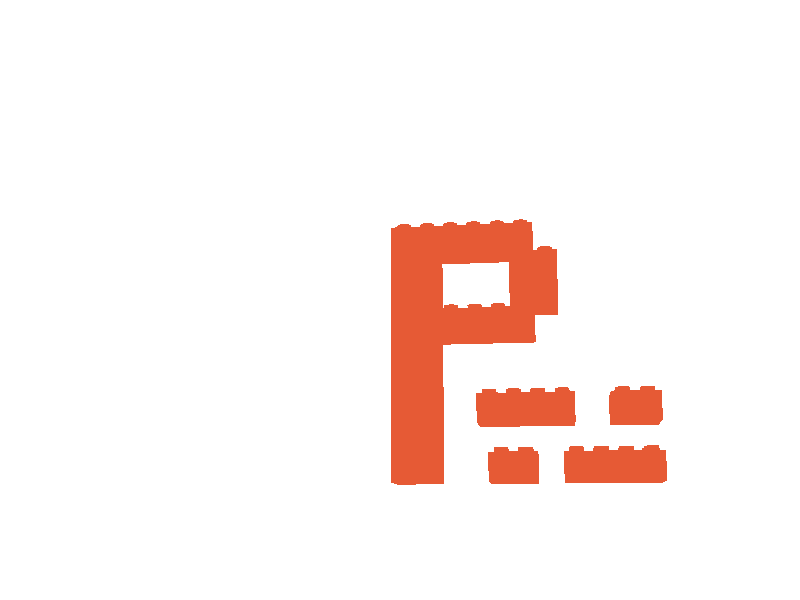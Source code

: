 #version 3.7;

global_settings {
  assumed_gamma 1.0
}

#declare lc_Black = texture { pigment { rgb <0.019608, 0.074510, 0.113725> } finish { ambient 0.1 phong 0.2 phong_size 20 } }
#declare lc_Blue = texture { pigment { rgb <0.000000, 0.333333, 0.749020> } finish { ambient 0.1 phong 0.2 phong_size 20 } }
#declare lc_Green = texture { pigment { rgb <0.145098, 0.478431, 0.243137> } finish { ambient 0.1 phong 0.2 phong_size 20 } }
#declare lc_Dark_Turquoise = texture { pigment { rgb <0.000000, 0.513726, 0.560784> } finish { ambient 0.1 phong 0.2 phong_size 20 } }
#declare lc_Red = texture { pigment { rgb <0.788235, 0.101961, 0.035294> } finish { ambient 0.1 phong 0.2 phong_size 20 } }
#declare lc_Dark_Pink = texture { pigment { rgb <0.784314, 0.439216, 0.627451> } finish { ambient 0.1 phong 0.2 phong_size 20 } }
#declare lc_Brown = texture { pigment { rgb <0.345098, 0.223529, 0.152941> } finish { ambient 0.1 phong 0.2 phong_size 20 } }
#declare lc_Light_Grey = texture { pigment { rgb <0.607843, 0.631373, 0.615686> } finish { ambient 0.1 phong 0.2 phong_size 20 } }
#declare lc_Dark_Grey = texture { pigment { rgb <0.427451, 0.431373, 0.360784> } finish { ambient 0.1 phong 0.2 phong_size 20 } }
#declare lc_Light_Blue = texture { pigment { rgb <0.705882, 0.823529, 0.890196> } finish { ambient 0.1 phong 0.2 phong_size 20 } }
#declare lc_Bright_Green = texture { pigment { rgb <0.294118, 0.623529, 0.290196> } finish { ambient 0.1 phong 0.2 phong_size 20 } }
#declare lc_Light_Turquoise = texture { pigment { rgb <0.333333, 0.647059, 0.686275> } finish { ambient 0.1 phong 0.2 phong_size 20 } }
#declare lc_Salmon = texture { pigment { rgb <0.949020, 0.439216, 0.368627> } finish { ambient 0.1 phong 0.2 phong_size 20 } }
#declare lc_Pink = texture { pigment { rgb <0.988235, 0.592157, 0.674510> } finish { ambient 0.1 phong 0.2 phong_size 20 } }
#declare lc_Yellow = texture { pigment { rgb <0.949020, 0.803922, 0.215686> } finish { ambient 0.1 phong 0.2 phong_size 20 } }
#declare lc_White = texture { pigment { rgb <1.000000, 1.000000, 1.000000> } finish { ambient 0.1 phong 0.2 phong_size 20 } }
#declare lc_Light_Green = texture { pigment { rgb <0.760784, 0.854902, 0.721569> } finish { ambient 0.1 phong 0.2 phong_size 20 } }
#declare lc_Light_Yellow = texture { pigment { rgb <0.984314, 0.901961, 0.588235> } finish { ambient 0.1 phong 0.2 phong_size 20 } }
#declare lc_Tan = texture { pigment { rgb <0.894118, 0.803922, 0.619608> } finish { ambient 0.1 phong 0.2 phong_size 20 } }
#declare lc_Light_Violet = texture { pigment { rgb <0.788235, 0.792157, 0.886275> } finish { ambient 0.1 phong 0.2 phong_size 20 } }
#declare lc_Purple = texture { pigment { rgb <0.505882, 0.000000, 0.482353> } finish { ambient 0.1 phong 0.2 phong_size 20 } }
#declare lc_Dark_Blue_Violet = texture { pigment { rgb <0.125490, 0.196078, 0.690196> } finish { ambient 0.1 phong 0.2 phong_size 20 } }
#declare lc_Orange = texture { pigment { rgb <0.996078, 0.541176, 0.094118> } finish { ambient 0.1 phong 0.2 phong_size 20 } }
#declare lc_Magenta = texture { pigment { rgb <0.572549, 0.223529, 0.470588> } finish { ambient 0.1 phong 0.2 phong_size 20 } }
#declare lc_Lime = texture { pigment { rgb <0.733333, 0.913725, 0.043137> } finish { ambient 0.1 phong 0.2 phong_size 20 } }
#declare lc_Dark_Tan = texture { pigment { rgb <0.584314, 0.541176, 0.450980> } finish { ambient 0.1 phong 0.2 phong_size 20 } }
#declare lc_Bright_Pink = texture { pigment { rgb <0.894118, 0.678431, 0.784314> } finish { ambient 0.1 phong 0.2 phong_size 20 } }
#declare lc_Medium_Lavender = texture { pigment { rgb <0.674510, 0.470588, 0.729412> } finish { ambient 0.1 phong 0.2 phong_size 20 } }
#declare lc_Lavender = texture { pigment { rgb <0.882353, 0.835294, 0.929412> } finish { ambient 0.1 phong 0.2 phong_size 20 } }
#declare lc_Very_Light_Orange = texture { pigment { rgb <0.952941, 0.811765, 0.607843> } finish { ambient 0.1 phong 0.2 phong_size 20 } }
#declare lc_Bright_Reddish_Lilac = texture { pigment { rgb <0.803922, 0.384314, 0.596078> } finish { ambient 0.1 phong 0.2 phong_size 20 } }
#declare lc_Reddish_Brown = texture { pigment { rgb <0.345098, 0.164706, 0.070588> } finish { ambient 0.1 phong 0.2 phong_size 20 } }
#declare lc_Light_Bluish_Grey = texture { pigment { rgb <0.627451, 0.647059, 0.662745> } finish { ambient 0.1 phong 0.2 phong_size 20 } }
#declare lc_Dark_Bluish_Grey = texture { pigment { rgb <0.423529, 0.431373, 0.407843> } finish { ambient 0.1 phong 0.2 phong_size 20 } }
#declare lc_Medium_Blue = texture { pigment { rgb <0.360784, 0.615686, 0.819608> } finish { ambient 0.1 phong 0.2 phong_size 20 } }
#declare lc_Medium_Green = texture { pigment { rgb <0.450980, 0.862745, 0.631373> } finish { ambient 0.1 phong 0.2 phong_size 20 } }
#declare lc_Light_Pink = texture { pigment { rgb <0.996078, 0.800000, 0.811765> } finish { ambient 0.1 phong 0.2 phong_size 20 } }
#declare lc_Light_Flesh = texture { pigment { rgb <0.964706, 0.843137, 0.701961> } finish { ambient 0.1 phong 0.2 phong_size 20 } }
#declare lc_Medium_Dark_Flesh = texture { pigment { rgb <0.800000, 0.439216, 0.164706> } finish { ambient 0.1 phong 0.2 phong_size 20 } }
#declare lc_Medium_Lilac = texture { pigment { rgb <0.247059, 0.211765, 0.568627> } finish { ambient 0.1 phong 0.2 phong_size 20 } }
#declare lc_Dark_Flesh = texture { pigment { rgb <0.486275, 0.313726, 0.227451> } finish { ambient 0.1 phong 0.2 phong_size 20 } }
#declare lc_Blue_Violet = texture { pigment { rgb <0.298039, 0.380392, 0.858824> } finish { ambient 0.1 phong 0.2 phong_size 20 } }
#declare lc_Flesh = texture { pigment { rgb <0.815686, 0.568627, 0.407843> } finish { ambient 0.1 phong 0.2 phong_size 20 } }
#declare lc_Light_Salmon = texture { pigment { rgb <0.996078, 0.729412, 0.741176> } finish { ambient 0.1 phong 0.2 phong_size 20 } }
#declare lc_Violet = texture { pigment { rgb <0.262745, 0.329412, 0.639216> } finish { ambient 0.1 phong 0.2 phong_size 20 } }
#declare lc_Medium_Violet = texture { pigment { rgb <0.407843, 0.454902, 0.792157> } finish { ambient 0.1 phong 0.2 phong_size 20 } }
#declare lc_Medium_Lime = texture { pigment { rgb <0.780392, 0.823529, 0.235294> } finish { ambient 0.1 phong 0.2 phong_size 20 } }
#declare lc_Aqua = texture { pigment { rgb <0.701961, 0.843137, 0.819608> } finish { ambient 0.1 phong 0.2 phong_size 20 } }
#declare lc_Light_Lime = texture { pigment { rgb <0.850980, 0.894118, 0.654902> } finish { ambient 0.1 phong 0.2 phong_size 20 } }
#declare lc_Light_Orange = texture { pigment { rgb <0.976471, 0.729412, 0.380392> } finish { ambient 0.1 phong 0.2 phong_size 20 } }
#declare lc_Very_Light_Bluish_Grey = texture { pigment { rgb <0.901961, 0.890196, 0.878431> } finish { ambient 0.1 phong 0.2 phong_size 20 } }
#declare lc_Bright_Light_Orange = texture { pigment { rgb <0.972549, 0.733333, 0.239216> } finish { ambient 0.1 phong 0.2 phong_size 20 } }
#declare lc_Bright_Light_Blue = texture { pigment { rgb <0.525490, 0.756863, 0.882353> } finish { ambient 0.1 phong 0.2 phong_size 20 } }
#declare lc_Rust = texture { pigment { rgb <0.701961, 0.062745, 0.015686> } finish { ambient 0.1 phong 0.2 phong_size 20 } }
#declare lc_Bright_Light_Yellow = texture { pigment { rgb <1.000000, 0.941176, 0.227451> } finish { ambient 0.1 phong 0.2 phong_size 20 } }
#declare lc_Sky_Blue = texture { pigment { rgb <0.337255, 0.745098, 0.839216> } finish { ambient 0.1 phong 0.2 phong_size 20 } }
#declare lc_Dark_Blue = texture { pigment { rgb <0.050980, 0.196078, 0.356863> } finish { ambient 0.1 phong 0.2 phong_size 20 } }
#declare lc_Dark_Green = texture { pigment { rgb <0.094118, 0.274510, 0.196078> } finish { ambient 0.1 phong 0.2 phong_size 20 } }
#declare lc_Dark_Brown = texture { pigment { rgb <0.207843, 0.129412, 0.000000> } finish { ambient 0.1 phong 0.2 phong_size 20 } }
#declare lc_Maersk_Blue = texture { pigment { rgb <0.329412, 0.662745, 0.784314> } finish { ambient 0.1 phong 0.2 phong_size 20 } }
#declare lc_Dark_Red = texture { pigment { rgb <0.447059, 0.054902, 0.058824> } finish { ambient 0.1 phong 0.2 phong_size 20 } }
#declare lc_Dark_Azure = texture { pigment { rgb <0.078431, 0.596078, 0.843137> } finish { ambient 0.1 phong 0.2 phong_size 20 } }
#declare lc_Medium_Azure = texture { pigment { rgb <0.243137, 0.760784, 0.866667> } finish { ambient 0.1 phong 0.2 phong_size 20 } }
#declare lc_Light_Aqua = texture { pigment { rgb <0.741176, 0.862745, 0.847059> } finish { ambient 0.1 phong 0.2 phong_size 20 } }
#declare lc_Yellowish_Green = texture { pigment { rgb <0.874510, 0.933333, 0.647059> } finish { ambient 0.1 phong 0.2 phong_size 20 } }
#declare lc_Olive_Green = texture { pigment { rgb <0.607843, 0.603922, 0.352941> } finish { ambient 0.1 phong 0.2 phong_size 20 } }
#declare lc_Sand_Red = texture { pigment { rgb <0.839216, 0.458824, 0.447059> } finish { ambient 0.1 phong 0.2 phong_size 20 } }
#declare lc_Medium_Dark_Pink = texture { pigment { rgb <0.968627, 0.521569, 0.694118> } finish { ambient 0.1 phong 0.2 phong_size 20 } }
#declare lc_Earth_Orange = texture { pigment { rgb <0.980392, 0.611765, 0.109804> } finish { ambient 0.1 phong 0.2 phong_size 20 } }
#declare lc_Sand_Purple = texture { pigment { rgb <0.517647, 0.368627, 0.517647> } finish { ambient 0.1 phong 0.2 phong_size 20 } }
#declare lc_Sand_Green = texture { pigment { rgb <0.627451, 0.737255, 0.674510> } finish { ambient 0.1 phong 0.2 phong_size 20 } }
#declare lc_Sand_Blue = texture { pigment { rgb <0.349020, 0.443137, 0.517647> } finish { ambient 0.1 phong 0.2 phong_size 20 } }
#declare lc_Fabuland_Brown = texture { pigment { rgb <0.713726, 0.482353, 0.313726> } finish { ambient 0.1 phong 0.2 phong_size 20 } }
#declare lc_Medium_Orange = texture { pigment { rgb <1.000000, 0.654902, 0.043137> } finish { ambient 0.1 phong 0.2 phong_size 20 } }
#declare lc_Dark_Orange = texture { pigment { rgb <0.662745, 0.333333, 0.000000> } finish { ambient 0.1 phong 0.2 phong_size 20 } }
#declare lc_Very_Light_Grey = texture { pigment { rgb <0.901961, 0.890196, 0.854902> } finish { ambient 0.1 phong 0.2 phong_size 20 } }
#declare lc_Reddish_Lilac = texture { pigment { rgb <0.556863, 0.333333, 0.592157> } finish { ambient 0.1 phong 0.2 phong_size 20 } }
#declare lc_Flamingo_Pink = texture { pigment { rgb <1.000000, 0.580392, 0.760784> } finish { ambient 0.1 phong 0.2 phong_size 20 } }
#declare lc_Lilac = texture { pigment { rgb <0.337255, 0.305882, 0.615686> } finish { ambient 0.1 phong 0.2 phong_size 20 } }
#declare lc_Dark_Nougat = texture { pigment { rgb <0.678431, 0.380392, 0.250980> } finish { ambient 0.1 phong 0.2 phong_size 20 } }
#declare lc_Trans_Clear = texture { pigment { rgb <0.988235, 0.988235, 0.988235> filter 0.9 } finish { ambient 0.3 diffuse 0.2 reflection 0.25 phong 0.3 phong_size 60 } }
#declare lc_Trans_Black = texture { pigment { rgb <0.388235, 0.372549, 0.321569> filter 0.9 } finish { ambient 0.3 diffuse 0.2 reflection 0.25 phong 0.3 phong_size 60 } }
#declare lc_Trans_Red = texture { pigment { rgb <0.788235, 0.101961, 0.035294> filter 0.9 } finish { ambient 0.3 diffuse 0.2 reflection 0.25 phong 0.3 phong_size 60 } }
#declare lc_Trans_Neon_Orange = texture { pigment { rgb <1.000000, 0.501961, 0.050980> filter 0.9 } finish { ambient 0.3 diffuse 0.2 reflection 0.25 phong 0.3 phong_size 60 } }
#declare lc_Trans_Orange = texture { pigment { rgb <0.941176, 0.560784, 0.109804> filter 0.9 } finish { ambient 0.3 diffuse 0.2 reflection 0.25 phong 0.3 phong_size 60 } }
#declare lc_Trans_Neon_Yellow = texture { pigment { rgb <0.854902, 0.690196, 0.000000> filter 0.9 } finish { ambient 0.3 diffuse 0.2 reflection 0.25 phong 0.3 phong_size 60 } }
#declare lc_Trans_Yellow = texture { pigment { rgb <0.960784, 0.803922, 0.184314> filter 0.9 } finish { ambient 0.3 diffuse 0.2 reflection 0.25 phong 0.3 phong_size 60 } }
#declare lc_Trans_Neon_Green = texture { pigment { rgb <0.752941, 1.000000, 0.000000> filter 0.9 } finish { ambient 0.3 diffuse 0.2 reflection 0.25 phong 0.3 phong_size 60 } }
#declare lc_Trans_Bright_Green = texture { pigment { rgb <0.337255, 0.901961, 0.274510> filter 0.9 } finish { ambient 0.3 diffuse 0.2 reflection 0.25 phong 0.3 phong_size 60 } }
#declare lc_Trans_Green = texture { pigment { rgb <0.137255, 0.470588, 0.254902> filter 0.9 } finish { ambient 0.3 diffuse 0.2 reflection 0.25 phong 0.3 phong_size 60 } }
#declare lc_Trans_Dark_Blue = texture { pigment { rgb <0.000000, 0.125490, 0.627451> filter 0.9 } finish { ambient 0.3 diffuse 0.2 reflection 0.25 phong 0.3 phong_size 60 } }
#declare lc_Trans_Medium_Blue = texture { pigment { rgb <0.333333, 0.603922, 0.717647> filter 0.9 } finish { ambient 0.3 diffuse 0.2 reflection 0.25 phong 0.3 phong_size 60 } }
#declare lc_Trans_Light_Blue = texture { pigment { rgb <0.682353, 0.913725, 0.937255> filter 0.9 } finish { ambient 0.3 diffuse 0.2 reflection 0.25 phong 0.3 phong_size 60 } }
#declare lc_Trans_Very_Light_Blue = texture { pigment { rgb <0.756863, 0.874510, 0.941176> filter 0.9 } finish { ambient 0.3 diffuse 0.2 reflection 0.25 phong 0.3 phong_size 60 } }
#declare lc_Trans_Bright_Reddish_Lilac = texture { pigment { rgb <0.588235, 0.439216, 0.623529> filter 0.9 } finish { ambient 0.3 diffuse 0.2 reflection 0.25 phong 0.3 phong_size 60 } }
#declare lc_Trans_Purple = texture { pigment { rgb <0.647059, 0.647059, 0.796078> filter 0.9 } finish { ambient 0.3 diffuse 0.2 reflection 0.25 phong 0.3 phong_size 60 } }
#declare lc_Trans_Dark_Pink = texture { pigment { rgb <0.874510, 0.400000, 0.584314> filter 0.9 } finish { ambient 0.3 diffuse 0.2 reflection 0.25 phong 0.3 phong_size 60 } }
#declare lc_Trans_Pink = texture { pigment { rgb <0.988235, 0.592157, 0.674510> filter 0.9 } finish { ambient 0.3 diffuse 0.2 reflection 0.25 phong 0.3 phong_size 60 } }
#declare lc_Trans_Light_Green = texture { pigment { rgb <0.490196, 0.760784, 0.568627> filter 0.9 } finish { ambient 0.3 diffuse 0.2 reflection 0.25 phong 0.3 phong_size 60 } }
#declare lc_Trans_Fire_Yellow = texture { pigment { rgb <0.984314, 0.909804, 0.564706> filter 0.9 } finish { ambient 0.3 diffuse 0.2 reflection 0.25 phong 0.3 phong_size 60 } }
#declare lc_Trans_Light_Blue_Violet = texture { pigment { rgb <0.419608, 0.670588, 0.894118> filter 0.9 } finish { ambient 0.3 diffuse 0.2 reflection 0.25 phong 0.3 phong_size 60 } }
#declare lc_Trans_Bright_Light_Orange = texture { pigment { rgb <0.988235, 0.717647, 0.427451> filter 0.9 } finish { ambient 0.3 diffuse 0.2 reflection 0.25 phong 0.3 phong_size 60 } }
#declare lc_Trans_Reddish_Lilac = texture { pigment { rgb <0.760784, 0.505882, 0.647059> filter 0.9 } finish { ambient 0.3 diffuse 0.2 reflection 0.25 phong 0.3 phong_size 60 } }
#declare lc_Chrome_Gold = texture { pigment { rgb <0.733333, 0.647059, 0.239216> } finish { ambient 0.1 phong 0.2 phong_size 20 } }
#declare lc_Chrome_Silver = texture { pigment { rgb <0.878431, 0.878431, 0.878431> } finish { ambient 0.1 phong 0.2 phong_size 20 } }
#declare lc_Chrome_Antique_Brass = texture { pigment { rgb <0.392157, 0.352941, 0.298039> } finish { ambient 0.1 phong 0.2 phong_size 20 } }
#declare lc_Chrome_Black = texture { pigment { rgb <0.105882, 0.164706, 0.203922> } finish { ambient 0.1 phong 0.2 phong_size 20 } }
#declare lc_Chrome_Blue = texture { pigment { rgb <0.423529, 0.588235, 0.749020> } finish { ambient 0.1 phong 0.2 phong_size 20 } }
#declare lc_Chrome_Green = texture { pigment { rgb <0.235294, 0.701961, 0.443137> } finish { ambient 0.1 phong 0.2 phong_size 20 } }
#declare lc_Chrome_Pink = texture { pigment { rgb <0.666667, 0.301961, 0.556863> } finish { ambient 0.1 phong 0.2 phong_size 20 } }
#declare lc_Pearl_White = texture { pigment { rgb <0.949020, 0.952941, 0.949020> } finish { ambient 0.1 phong 0.2 phong_size 20 } }
#declare lc_Pearl_Very_Light_Grey = texture { pigment { rgb <0.733333, 0.741176, 0.737255> } finish { ambient 0.1 phong 0.2 phong_size 20 } }
#declare lc_Pearl_Light_Grey = texture { pigment { rgb <0.611765, 0.639216, 0.658824> } finish { ambient 0.1 phong 0.2 phong_size 20 } }
#declare lc_Flat_Silver = texture { pigment { rgb <0.537255, 0.529412, 0.533333> } finish { ambient 0.1 phong 0.2 phong_size 20 } }
#declare lc_Pearl_Dark_Grey = texture { pigment { rgb <0.341176, 0.345098, 0.341176> } finish { ambient 0.1 phong 0.2 phong_size 20 } }
#declare lc_Metal_Blue = texture { pigment { rgb <0.337255, 0.466667, 0.729412> } finish { ambient 0.1 phong 0.2 phong_size 20 } }
#declare lc_Pearl_Light_Gold = texture { pigment { rgb <0.862745, 0.745098, 0.380392> } finish { ambient 0.1 phong 0.2 phong_size 20 } }
#declare lc_Pearl_Gold = texture { pigment { rgb <0.800000, 0.611765, 0.168627> } finish { ambient 0.1 phong 0.2 phong_size 20 } }
#declare lc_Flat_Dark_Gold = texture { pigment { rgb <0.705882, 0.533333, 0.243137> } finish { ambient 0.1 phong 0.2 phong_size 20 } }
#declare lc_Copper = texture { pigment { rgb <0.588235, 0.290196, 0.152941> } finish { ambient 0.1 phong 0.2 phong_size 20 } }
#declare lc_Reddish_Gold = texture { pigment { rgb <0.674510, 0.509804, 0.278431> } finish { ambient 0.1 phong 0.2 phong_size 20 } }
#declare lc_Metallic_Silver = texture { pigment { rgb <0.647059, 0.662745, 0.705882> } finish { ambient 0.1 phong 0.2 phong_size 20 } }
#declare lc_Metallic_Green = texture { pigment { rgb <0.537255, 0.607843, 0.372549> } finish { ambient 0.1 phong 0.2 phong_size 20 } }
#declare lc_Metallic_Gold = texture { pigment { rgb <0.858824, 0.674510, 0.203922> } finish { ambient 0.1 phong 0.2 phong_size 20 } }
#declare lc_Metallic_Black = texture { pigment { rgb <0.101961, 0.156863, 0.192157> } finish { ambient 0.1 phong 0.2 phong_size 20 } }
#declare lc_Metallic_Dark_Grey = texture { pigment { rgb <0.427451, 0.431373, 0.360784> } finish { ambient 0.1 phong 0.2 phong_size 20 } }
#declare lc_Metallic_Copper = texture { pigment { rgb <0.760784, 0.498039, 0.325490> } finish { ambient 0.1 phong 0.2 phong_size 20 } }
#declare lc_Metallic_Bright_Red = texture { pigment { rgb <0.839216, 0.000000, 0.149020> } finish { ambient 0.1 phong 0.2 phong_size 20 } }
#declare lc_Metallic_Dark_Green = texture { pigment { rgb <0.000000, 0.556863, 0.235294> } finish { ambient 0.1 phong 0.2 phong_size 20 } }
#declare lc_Milky_White = texture { pigment { rgb <1.000000, 1.000000, 1.000000> filter 0.9 } finish { ambient 0.3 diffuse 0.2 reflection 0.25 phong 0.3 phong_size 60 } }
#declare lc_Glow_In_Dark_Opaque = texture { pigment { rgb <0.878431, 1.000000, 0.690196> filter 0.9 } finish { ambient 0.3 diffuse 0.2 reflection 0.25 phong 0.3 phong_size 60 } }
#declare lc_Glow_In_Dark_Trans = texture { pigment { rgb <0.741176, 0.776471, 0.678431> filter 0.9 } finish { ambient 0.3 diffuse 0.2 reflection 0.25 phong 0.3 phong_size 60 } }
#declare lc_Glow_In_Dark_White = texture { pigment { rgb <0.960784, 0.952941, 0.843137> filter 0.9 } finish { ambient 0.3 diffuse 0.2 reflection 0.25 phong 0.3 phong_size 60 } }
#declare lc_Glitter_Trans_Dark_Pink = texture { pigment { rgb <0.874510, 0.400000, 0.584314> filter 0.9 } finish { ambient 0.3 diffuse 0.2 reflection 0.25 phong 0.3 phong_size 60 } }
#declare lc_Glitter_Trans_Clear = texture { pigment { rgb <1.000000, 1.000000, 1.000000> filter 0.9 } finish { ambient 0.3 diffuse 0.2 reflection 0.25 phong 0.3 phong_size 60 } }
#declare lc_Glitter_Trans_Purple = texture { pigment { rgb <0.392157, 0.000000, 0.380392> filter 0.9 } finish { ambient 0.3 diffuse 0.2 reflection 0.25 phong 0.3 phong_size 60 } }
#declare lc_Glitter_Trans_Light_Blue = texture { pigment { rgb <0.682353, 0.913725, 0.937255> filter 0.9 } finish { ambient 0.3 diffuse 0.2 reflection 0.25 phong 0.3 phong_size 60 } }
#declare lc_Glitter_Trans_Neon_Green = texture { pigment { rgb <0.752941, 1.000000, 0.000000> filter 0.9 } finish { ambient 0.3 diffuse 0.2 reflection 0.25 phong 0.3 phong_size 60 } }
#declare lc_Speckle_Black_Silver = texture { pigment { rgb <0.000000, 0.000000, 0.000000> } finish { ambient 0.1 phong 0.2 phong_size 20 } }
#declare lc_Speckle_Black_Gold = texture { pigment { rgb <0.000000, 0.000000, 0.000000> } finish { ambient 0.1 phong 0.2 phong_size 20 } }
#declare lc_Speckle_Black_Copper = texture { pigment { rgb <0.000000, 0.000000, 0.000000> } finish { ambient 0.1 phong 0.2 phong_size 20 } }
#declare lc_Speckle_Dark_Bluish_Grey_Silver = texture { pigment { rgb <0.388235, 0.372549, 0.380392> } finish { ambient 0.1 phong 0.2 phong_size 20 } }
#declare lc_Rubber_Yellow = texture { pigment { rgb <0.960784, 0.803922, 0.184314> } finish { ambient 0.1 phong 0.2 phong_size 20 } }
#declare lc_Rubber_Trans_Yellow = texture { pigment { rgb <0.792157, 0.690196, 0.000000> filter 0.9 } finish { ambient 0.3 diffuse 0.2 reflection 0.25 phong 0.3 phong_size 60 } }
#declare lc_Rubber_Trans_Clear = texture { pigment { rgb <1.000000, 1.000000, 1.000000> filter 0.9 } finish { ambient 0.3 diffuse 0.2 reflection 0.25 phong 0.3 phong_size 60 } }
#declare lc_Rubber_Black = texture { pigment { rgb <0.129412, 0.129412, 0.129412> } finish { ambient 0.1 phong 0.2 phong_size 20 } }
#declare lc_Rubber_Blue = texture { pigment { rgb <0.000000, 0.200000, 0.698039> } finish { ambient 0.1 phong 0.2 phong_size 20 } }
#declare lc_Rubber_Red = texture { pigment { rgb <0.768627, 0.000000, 0.149020> } finish { ambient 0.1 phong 0.2 phong_size 20 } }
#declare lc_Rubber_Orange = texture { pigment { rgb <0.815686, 0.400000, 0.062745> } finish { ambient 0.1 phong 0.2 phong_size 20 } }
#declare lc_Rubber_Light_Grey = texture { pigment { rgb <0.756863, 0.760784, 0.756863> } finish { ambient 0.1 phong 0.2 phong_size 20 } }
#declare lc_Rubber_Dark_Blue = texture { pigment { rgb <0.000000, 0.113725, 0.407843> } finish { ambient 0.1 phong 0.2 phong_size 20 } }
#declare lc_Rubber_Purple = texture { pigment { rgb <0.505882, 0.000000, 0.482353> } finish { ambient 0.1 phong 0.2 phong_size 20 } }
#declare lc_Rubber_Lime = texture { pigment { rgb <0.843137, 0.941176, 0.000000> } finish { ambient 0.1 phong 0.2 phong_size 20 } }
#declare lc_Rubber_Light_Bluish_Grey = texture { pigment { rgb <0.639216, 0.635294, 0.643137> } finish { ambient 0.1 phong 0.2 phong_size 20 } }
#declare lc_Rubber_Flat_Silver = texture { pigment { rgb <0.537255, 0.529412, 0.533333> } finish { ambient 0.1 phong 0.2 phong_size 20 } }
#declare lc_Rubber_White = texture { pigment { rgb <0.980392, 0.980392, 0.980392> } finish { ambient 0.1 phong 0.2 phong_size 20 } }
#declare lc_Trans_Black_IR_Lens = texture { pigment { rgb <0.000000, 0.000000, 0.000000> filter 0.9 } finish { ambient 0.3 diffuse 0.2 reflection 0.25 phong 0.3 phong_size 60 } }
#declare lc_Magnet = texture { pigment { rgb <0.396078, 0.403922, 0.380392> } finish { ambient 0.1 phong 0.2 phong_size 20 } }
#declare lc_Electric_Contact_Alloy = texture { pigment { rgb <0.815686, 0.815686, 0.815686> } finish { ambient 0.1 phong 0.2 phong_size 20 } }
#declare lc_Electric_Contact_Copper = texture { pigment { rgb <0.682353, 0.478431, 0.349020> } finish { ambient 0.1 phong 0.2 phong_size 20 } }
#declare lc_Main_Colour = texture { pigment { rgb <1.000000, 1.000000, 0.501961> } finish { ambient 0.1 phong 0.2 phong_size 20 } }
#declare lc_Edge_Colour = texture { pigment { rgb <0.498039, 0.498039, 0.498039> } finish { ambient 0.1 phong 0.2 phong_size 20 } }
#declare lc_Color_B0A7D4 = texture { pigment { rgb <0.690196, 0.654902, 0.831373> } finish { ambient 0.1 phong 0.2 phong_size 20 } }
#declare lc_Color_333333 = texture { pigment { rgb <0.200000, 0.200000, 0.200000> } finish { ambient 0.1 phong 0.2 phong_size 20 } }
#declare lc_Color_555555 = texture { pigment { rgb <0.333333, 0.333333, 0.333333> } finish { ambient 0.1 phong 0.2 phong_size 20 } }
#declare lc_Color_777777 = texture { pigment { rgb <0.466667, 0.466667, 0.466667> } finish { ambient 0.1 phong 0.2 phong_size 20 } }
#declare lc_Color_999999 = texture { pigment { rgb <0.600000, 0.600000, 0.600000> } finish { ambient 0.1 phong 0.2 phong_size 20 } }
#declare lc_Color_BBBBBB = texture { pigment { rgb <0.733333, 0.733333, 0.733333> } finish { ambient 0.1 phong 0.2 phong_size 20 } }

#declare lc_3003_dat = mesh {
  smooth_triangle { <-0.09, -0.22, -0.96>, <0.38, 0.92, 0.00>, <-0.00, -0.24, -0.96>, <-0.00, 1.00, 0.00>, <-0.00, -0.24, -0.16>, <-0.00, 1.00, 0.00> }
  smooth_triangle { <-0.00, -0.24, -0.16>, <-0.00, 1.00, 0.00>, <-0.09, -0.22, -0.16>, <0.38, 0.92, 0.00>, <-0.09, -0.22, -0.96>, <0.38, 0.92, 0.00> }
  smooth_triangle { <-0.17, -0.17, -0.96>, <0.70, 0.70, 0.00>, <-0.09, -0.22, -0.96>, <0.38, 0.92, 0.00>, <-0.09, -0.22, -0.16>, <0.38, 0.92, 0.00> }
  smooth_triangle { <-0.09, -0.22, -0.16>, <0.38, 0.92, 0.00>, <-0.17, -0.17, -0.16>, <0.70, 0.70, 0.00>, <-0.17, -0.17, -0.96>, <0.70, 0.70, 0.00> }
  smooth_triangle { <-0.22, -0.09, -0.96>, <0.92, 0.38, 0.00>, <-0.17, -0.17, -0.96>, <0.70, 0.70, 0.00>, <-0.17, -0.17, -0.16>, <0.70, 0.70, 0.00> }
  smooth_triangle { <-0.17, -0.17, -0.16>, <0.70, 0.70, 0.00>, <-0.22, -0.09, -0.16>, <0.92, 0.38, 0.00>, <-0.22, -0.09, -0.96>, <0.92, 0.38, 0.00> }
  smooth_triangle { <-0.24, -0.00, -0.96>, <1.00, -0.00, 0.00>, <-0.22, -0.09, -0.96>, <0.92, 0.38, 0.00>, <-0.22, -0.09, -0.16>, <0.92, 0.38, 0.00> }
  smooth_triangle { <-0.22, -0.09, -0.16>, <0.92, 0.38, 0.00>, <-0.24, -0.00, -0.16>, <1.00, -0.00, 0.00>, <-0.24, -0.00, -0.96>, <1.00, -0.00, 0.00> }
  smooth_triangle { <-0.22, 0.09, -0.96>, <0.92, -0.38, 0.00>, <-0.24, -0.00, -0.96>, <1.00, -0.00, 0.00>, <-0.24, -0.00, -0.16>, <1.00, -0.00, 0.00> }
  smooth_triangle { <-0.24, -0.00, -0.16>, <1.00, -0.00, 0.00>, <-0.22, 0.09, -0.16>, <0.92, -0.38, 0.00>, <-0.22, 0.09, -0.96>, <0.92, -0.38, 0.00> }
  smooth_triangle { <-0.17, 0.17, -0.96>, <0.70, -0.70, 0.00>, <-0.22, 0.09, -0.96>, <0.92, -0.38, 0.00>, <-0.22, 0.09, -0.16>, <0.92, -0.38, 0.00> }
  smooth_triangle { <-0.22, 0.09, -0.16>, <0.92, -0.38, 0.00>, <-0.17, 0.17, -0.16>, <0.70, -0.70, 0.00>, <-0.17, 0.17, -0.96>, <0.70, -0.70, 0.00> }
  smooth_triangle { <-0.09, 0.22, -0.96>, <0.38, -0.92, 0.00>, <-0.17, 0.17, -0.96>, <0.70, -0.70, 0.00>, <-0.17, 0.17, -0.16>, <0.70, -0.70, 0.00> }
  smooth_triangle { <-0.17, 0.17, -0.16>, <0.70, -0.70, 0.00>, <-0.09, 0.22, -0.16>, <0.38, -0.92, 0.00>, <-0.09, 0.22, -0.96>, <0.38, -0.92, 0.00> }
  smooth_triangle { <-0.00, 0.24, -0.96>, <-0.00, -1.00, 0.00>, <-0.09, 0.22, -0.96>, <0.38, -0.92, 0.00>, <-0.09, 0.22, -0.16>, <0.38, -0.92, 0.00> }
  smooth_triangle { <-0.09, 0.22, -0.16>, <0.38, -0.92, 0.00>, <-0.00, 0.24, -0.16>, <-0.00, -1.00, 0.00>, <-0.00, 0.24, -0.96>, <-0.00, -1.00, 0.00> }
  smooth_triangle { <0.09, 0.22, -0.96>, <-0.38, -0.92, 0.00>, <-0.00, 0.24, -0.96>, <-0.00, -1.00, 0.00>, <-0.00, 0.24, -0.16>, <-0.00, -1.00, 0.00> }
  smooth_triangle { <-0.00, 0.24, -0.16>, <-0.00, -1.00, 0.00>, <0.09, 0.22, -0.16>, <-0.38, -0.92, 0.00>, <0.09, 0.22, -0.96>, <-0.38, -0.92, 0.00> }
  smooth_triangle { <0.17, 0.17, -0.96>, <-0.70, -0.70, 0.00>, <0.09, 0.22, -0.96>, <-0.38, -0.92, 0.00>, <0.09, 0.22, -0.16>, <-0.38, -0.92, 0.00> }
  smooth_triangle { <0.09, 0.22, -0.16>, <-0.38, -0.92, 0.00>, <0.17, 0.17, -0.16>, <-0.70, -0.70, 0.00>, <0.17, 0.17, -0.96>, <-0.70, -0.70, 0.00> }
  smooth_triangle { <0.22, 0.09, -0.96>, <-0.92, -0.38, 0.00>, <0.17, 0.17, -0.96>, <-0.70, -0.70, 0.00>, <0.17, 0.17, -0.16>, <-0.70, -0.70, 0.00> }
  smooth_triangle { <0.17, 0.17, -0.16>, <-0.70, -0.70, 0.00>, <0.22, 0.09, -0.16>, <-0.92, -0.38, 0.00>, <0.22, 0.09, -0.96>, <-0.92, -0.38, 0.00> }
  smooth_triangle { <0.24, -0.00, -0.96>, <-1.00, -0.00, 0.00>, <0.22, 0.09, -0.96>, <-0.92, -0.38, 0.00>, <0.22, 0.09, -0.16>, <-0.92, -0.38, 0.00> }
  smooth_triangle { <0.22, 0.09, -0.16>, <-0.92, -0.38, 0.00>, <0.24, -0.00, -0.16>, <-1.00, -0.00, 0.00>, <0.24, -0.00, -0.96>, <-1.00, -0.00, 0.00> }
  smooth_triangle { <0.22, -0.09, -0.96>, <-0.92, 0.38, 0.00>, <0.24, -0.00, -0.96>, <-1.00, -0.00, 0.00>, <0.24, -0.00, -0.16>, <-1.00, -0.00, 0.00> }
  smooth_triangle { <0.24, -0.00, -0.16>, <-1.00, -0.00, 0.00>, <0.22, -0.09, -0.16>, <-0.92, 0.38, 0.00>, <0.22, -0.09, -0.96>, <-0.92, 0.38, 0.00> }
  smooth_triangle { <0.17, -0.17, -0.96>, <-0.70, 0.70, 0.00>, <0.22, -0.09, -0.96>, <-0.92, 0.38, 0.00>, <0.22, -0.09, -0.16>, <-0.92, 0.38, 0.00> }
  smooth_triangle { <0.22, -0.09, -0.16>, <-0.92, 0.38, 0.00>, <0.17, -0.17, -0.16>, <-0.70, 0.70, 0.00>, <0.17, -0.17, -0.96>, <-0.70, 0.70, 0.00> }
  smooth_triangle { <0.09, -0.22, -0.96>, <-0.38, 0.92, 0.00>, <0.17, -0.17, -0.96>, <-0.70, 0.70, 0.00>, <0.17, -0.17, -0.16>, <-0.70, 0.70, 0.00> }
  smooth_triangle { <0.17, -0.17, -0.16>, <-0.70, 0.70, 0.00>, <0.09, -0.22, -0.16>, <-0.38, 0.92, 0.00>, <0.09, -0.22, -0.96>, <-0.38, 0.92, 0.00> }
  smooth_triangle { <-0.00, -0.24, -0.96>, <-0.00, 1.00, 0.00>, <0.09, -0.22, -0.96>, <-0.38, 0.92, 0.00>, <0.09, -0.22, -0.16>, <-0.38, 0.92, 0.00> }
  smooth_triangle { <0.09, -0.22, -0.16>, <-0.38, 0.92, 0.00>, <-0.00, -0.24, -0.16>, <-0.00, 1.00, 0.00>, <-0.00, -0.24, -0.96>, <-0.00, 1.00, 0.00> }
  smooth_triangle { <-0.00, -0.32, -0.16>, <-0.00, -1.00, 0.00>, <-0.00, -0.32, -0.96>, <-0.00, -1.00, 0.00>, <-0.12, -0.30, -0.96>, <-0.38, -0.92, 0.00> }
  smooth_triangle { <-0.12, -0.30, -0.96>, <-0.38, -0.92, 0.00>, <-0.12, -0.30, -0.16>, <-0.38, -0.92, 0.00>, <-0.00, -0.32, -0.16>, <-0.00, -1.00, 0.00> }
  smooth_triangle { <-0.12, -0.30, -0.16>, <-0.38, -0.92, 0.00>, <-0.12, -0.30, -0.96>, <-0.38, -0.92, 0.00>, <-0.23, -0.23, -0.96>, <-0.70, -0.70, 0.00> }
  smooth_triangle { <-0.23, -0.23, -0.96>, <-0.70, -0.70, 0.00>, <-0.23, -0.23, -0.16>, <-0.70, -0.70, 0.00>, <-0.12, -0.30, -0.16>, <-0.38, -0.92, 0.00> }
  smooth_triangle { <-0.23, -0.23, -0.16>, <-0.70, -0.70, 0.00>, <-0.23, -0.23, -0.96>, <-0.70, -0.70, 0.00>, <-0.30, -0.12, -0.96>, <-0.92, -0.38, 0.00> }
  smooth_triangle { <-0.30, -0.12, -0.96>, <-0.92, -0.38, 0.00>, <-0.30, -0.12, -0.16>, <-0.92, -0.38, 0.00>, <-0.23, -0.23, -0.16>, <-0.70, -0.70, 0.00> }
  smooth_triangle { <-0.30, -0.12, -0.16>, <-0.92, -0.38, 0.00>, <-0.30, -0.12, -0.96>, <-0.92, -0.38, 0.00>, <-0.32, -0.00, -0.96>, <-1.00, -0.00, 0.00> }
  smooth_triangle { <-0.32, -0.00, -0.96>, <-1.00, -0.00, 0.00>, <-0.32, -0.00, -0.16>, <-1.00, -0.00, 0.00>, <-0.30, -0.12, -0.16>, <-0.92, -0.38, 0.00> }
  smooth_triangle { <-0.32, -0.00, -0.16>, <-1.00, -0.00, 0.00>, <-0.32, -0.00, -0.96>, <-1.00, -0.00, 0.00>, <-0.30, 0.12, -0.96>, <-0.92, 0.38, 0.00> }
  smooth_triangle { <-0.30, 0.12, -0.96>, <-0.92, 0.38, 0.00>, <-0.30, 0.12, -0.16>, <-0.92, 0.38, 0.00>, <-0.32, -0.00, -0.16>, <-1.00, -0.00, 0.00> }
  smooth_triangle { <-0.30, 0.12, -0.16>, <-0.92, 0.38, 0.00>, <-0.30, 0.12, -0.96>, <-0.92, 0.38, 0.00>, <-0.23, 0.23, -0.96>, <-0.70, 0.70, 0.00> }
  smooth_triangle { <-0.23, 0.23, -0.96>, <-0.70, 0.70, 0.00>, <-0.23, 0.23, -0.16>, <-0.70, 0.70, 0.00>, <-0.30, 0.12, -0.16>, <-0.92, 0.38, 0.00> }
  smooth_triangle { <-0.23, 0.23, -0.16>, <-0.70, 0.70, 0.00>, <-0.23, 0.23, -0.96>, <-0.70, 0.70, 0.00>, <-0.12, 0.30, -0.96>, <-0.38, 0.92, 0.00> }
  smooth_triangle { <-0.12, 0.30, -0.96>, <-0.38, 0.92, 0.00>, <-0.12, 0.30, -0.16>, <-0.38, 0.92, 0.00>, <-0.23, 0.23, -0.16>, <-0.70, 0.70, 0.00> }
  smooth_triangle { <-0.12, 0.30, -0.16>, <-0.38, 0.92, 0.00>, <-0.12, 0.30, -0.96>, <-0.38, 0.92, 0.00>, <-0.00, 0.32, -0.96>, <-0.00, 1.00, 0.00> }
  smooth_triangle { <-0.00, 0.32, -0.96>, <-0.00, 1.00, 0.00>, <-0.00, 0.32, -0.16>, <-0.00, 1.00, 0.00>, <-0.12, 0.30, -0.16>, <-0.38, 0.92, 0.00> }
  smooth_triangle { <-0.00, 0.32, -0.16>, <-0.00, 1.00, 0.00>, <-0.00, 0.32, -0.96>, <-0.00, 1.00, 0.00>, <0.12, 0.30, -0.96>, <0.38, 0.92, 0.00> }
  smooth_triangle { <0.12, 0.30, -0.96>, <0.38, 0.92, 0.00>, <0.12, 0.30, -0.16>, <0.38, 0.92, 0.00>, <-0.00, 0.32, -0.16>, <-0.00, 1.00, 0.00> }
  smooth_triangle { <0.12, 0.30, -0.16>, <0.38, 0.92, 0.00>, <0.12, 0.30, -0.96>, <0.38, 0.92, 0.00>, <0.23, 0.23, -0.96>, <0.70, 0.70, 0.00> }
  smooth_triangle { <0.23, 0.23, -0.96>, <0.70, 0.70, 0.00>, <0.23, 0.23, -0.16>, <0.70, 0.70, 0.00>, <0.12, 0.30, -0.16>, <0.38, 0.92, 0.00> }
  smooth_triangle { <0.23, 0.23, -0.16>, <0.70, 0.70, 0.00>, <0.23, 0.23, -0.96>, <0.70, 0.70, 0.00>, <0.30, 0.12, -0.96>, <0.92, 0.38, 0.00> }
  smooth_triangle { <0.30, 0.12, -0.96>, <0.92, 0.38, 0.00>, <0.30, 0.12, -0.16>, <0.92, 0.38, 0.00>, <0.23, 0.23, -0.16>, <0.70, 0.70, 0.00> }
  smooth_triangle { <0.30, 0.12, -0.16>, <0.92, 0.38, 0.00>, <0.30, 0.12, -0.96>, <0.92, 0.38, 0.00>, <0.32, -0.00, -0.96>, <1.00, -0.00, 0.00> }
  smooth_triangle { <0.32, -0.00, -0.96>, <1.00, -0.00, 0.00>, <0.32, -0.00, -0.16>, <1.00, -0.00, 0.00>, <0.30, 0.12, -0.16>, <0.92, 0.38, 0.00> }
  smooth_triangle { <0.32, -0.00, -0.16>, <1.00, -0.00, 0.00>, <0.32, -0.00, -0.96>, <1.00, -0.00, 0.00>, <0.30, -0.12, -0.96>, <0.92, -0.38, 0.00> }
  smooth_triangle { <0.30, -0.12, -0.96>, <0.92, -0.38, 0.00>, <0.30, -0.12, -0.16>, <0.92, -0.38, 0.00>, <0.32, -0.00, -0.16>, <1.00, -0.00, 0.00> }
  smooth_triangle { <0.30, -0.12, -0.16>, <0.92, -0.38, 0.00>, <0.30, -0.12, -0.96>, <0.92, -0.38, 0.00>, <0.23, -0.23, -0.96>, <0.70, -0.70, 0.00> }
  smooth_triangle { <0.23, -0.23, -0.96>, <0.70, -0.70, 0.00>, <0.23, -0.23, -0.16>, <0.70, -0.70, 0.00>, <0.30, -0.12, -0.16>, <0.92, -0.38, 0.00> }
  smooth_triangle { <0.23, -0.23, -0.16>, <0.70, -0.70, 0.00>, <0.23, -0.23, -0.96>, <0.70, -0.70, 0.00>, <0.12, -0.30, -0.96>, <0.38, -0.92, 0.00> }
  smooth_triangle { <0.12, -0.30, -0.96>, <0.38, -0.92, 0.00>, <0.12, -0.30, -0.16>, <0.38, -0.92, 0.00>, <0.23, -0.23, -0.16>, <0.70, -0.70, 0.00> }
  smooth_triangle { <0.12, -0.30, -0.16>, <0.38, -0.92, 0.00>, <0.12, -0.30, -0.96>, <0.38, -0.92, 0.00>, <-0.00, -0.32, -0.96>, <-0.00, -1.00, 0.00> }
  smooth_triangle { <-0.00, -0.32, -0.96>, <-0.00, -1.00, 0.00>, <-0.00, -0.32, -0.16>, <-0.00, -1.00, 0.00>, <0.12, -0.30, -0.16>, <0.38, -0.92, 0.00> }
  smooth_triangle { <-0.30, 0.12, -0.96>, <-0.00, -0.00, -1.00>, <-0.32, -0.00, -0.96>, <-0.00, -0.00, -1.00>, <-0.24, -0.00, -0.96>, <-0.00, -0.00, -1.00> }
  smooth_triangle { <-0.24, -0.00, -0.96>, <-0.00, -0.00, -1.00>, <-0.22, 0.09, -0.96>, <-0.00, -0.00, -1.00>, <-0.30, 0.12, -0.96>, <-0.00, -0.00, -1.00> }
  smooth_triangle { <-0.23, 0.23, -0.96>, <-0.00, -0.00, -1.00>, <-0.30, 0.12, -0.96>, <-0.00, -0.00, -1.00>, <-0.22, 0.09, -0.96>, <-0.00, -0.00, -1.00> }
  smooth_triangle { <-0.22, 0.09, -0.96>, <-0.00, -0.00, -1.00>, <-0.17, 0.17, -0.96>, <-0.00, -0.00, -1.00>, <-0.23, 0.23, -0.96>, <-0.00, -0.00, -1.00> }
  smooth_triangle { <-0.12, 0.30, -0.96>, <-0.00, -0.00, -1.00>, <-0.23, 0.23, -0.96>, <-0.00, -0.00, -1.00>, <-0.17, 0.17, -0.96>, <-0.00, -0.00, -1.00> }
  smooth_triangle { <-0.17, 0.17, -0.96>, <-0.00, -0.00, -1.00>, <-0.09, 0.22, -0.96>, <-0.00, -0.00, -1.00>, <-0.12, 0.30, -0.96>, <-0.00, -0.00, -1.00> }
  smooth_triangle { <-0.00, 0.32, -0.96>, <-0.00, -0.00, -1.00>, <-0.12, 0.30, -0.96>, <-0.00, -0.00, -1.00>, <-0.09, 0.22, -0.96>, <-0.00, -0.00, -1.00> }
  smooth_triangle { <-0.09, 0.22, -0.96>, <-0.00, -0.00, -1.00>, <-0.00, 0.24, -0.96>, <-0.00, -0.00, -1.00>, <-0.00, 0.32, -0.96>, <-0.00, -0.00, -1.00> }
  smooth_triangle { <0.12, 0.30, -0.96>, <-0.00, -0.00, -1.00>, <-0.00, 0.32, -0.96>, <-0.00, -0.00, -1.00>, <-0.00, 0.24, -0.96>, <-0.00, -0.00, -1.00> }
  smooth_triangle { <-0.00, 0.24, -0.96>, <-0.00, -0.00, -1.00>, <0.09, 0.22, -0.96>, <-0.00, -0.00, -1.00>, <0.12, 0.30, -0.96>, <-0.00, -0.00, -1.00> }
  smooth_triangle { <0.23, 0.23, -0.96>, <-0.00, -0.00, -1.00>, <0.12, 0.30, -0.96>, <-0.00, -0.00, -1.00>, <0.09, 0.22, -0.96>, <-0.00, -0.00, -1.00> }
  smooth_triangle { <0.09, 0.22, -0.96>, <-0.00, -0.00, -1.00>, <0.17, 0.17, -0.96>, <-0.00, -0.00, -1.00>, <0.23, 0.23, -0.96>, <-0.00, -0.00, -1.00> }
  smooth_triangle { <0.30, 0.12, -0.96>, <-0.00, -0.00, -1.00>, <0.23, 0.23, -0.96>, <-0.00, -0.00, -1.00>, <0.17, 0.17, -0.96>, <-0.00, -0.00, -1.00> }
  smooth_triangle { <0.17, 0.17, -0.96>, <-0.00, -0.00, -1.00>, <0.22, 0.09, -0.96>, <-0.00, -0.00, -1.00>, <0.30, 0.12, -0.96>, <-0.00, -0.00, -1.00> }
  smooth_triangle { <0.32, -0.00, -0.96>, <-0.00, -0.00, -1.00>, <0.30, 0.12, -0.96>, <-0.00, -0.00, -1.00>, <0.22, 0.09, -0.96>, <-0.00, -0.00, -1.00> }
  smooth_triangle { <0.22, 0.09, -0.96>, <-0.00, -0.00, -1.00>, <0.24, -0.00, -0.96>, <-0.00, -0.00, -1.00>, <0.32, -0.00, -0.96>, <-0.00, -0.00, -1.00> }
  smooth_triangle { <0.30, -0.12, -0.96>, <-0.00, -0.00, -1.00>, <0.32, -0.00, -0.96>, <-0.00, -0.00, -1.00>, <0.24, -0.00, -0.96>, <-0.00, -0.00, -1.00> }
  smooth_triangle { <0.24, -0.00, -0.96>, <-0.00, -0.00, -1.00>, <0.22, -0.09, -0.96>, <-0.00, -0.00, -1.00>, <0.30, -0.12, -0.96>, <-0.00, -0.00, -1.00> }
  smooth_triangle { <0.23, -0.23, -0.96>, <-0.00, -0.00, -1.00>, <0.30, -0.12, -0.96>, <-0.00, -0.00, -1.00>, <0.22, -0.09, -0.96>, <-0.00, -0.00, -1.00> }
  smooth_triangle { <0.22, -0.09, -0.96>, <-0.00, -0.00, -1.00>, <0.17, -0.17, -0.96>, <-0.00, -0.00, -1.00>, <0.23, -0.23, -0.96>, <-0.00, -0.00, -1.00> }
  smooth_triangle { <0.12, -0.30, -0.96>, <-0.00, -0.00, -1.00>, <0.23, -0.23, -0.96>, <-0.00, -0.00, -1.00>, <0.17, -0.17, -0.96>, <-0.00, -0.00, -1.00> }
  smooth_triangle { <0.17, -0.17, -0.96>, <-0.00, -0.00, -1.00>, <0.09, -0.22, -0.96>, <-0.00, -0.00, -1.00>, <0.12, -0.30, -0.96>, <-0.00, -0.00, -1.00> }
  smooth_triangle { <-0.00, -0.32, -0.96>, <-0.00, -0.00, -1.00>, <0.12, -0.30, -0.96>, <-0.00, -0.00, -1.00>, <0.09, -0.22, -0.96>, <-0.00, -0.00, -1.00> }
  smooth_triangle { <0.09, -0.22, -0.96>, <-0.00, -0.00, -1.00>, <-0.00, -0.24, -0.96>, <-0.00, -0.00, -1.00>, <-0.00, -0.32, -0.96>, <-0.00, -0.00, -1.00> }
  smooth_triangle { <-0.12, -0.30, -0.96>, <-0.00, -0.00, -1.00>, <-0.00, -0.32, -0.96>, <-0.00, -0.00, -1.00>, <-0.00, -0.24, -0.96>, <-0.00, -0.00, -1.00> }
  smooth_triangle { <-0.00, -0.24, -0.96>, <-0.00, -0.00, -1.00>, <-0.09, -0.22, -0.96>, <-0.00, -0.00, -1.00>, <-0.12, -0.30, -0.96>, <-0.00, -0.00, -1.00> }
  smooth_triangle { <-0.23, -0.23, -0.96>, <-0.00, -0.00, -1.00>, <-0.12, -0.30, -0.96>, <-0.00, -0.00, -1.00>, <-0.09, -0.22, -0.96>, <-0.00, -0.00, -1.00> }
  smooth_triangle { <-0.09, -0.22, -0.96>, <-0.00, -0.00, -1.00>, <-0.17, -0.17, -0.96>, <-0.00, -0.00, -1.00>, <-0.23, -0.23, -0.96>, <-0.00, -0.00, -1.00> }
  smooth_triangle { <-0.30, -0.12, -0.96>, <-0.00, -0.00, -1.00>, <-0.23, -0.23, -0.96>, <-0.00, -0.00, -1.00>, <-0.17, -0.17, -0.96>, <-0.00, -0.00, -1.00> }
  smooth_triangle { <-0.17, -0.17, -0.96>, <-0.00, -0.00, -1.00>, <-0.22, -0.09, -0.96>, <-0.00, -0.00, -1.00>, <-0.30, -0.12, -0.96>, <-0.00, -0.00, -1.00> }
  smooth_triangle { <-0.32, -0.00, -0.96>, <-0.00, -0.00, -1.00>, <-0.30, -0.12, -0.96>, <-0.00, -0.00, -1.00>, <-0.22, -0.09, -0.96>, <-0.00, -0.00, -1.00> }
  smooth_triangle { <-0.22, -0.09, -0.96>, <-0.00, -0.00, -1.00>, <-0.24, -0.00, -0.96>, <-0.00, -0.00, -1.00>, <-0.32, -0.00, -0.96>, <-0.00, -0.00, -1.00> }
  smooth_triangle { <0.64, -0.64, -0.16>, <-0.00, -0.00, -1.00>, <0.64, 0.64, -0.16>, <-0.00, -0.00, -1.00>, <-0.64, 0.64, -0.16>, <-0.00, -0.00, -1.00> }
  smooth_triangle { <-0.64, 0.64, -0.16>, <-0.00, -0.00, -1.00>, <-0.64, -0.64, -0.16>, <-0.00, -0.00, -1.00>, <0.64, -0.64, -0.16>, <-0.00, -0.00, -1.00> }
  smooth_triangle { <-0.64, -0.64, -0.96>, <1.00, -0.00, 0.00>, <-0.64, -0.64, -0.16>, <1.00, -0.00, 0.00>, <-0.64, 0.64, -0.16>, <1.00, -0.00, 0.00> }
  smooth_triangle { <-0.64, 0.64, -0.16>, <1.00, -0.00, 0.00>, <-0.64, 0.64, -0.96>, <1.00, -0.00, 0.00>, <-0.64, -0.64, -0.96>, <1.00, -0.00, 0.00> }
  smooth_triangle { <-0.64, 0.64, -0.96>, <-0.00, -1.00, 0.00>, <-0.64, 0.64, -0.16>, <-0.00, -1.00, 0.00>, <0.64, 0.64, -0.16>, <-0.00, -1.00, 0.00> }
  smooth_triangle { <0.64, 0.64, -0.16>, <-0.00, -1.00, 0.00>, <0.64, 0.64, -0.96>, <-0.00, -1.00, 0.00>, <-0.64, 0.64, -0.96>, <-0.00, -1.00, 0.00> }
  smooth_triangle { <0.64, 0.64, -0.96>, <-1.00, -0.00, 0.00>, <0.64, 0.64, -0.16>, <-1.00, -0.00, 0.00>, <0.64, -0.64, -0.16>, <-1.00, -0.00, 0.00> }
  smooth_triangle { <0.64, -0.64, -0.16>, <-1.00, -0.00, 0.00>, <0.64, -0.64, -0.96>, <-1.00, -0.00, 0.00>, <0.64, 0.64, -0.96>, <-1.00, -0.00, 0.00> }
  smooth_triangle { <0.64, -0.64, -0.96>, <-0.00, 1.00, 0.00>, <0.64, -0.64, -0.16>, <-0.00, 1.00, 0.00>, <-0.64, -0.64, -0.16>, <-0.00, 1.00, 0.00> }
  smooth_triangle { <-0.64, -0.64, -0.16>, <-0.00, 1.00, 0.00>, <-0.64, -0.64, -0.96>, <-0.00, 1.00, 0.00>, <0.64, -0.64, -0.96>, <-0.00, 1.00, 0.00> }
  smooth_triangle { <-0.64, 0.64, -0.96>, <-0.00, -0.00, -1.00>, <-0.80, 0.80, -0.96>, <-0.00, -0.00, -1.00>, <-0.80, -0.80, -0.96>, <-0.00, -0.00, -1.00> }
  smooth_triangle { <-0.80, -0.80, -0.96>, <-0.00, -0.00, -1.00>, <-0.64, -0.64, -0.96>, <-0.00, -0.00, -1.00>, <-0.64, 0.64, -0.96>, <-0.00, -0.00, -1.00> }
  smooth_triangle { <0.64, 0.64, -0.96>, <-0.00, -0.00, -1.00>, <0.80, 0.80, -0.96>, <-0.00, -0.00, -1.00>, <-0.80, 0.80, -0.96>, <-0.00, -0.00, -1.00> }
  smooth_triangle { <-0.80, 0.80, -0.96>, <-0.00, -0.00, -1.00>, <-0.64, 0.64, -0.96>, <-0.00, -0.00, -1.00>, <0.64, 0.64, -0.96>, <-0.00, -0.00, -1.00> }
  smooth_triangle { <0.64, -0.64, -0.96>, <-0.00, -0.00, -1.00>, <0.80, -0.80, -0.96>, <-0.00, -0.00, -1.00>, <0.80, 0.80, -0.96>, <-0.00, -0.00, -1.00> }
  smooth_triangle { <0.80, 0.80, -0.96>, <-0.00, -0.00, -1.00>, <0.64, 0.64, -0.96>, <-0.00, -0.00, -1.00>, <0.64, -0.64, -0.96>, <-0.00, -0.00, -1.00> }
  smooth_triangle { <-0.64, -0.64, -0.96>, <-0.00, -0.00, -1.00>, <-0.80, -0.80, -0.96>, <-0.00, -0.00, -1.00>, <0.80, -0.80, -0.96>, <-0.00, -0.00, -1.00> }
  smooth_triangle { <0.80, -0.80, -0.96>, <-0.00, -0.00, -1.00>, <0.64, -0.64, -0.96>, <-0.00, -0.00, -1.00>, <-0.64, -0.64, -0.96>, <-0.00, -0.00, -1.00> }
  smooth_triangle { <-0.80, 0.80, -0.00>, <-0.00, -0.00, 1.00>, <0.80, 0.80, -0.00>, <-0.00, -0.00, 1.00>, <0.80, -0.80, -0.00>, <-0.00, -0.00, 1.00> }
  smooth_triangle { <0.80, -0.80, -0.00>, <-0.00, -0.00, 1.00>, <-0.80, -0.80, -0.00>, <-0.00, -0.00, 1.00>, <-0.80, 0.80, -0.00>, <-0.00, -0.00, 1.00> }
  smooth_triangle { <-0.80, 0.80, -0.00>, <-1.00, -0.00, 0.00>, <-0.80, -0.80, -0.00>, <-1.00, -0.00, 0.00>, <-0.80, -0.80, -0.96>, <-1.00, -0.00, 0.00> }
  smooth_triangle { <-0.80, -0.80, -0.96>, <-1.00, -0.00, 0.00>, <-0.80, 0.80, -0.96>, <-1.00, -0.00, 0.00>, <-0.80, 0.80, -0.00>, <-1.00, -0.00, 0.00> }
  smooth_triangle { <0.80, 0.80, -0.00>, <-0.00, 1.00, 0.00>, <-0.80, 0.80, -0.00>, <-0.00, 1.00, 0.00>, <-0.80, 0.80, -0.96>, <-0.00, 1.00, 0.00> }
  smooth_triangle { <-0.80, 0.80, -0.96>, <-0.00, 1.00, 0.00>, <0.80, 0.80, -0.96>, <-0.00, 1.00, 0.00>, <0.80, 0.80, -0.00>, <-0.00, 1.00, 0.00> }
  smooth_triangle { <0.80, -0.80, -0.00>, <1.00, -0.00, 0.00>, <0.80, 0.80, -0.00>, <1.00, -0.00, 0.00>, <0.80, 0.80, -0.96>, <1.00, -0.00, 0.00> }
  smooth_triangle { <0.80, 0.80, -0.96>, <1.00, -0.00, 0.00>, <0.80, -0.80, -0.96>, <1.00, -0.00, 0.00>, <0.80, -0.80, -0.00>, <1.00, -0.00, 0.00> }
  smooth_triangle { <-0.80, -0.80, -0.00>, <-0.00, -1.00, 0.00>, <0.80, -0.80, -0.00>, <-0.00, -1.00, 0.00>, <0.80, -0.80, -0.96>, <-0.00, -1.00, 0.00> }
  smooth_triangle { <0.80, -0.80, -0.96>, <-0.00, -1.00, 0.00>, <-0.80, -0.80, -0.96>, <-0.00, -1.00, 0.00>, <-0.80, -0.80, -0.00>, <-0.00, -1.00, 0.00> }
  smooth_triangle { <-0.40, -0.64, 0.16>, <-0.00, -1.00, 0.00>, <-0.40, -0.64, -0.00>, <-0.00, -1.00, 0.00>, <-0.49, -0.62, -0.00>, <-0.38, -0.92, 0.00> }
  smooth_triangle { <-0.49, -0.62, -0.00>, <-0.38, -0.92, 0.00>, <-0.49, -0.62, 0.16>, <-0.38, -0.92, 0.00>, <-0.40, -0.64, 0.16>, <-0.00, -1.00, 0.00> }
  smooth_triangle { <-0.49, -0.62, 0.16>, <-0.38, -0.92, 0.00>, <-0.49, -0.62, -0.00>, <-0.38, -0.92, 0.00>, <-0.57, -0.57, -0.00>, <-0.70, -0.70, 0.00> }
  smooth_triangle { <-0.57, -0.57, -0.00>, <-0.70, -0.70, 0.00>, <-0.57, -0.57, 0.16>, <-0.70, -0.70, 0.00>, <-0.49, -0.62, 0.16>, <-0.38, -0.92, 0.00> }
  smooth_triangle { <-0.57, -0.57, 0.16>, <-0.70, -0.70, 0.00>, <-0.57, -0.57, -0.00>, <-0.70, -0.70, 0.00>, <-0.62, -0.49, -0.00>, <-0.92, -0.38, 0.00> }
  smooth_triangle { <-0.62, -0.49, -0.00>, <-0.92, -0.38, 0.00>, <-0.62, -0.49, 0.16>, <-0.92, -0.38, 0.00>, <-0.57, -0.57, 0.16>, <-0.70, -0.70, 0.00> }
  smooth_triangle { <-0.62, -0.49, 0.16>, <-0.92, -0.38, 0.00>, <-0.62, -0.49, -0.00>, <-0.92, -0.38, 0.00>, <-0.64, -0.40, -0.00>, <-1.00, -0.00, 0.00> }
  smooth_triangle { <-0.64, -0.40, -0.00>, <-1.00, -0.00, 0.00>, <-0.64, -0.40, 0.16>, <-1.00, -0.00, 0.00>, <-0.62, -0.49, 0.16>, <-0.92, -0.38, 0.00> }
  smooth_triangle { <-0.64, -0.40, 0.16>, <-1.00, -0.00, 0.00>, <-0.64, -0.40, -0.00>, <-1.00, -0.00, 0.00>, <-0.62, -0.31, -0.00>, <-0.92, 0.38, 0.00> }
  smooth_triangle { <-0.62, -0.31, -0.00>, <-0.92, 0.38, 0.00>, <-0.62, -0.31, 0.16>, <-0.92, 0.38, 0.00>, <-0.64, -0.40, 0.16>, <-1.00, -0.00, 0.00> }
  smooth_triangle { <-0.62, -0.31, 0.16>, <-0.92, 0.38, 0.00>, <-0.62, -0.31, -0.00>, <-0.92, 0.38, 0.00>, <-0.57, -0.23, -0.00>, <-0.70, 0.70, 0.00> }
  smooth_triangle { <-0.57, -0.23, -0.00>, <-0.70, 0.70, 0.00>, <-0.57, -0.23, 0.16>, <-0.70, 0.70, 0.00>, <-0.62, -0.31, 0.16>, <-0.92, 0.38, 0.00> }
  smooth_triangle { <-0.57, -0.23, 0.16>, <-0.70, 0.70, 0.00>, <-0.57, -0.23, -0.00>, <-0.70, 0.70, 0.00>, <-0.49, -0.18, -0.00>, <-0.38, 0.92, 0.00> }
  smooth_triangle { <-0.49, -0.18, -0.00>, <-0.38, 0.92, 0.00>, <-0.49, -0.18, 0.16>, <-0.38, 0.92, 0.00>, <-0.57, -0.23, 0.16>, <-0.70, 0.70, 0.00> }
  smooth_triangle { <-0.49, -0.18, 0.16>, <-0.38, 0.92, 0.00>, <-0.49, -0.18, -0.00>, <-0.38, 0.92, 0.00>, <-0.40, -0.16, -0.00>, <-0.00, 1.00, 0.00> }
  smooth_triangle { <-0.40, -0.16, -0.00>, <-0.00, 1.00, 0.00>, <-0.40, -0.16, 0.16>, <-0.00, 1.00, 0.00>, <-0.49, -0.18, 0.16>, <-0.38, 0.92, 0.00> }
  smooth_triangle { <-0.40, -0.16, 0.16>, <-0.00, 1.00, 0.00>, <-0.40, -0.16, -0.00>, <-0.00, 1.00, 0.00>, <-0.31, -0.18, -0.00>, <0.38, 0.92, 0.00> }
  smooth_triangle { <-0.31, -0.18, -0.00>, <0.38, 0.92, 0.00>, <-0.31, -0.18, 0.16>, <0.38, 0.92, 0.00>, <-0.40, -0.16, 0.16>, <-0.00, 1.00, 0.00> }
  smooth_triangle { <-0.31, -0.18, 0.16>, <0.38, 0.92, 0.00>, <-0.31, -0.18, -0.00>, <0.38, 0.92, 0.00>, <-0.23, -0.23, -0.00>, <0.70, 0.70, 0.00> }
  smooth_triangle { <-0.23, -0.23, -0.00>, <0.70, 0.70, 0.00>, <-0.23, -0.23, 0.16>, <0.70, 0.70, 0.00>, <-0.31, -0.18, 0.16>, <0.38, 0.92, 0.00> }
  smooth_triangle { <-0.23, -0.23, 0.16>, <0.70, 0.70, 0.00>, <-0.23, -0.23, -0.00>, <0.70, 0.70, 0.00>, <-0.18, -0.31, -0.00>, <0.92, 0.38, 0.00> }
  smooth_triangle { <-0.18, -0.31, -0.00>, <0.92, 0.38, 0.00>, <-0.18, -0.31, 0.16>, <0.92, 0.38, 0.00>, <-0.23, -0.23, 0.16>, <0.70, 0.70, 0.00> }
  smooth_triangle { <-0.18, -0.31, 0.16>, <0.92, 0.38, 0.00>, <-0.18, -0.31, -0.00>, <0.92, 0.38, 0.00>, <-0.16, -0.40, -0.00>, <1.00, -0.00, 0.00> }
  smooth_triangle { <-0.16, -0.40, -0.00>, <1.00, -0.00, 0.00>, <-0.16, -0.40, 0.16>, <1.00, -0.00, 0.00>, <-0.18, -0.31, 0.16>, <0.92, 0.38, 0.00> }
  smooth_triangle { <-0.16, -0.40, 0.16>, <1.00, -0.00, 0.00>, <-0.16, -0.40, -0.00>, <1.00, -0.00, 0.00>, <-0.18, -0.49, -0.00>, <0.92, -0.38, 0.00> }
  smooth_triangle { <-0.18, -0.49, -0.00>, <0.92, -0.38, 0.00>, <-0.18, -0.49, 0.16>, <0.92, -0.38, 0.00>, <-0.16, -0.40, 0.16>, <1.00, -0.00, 0.00> }
  smooth_triangle { <-0.18, -0.49, 0.16>, <0.92, -0.38, 0.00>, <-0.18, -0.49, -0.00>, <0.92, -0.38, 0.00>, <-0.23, -0.57, -0.00>, <0.70, -0.70, 0.00> }
  smooth_triangle { <-0.23, -0.57, -0.00>, <0.70, -0.70, 0.00>, <-0.23, -0.57, 0.16>, <0.70, -0.70, 0.00>, <-0.18, -0.49, 0.16>, <0.92, -0.38, 0.00> }
  smooth_triangle { <-0.23, -0.57, 0.16>, <0.70, -0.70, 0.00>, <-0.23, -0.57, -0.00>, <0.70, -0.70, 0.00>, <-0.31, -0.62, -0.00>, <0.38, -0.92, 0.00> }
  smooth_triangle { <-0.31, -0.62, -0.00>, <0.38, -0.92, 0.00>, <-0.31, -0.62, 0.16>, <0.38, -0.92, 0.00>, <-0.23, -0.57, 0.16>, <0.70, -0.70, 0.00> }
  smooth_triangle { <-0.31, -0.62, 0.16>, <0.38, -0.92, 0.00>, <-0.31, -0.62, -0.00>, <0.38, -0.92, 0.00>, <-0.40, -0.64, -0.00>, <-0.00, -1.00, 0.00> }
  smooth_triangle { <-0.40, -0.64, -0.00>, <-0.00, -1.00, 0.00>, <-0.40, -0.64, 0.16>, <-0.00, -1.00, 0.00>, <-0.31, -0.62, 0.16>, <0.38, -0.92, 0.00> }
  smooth_triangle { <-0.40, -0.40, 0.16>, <-0.00, -0.00, 1.00>, <-0.40, -0.64, 0.16>, <-0.00, -0.00, 1.00>, <-0.49, -0.62, 0.16>, <-0.00, -0.00, 1.00> }
  smooth_triangle { <-0.40, -0.40, 0.16>, <-0.00, -0.00, 1.00>, <-0.49, -0.62, 0.16>, <-0.00, -0.00, 1.00>, <-0.57, -0.57, 0.16>, <-0.00, -0.00, 1.00> }
  smooth_triangle { <-0.40, -0.40, 0.16>, <-0.00, -0.00, 1.00>, <-0.57, -0.57, 0.16>, <-0.00, -0.00, 1.00>, <-0.62, -0.49, 0.16>, <-0.00, -0.00, 1.00> }
  smooth_triangle { <-0.40, -0.40, 0.16>, <-0.00, -0.00, 1.00>, <-0.62, -0.49, 0.16>, <-0.00, -0.00, 1.00>, <-0.64, -0.40, 0.16>, <-0.00, -0.00, 1.00> }
  smooth_triangle { <-0.40, -0.40, 0.16>, <-0.00, -0.00, 1.00>, <-0.64, -0.40, 0.16>, <-0.00, -0.00, 1.00>, <-0.62, -0.31, 0.16>, <-0.00, -0.00, 1.00> }
  smooth_triangle { <-0.40, -0.40, 0.16>, <-0.00, -0.00, 1.00>, <-0.62, -0.31, 0.16>, <-0.00, -0.00, 1.00>, <-0.57, -0.23, 0.16>, <-0.00, -0.00, 1.00> }
  smooth_triangle { <-0.40, -0.40, 0.16>, <-0.00, -0.00, 1.00>, <-0.57, -0.23, 0.16>, <-0.00, -0.00, 1.00>, <-0.49, -0.18, 0.16>, <-0.00, -0.00, 1.00> }
  smooth_triangle { <-0.40, -0.40, 0.16>, <-0.00, -0.00, 1.00>, <-0.49, -0.18, 0.16>, <-0.00, -0.00, 1.00>, <-0.40, -0.16, 0.16>, <-0.00, -0.00, 1.00> }
  smooth_triangle { <-0.40, -0.40, 0.16>, <-0.00, -0.00, 1.00>, <-0.40, -0.16, 0.16>, <-0.00, -0.00, 1.00>, <-0.31, -0.18, 0.16>, <-0.00, -0.00, 1.00> }
  smooth_triangle { <-0.40, -0.40, 0.16>, <-0.00, -0.00, 1.00>, <-0.31, -0.18, 0.16>, <-0.00, -0.00, 1.00>, <-0.23, -0.23, 0.16>, <-0.00, -0.00, 1.00> }
  smooth_triangle { <-0.40, -0.40, 0.16>, <-0.00, -0.00, 1.00>, <-0.23, -0.23, 0.16>, <-0.00, -0.00, 1.00>, <-0.18, -0.31, 0.16>, <-0.00, -0.00, 1.00> }
  smooth_triangle { <-0.40, -0.40, 0.16>, <-0.00, -0.00, 1.00>, <-0.18, -0.31, 0.16>, <-0.00, -0.00, 1.00>, <-0.16, -0.40, 0.16>, <-0.00, -0.00, 1.00> }
  smooth_triangle { <-0.40, -0.40, 0.16>, <-0.00, -0.00, 1.00>, <-0.16, -0.40, 0.16>, <-0.00, -0.00, 1.00>, <-0.18, -0.49, 0.16>, <-0.00, -0.00, 1.00> }
  smooth_triangle { <-0.40, -0.40, 0.16>, <-0.00, -0.00, 1.00>, <-0.18, -0.49, 0.16>, <-0.00, -0.00, 1.00>, <-0.23, -0.57, 0.16>, <-0.00, -0.00, 1.00> }
  smooth_triangle { <-0.40, -0.40, 0.16>, <-0.00, -0.00, 1.00>, <-0.23, -0.57, 0.16>, <-0.00, -0.00, 1.00>, <-0.31, -0.62, 0.16>, <-0.00, -0.00, 1.00> }
  smooth_triangle { <-0.40, -0.40, 0.16>, <-0.00, -0.00, 1.00>, <-0.31, -0.62, 0.16>, <-0.00, -0.00, 1.00>, <-0.40, -0.64, 0.16>, <-0.00, -0.00, 1.00> }
  smooth_triangle { <-0.40, 0.16, 0.16>, <-0.00, -1.00, 0.00>, <-0.40, 0.16, -0.00>, <-0.00, -1.00, 0.00>, <-0.49, 0.18, -0.00>, <-0.38, -0.92, 0.00> }
  smooth_triangle { <-0.49, 0.18, -0.00>, <-0.38, -0.92, 0.00>, <-0.49, 0.18, 0.16>, <-0.38, -0.92, 0.00>, <-0.40, 0.16, 0.16>, <-0.00, -1.00, 0.00> }
  smooth_triangle { <-0.49, 0.18, 0.16>, <-0.38, -0.92, 0.00>, <-0.49, 0.18, -0.00>, <-0.38, -0.92, 0.00>, <-0.57, 0.23, -0.00>, <-0.70, -0.70, 0.00> }
  smooth_triangle { <-0.57, 0.23, -0.00>, <-0.70, -0.70, 0.00>, <-0.57, 0.23, 0.16>, <-0.70, -0.70, 0.00>, <-0.49, 0.18, 0.16>, <-0.38, -0.92, 0.00> }
  smooth_triangle { <-0.57, 0.23, 0.16>, <-0.70, -0.70, 0.00>, <-0.57, 0.23, -0.00>, <-0.70, -0.70, 0.00>, <-0.62, 0.31, -0.00>, <-0.92, -0.38, 0.00> }
  smooth_triangle { <-0.62, 0.31, -0.00>, <-0.92, -0.38, 0.00>, <-0.62, 0.31, 0.16>, <-0.92, -0.38, 0.00>, <-0.57, 0.23, 0.16>, <-0.70, -0.70, 0.00> }
  smooth_triangle { <-0.62, 0.31, 0.16>, <-0.92, -0.38, 0.00>, <-0.62, 0.31, -0.00>, <-0.92, -0.38, 0.00>, <-0.64, 0.40, -0.00>, <-1.00, -0.00, 0.00> }
  smooth_triangle { <-0.64, 0.40, -0.00>, <-1.00, -0.00, 0.00>, <-0.64, 0.40, 0.16>, <-1.00, -0.00, 0.00>, <-0.62, 0.31, 0.16>, <-0.92, -0.38, 0.00> }
  smooth_triangle { <-0.64, 0.40, 0.16>, <-1.00, -0.00, 0.00>, <-0.64, 0.40, -0.00>, <-1.00, -0.00, 0.00>, <-0.62, 0.49, -0.00>, <-0.92, 0.38, 0.00> }
  smooth_triangle { <-0.62, 0.49, -0.00>, <-0.92, 0.38, 0.00>, <-0.62, 0.49, 0.16>, <-0.92, 0.38, 0.00>, <-0.64, 0.40, 0.16>, <-1.00, -0.00, 0.00> }
  smooth_triangle { <-0.62, 0.49, 0.16>, <-0.92, 0.38, 0.00>, <-0.62, 0.49, -0.00>, <-0.92, 0.38, 0.00>, <-0.57, 0.57, -0.00>, <-0.70, 0.70, 0.00> }
  smooth_triangle { <-0.57, 0.57, -0.00>, <-0.70, 0.70, 0.00>, <-0.57, 0.57, 0.16>, <-0.70, 0.70, 0.00>, <-0.62, 0.49, 0.16>, <-0.92, 0.38, 0.00> }
  smooth_triangle { <-0.57, 0.57, 0.16>, <-0.70, 0.70, 0.00>, <-0.57, 0.57, -0.00>, <-0.70, 0.70, 0.00>, <-0.49, 0.62, -0.00>, <-0.38, 0.92, 0.00> }
  smooth_triangle { <-0.49, 0.62, -0.00>, <-0.38, 0.92, 0.00>, <-0.49, 0.62, 0.16>, <-0.38, 0.92, 0.00>, <-0.57, 0.57, 0.16>, <-0.70, 0.70, 0.00> }
  smooth_triangle { <-0.49, 0.62, 0.16>, <-0.38, 0.92, 0.00>, <-0.49, 0.62, -0.00>, <-0.38, 0.92, 0.00>, <-0.40, 0.64, -0.00>, <-0.00, 1.00, 0.00> }
  smooth_triangle { <-0.40, 0.64, -0.00>, <-0.00, 1.00, 0.00>, <-0.40, 0.64, 0.16>, <-0.00, 1.00, 0.00>, <-0.49, 0.62, 0.16>, <-0.38, 0.92, 0.00> }
  smooth_triangle { <-0.40, 0.64, 0.16>, <-0.00, 1.00, 0.00>, <-0.40, 0.64, -0.00>, <-0.00, 1.00, 0.00>, <-0.31, 0.62, -0.00>, <0.38, 0.92, 0.00> }
  smooth_triangle { <-0.31, 0.62, -0.00>, <0.38, 0.92, 0.00>, <-0.31, 0.62, 0.16>, <0.38, 0.92, 0.00>, <-0.40, 0.64, 0.16>, <-0.00, 1.00, 0.00> }
  smooth_triangle { <-0.31, 0.62, 0.16>, <0.38, 0.92, 0.00>, <-0.31, 0.62, -0.00>, <0.38, 0.92, 0.00>, <-0.23, 0.57, -0.00>, <0.70, 0.70, 0.00> }
  smooth_triangle { <-0.23, 0.57, -0.00>, <0.70, 0.70, 0.00>, <-0.23, 0.57, 0.16>, <0.70, 0.70, 0.00>, <-0.31, 0.62, 0.16>, <0.38, 0.92, 0.00> }
  smooth_triangle { <-0.23, 0.57, 0.16>, <0.70, 0.70, 0.00>, <-0.23, 0.57, -0.00>, <0.70, 0.70, 0.00>, <-0.18, 0.49, -0.00>, <0.92, 0.38, 0.00> }
  smooth_triangle { <-0.18, 0.49, -0.00>, <0.92, 0.38, 0.00>, <-0.18, 0.49, 0.16>, <0.92, 0.38, 0.00>, <-0.23, 0.57, 0.16>, <0.70, 0.70, 0.00> }
  smooth_triangle { <-0.18, 0.49, 0.16>, <0.92, 0.38, 0.00>, <-0.18, 0.49, -0.00>, <0.92, 0.38, 0.00>, <-0.16, 0.40, -0.00>, <1.00, -0.00, 0.00> }
  smooth_triangle { <-0.16, 0.40, -0.00>, <1.00, -0.00, 0.00>, <-0.16, 0.40, 0.16>, <1.00, -0.00, 0.00>, <-0.18, 0.49, 0.16>, <0.92, 0.38, 0.00> }
  smooth_triangle { <-0.16, 0.40, 0.16>, <1.00, -0.00, 0.00>, <-0.16, 0.40, -0.00>, <1.00, -0.00, 0.00>, <-0.18, 0.31, -0.00>, <0.92, -0.38, 0.00> }
  smooth_triangle { <-0.18, 0.31, -0.00>, <0.92, -0.38, 0.00>, <-0.18, 0.31, 0.16>, <0.92, -0.38, 0.00>, <-0.16, 0.40, 0.16>, <1.00, -0.00, 0.00> }
  smooth_triangle { <-0.18, 0.31, 0.16>, <0.92, -0.38, 0.00>, <-0.18, 0.31, -0.00>, <0.92, -0.38, 0.00>, <-0.23, 0.23, -0.00>, <0.70, -0.70, 0.00> }
  smooth_triangle { <-0.23, 0.23, -0.00>, <0.70, -0.70, 0.00>, <-0.23, 0.23, 0.16>, <0.70, -0.70, 0.00>, <-0.18, 0.31, 0.16>, <0.92, -0.38, 0.00> }
  smooth_triangle { <-0.23, 0.23, 0.16>, <0.70, -0.70, 0.00>, <-0.23, 0.23, -0.00>, <0.70, -0.70, 0.00>, <-0.31, 0.18, -0.00>, <0.38, -0.92, 0.00> }
  smooth_triangle { <-0.31, 0.18, -0.00>, <0.38, -0.92, 0.00>, <-0.31, 0.18, 0.16>, <0.38, -0.92, 0.00>, <-0.23, 0.23, 0.16>, <0.70, -0.70, 0.00> }
  smooth_triangle { <-0.31, 0.18, 0.16>, <0.38, -0.92, 0.00>, <-0.31, 0.18, -0.00>, <0.38, -0.92, 0.00>, <-0.40, 0.16, -0.00>, <-0.00, -1.00, 0.00> }
  smooth_triangle { <-0.40, 0.16, -0.00>, <-0.00, -1.00, 0.00>, <-0.40, 0.16, 0.16>, <-0.00, -1.00, 0.00>, <-0.31, 0.18, 0.16>, <0.38, -0.92, 0.00> }
  smooth_triangle { <-0.40, 0.40, 0.16>, <-0.00, -0.00, 1.00>, <-0.40, 0.16, 0.16>, <-0.00, -0.00, 1.00>, <-0.49, 0.18, 0.16>, <-0.00, -0.00, 1.00> }
  smooth_triangle { <-0.40, 0.40, 0.16>, <-0.00, -0.00, 1.00>, <-0.49, 0.18, 0.16>, <-0.00, -0.00, 1.00>, <-0.57, 0.23, 0.16>, <-0.00, -0.00, 1.00> }
  smooth_triangle { <-0.40, 0.40, 0.16>, <-0.00, -0.00, 1.00>, <-0.57, 0.23, 0.16>, <-0.00, -0.00, 1.00>, <-0.62, 0.31, 0.16>, <-0.00, -0.00, 1.00> }
  smooth_triangle { <-0.40, 0.40, 0.16>, <-0.00, -0.00, 1.00>, <-0.62, 0.31, 0.16>, <-0.00, -0.00, 1.00>, <-0.64, 0.40, 0.16>, <-0.00, -0.00, 1.00> }
  smooth_triangle { <-0.40, 0.40, 0.16>, <-0.00, -0.00, 1.00>, <-0.64, 0.40, 0.16>, <-0.00, -0.00, 1.00>, <-0.62, 0.49, 0.16>, <-0.00, -0.00, 1.00> }
  smooth_triangle { <-0.40, 0.40, 0.16>, <-0.00, -0.00, 1.00>, <-0.62, 0.49, 0.16>, <-0.00, -0.00, 1.00>, <-0.57, 0.57, 0.16>, <-0.00, -0.00, 1.00> }
  smooth_triangle { <-0.40, 0.40, 0.16>, <-0.00, -0.00, 1.00>, <-0.57, 0.57, 0.16>, <-0.00, -0.00, 1.00>, <-0.49, 0.62, 0.16>, <-0.00, -0.00, 1.00> }
  smooth_triangle { <-0.40, 0.40, 0.16>, <-0.00, -0.00, 1.00>, <-0.49, 0.62, 0.16>, <-0.00, -0.00, 1.00>, <-0.40, 0.64, 0.16>, <-0.00, -0.00, 1.00> }
  smooth_triangle { <-0.40, 0.40, 0.16>, <-0.00, -0.00, 1.00>, <-0.40, 0.64, 0.16>, <-0.00, -0.00, 1.00>, <-0.31, 0.62, 0.16>, <-0.00, -0.00, 1.00> }
  smooth_triangle { <-0.40, 0.40, 0.16>, <-0.00, -0.00, 1.00>, <-0.31, 0.62, 0.16>, <-0.00, -0.00, 1.00>, <-0.23, 0.57, 0.16>, <-0.00, -0.00, 1.00> }
  smooth_triangle { <-0.40, 0.40, 0.16>, <-0.00, -0.00, 1.00>, <-0.23, 0.57, 0.16>, <-0.00, -0.00, 1.00>, <-0.18, 0.49, 0.16>, <-0.00, -0.00, 1.00> }
  smooth_triangle { <-0.40, 0.40, 0.16>, <-0.00, -0.00, 1.00>, <-0.18, 0.49, 0.16>, <-0.00, -0.00, 1.00>, <-0.16, 0.40, 0.16>, <-0.00, -0.00, 1.00> }
  smooth_triangle { <-0.40, 0.40, 0.16>, <-0.00, -0.00, 1.00>, <-0.16, 0.40, 0.16>, <-0.00, -0.00, 1.00>, <-0.18, 0.31, 0.16>, <-0.00, -0.00, 1.00> }
  smooth_triangle { <-0.40, 0.40, 0.16>, <-0.00, -0.00, 1.00>, <-0.18, 0.31, 0.16>, <-0.00, -0.00, 1.00>, <-0.23, 0.23, 0.16>, <-0.00, -0.00, 1.00> }
  smooth_triangle { <-0.40, 0.40, 0.16>, <-0.00, -0.00, 1.00>, <-0.23, 0.23, 0.16>, <-0.00, -0.00, 1.00>, <-0.31, 0.18, 0.16>, <-0.00, -0.00, 1.00> }
  smooth_triangle { <-0.40, 0.40, 0.16>, <-0.00, -0.00, 1.00>, <-0.31, 0.18, 0.16>, <-0.00, -0.00, 1.00>, <-0.40, 0.16, 0.16>, <-0.00, -0.00, 1.00> }
  smooth_triangle { <0.40, -0.64, 0.16>, <-0.00, -1.00, 0.00>, <0.40, -0.64, -0.00>, <-0.00, -1.00, 0.00>, <0.31, -0.62, -0.00>, <-0.38, -0.92, 0.00> }
  smooth_triangle { <0.31, -0.62, -0.00>, <-0.38, -0.92, 0.00>, <0.31, -0.62, 0.16>, <-0.38, -0.92, 0.00>, <0.40, -0.64, 0.16>, <-0.00, -1.00, 0.00> }
  smooth_triangle { <0.31, -0.62, 0.16>, <-0.38, -0.92, 0.00>, <0.31, -0.62, -0.00>, <-0.38, -0.92, 0.00>, <0.23, -0.57, -0.00>, <-0.70, -0.70, 0.00> }
  smooth_triangle { <0.23, -0.57, -0.00>, <-0.70, -0.70, 0.00>, <0.23, -0.57, 0.16>, <-0.70, -0.70, 0.00>, <0.31, -0.62, 0.16>, <-0.38, -0.92, 0.00> }
  smooth_triangle { <0.23, -0.57, 0.16>, <-0.70, -0.70, 0.00>, <0.23, -0.57, -0.00>, <-0.70, -0.70, 0.00>, <0.18, -0.49, -0.00>, <-0.92, -0.38, 0.00> }
  smooth_triangle { <0.18, -0.49, -0.00>, <-0.92, -0.38, 0.00>, <0.18, -0.49, 0.16>, <-0.92, -0.38, 0.00>, <0.23, -0.57, 0.16>, <-0.70, -0.70, 0.00> }
  smooth_triangle { <0.18, -0.49, 0.16>, <-0.92, -0.38, 0.00>, <0.18, -0.49, -0.00>, <-0.92, -0.38, 0.00>, <0.16, -0.40, -0.00>, <-1.00, -0.00, 0.00> }
  smooth_triangle { <0.16, -0.40, -0.00>, <-1.00, -0.00, 0.00>, <0.16, -0.40, 0.16>, <-1.00, -0.00, 0.00>, <0.18, -0.49, 0.16>, <-0.92, -0.38, 0.00> }
  smooth_triangle { <0.16, -0.40, 0.16>, <-1.00, -0.00, 0.00>, <0.16, -0.40, -0.00>, <-1.00, -0.00, 0.00>, <0.18, -0.31, -0.00>, <-0.92, 0.38, 0.00> }
  smooth_triangle { <0.18, -0.31, -0.00>, <-0.92, 0.38, 0.00>, <0.18, -0.31, 0.16>, <-0.92, 0.38, 0.00>, <0.16, -0.40, 0.16>, <-1.00, -0.00, 0.00> }
  smooth_triangle { <0.18, -0.31, 0.16>, <-0.92, 0.38, 0.00>, <0.18, -0.31, -0.00>, <-0.92, 0.38, 0.00>, <0.23, -0.23, -0.00>, <-0.70, 0.70, 0.00> }
  smooth_triangle { <0.23, -0.23, -0.00>, <-0.70, 0.70, 0.00>, <0.23, -0.23, 0.16>, <-0.70, 0.70, 0.00>, <0.18, -0.31, 0.16>, <-0.92, 0.38, 0.00> }
  smooth_triangle { <0.23, -0.23, 0.16>, <-0.70, 0.70, 0.00>, <0.23, -0.23, -0.00>, <-0.70, 0.70, 0.00>, <0.31, -0.18, -0.00>, <-0.38, 0.92, 0.00> }
  smooth_triangle { <0.31, -0.18, -0.00>, <-0.38, 0.92, 0.00>, <0.31, -0.18, 0.16>, <-0.38, 0.92, 0.00>, <0.23, -0.23, 0.16>, <-0.70, 0.70, 0.00> }
  smooth_triangle { <0.31, -0.18, 0.16>, <-0.38, 0.92, 0.00>, <0.31, -0.18, -0.00>, <-0.38, 0.92, 0.00>, <0.40, -0.16, -0.00>, <-0.00, 1.00, 0.00> }
  smooth_triangle { <0.40, -0.16, -0.00>, <-0.00, 1.00, 0.00>, <0.40, -0.16, 0.16>, <-0.00, 1.00, 0.00>, <0.31, -0.18, 0.16>, <-0.38, 0.92, 0.00> }
  smooth_triangle { <0.40, -0.16, 0.16>, <-0.00, 1.00, 0.00>, <0.40, -0.16, -0.00>, <-0.00, 1.00, 0.00>, <0.49, -0.18, -0.00>, <0.38, 0.92, 0.00> }
  smooth_triangle { <0.49, -0.18, -0.00>, <0.38, 0.92, 0.00>, <0.49, -0.18, 0.16>, <0.38, 0.92, 0.00>, <0.40, -0.16, 0.16>, <-0.00, 1.00, 0.00> }
  smooth_triangle { <0.49, -0.18, 0.16>, <0.38, 0.92, 0.00>, <0.49, -0.18, -0.00>, <0.38, 0.92, 0.00>, <0.57, -0.23, -0.00>, <0.70, 0.70, 0.00> }
  smooth_triangle { <0.57, -0.23, -0.00>, <0.70, 0.70, 0.00>, <0.57, -0.23, 0.16>, <0.70, 0.70, 0.00>, <0.49, -0.18, 0.16>, <0.38, 0.92, 0.00> }
  smooth_triangle { <0.57, -0.23, 0.16>, <0.70, 0.70, 0.00>, <0.57, -0.23, -0.00>, <0.70, 0.70, 0.00>, <0.62, -0.31, -0.00>, <0.92, 0.38, 0.00> }
  smooth_triangle { <0.62, -0.31, -0.00>, <0.92, 0.38, 0.00>, <0.62, -0.31, 0.16>, <0.92, 0.38, 0.00>, <0.57, -0.23, 0.16>, <0.70, 0.70, 0.00> }
  smooth_triangle { <0.62, -0.31, 0.16>, <0.92, 0.38, 0.00>, <0.62, -0.31, -0.00>, <0.92, 0.38, 0.00>, <0.64, -0.40, -0.00>, <1.00, -0.00, 0.00> }
  smooth_triangle { <0.64, -0.40, -0.00>, <1.00, -0.00, 0.00>, <0.64, -0.40, 0.16>, <1.00, -0.00, 0.00>, <0.62, -0.31, 0.16>, <0.92, 0.38, 0.00> }
  smooth_triangle { <0.64, -0.40, 0.16>, <1.00, -0.00, 0.00>, <0.64, -0.40, -0.00>, <1.00, -0.00, 0.00>, <0.62, -0.49, -0.00>, <0.92, -0.38, 0.00> }
  smooth_triangle { <0.62, -0.49, -0.00>, <0.92, -0.38, 0.00>, <0.62, -0.49, 0.16>, <0.92, -0.38, 0.00>, <0.64, -0.40, 0.16>, <1.00, -0.00, 0.00> }
  smooth_triangle { <0.62, -0.49, 0.16>, <0.92, -0.38, 0.00>, <0.62, -0.49, -0.00>, <0.92, -0.38, 0.00>, <0.57, -0.57, -0.00>, <0.70, -0.70, 0.00> }
  smooth_triangle { <0.57, -0.57, -0.00>, <0.70, -0.70, 0.00>, <0.57, -0.57, 0.16>, <0.70, -0.70, 0.00>, <0.62, -0.49, 0.16>, <0.92, -0.38, 0.00> }
  smooth_triangle { <0.57, -0.57, 0.16>, <0.70, -0.70, 0.00>, <0.57, -0.57, -0.00>, <0.70, -0.70, 0.00>, <0.49, -0.62, -0.00>, <0.38, -0.92, 0.00> }
  smooth_triangle { <0.49, -0.62, -0.00>, <0.38, -0.92, 0.00>, <0.49, -0.62, 0.16>, <0.38, -0.92, 0.00>, <0.57, -0.57, 0.16>, <0.70, -0.70, 0.00> }
  smooth_triangle { <0.49, -0.62, 0.16>, <0.38, -0.92, 0.00>, <0.49, -0.62, -0.00>, <0.38, -0.92, 0.00>, <0.40, -0.64, -0.00>, <-0.00, -1.00, 0.00> }
  smooth_triangle { <0.40, -0.64, -0.00>, <-0.00, -1.00, 0.00>, <0.40, -0.64, 0.16>, <-0.00, -1.00, 0.00>, <0.49, -0.62, 0.16>, <0.38, -0.92, 0.00> }
  smooth_triangle { <0.40, -0.40, 0.16>, <-0.00, -0.00, 1.00>, <0.40, -0.64, 0.16>, <-0.00, -0.00, 1.00>, <0.31, -0.62, 0.16>, <-0.00, -0.00, 1.00> }
  smooth_triangle { <0.40, -0.40, 0.16>, <-0.00, -0.00, 1.00>, <0.31, -0.62, 0.16>, <-0.00, -0.00, 1.00>, <0.23, -0.57, 0.16>, <-0.00, -0.00, 1.00> }
  smooth_triangle { <0.40, -0.40, 0.16>, <-0.00, -0.00, 1.00>, <0.23, -0.57, 0.16>, <-0.00, -0.00, 1.00>, <0.18, -0.49, 0.16>, <-0.00, -0.00, 1.00> }
  smooth_triangle { <0.40, -0.40, 0.16>, <-0.00, -0.00, 1.00>, <0.18, -0.49, 0.16>, <-0.00, -0.00, 1.00>, <0.16, -0.40, 0.16>, <-0.00, -0.00, 1.00> }
  smooth_triangle { <0.40, -0.40, 0.16>, <-0.00, -0.00, 1.00>, <0.16, -0.40, 0.16>, <-0.00, -0.00, 1.00>, <0.18, -0.31, 0.16>, <-0.00, -0.00, 1.00> }
  smooth_triangle { <0.40, -0.40, 0.16>, <-0.00, -0.00, 1.00>, <0.18, -0.31, 0.16>, <-0.00, -0.00, 1.00>, <0.23, -0.23, 0.16>, <-0.00, -0.00, 1.00> }
  smooth_triangle { <0.40, -0.40, 0.16>, <-0.00, -0.00, 1.00>, <0.23, -0.23, 0.16>, <-0.00, -0.00, 1.00>, <0.31, -0.18, 0.16>, <-0.00, -0.00, 1.00> }
  smooth_triangle { <0.40, -0.40, 0.16>, <-0.00, -0.00, 1.00>, <0.31, -0.18, 0.16>, <-0.00, -0.00, 1.00>, <0.40, -0.16, 0.16>, <-0.00, -0.00, 1.00> }
  smooth_triangle { <0.40, -0.40, 0.16>, <-0.00, -0.00, 1.00>, <0.40, -0.16, 0.16>, <-0.00, -0.00, 1.00>, <0.49, -0.18, 0.16>, <-0.00, -0.00, 1.00> }
  smooth_triangle { <0.40, -0.40, 0.16>, <-0.00, -0.00, 1.00>, <0.49, -0.18, 0.16>, <-0.00, -0.00, 1.00>, <0.57, -0.23, 0.16>, <-0.00, -0.00, 1.00> }
  smooth_triangle { <0.40, -0.40, 0.16>, <-0.00, -0.00, 1.00>, <0.57, -0.23, 0.16>, <-0.00, -0.00, 1.00>, <0.62, -0.31, 0.16>, <-0.00, -0.00, 1.00> }
  smooth_triangle { <0.40, -0.40, 0.16>, <-0.00, -0.00, 1.00>, <0.62, -0.31, 0.16>, <-0.00, -0.00, 1.00>, <0.64, -0.40, 0.16>, <-0.00, -0.00, 1.00> }
  smooth_triangle { <0.40, -0.40, 0.16>, <-0.00, -0.00, 1.00>, <0.64, -0.40, 0.16>, <-0.00, -0.00, 1.00>, <0.62, -0.49, 0.16>, <-0.00, -0.00, 1.00> }
  smooth_triangle { <0.40, -0.40, 0.16>, <-0.00, -0.00, 1.00>, <0.62, -0.49, 0.16>, <-0.00, -0.00, 1.00>, <0.57, -0.57, 0.16>, <-0.00, -0.00, 1.00> }
  smooth_triangle { <0.40, -0.40, 0.16>, <-0.00, -0.00, 1.00>, <0.57, -0.57, 0.16>, <-0.00, -0.00, 1.00>, <0.49, -0.62, 0.16>, <-0.00, -0.00, 1.00> }
  smooth_triangle { <0.40, -0.40, 0.16>, <-0.00, -0.00, 1.00>, <0.49, -0.62, 0.16>, <-0.00, -0.00, 1.00>, <0.40, -0.64, 0.16>, <-0.00, -0.00, 1.00> }
  smooth_triangle { <0.40, 0.16, 0.16>, <-0.00, -1.00, 0.00>, <0.40, 0.16, -0.00>, <-0.00, -1.00, 0.00>, <0.31, 0.18, -0.00>, <-0.38, -0.92, 0.00> }
  smooth_triangle { <0.31, 0.18, -0.00>, <-0.38, -0.92, 0.00>, <0.31, 0.18, 0.16>, <-0.38, -0.92, 0.00>, <0.40, 0.16, 0.16>, <-0.00, -1.00, 0.00> }
  smooth_triangle { <0.31, 0.18, 0.16>, <-0.38, -0.92, 0.00>, <0.31, 0.18, -0.00>, <-0.38, -0.92, 0.00>, <0.23, 0.23, -0.00>, <-0.70, -0.70, 0.00> }
  smooth_triangle { <0.23, 0.23, -0.00>, <-0.70, -0.70, 0.00>, <0.23, 0.23, 0.16>, <-0.70, -0.70, 0.00>, <0.31, 0.18, 0.16>, <-0.38, -0.92, 0.00> }
  smooth_triangle { <0.23, 0.23, 0.16>, <-0.70, -0.70, 0.00>, <0.23, 0.23, -0.00>, <-0.70, -0.70, 0.00>, <0.18, 0.31, -0.00>, <-0.92, -0.38, 0.00> }
  smooth_triangle { <0.18, 0.31, -0.00>, <-0.92, -0.38, 0.00>, <0.18, 0.31, 0.16>, <-0.92, -0.38, 0.00>, <0.23, 0.23, 0.16>, <-0.70, -0.70, 0.00> }
  smooth_triangle { <0.18, 0.31, 0.16>, <-0.92, -0.38, 0.00>, <0.18, 0.31, -0.00>, <-0.92, -0.38, 0.00>, <0.16, 0.40, -0.00>, <-1.00, -0.00, 0.00> }
  smooth_triangle { <0.16, 0.40, -0.00>, <-1.00, -0.00, 0.00>, <0.16, 0.40, 0.16>, <-1.00, -0.00, 0.00>, <0.18, 0.31, 0.16>, <-0.92, -0.38, 0.00> }
  smooth_triangle { <0.16, 0.40, 0.16>, <-1.00, -0.00, 0.00>, <0.16, 0.40, -0.00>, <-1.00, -0.00, 0.00>, <0.18, 0.49, -0.00>, <-0.92, 0.38, 0.00> }
  smooth_triangle { <0.18, 0.49, -0.00>, <-0.92, 0.38, 0.00>, <0.18, 0.49, 0.16>, <-0.92, 0.38, 0.00>, <0.16, 0.40, 0.16>, <-1.00, -0.00, 0.00> }
  smooth_triangle { <0.18, 0.49, 0.16>, <-0.92, 0.38, 0.00>, <0.18, 0.49, -0.00>, <-0.92, 0.38, 0.00>, <0.23, 0.57, -0.00>, <-0.70, 0.70, 0.00> }
  smooth_triangle { <0.23, 0.57, -0.00>, <-0.70, 0.70, 0.00>, <0.23, 0.57, 0.16>, <-0.70, 0.70, 0.00>, <0.18, 0.49, 0.16>, <-0.92, 0.38, 0.00> }
  smooth_triangle { <0.23, 0.57, 0.16>, <-0.70, 0.70, 0.00>, <0.23, 0.57, -0.00>, <-0.70, 0.70, 0.00>, <0.31, 0.62, -0.00>, <-0.38, 0.92, 0.00> }
  smooth_triangle { <0.31, 0.62, -0.00>, <-0.38, 0.92, 0.00>, <0.31, 0.62, 0.16>, <-0.38, 0.92, 0.00>, <0.23, 0.57, 0.16>, <-0.70, 0.70, 0.00> }
  smooth_triangle { <0.31, 0.62, 0.16>, <-0.38, 0.92, 0.00>, <0.31, 0.62, -0.00>, <-0.38, 0.92, 0.00>, <0.40, 0.64, -0.00>, <-0.00, 1.00, 0.00> }
  smooth_triangle { <0.40, 0.64, -0.00>, <-0.00, 1.00, 0.00>, <0.40, 0.64, 0.16>, <-0.00, 1.00, 0.00>, <0.31, 0.62, 0.16>, <-0.38, 0.92, 0.00> }
  smooth_triangle { <0.40, 0.64, 0.16>, <-0.00, 1.00, 0.00>, <0.40, 0.64, -0.00>, <-0.00, 1.00, 0.00>, <0.49, 0.62, -0.00>, <0.38, 0.92, 0.00> }
  smooth_triangle { <0.49, 0.62, -0.00>, <0.38, 0.92, 0.00>, <0.49, 0.62, 0.16>, <0.38, 0.92, 0.00>, <0.40, 0.64, 0.16>, <-0.00, 1.00, 0.00> }
  smooth_triangle { <0.49, 0.62, 0.16>, <0.38, 0.92, 0.00>, <0.49, 0.62, -0.00>, <0.38, 0.92, 0.00>, <0.57, 0.57, -0.00>, <0.70, 0.70, 0.00> }
  smooth_triangle { <0.57, 0.57, -0.00>, <0.70, 0.70, 0.00>, <0.57, 0.57, 0.16>, <0.70, 0.70, 0.00>, <0.49, 0.62, 0.16>, <0.38, 0.92, 0.00> }
  smooth_triangle { <0.57, 0.57, 0.16>, <0.70, 0.70, 0.00>, <0.57, 0.57, -0.00>, <0.70, 0.70, 0.00>, <0.62, 0.49, -0.00>, <0.92, 0.38, 0.00> }
  smooth_triangle { <0.62, 0.49, -0.00>, <0.92, 0.38, 0.00>, <0.62, 0.49, 0.16>, <0.92, 0.38, 0.00>, <0.57, 0.57, 0.16>, <0.70, 0.70, 0.00> }
  smooth_triangle { <0.62, 0.49, 0.16>, <0.92, 0.38, 0.00>, <0.62, 0.49, -0.00>, <0.92, 0.38, 0.00>, <0.64, 0.40, -0.00>, <1.00, -0.00, 0.00> }
  smooth_triangle { <0.64, 0.40, -0.00>, <1.00, -0.00, 0.00>, <0.64, 0.40, 0.16>, <1.00, -0.00, 0.00>, <0.62, 0.49, 0.16>, <0.92, 0.38, 0.00> }
  smooth_triangle { <0.64, 0.40, 0.16>, <1.00, -0.00, 0.00>, <0.64, 0.40, -0.00>, <1.00, -0.00, 0.00>, <0.62, 0.31, -0.00>, <0.92, -0.38, 0.00> }
  smooth_triangle { <0.62, 0.31, -0.00>, <0.92, -0.38, 0.00>, <0.62, 0.31, 0.16>, <0.92, -0.38, 0.00>, <0.64, 0.40, 0.16>, <1.00, -0.00, 0.00> }
  smooth_triangle { <0.62, 0.31, 0.16>, <0.92, -0.38, 0.00>, <0.62, 0.31, -0.00>, <0.92, -0.38, 0.00>, <0.57, 0.23, -0.00>, <0.70, -0.70, 0.00> }
  smooth_triangle { <0.57, 0.23, -0.00>, <0.70, -0.70, 0.00>, <0.57, 0.23, 0.16>, <0.70, -0.70, 0.00>, <0.62, 0.31, 0.16>, <0.92, -0.38, 0.00> }
  smooth_triangle { <0.57, 0.23, 0.16>, <0.70, -0.70, 0.00>, <0.57, 0.23, -0.00>, <0.70, -0.70, 0.00>, <0.49, 0.18, -0.00>, <0.38, -0.92, 0.00> }
  smooth_triangle { <0.49, 0.18, -0.00>, <0.38, -0.92, 0.00>, <0.49, 0.18, 0.16>, <0.38, -0.92, 0.00>, <0.57, 0.23, 0.16>, <0.70, -0.70, 0.00> }
  smooth_triangle { <0.49, 0.18, 0.16>, <0.38, -0.92, 0.00>, <0.49, 0.18, -0.00>, <0.38, -0.92, 0.00>, <0.40, 0.16, -0.00>, <-0.00, -1.00, 0.00> }
  smooth_triangle { <0.40, 0.16, -0.00>, <-0.00, -1.00, 0.00>, <0.40, 0.16, 0.16>, <-0.00, -1.00, 0.00>, <0.49, 0.18, 0.16>, <0.38, -0.92, 0.00> }
  smooth_triangle { <0.40, 0.40, 0.16>, <-0.00, -0.00, 1.00>, <0.40, 0.16, 0.16>, <-0.00, -0.00, 1.00>, <0.31, 0.18, 0.16>, <-0.00, -0.00, 1.00> }
  smooth_triangle { <0.40, 0.40, 0.16>, <-0.00, -0.00, 1.00>, <0.31, 0.18, 0.16>, <-0.00, -0.00, 1.00>, <0.23, 0.23, 0.16>, <-0.00, -0.00, 1.00> }
  smooth_triangle { <0.40, 0.40, 0.16>, <-0.00, -0.00, 1.00>, <0.23, 0.23, 0.16>, <-0.00, -0.00, 1.00>, <0.18, 0.31, 0.16>, <-0.00, -0.00, 1.00> }
  smooth_triangle { <0.40, 0.40, 0.16>, <-0.00, -0.00, 1.00>, <0.18, 0.31, 0.16>, <-0.00, -0.00, 1.00>, <0.16, 0.40, 0.16>, <-0.00, -0.00, 1.00> }
  smooth_triangle { <0.40, 0.40, 0.16>, <-0.00, -0.00, 1.00>, <0.16, 0.40, 0.16>, <-0.00, -0.00, 1.00>, <0.18, 0.49, 0.16>, <-0.00, -0.00, 1.00> }
  smooth_triangle { <0.40, 0.40, 0.16>, <-0.00, -0.00, 1.00>, <0.18, 0.49, 0.16>, <-0.00, -0.00, 1.00>, <0.23, 0.57, 0.16>, <-0.00, -0.00, 1.00> }
  smooth_triangle { <0.40, 0.40, 0.16>, <-0.00, -0.00, 1.00>, <0.23, 0.57, 0.16>, <-0.00, -0.00, 1.00>, <0.31, 0.62, 0.16>, <-0.00, -0.00, 1.00> }
  smooth_triangle { <0.40, 0.40, 0.16>, <-0.00, -0.00, 1.00>, <0.31, 0.62, 0.16>, <-0.00, -0.00, 1.00>, <0.40, 0.64, 0.16>, <-0.00, -0.00, 1.00> }
  smooth_triangle { <0.40, 0.40, 0.16>, <-0.00, -0.00, 1.00>, <0.40, 0.64, 0.16>, <-0.00, -0.00, 1.00>, <0.49, 0.62, 0.16>, <-0.00, -0.00, 1.00> }
  smooth_triangle { <0.40, 0.40, 0.16>, <-0.00, -0.00, 1.00>, <0.49, 0.62, 0.16>, <-0.00, -0.00, 1.00>, <0.57, 0.57, 0.16>, <-0.00, -0.00, 1.00> }
  smooth_triangle { <0.40, 0.40, 0.16>, <-0.00, -0.00, 1.00>, <0.57, 0.57, 0.16>, <-0.00, -0.00, 1.00>, <0.62, 0.49, 0.16>, <-0.00, -0.00, 1.00> }
  smooth_triangle { <0.40, 0.40, 0.16>, <-0.00, -0.00, 1.00>, <0.62, 0.49, 0.16>, <-0.00, -0.00, 1.00>, <0.64, 0.40, 0.16>, <-0.00, -0.00, 1.00> }
  smooth_triangle { <0.40, 0.40, 0.16>, <-0.00, -0.00, 1.00>, <0.64, 0.40, 0.16>, <-0.00, -0.00, 1.00>, <0.62, 0.31, 0.16>, <-0.00, -0.00, 1.00> }
  smooth_triangle { <0.40, 0.40, 0.16>, <-0.00, -0.00, 1.00>, <0.62, 0.31, 0.16>, <-0.00, -0.00, 1.00>, <0.57, 0.23, 0.16>, <-0.00, -0.00, 1.00> }
  smooth_triangle { <0.40, 0.40, 0.16>, <-0.00, -0.00, 1.00>, <0.57, 0.23, 0.16>, <-0.00, -0.00, 1.00>, <0.49, 0.18, 0.16>, <-0.00, -0.00, 1.00> }
  smooth_triangle { <0.40, 0.40, 0.16>, <-0.00, -0.00, 1.00>, <0.49, 0.18, 0.16>, <-0.00, -0.00, 1.00>, <0.40, 0.16, 0.16>, <-0.00, -0.00, 1.00> }
}

#declare lc_3003_dat_clear = lc_3003_dat

#declare lc_2456_dat = mesh {
  smooth_triangle { <-0.09, -1.82, -0.96>, <0.38, 0.92, 0.00>, <-0.00, -1.84, -0.96>, <-0.00, 1.00, 0.00>, <-0.00, -1.84, -0.16>, <-0.00, 1.00, 0.00> }
  smooth_triangle { <-0.00, -1.84, -0.16>, <-0.00, 1.00, 0.00>, <-0.09, -1.82, -0.16>, <0.38, 0.92, 0.00>, <-0.09, -1.82, -0.96>, <0.38, 0.92, 0.00> }
  smooth_triangle { <-0.17, -1.77, -0.96>, <0.70, 0.70, 0.00>, <-0.09, -1.82, -0.96>, <0.38, 0.92, 0.00>, <-0.09, -1.82, -0.16>, <0.38, 0.92, 0.00> }
  smooth_triangle { <-0.09, -1.82, -0.16>, <0.38, 0.92, 0.00>, <-0.17, -1.77, -0.16>, <0.70, 0.70, 0.00>, <-0.17, -1.77, -0.96>, <0.70, 0.70, 0.00> }
  smooth_triangle { <-0.22, -1.69, -0.96>, <0.92, 0.38, 0.00>, <-0.17, -1.77, -0.96>, <0.70, 0.70, 0.00>, <-0.17, -1.77, -0.16>, <0.70, 0.70, 0.00> }
  smooth_triangle { <-0.17, -1.77, -0.16>, <0.70, 0.70, 0.00>, <-0.22, -1.69, -0.16>, <0.92, 0.38, 0.00>, <-0.22, -1.69, -0.96>, <0.92, 0.38, 0.00> }
  smooth_triangle { <-0.24, -1.60, -0.96>, <1.00, -0.00, 0.00>, <-0.22, -1.69, -0.96>, <0.92, 0.38, 0.00>, <-0.22, -1.69, -0.16>, <0.92, 0.38, 0.00> }
  smooth_triangle { <-0.22, -1.69, -0.16>, <0.92, 0.38, 0.00>, <-0.24, -1.60, -0.16>, <1.00, -0.00, 0.00>, <-0.24, -1.60, -0.96>, <1.00, -0.00, 0.00> }
  smooth_triangle { <-0.22, -1.51, -0.96>, <0.92, -0.38, 0.00>, <-0.24, -1.60, -0.96>, <1.00, -0.00, 0.00>, <-0.24, -1.60, -0.16>, <1.00, -0.00, 0.00> }
  smooth_triangle { <-0.24, -1.60, -0.16>, <1.00, -0.00, 0.00>, <-0.22, -1.51, -0.16>, <0.92, -0.38, 0.00>, <-0.22, -1.51, -0.96>, <0.92, -0.38, 0.00> }
  smooth_triangle { <-0.17, -1.43, -0.96>, <0.70, -0.70, 0.00>, <-0.22, -1.51, -0.96>, <0.92, -0.38, 0.00>, <-0.22, -1.51, -0.16>, <0.92, -0.38, 0.00> }
  smooth_triangle { <-0.22, -1.51, -0.16>, <0.92, -0.38, 0.00>, <-0.17, -1.43, -0.16>, <0.70, -0.70, 0.00>, <-0.17, -1.43, -0.96>, <0.70, -0.70, 0.00> }
  smooth_triangle { <-0.09, -1.38, -0.96>, <0.38, -0.92, 0.00>, <-0.17, -1.43, -0.96>, <0.70, -0.70, 0.00>, <-0.17, -1.43, -0.16>, <0.70, -0.70, 0.00> }
  smooth_triangle { <-0.17, -1.43, -0.16>, <0.70, -0.70, 0.00>, <-0.09, -1.38, -0.16>, <0.38, -0.92, 0.00>, <-0.09, -1.38, -0.96>, <0.38, -0.92, 0.00> }
  smooth_triangle { <-0.00, -1.36, -0.96>, <-0.00, -1.00, 0.00>, <-0.09, -1.38, -0.96>, <0.38, -0.92, 0.00>, <-0.09, -1.38, -0.16>, <0.38, -0.92, 0.00> }
  smooth_triangle { <-0.09, -1.38, -0.16>, <0.38, -0.92, 0.00>, <-0.00, -1.36, -0.16>, <-0.00, -1.00, 0.00>, <-0.00, -1.36, -0.96>, <-0.00, -1.00, 0.00> }
  smooth_triangle { <0.09, -1.38, -0.96>, <-0.38, -0.92, 0.00>, <-0.00, -1.36, -0.96>, <-0.00, -1.00, 0.00>, <-0.00, -1.36, -0.16>, <-0.00, -1.00, 0.00> }
  smooth_triangle { <-0.00, -1.36, -0.16>, <-0.00, -1.00, 0.00>, <0.09, -1.38, -0.16>, <-0.38, -0.92, 0.00>, <0.09, -1.38, -0.96>, <-0.38, -0.92, 0.00> }
  smooth_triangle { <0.17, -1.43, -0.96>, <-0.70, -0.70, 0.00>, <0.09, -1.38, -0.96>, <-0.38, -0.92, 0.00>, <0.09, -1.38, -0.16>, <-0.38, -0.92, 0.00> }
  smooth_triangle { <0.09, -1.38, -0.16>, <-0.38, -0.92, 0.00>, <0.17, -1.43, -0.16>, <-0.70, -0.70, 0.00>, <0.17, -1.43, -0.96>, <-0.70, -0.70, 0.00> }
  smooth_triangle { <0.22, -1.51, -0.96>, <-0.92, -0.38, 0.00>, <0.17, -1.43, -0.96>, <-0.70, -0.70, 0.00>, <0.17, -1.43, -0.16>, <-0.70, -0.70, 0.00> }
  smooth_triangle { <0.17, -1.43, -0.16>, <-0.70, -0.70, 0.00>, <0.22, -1.51, -0.16>, <-0.92, -0.38, 0.00>, <0.22, -1.51, -0.96>, <-0.92, -0.38, 0.00> }
  smooth_triangle { <0.24, -1.60, -0.96>, <-1.00, -0.00, 0.00>, <0.22, -1.51, -0.96>, <-0.92, -0.38, 0.00>, <0.22, -1.51, -0.16>, <-0.92, -0.38, 0.00> }
  smooth_triangle { <0.22, -1.51, -0.16>, <-0.92, -0.38, 0.00>, <0.24, -1.60, -0.16>, <-1.00, -0.00, 0.00>, <0.24, -1.60, -0.96>, <-1.00, -0.00, 0.00> }
  smooth_triangle { <0.22, -1.69, -0.96>, <-0.92, 0.38, 0.00>, <0.24, -1.60, -0.96>, <-1.00, -0.00, 0.00>, <0.24, -1.60, -0.16>, <-1.00, -0.00, 0.00> }
  smooth_triangle { <0.24, -1.60, -0.16>, <-1.00, -0.00, 0.00>, <0.22, -1.69, -0.16>, <-0.92, 0.38, 0.00>, <0.22, -1.69, -0.96>, <-0.92, 0.38, 0.00> }
  smooth_triangle { <0.17, -1.77, -0.96>, <-0.70, 0.70, 0.00>, <0.22, -1.69, -0.96>, <-0.92, 0.38, 0.00>, <0.22, -1.69, -0.16>, <-0.92, 0.38, 0.00> }
  smooth_triangle { <0.22, -1.69, -0.16>, <-0.92, 0.38, 0.00>, <0.17, -1.77, -0.16>, <-0.70, 0.70, 0.00>, <0.17, -1.77, -0.96>, <-0.70, 0.70, 0.00> }
  smooth_triangle { <0.09, -1.82, -0.96>, <-0.38, 0.92, 0.00>, <0.17, -1.77, -0.96>, <-0.70, 0.70, 0.00>, <0.17, -1.77, -0.16>, <-0.70, 0.70, 0.00> }
  smooth_triangle { <0.17, -1.77, -0.16>, <-0.70, 0.70, 0.00>, <0.09, -1.82, -0.16>, <-0.38, 0.92, 0.00>, <0.09, -1.82, -0.96>, <-0.38, 0.92, 0.00> }
  smooth_triangle { <-0.00, -1.84, -0.96>, <-0.00, 1.00, 0.00>, <0.09, -1.82, -0.96>, <-0.38, 0.92, 0.00>, <0.09, -1.82, -0.16>, <-0.38, 0.92, 0.00> }
  smooth_triangle { <0.09, -1.82, -0.16>, <-0.38, 0.92, 0.00>, <-0.00, -1.84, -0.16>, <-0.00, 1.00, 0.00>, <-0.00, -1.84, -0.96>, <-0.00, 1.00, 0.00> }
  smooth_triangle { <-0.00, -1.92, -0.16>, <-0.00, -1.00, 0.00>, <-0.00, -1.92, -0.96>, <-0.00, -1.00, 0.00>, <-0.12, -1.90, -0.96>, <-0.38, -0.92, 0.00> }
  smooth_triangle { <-0.12, -1.90, -0.96>, <-0.38, -0.92, 0.00>, <-0.12, -1.90, -0.16>, <-0.38, -0.92, 0.00>, <-0.00, -1.92, -0.16>, <-0.00, -1.00, 0.00> }
  smooth_triangle { <-0.12, -1.90, -0.16>, <-0.38, -0.92, 0.00>, <-0.12, -1.90, -0.96>, <-0.38, -0.92, 0.00>, <-0.23, -1.83, -0.96>, <-0.70, -0.70, 0.00> }
  smooth_triangle { <-0.23, -1.83, -0.96>, <-0.70, -0.70, 0.00>, <-0.23, -1.83, -0.16>, <-0.70, -0.70, 0.00>, <-0.12, -1.90, -0.16>, <-0.38, -0.92, 0.00> }
  smooth_triangle { <-0.23, -1.83, -0.16>, <-0.70, -0.70, 0.00>, <-0.23, -1.83, -0.96>, <-0.70, -0.70, 0.00>, <-0.30, -1.72, -0.96>, <-0.92, -0.38, 0.00> }
  smooth_triangle { <-0.30, -1.72, -0.96>, <-0.92, -0.38, 0.00>, <-0.30, -1.72, -0.16>, <-0.92, -0.38, 0.00>, <-0.23, -1.83, -0.16>, <-0.70, -0.70, 0.00> }
  smooth_triangle { <-0.30, -1.72, -0.16>, <-0.92, -0.38, 0.00>, <-0.30, -1.72, -0.96>, <-0.92, -0.38, 0.00>, <-0.32, -1.60, -0.96>, <-1.00, -0.00, 0.00> }
  smooth_triangle { <-0.32, -1.60, -0.96>, <-1.00, -0.00, 0.00>, <-0.32, -1.60, -0.16>, <-1.00, -0.00, 0.00>, <-0.30, -1.72, -0.16>, <-0.92, -0.38, 0.00> }
  smooth_triangle { <-0.32, -1.60, -0.16>, <-1.00, -0.00, 0.00>, <-0.32, -1.60, -0.96>, <-1.00, -0.00, 0.00>, <-0.30, -1.48, -0.96>, <-0.92, 0.38, 0.00> }
  smooth_triangle { <-0.30, -1.48, -0.96>, <-0.92, 0.38, 0.00>, <-0.30, -1.48, -0.16>, <-0.92, 0.38, 0.00>, <-0.32, -1.60, -0.16>, <-1.00, -0.00, 0.00> }
  smooth_triangle { <-0.30, -1.48, -0.16>, <-0.92, 0.38, 0.00>, <-0.30, -1.48, -0.96>, <-0.92, 0.38, 0.00>, <-0.23, -1.37, -0.96>, <-0.70, 0.70, 0.00> }
  smooth_triangle { <-0.23, -1.37, -0.96>, <-0.70, 0.70, 0.00>, <-0.23, -1.37, -0.16>, <-0.70, 0.70, 0.00>, <-0.30, -1.48, -0.16>, <-0.92, 0.38, 0.00> }
  smooth_triangle { <-0.23, -1.37, -0.16>, <-0.70, 0.70, 0.00>, <-0.23, -1.37, -0.96>, <-0.70, 0.70, 0.00>, <-0.12, -1.30, -0.96>, <-0.38, 0.92, 0.00> }
  smooth_triangle { <-0.12, -1.30, -0.96>, <-0.38, 0.92, 0.00>, <-0.12, -1.30, -0.16>, <-0.38, 0.92, 0.00>, <-0.23, -1.37, -0.16>, <-0.70, 0.70, 0.00> }
  smooth_triangle { <-0.12, -1.30, -0.16>, <-0.38, 0.92, 0.00>, <-0.12, -1.30, -0.96>, <-0.38, 0.92, 0.00>, <-0.00, -1.28, -0.96>, <-0.00, 1.00, 0.00> }
  smooth_triangle { <-0.00, -1.28, -0.96>, <-0.00, 1.00, 0.00>, <-0.00, -1.28, -0.16>, <-0.00, 1.00, 0.00>, <-0.12, -1.30, -0.16>, <-0.38, 0.92, 0.00> }
  smooth_triangle { <-0.00, -1.28, -0.16>, <-0.00, 1.00, 0.00>, <-0.00, -1.28, -0.96>, <-0.00, 1.00, 0.00>, <0.12, -1.30, -0.96>, <0.38, 0.92, 0.00> }
  smooth_triangle { <0.12, -1.30, -0.96>, <0.38, 0.92, 0.00>, <0.12, -1.30, -0.16>, <0.38, 0.92, 0.00>, <-0.00, -1.28, -0.16>, <-0.00, 1.00, 0.00> }
  smooth_triangle { <0.12, -1.30, -0.16>, <0.38, 0.92, 0.00>, <0.12, -1.30, -0.96>, <0.38, 0.92, 0.00>, <0.23, -1.37, -0.96>, <0.70, 0.70, 0.00> }
  smooth_triangle { <0.23, -1.37, -0.96>, <0.70, 0.70, 0.00>, <0.23, -1.37, -0.16>, <0.70, 0.70, 0.00>, <0.12, -1.30, -0.16>, <0.38, 0.92, 0.00> }
  smooth_triangle { <0.23, -1.37, -0.16>, <0.70, 0.70, 0.00>, <0.23, -1.37, -0.96>, <0.70, 0.70, 0.00>, <0.30, -1.48, -0.96>, <0.92, 0.38, 0.00> }
  smooth_triangle { <0.30, -1.48, -0.96>, <0.92, 0.38, 0.00>, <0.30, -1.48, -0.16>, <0.92, 0.38, 0.00>, <0.23, -1.37, -0.16>, <0.70, 0.70, 0.00> }
  smooth_triangle { <0.30, -1.48, -0.16>, <0.92, 0.38, 0.00>, <0.30, -1.48, -0.96>, <0.92, 0.38, 0.00>, <0.32, -1.60, -0.96>, <1.00, -0.00, 0.00> }
  smooth_triangle { <0.32, -1.60, -0.96>, <1.00, -0.00, 0.00>, <0.32, -1.60, -0.16>, <1.00, -0.00, 0.00>, <0.30, -1.48, -0.16>, <0.92, 0.38, 0.00> }
  smooth_triangle { <0.32, -1.60, -0.16>, <1.00, -0.00, 0.00>, <0.32, -1.60, -0.96>, <1.00, -0.00, 0.00>, <0.30, -1.72, -0.96>, <0.92, -0.38, 0.00> }
  smooth_triangle { <0.30, -1.72, -0.96>, <0.92, -0.38, 0.00>, <0.30, -1.72, -0.16>, <0.92, -0.38, 0.00>, <0.32, -1.60, -0.16>, <1.00, -0.00, 0.00> }
  smooth_triangle { <0.30, -1.72, -0.16>, <0.92, -0.38, 0.00>, <0.30, -1.72, -0.96>, <0.92, -0.38, 0.00>, <0.23, -1.83, -0.96>, <0.70, -0.70, 0.00> }
  smooth_triangle { <0.23, -1.83, -0.96>, <0.70, -0.70, 0.00>, <0.23, -1.83, -0.16>, <0.70, -0.70, 0.00>, <0.30, -1.72, -0.16>, <0.92, -0.38, 0.00> }
  smooth_triangle { <0.23, -1.83, -0.16>, <0.70, -0.70, 0.00>, <0.23, -1.83, -0.96>, <0.70, -0.70, 0.00>, <0.12, -1.90, -0.96>, <0.38, -0.92, 0.00> }
  smooth_triangle { <0.12, -1.90, -0.96>, <0.38, -0.92, 0.00>, <0.12, -1.90, -0.16>, <0.38, -0.92, 0.00>, <0.23, -1.83, -0.16>, <0.70, -0.70, 0.00> }
  smooth_triangle { <0.12, -1.90, -0.16>, <0.38, -0.92, 0.00>, <0.12, -1.90, -0.96>, <0.38, -0.92, 0.00>, <-0.00, -1.92, -0.96>, <-0.00, -1.00, 0.00> }
  smooth_triangle { <-0.00, -1.92, -0.96>, <-0.00, -1.00, 0.00>, <-0.00, -1.92, -0.16>, <-0.00, -1.00, 0.00>, <0.12, -1.90, -0.16>, <0.38, -0.92, 0.00> }
  smooth_triangle { <-0.30, -1.48, -0.96>, <-0.00, -0.00, -1.00>, <-0.32, -1.60, -0.96>, <-0.00, -0.00, -1.00>, <-0.24, -1.60, -0.96>, <-0.00, -0.00, -1.00> }
  smooth_triangle { <-0.24, -1.60, -0.96>, <-0.00, -0.00, -1.00>, <-0.22, -1.51, -0.96>, <-0.00, -0.00, -1.00>, <-0.30, -1.48, -0.96>, <-0.00, -0.00, -1.00> }
  smooth_triangle { <-0.23, -1.37, -0.96>, <-0.00, -0.00, -1.00>, <-0.30, -1.48, -0.96>, <-0.00, -0.00, -1.00>, <-0.22, -1.51, -0.96>, <-0.00, -0.00, -1.00> }
  smooth_triangle { <-0.22, -1.51, -0.96>, <-0.00, -0.00, -1.00>, <-0.17, -1.43, -0.96>, <-0.00, -0.00, -1.00>, <-0.23, -1.37, -0.96>, <-0.00, -0.00, -1.00> }
  smooth_triangle { <-0.12, -1.30, -0.96>, <-0.00, -0.00, -1.00>, <-0.23, -1.37, -0.96>, <-0.00, -0.00, -1.00>, <-0.17, -1.43, -0.96>, <-0.00, -0.00, -1.00> }
  smooth_triangle { <-0.17, -1.43, -0.96>, <-0.00, -0.00, -1.00>, <-0.09, -1.38, -0.96>, <-0.00, -0.00, -1.00>, <-0.12, -1.30, -0.96>, <-0.00, -0.00, -1.00> }
  smooth_triangle { <-0.00, -1.28, -0.96>, <-0.00, -0.00, -1.00>, <-0.12, -1.30, -0.96>, <-0.00, -0.00, -1.00>, <-0.09, -1.38, -0.96>, <-0.00, -0.00, -1.00> }
  smooth_triangle { <-0.09, -1.38, -0.96>, <-0.00, -0.00, -1.00>, <-0.00, -1.36, -0.96>, <-0.00, -0.00, -1.00>, <-0.00, -1.28, -0.96>, <-0.00, -0.00, -1.00> }
  smooth_triangle { <0.12, -1.30, -0.96>, <-0.00, -0.00, -1.00>, <-0.00, -1.28, -0.96>, <-0.00, -0.00, -1.00>, <-0.00, -1.36, -0.96>, <-0.00, -0.00, -1.00> }
  smooth_triangle { <-0.00, -1.36, -0.96>, <-0.00, -0.00, -1.00>, <0.09, -1.38, -0.96>, <-0.00, -0.00, -1.00>, <0.12, -1.30, -0.96>, <-0.00, -0.00, -1.00> }
  smooth_triangle { <0.23, -1.37, -0.96>, <-0.00, -0.00, -1.00>, <0.12, -1.30, -0.96>, <-0.00, -0.00, -1.00>, <0.09, -1.38, -0.96>, <-0.00, -0.00, -1.00> }
  smooth_triangle { <0.09, -1.38, -0.96>, <-0.00, -0.00, -1.00>, <0.17, -1.43, -0.96>, <-0.00, -0.00, -1.00>, <0.23, -1.37, -0.96>, <-0.00, -0.00, -1.00> }
  smooth_triangle { <0.30, -1.48, -0.96>, <-0.00, -0.00, -1.00>, <0.23, -1.37, -0.96>, <-0.00, -0.00, -1.00>, <0.17, -1.43, -0.96>, <-0.00, -0.00, -1.00> }
  smooth_triangle { <0.17, -1.43, -0.96>, <-0.00, -0.00, -1.00>, <0.22, -1.51, -0.96>, <-0.00, -0.00, -1.00>, <0.30, -1.48, -0.96>, <-0.00, -0.00, -1.00> }
  smooth_triangle { <0.32, -1.60, -0.96>, <-0.00, -0.00, -1.00>, <0.30, -1.48, -0.96>, <-0.00, -0.00, -1.00>, <0.22, -1.51, -0.96>, <-0.00, -0.00, -1.00> }
  smooth_triangle { <0.22, -1.51, -0.96>, <-0.00, -0.00, -1.00>, <0.24, -1.60, -0.96>, <-0.00, -0.00, -1.00>, <0.32, -1.60, -0.96>, <-0.00, -0.00, -1.00> }
  smooth_triangle { <0.30, -1.72, -0.96>, <-0.00, -0.00, -1.00>, <0.32, -1.60, -0.96>, <-0.00, -0.00, -1.00>, <0.24, -1.60, -0.96>, <-0.00, -0.00, -1.00> }
  smooth_triangle { <0.24, -1.60, -0.96>, <-0.00, -0.00, -1.00>, <0.22, -1.69, -0.96>, <-0.00, -0.00, -1.00>, <0.30, -1.72, -0.96>, <-0.00, -0.00, -1.00> }
  smooth_triangle { <0.23, -1.83, -0.96>, <-0.00, -0.00, -1.00>, <0.30, -1.72, -0.96>, <-0.00, -0.00, -1.00>, <0.22, -1.69, -0.96>, <-0.00, -0.00, -1.00> }
  smooth_triangle { <0.22, -1.69, -0.96>, <-0.00, -0.00, -1.00>, <0.17, -1.77, -0.96>, <-0.00, -0.00, -1.00>, <0.23, -1.83, -0.96>, <-0.00, -0.00, -1.00> }
  smooth_triangle { <0.12, -1.90, -0.96>, <-0.00, -0.00, -1.00>, <0.23, -1.83, -0.96>, <-0.00, -0.00, -1.00>, <0.17, -1.77, -0.96>, <-0.00, -0.00, -1.00> }
  smooth_triangle { <0.17, -1.77, -0.96>, <-0.00, -0.00, -1.00>, <0.09, -1.82, -0.96>, <-0.00, -0.00, -1.00>, <0.12, -1.90, -0.96>, <-0.00, -0.00, -1.00> }
  smooth_triangle { <-0.00, -1.92, -0.96>, <-0.00, -0.00, -1.00>, <0.12, -1.90, -0.96>, <-0.00, -0.00, -1.00>, <0.09, -1.82, -0.96>, <-0.00, -0.00, -1.00> }
  smooth_triangle { <0.09, -1.82, -0.96>, <-0.00, -0.00, -1.00>, <-0.00, -1.84, -0.96>, <-0.00, -0.00, -1.00>, <-0.00, -1.92, -0.96>, <-0.00, -0.00, -1.00> }
  smooth_triangle { <-0.12, -1.90, -0.96>, <-0.00, -0.00, -1.00>, <-0.00, -1.92, -0.96>, <-0.00, -0.00, -1.00>, <-0.00, -1.84, -0.96>, <-0.00, -0.00, -1.00> }
  smooth_triangle { <-0.00, -1.84, -0.96>, <-0.00, -0.00, -1.00>, <-0.09, -1.82, -0.96>, <-0.00, -0.00, -1.00>, <-0.12, -1.90, -0.96>, <-0.00, -0.00, -1.00> }
  smooth_triangle { <-0.23, -1.83, -0.96>, <-0.00, -0.00, -1.00>, <-0.12, -1.90, -0.96>, <-0.00, -0.00, -1.00>, <-0.09, -1.82, -0.96>, <-0.00, -0.00, -1.00> }
  smooth_triangle { <-0.09, -1.82, -0.96>, <-0.00, -0.00, -1.00>, <-0.17, -1.77, -0.96>, <-0.00, -0.00, -1.00>, <-0.23, -1.83, -0.96>, <-0.00, -0.00, -1.00> }
  smooth_triangle { <-0.30, -1.72, -0.96>, <-0.00, -0.00, -1.00>, <-0.23, -1.83, -0.96>, <-0.00, -0.00, -1.00>, <-0.17, -1.77, -0.96>, <-0.00, -0.00, -1.00> }
  smooth_triangle { <-0.17, -1.77, -0.96>, <-0.00, -0.00, -1.00>, <-0.22, -1.69, -0.96>, <-0.00, -0.00, -1.00>, <-0.30, -1.72, -0.96>, <-0.00, -0.00, -1.00> }
  smooth_triangle { <-0.32, -1.60, -0.96>, <-0.00, -0.00, -1.00>, <-0.30, -1.72, -0.96>, <-0.00, -0.00, -1.00>, <-0.22, -1.69, -0.96>, <-0.00, -0.00, -1.00> }
  smooth_triangle { <-0.22, -1.69, -0.96>, <-0.00, -0.00, -1.00>, <-0.24, -1.60, -0.96>, <-0.00, -0.00, -1.00>, <-0.32, -1.60, -0.96>, <-0.00, -0.00, -1.00> }
  smooth_triangle { <-0.09, -1.02, -0.96>, <0.38, 0.92, 0.00>, <-0.00, -1.04, -0.96>, <-0.00, 1.00, 0.00>, <-0.00, -1.04, -0.16>, <-0.00, 1.00, 0.00> }
  smooth_triangle { <-0.00, -1.04, -0.16>, <-0.00, 1.00, 0.00>, <-0.09, -1.02, -0.16>, <0.38, 0.92, 0.00>, <-0.09, -1.02, -0.96>, <0.38, 0.92, 0.00> }
  smooth_triangle { <-0.17, -0.97, -0.96>, <0.70, 0.70, 0.00>, <-0.09, -1.02, -0.96>, <0.38, 0.92, 0.00>, <-0.09, -1.02, -0.16>, <0.38, 0.92, 0.00> }
  smooth_triangle { <-0.09, -1.02, -0.16>, <0.38, 0.92, 0.00>, <-0.17, -0.97, -0.16>, <0.70, 0.70, 0.00>, <-0.17, -0.97, -0.96>, <0.70, 0.70, 0.00> }
  smooth_triangle { <-0.22, -0.89, -0.96>, <0.92, 0.38, 0.00>, <-0.17, -0.97, -0.96>, <0.70, 0.70, 0.00>, <-0.17, -0.97, -0.16>, <0.70, 0.70, 0.00> }
  smooth_triangle { <-0.17, -0.97, -0.16>, <0.70, 0.70, 0.00>, <-0.22, -0.89, -0.16>, <0.92, 0.38, 0.00>, <-0.22, -0.89, -0.96>, <0.92, 0.38, 0.00> }
  smooth_triangle { <-0.24, -0.80, -0.96>, <1.00, -0.00, 0.00>, <-0.22, -0.89, -0.96>, <0.92, 0.38, 0.00>, <-0.22, -0.89, -0.16>, <0.92, 0.38, 0.00> }
  smooth_triangle { <-0.22, -0.89, -0.16>, <0.92, 0.38, 0.00>, <-0.24, -0.80, -0.16>, <1.00, -0.00, 0.00>, <-0.24, -0.80, -0.96>, <1.00, -0.00, 0.00> }
  smooth_triangle { <-0.22, -0.71, -0.96>, <0.92, -0.38, 0.00>, <-0.24, -0.80, -0.96>, <1.00, -0.00, 0.00>, <-0.24, -0.80, -0.16>, <1.00, -0.00, 0.00> }
  smooth_triangle { <-0.24, -0.80, -0.16>, <1.00, -0.00, 0.00>, <-0.22, -0.71, -0.16>, <0.92, -0.38, 0.00>, <-0.22, -0.71, -0.96>, <0.92, -0.38, 0.00> }
  smooth_triangle { <-0.17, -0.63, -0.96>, <0.70, -0.70, 0.00>, <-0.22, -0.71, -0.96>, <0.92, -0.38, 0.00>, <-0.22, -0.71, -0.16>, <0.92, -0.38, 0.00> }
  smooth_triangle { <-0.22, -0.71, -0.16>, <0.92, -0.38, 0.00>, <-0.17, -0.63, -0.16>, <0.70, -0.70, 0.00>, <-0.17, -0.63, -0.96>, <0.70, -0.70, 0.00> }
  smooth_triangle { <-0.09, -0.58, -0.96>, <0.38, -0.92, 0.00>, <-0.17, -0.63, -0.96>, <0.70, -0.70, 0.00>, <-0.17, -0.63, -0.16>, <0.70, -0.70, 0.00> }
  smooth_triangle { <-0.17, -0.63, -0.16>, <0.70, -0.70, 0.00>, <-0.09, -0.58, -0.16>, <0.38, -0.92, 0.00>, <-0.09, -0.58, -0.96>, <0.38, -0.92, 0.00> }
  smooth_triangle { <-0.00, -0.56, -0.96>, <-0.00, -1.00, 0.00>, <-0.09, -0.58, -0.96>, <0.38, -0.92, 0.00>, <-0.09, -0.58, -0.16>, <0.38, -0.92, 0.00> }
  smooth_triangle { <-0.09, -0.58, -0.16>, <0.38, -0.92, 0.00>, <-0.00, -0.56, -0.16>, <-0.00, -1.00, 0.00>, <-0.00, -0.56, -0.96>, <-0.00, -1.00, 0.00> }
  smooth_triangle { <0.09, -0.58, -0.96>, <-0.38, -0.92, 0.00>, <-0.00, -0.56, -0.96>, <-0.00, -1.00, 0.00>, <-0.00, -0.56, -0.16>, <-0.00, -1.00, 0.00> }
  smooth_triangle { <-0.00, -0.56, -0.16>, <-0.00, -1.00, 0.00>, <0.09, -0.58, -0.16>, <-0.38, -0.92, 0.00>, <0.09, -0.58, -0.96>, <-0.38, -0.92, 0.00> }
  smooth_triangle { <0.17, -0.63, -0.96>, <-0.70, -0.70, 0.00>, <0.09, -0.58, -0.96>, <-0.38, -0.92, 0.00>, <0.09, -0.58, -0.16>, <-0.38, -0.92, 0.00> }
  smooth_triangle { <0.09, -0.58, -0.16>, <-0.38, -0.92, 0.00>, <0.17, -0.63, -0.16>, <-0.70, -0.70, 0.00>, <0.17, -0.63, -0.96>, <-0.70, -0.70, 0.00> }
  smooth_triangle { <0.22, -0.71, -0.96>, <-0.92, -0.38, 0.00>, <0.17, -0.63, -0.96>, <-0.70, -0.70, 0.00>, <0.17, -0.63, -0.16>, <-0.70, -0.70, 0.00> }
  smooth_triangle { <0.17, -0.63, -0.16>, <-0.70, -0.70, 0.00>, <0.22, -0.71, -0.16>, <-0.92, -0.38, 0.00>, <0.22, -0.71, -0.96>, <-0.92, -0.38, 0.00> }
  smooth_triangle { <0.24, -0.80, -0.96>, <-1.00, -0.00, 0.00>, <0.22, -0.71, -0.96>, <-0.92, -0.38, 0.00>, <0.22, -0.71, -0.16>, <-0.92, -0.38, 0.00> }
  smooth_triangle { <0.22, -0.71, -0.16>, <-0.92, -0.38, 0.00>, <0.24, -0.80, -0.16>, <-1.00, -0.00, 0.00>, <0.24, -0.80, -0.96>, <-1.00, -0.00, 0.00> }
  smooth_triangle { <0.22, -0.89, -0.96>, <-0.92, 0.38, 0.00>, <0.24, -0.80, -0.96>, <-1.00, -0.00, 0.00>, <0.24, -0.80, -0.16>, <-1.00, -0.00, 0.00> }
  smooth_triangle { <0.24, -0.80, -0.16>, <-1.00, -0.00, 0.00>, <0.22, -0.89, -0.16>, <-0.92, 0.38, 0.00>, <0.22, -0.89, -0.96>, <-0.92, 0.38, 0.00> }
  smooth_triangle { <0.17, -0.97, -0.96>, <-0.70, 0.70, 0.00>, <0.22, -0.89, -0.96>, <-0.92, 0.38, 0.00>, <0.22, -0.89, -0.16>, <-0.92, 0.38, 0.00> }
  smooth_triangle { <0.22, -0.89, -0.16>, <-0.92, 0.38, 0.00>, <0.17, -0.97, -0.16>, <-0.70, 0.70, 0.00>, <0.17, -0.97, -0.96>, <-0.70, 0.70, 0.00> }
  smooth_triangle { <0.09, -1.02, -0.96>, <-0.38, 0.92, 0.00>, <0.17, -0.97, -0.96>, <-0.70, 0.70, 0.00>, <0.17, -0.97, -0.16>, <-0.70, 0.70, 0.00> }
  smooth_triangle { <0.17, -0.97, -0.16>, <-0.70, 0.70, 0.00>, <0.09, -1.02, -0.16>, <-0.38, 0.92, 0.00>, <0.09, -1.02, -0.96>, <-0.38, 0.92, 0.00> }
  smooth_triangle { <-0.00, -1.04, -0.96>, <-0.00, 1.00, 0.00>, <0.09, -1.02, -0.96>, <-0.38, 0.92, 0.00>, <0.09, -1.02, -0.16>, <-0.38, 0.92, 0.00> }
  smooth_triangle { <0.09, -1.02, -0.16>, <-0.38, 0.92, 0.00>, <-0.00, -1.04, -0.16>, <-0.00, 1.00, 0.00>, <-0.00, -1.04, -0.96>, <-0.00, 1.00, 0.00> }
  smooth_triangle { <-0.00, -1.12, -0.16>, <-0.00, -1.00, 0.00>, <-0.00, -1.12, -0.96>, <-0.00, -1.00, 0.00>, <-0.12, -1.10, -0.96>, <-0.38, -0.92, 0.00> }
  smooth_triangle { <-0.12, -1.10, -0.96>, <-0.38, -0.92, 0.00>, <-0.12, -1.10, -0.16>, <-0.38, -0.92, 0.00>, <-0.00, -1.12, -0.16>, <-0.00, -1.00, 0.00> }
  smooth_triangle { <-0.12, -1.10, -0.16>, <-0.38, -0.92, 0.00>, <-0.12, -1.10, -0.96>, <-0.38, -0.92, 0.00>, <-0.23, -1.03, -0.96>, <-0.70, -0.70, 0.00> }
  smooth_triangle { <-0.23, -1.03, -0.96>, <-0.70, -0.70, 0.00>, <-0.23, -1.03, -0.16>, <-0.70, -0.70, 0.00>, <-0.12, -1.10, -0.16>, <-0.38, -0.92, 0.00> }
  smooth_triangle { <-0.23, -1.03, -0.16>, <-0.70, -0.70, 0.00>, <-0.23, -1.03, -0.96>, <-0.70, -0.70, 0.00>, <-0.30, -0.92, -0.96>, <-0.92, -0.38, 0.00> }
  smooth_triangle { <-0.30, -0.92, -0.96>, <-0.92, -0.38, 0.00>, <-0.30, -0.92, -0.16>, <-0.92, -0.38, 0.00>, <-0.23, -1.03, -0.16>, <-0.70, -0.70, 0.00> }
  smooth_triangle { <-0.30, -0.92, -0.16>, <-0.92, -0.38, 0.00>, <-0.30, -0.92, -0.96>, <-0.92, -0.38, 0.00>, <-0.32, -0.80, -0.96>, <-1.00, -0.00, 0.00> }
  smooth_triangle { <-0.32, -0.80, -0.96>, <-1.00, -0.00, 0.00>, <-0.32, -0.80, -0.16>, <-1.00, -0.00, 0.00>, <-0.30, -0.92, -0.16>, <-0.92, -0.38, 0.00> }
  smooth_triangle { <-0.32, -0.80, -0.16>, <-1.00, -0.00, 0.00>, <-0.32, -0.80, -0.96>, <-1.00, -0.00, 0.00>, <-0.30, -0.68, -0.96>, <-0.92, 0.38, 0.00> }
  smooth_triangle { <-0.30, -0.68, -0.96>, <-0.92, 0.38, 0.00>, <-0.30, -0.68, -0.16>, <-0.92, 0.38, 0.00>, <-0.32, -0.80, -0.16>, <-1.00, -0.00, 0.00> }
  smooth_triangle { <-0.30, -0.68, -0.16>, <-0.92, 0.38, 0.00>, <-0.30, -0.68, -0.96>, <-0.92, 0.38, 0.00>, <-0.23, -0.57, -0.96>, <-0.70, 0.70, 0.00> }
  smooth_triangle { <-0.23, -0.57, -0.96>, <-0.70, 0.70, 0.00>, <-0.23, -0.57, -0.16>, <-0.70, 0.70, 0.00>, <-0.30, -0.68, -0.16>, <-0.92, 0.38, 0.00> }
  smooth_triangle { <-0.23, -0.57, -0.16>, <-0.70, 0.70, 0.00>, <-0.23, -0.57, -0.96>, <-0.70, 0.70, 0.00>, <-0.12, -0.50, -0.96>, <-0.38, 0.92, 0.00> }
  smooth_triangle { <-0.12, -0.50, -0.96>, <-0.38, 0.92, 0.00>, <-0.12, -0.50, -0.16>, <-0.38, 0.92, 0.00>, <-0.23, -0.57, -0.16>, <-0.70, 0.70, 0.00> }
  smooth_triangle { <-0.12, -0.50, -0.16>, <-0.38, 0.92, 0.00>, <-0.12, -0.50, -0.96>, <-0.38, 0.92, 0.00>, <-0.00, -0.48, -0.96>, <-0.00, 1.00, 0.00> }
  smooth_triangle { <-0.00, -0.48, -0.96>, <-0.00, 1.00, 0.00>, <-0.00, -0.48, -0.16>, <-0.00, 1.00, 0.00>, <-0.12, -0.50, -0.16>, <-0.38, 0.92, 0.00> }
  smooth_triangle { <-0.00, -0.48, -0.16>, <-0.00, 1.00, 0.00>, <-0.00, -0.48, -0.96>, <-0.00, 1.00, 0.00>, <0.12, -0.50, -0.96>, <0.38, 0.92, 0.00> }
  smooth_triangle { <0.12, -0.50, -0.96>, <0.38, 0.92, 0.00>, <0.12, -0.50, -0.16>, <0.38, 0.92, 0.00>, <-0.00, -0.48, -0.16>, <-0.00, 1.00, 0.00> }
  smooth_triangle { <0.12, -0.50, -0.16>, <0.38, 0.92, 0.00>, <0.12, -0.50, -0.96>, <0.38, 0.92, 0.00>, <0.23, -0.57, -0.96>, <0.70, 0.70, 0.00> }
  smooth_triangle { <0.23, -0.57, -0.96>, <0.70, 0.70, 0.00>, <0.23, -0.57, -0.16>, <0.70, 0.70, 0.00>, <0.12, -0.50, -0.16>, <0.38, 0.92, 0.00> }
  smooth_triangle { <0.23, -0.57, -0.16>, <0.70, 0.70, 0.00>, <0.23, -0.57, -0.96>, <0.70, 0.70, 0.00>, <0.30, -0.68, -0.96>, <0.92, 0.38, 0.00> }
  smooth_triangle { <0.30, -0.68, -0.96>, <0.92, 0.38, 0.00>, <0.30, -0.68, -0.16>, <0.92, 0.38, 0.00>, <0.23, -0.57, -0.16>, <0.70, 0.70, 0.00> }
  smooth_triangle { <0.30, -0.68, -0.16>, <0.92, 0.38, 0.00>, <0.30, -0.68, -0.96>, <0.92, 0.38, 0.00>, <0.32, -0.80, -0.96>, <1.00, -0.00, 0.00> }
  smooth_triangle { <0.32, -0.80, -0.96>, <1.00, -0.00, 0.00>, <0.32, -0.80, -0.16>, <1.00, -0.00, 0.00>, <0.30, -0.68, -0.16>, <0.92, 0.38, 0.00> }
  smooth_triangle { <0.32, -0.80, -0.16>, <1.00, -0.00, 0.00>, <0.32, -0.80, -0.96>, <1.00, -0.00, 0.00>, <0.30, -0.92, -0.96>, <0.92, -0.38, 0.00> }
  smooth_triangle { <0.30, -0.92, -0.96>, <0.92, -0.38, 0.00>, <0.30, -0.92, -0.16>, <0.92, -0.38, 0.00>, <0.32, -0.80, -0.16>, <1.00, -0.00, 0.00> }
  smooth_triangle { <0.30, -0.92, -0.16>, <0.92, -0.38, 0.00>, <0.30, -0.92, -0.96>, <0.92, -0.38, 0.00>, <0.23, -1.03, -0.96>, <0.70, -0.70, 0.00> }
  smooth_triangle { <0.23, -1.03, -0.96>, <0.70, -0.70, 0.00>, <0.23, -1.03, -0.16>, <0.70, -0.70, 0.00>, <0.30, -0.92, -0.16>, <0.92, -0.38, 0.00> }
  smooth_triangle { <0.23, -1.03, -0.16>, <0.70, -0.70, 0.00>, <0.23, -1.03, -0.96>, <0.70, -0.70, 0.00>, <0.12, -1.10, -0.96>, <0.38, -0.92, 0.00> }
  smooth_triangle { <0.12, -1.10, -0.96>, <0.38, -0.92, 0.00>, <0.12, -1.10, -0.16>, <0.38, -0.92, 0.00>, <0.23, -1.03, -0.16>, <0.70, -0.70, 0.00> }
  smooth_triangle { <0.12, -1.10, -0.16>, <0.38, -0.92, 0.00>, <0.12, -1.10, -0.96>, <0.38, -0.92, 0.00>, <-0.00, -1.12, -0.96>, <-0.00, -1.00, 0.00> }
  smooth_triangle { <-0.00, -1.12, -0.96>, <-0.00, -1.00, 0.00>, <-0.00, -1.12, -0.16>, <-0.00, -1.00, 0.00>, <0.12, -1.10, -0.16>, <0.38, -0.92, 0.00> }
  smooth_triangle { <-0.30, -0.68, -0.96>, <-0.00, -0.00, -1.00>, <-0.32, -0.80, -0.96>, <-0.00, -0.00, -1.00>, <-0.24, -0.80, -0.96>, <-0.00, -0.00, -1.00> }
  smooth_triangle { <-0.24, -0.80, -0.96>, <-0.00, -0.00, -1.00>, <-0.22, -0.71, -0.96>, <-0.00, -0.00, -1.00>, <-0.30, -0.68, -0.96>, <-0.00, -0.00, -1.00> }
  smooth_triangle { <-0.23, -0.57, -0.96>, <-0.00, -0.00, -1.00>, <-0.30, -0.68, -0.96>, <-0.00, -0.00, -1.00>, <-0.22, -0.71, -0.96>, <-0.00, -0.00, -1.00> }
  smooth_triangle { <-0.22, -0.71, -0.96>, <-0.00, -0.00, -1.00>, <-0.17, -0.63, -0.96>, <-0.00, -0.00, -1.00>, <-0.23, -0.57, -0.96>, <-0.00, -0.00, -1.00> }
  smooth_triangle { <-0.12, -0.50, -0.96>, <-0.00, -0.00, -1.00>, <-0.23, -0.57, -0.96>, <-0.00, -0.00, -1.00>, <-0.17, -0.63, -0.96>, <-0.00, -0.00, -1.00> }
  smooth_triangle { <-0.17, -0.63, -0.96>, <-0.00, -0.00, -1.00>, <-0.09, -0.58, -0.96>, <-0.00, -0.00, -1.00>, <-0.12, -0.50, -0.96>, <-0.00, -0.00, -1.00> }
  smooth_triangle { <-0.00, -0.48, -0.96>, <-0.00, -0.00, -1.00>, <-0.12, -0.50, -0.96>, <-0.00, -0.00, -1.00>, <-0.09, -0.58, -0.96>, <-0.00, -0.00, -1.00> }
  smooth_triangle { <-0.09, -0.58, -0.96>, <-0.00, -0.00, -1.00>, <-0.00, -0.56, -0.96>, <-0.00, -0.00, -1.00>, <-0.00, -0.48, -0.96>, <-0.00, -0.00, -1.00> }
  smooth_triangle { <0.12, -0.50, -0.96>, <-0.00, -0.00, -1.00>, <-0.00, -0.48, -0.96>, <-0.00, -0.00, -1.00>, <-0.00, -0.56, -0.96>, <-0.00, -0.00, -1.00> }
  smooth_triangle { <-0.00, -0.56, -0.96>, <-0.00, -0.00, -1.00>, <0.09, -0.58, -0.96>, <-0.00, -0.00, -1.00>, <0.12, -0.50, -0.96>, <-0.00, -0.00, -1.00> }
  smooth_triangle { <0.23, -0.57, -0.96>, <-0.00, -0.00, -1.00>, <0.12, -0.50, -0.96>, <-0.00, -0.00, -1.00>, <0.09, -0.58, -0.96>, <-0.00, -0.00, -1.00> }
  smooth_triangle { <0.09, -0.58, -0.96>, <-0.00, -0.00, -1.00>, <0.17, -0.63, -0.96>, <-0.00, -0.00, -1.00>, <0.23, -0.57, -0.96>, <-0.00, -0.00, -1.00> }
  smooth_triangle { <0.30, -0.68, -0.96>, <-0.00, -0.00, -1.00>, <0.23, -0.57, -0.96>, <-0.00, -0.00, -1.00>, <0.17, -0.63, -0.96>, <-0.00, -0.00, -1.00> }
  smooth_triangle { <0.17, -0.63, -0.96>, <-0.00, -0.00, -1.00>, <0.22, -0.71, -0.96>, <-0.00, -0.00, -1.00>, <0.30, -0.68, -0.96>, <-0.00, -0.00, -1.00> }
  smooth_triangle { <0.32, -0.80, -0.96>, <-0.00, -0.00, -1.00>, <0.30, -0.68, -0.96>, <-0.00, -0.00, -1.00>, <0.22, -0.71, -0.96>, <-0.00, -0.00, -1.00> }
  smooth_triangle { <0.22, -0.71, -0.96>, <-0.00, -0.00, -1.00>, <0.24, -0.80, -0.96>, <-0.00, -0.00, -1.00>, <0.32, -0.80, -0.96>, <-0.00, -0.00, -1.00> }
  smooth_triangle { <0.30, -0.92, -0.96>, <-0.00, -0.00, -1.00>, <0.32, -0.80, -0.96>, <-0.00, -0.00, -1.00>, <0.24, -0.80, -0.96>, <-0.00, -0.00, -1.00> }
  smooth_triangle { <0.24, -0.80, -0.96>, <-0.00, -0.00, -1.00>, <0.22, -0.89, -0.96>, <-0.00, -0.00, -1.00>, <0.30, -0.92, -0.96>, <-0.00, -0.00, -1.00> }
  smooth_triangle { <0.23, -1.03, -0.96>, <-0.00, -0.00, -1.00>, <0.30, -0.92, -0.96>, <-0.00, -0.00, -1.00>, <0.22, -0.89, -0.96>, <-0.00, -0.00, -1.00> }
  smooth_triangle { <0.22, -0.89, -0.96>, <-0.00, -0.00, -1.00>, <0.17, -0.97, -0.96>, <-0.00, -0.00, -1.00>, <0.23, -1.03, -0.96>, <-0.00, -0.00, -1.00> }
  smooth_triangle { <0.12, -1.10, -0.96>, <-0.00, -0.00, -1.00>, <0.23, -1.03, -0.96>, <-0.00, -0.00, -1.00>, <0.17, -0.97, -0.96>, <-0.00, -0.00, -1.00> }
  smooth_triangle { <0.17, -0.97, -0.96>, <-0.00, -0.00, -1.00>, <0.09, -1.02, -0.96>, <-0.00, -0.00, -1.00>, <0.12, -1.10, -0.96>, <-0.00, -0.00, -1.00> }
  smooth_triangle { <-0.00, -1.12, -0.96>, <-0.00, -0.00, -1.00>, <0.12, -1.10, -0.96>, <-0.00, -0.00, -1.00>, <0.09, -1.02, -0.96>, <-0.00, -0.00, -1.00> }
  smooth_triangle { <0.09, -1.02, -0.96>, <-0.00, -0.00, -1.00>, <-0.00, -1.04, -0.96>, <-0.00, -0.00, -1.00>, <-0.00, -1.12, -0.96>, <-0.00, -0.00, -1.00> }
  smooth_triangle { <-0.12, -1.10, -0.96>, <-0.00, -0.00, -1.00>, <-0.00, -1.12, -0.96>, <-0.00, -0.00, -1.00>, <-0.00, -1.04, -0.96>, <-0.00, -0.00, -1.00> }
  smooth_triangle { <-0.00, -1.04, -0.96>, <-0.00, -0.00, -1.00>, <-0.09, -1.02, -0.96>, <-0.00, -0.00, -1.00>, <-0.12, -1.10, -0.96>, <-0.00, -0.00, -1.00> }
  smooth_triangle { <-0.23, -1.03, -0.96>, <-0.00, -0.00, -1.00>, <-0.12, -1.10, -0.96>, <-0.00, -0.00, -1.00>, <-0.09, -1.02, -0.96>, <-0.00, -0.00, -1.00> }
  smooth_triangle { <-0.09, -1.02, -0.96>, <-0.00, -0.00, -1.00>, <-0.17, -0.97, -0.96>, <-0.00, -0.00, -1.00>, <-0.23, -1.03, -0.96>, <-0.00, -0.00, -1.00> }
  smooth_triangle { <-0.30, -0.92, -0.96>, <-0.00, -0.00, -1.00>, <-0.23, -1.03, -0.96>, <-0.00, -0.00, -1.00>, <-0.17, -0.97, -0.96>, <-0.00, -0.00, -1.00> }
  smooth_triangle { <-0.17, -0.97, -0.96>, <-0.00, -0.00, -1.00>, <-0.22, -0.89, -0.96>, <-0.00, -0.00, -1.00>, <-0.30, -0.92, -0.96>, <-0.00, -0.00, -1.00> }
  smooth_triangle { <-0.32, -0.80, -0.96>, <-0.00, -0.00, -1.00>, <-0.30, -0.92, -0.96>, <-0.00, -0.00, -1.00>, <-0.22, -0.89, -0.96>, <-0.00, -0.00, -1.00> }
  smooth_triangle { <-0.22, -0.89, -0.96>, <-0.00, -0.00, -1.00>, <-0.24, -0.80, -0.96>, <-0.00, -0.00, -1.00>, <-0.32, -0.80, -0.96>, <-0.00, -0.00, -1.00> }
  smooth_triangle { <-0.09, -0.22, -0.96>, <0.38, 0.92, 0.00>, <-0.00, -0.24, -0.96>, <-0.00, 1.00, 0.00>, <-0.00, -0.24, -0.16>, <-0.00, 1.00, 0.00> }
  smooth_triangle { <-0.00, -0.24, -0.16>, <-0.00, 1.00, 0.00>, <-0.09, -0.22, -0.16>, <0.38, 0.92, 0.00>, <-0.09, -0.22, -0.96>, <0.38, 0.92, 0.00> }
  smooth_triangle { <-0.17, -0.17, -0.96>, <0.70, 0.70, 0.00>, <-0.09, -0.22, -0.96>, <0.38, 0.92, 0.00>, <-0.09, -0.22, -0.16>, <0.38, 0.92, 0.00> }
  smooth_triangle { <-0.09, -0.22, -0.16>, <0.38, 0.92, 0.00>, <-0.17, -0.17, -0.16>, <0.70, 0.70, 0.00>, <-0.17, -0.17, -0.96>, <0.70, 0.70, 0.00> }
  smooth_triangle { <-0.22, -0.09, -0.96>, <0.92, 0.38, 0.00>, <-0.17, -0.17, -0.96>, <0.70, 0.70, 0.00>, <-0.17, -0.17, -0.16>, <0.70, 0.70, 0.00> }
  smooth_triangle { <-0.17, -0.17, -0.16>, <0.70, 0.70, 0.00>, <-0.22, -0.09, -0.16>, <0.92, 0.38, 0.00>, <-0.22, -0.09, -0.96>, <0.92, 0.38, 0.00> }
  smooth_triangle { <-0.24, -0.00, -0.96>, <1.00, -0.00, 0.00>, <-0.22, -0.09, -0.96>, <0.92, 0.38, 0.00>, <-0.22, -0.09, -0.16>, <0.92, 0.38, 0.00> }
  smooth_triangle { <-0.22, -0.09, -0.16>, <0.92, 0.38, 0.00>, <-0.24, -0.00, -0.16>, <1.00, -0.00, 0.00>, <-0.24, -0.00, -0.96>, <1.00, -0.00, 0.00> }
  smooth_triangle { <-0.22, 0.09, -0.96>, <0.92, -0.38, 0.00>, <-0.24, -0.00, -0.96>, <1.00, -0.00, 0.00>, <-0.24, -0.00, -0.16>, <1.00, -0.00, 0.00> }
  smooth_triangle { <-0.24, -0.00, -0.16>, <1.00, -0.00, 0.00>, <-0.22, 0.09, -0.16>, <0.92, -0.38, 0.00>, <-0.22, 0.09, -0.96>, <0.92, -0.38, 0.00> }
  smooth_triangle { <-0.17, 0.17, -0.96>, <0.70, -0.70, 0.00>, <-0.22, 0.09, -0.96>, <0.92, -0.38, 0.00>, <-0.22, 0.09, -0.16>, <0.92, -0.38, 0.00> }
  smooth_triangle { <-0.22, 0.09, -0.16>, <0.92, -0.38, 0.00>, <-0.17, 0.17, -0.16>, <0.70, -0.70, 0.00>, <-0.17, 0.17, -0.96>, <0.70, -0.70, 0.00> }
  smooth_triangle { <-0.09, 0.22, -0.96>, <0.38, -0.92, 0.00>, <-0.17, 0.17, -0.96>, <0.70, -0.70, 0.00>, <-0.17, 0.17, -0.16>, <0.70, -0.70, 0.00> }
  smooth_triangle { <-0.17, 0.17, -0.16>, <0.70, -0.70, 0.00>, <-0.09, 0.22, -0.16>, <0.38, -0.92, 0.00>, <-0.09, 0.22, -0.96>, <0.38, -0.92, 0.00> }
  smooth_triangle { <-0.00, 0.24, -0.96>, <-0.00, -1.00, 0.00>, <-0.09, 0.22, -0.96>, <0.38, -0.92, 0.00>, <-0.09, 0.22, -0.16>, <0.38, -0.92, 0.00> }
  smooth_triangle { <-0.09, 0.22, -0.16>, <0.38, -0.92, 0.00>, <-0.00, 0.24, -0.16>, <-0.00, -1.00, 0.00>, <-0.00, 0.24, -0.96>, <-0.00, -1.00, 0.00> }
  smooth_triangle { <0.09, 0.22, -0.96>, <-0.38, -0.92, 0.00>, <-0.00, 0.24, -0.96>, <-0.00, -1.00, 0.00>, <-0.00, 0.24, -0.16>, <-0.00, -1.00, 0.00> }
  smooth_triangle { <-0.00, 0.24, -0.16>, <-0.00, -1.00, 0.00>, <0.09, 0.22, -0.16>, <-0.38, -0.92, 0.00>, <0.09, 0.22, -0.96>, <-0.38, -0.92, 0.00> }
  smooth_triangle { <0.17, 0.17, -0.96>, <-0.70, -0.70, 0.00>, <0.09, 0.22, -0.96>, <-0.38, -0.92, 0.00>, <0.09, 0.22, -0.16>, <-0.38, -0.92, 0.00> }
  smooth_triangle { <0.09, 0.22, -0.16>, <-0.38, -0.92, 0.00>, <0.17, 0.17, -0.16>, <-0.70, -0.70, 0.00>, <0.17, 0.17, -0.96>, <-0.70, -0.70, 0.00> }
  smooth_triangle { <0.22, 0.09, -0.96>, <-0.92, -0.38, 0.00>, <0.17, 0.17, -0.96>, <-0.70, -0.70, 0.00>, <0.17, 0.17, -0.16>, <-0.70, -0.70, 0.00> }
  smooth_triangle { <0.17, 0.17, -0.16>, <-0.70, -0.70, 0.00>, <0.22, 0.09, -0.16>, <-0.92, -0.38, 0.00>, <0.22, 0.09, -0.96>, <-0.92, -0.38, 0.00> }
  smooth_triangle { <0.24, -0.00, -0.96>, <-1.00, -0.00, 0.00>, <0.22, 0.09, -0.96>, <-0.92, -0.38, 0.00>, <0.22, 0.09, -0.16>, <-0.92, -0.38, 0.00> }
  smooth_triangle { <0.22, 0.09, -0.16>, <-0.92, -0.38, 0.00>, <0.24, -0.00, -0.16>, <-1.00, -0.00, 0.00>, <0.24, -0.00, -0.96>, <-1.00, -0.00, 0.00> }
  smooth_triangle { <0.22, -0.09, -0.96>, <-0.92, 0.38, 0.00>, <0.24, -0.00, -0.96>, <-1.00, -0.00, 0.00>, <0.24, -0.00, -0.16>, <-1.00, -0.00, 0.00> }
  smooth_triangle { <0.24, -0.00, -0.16>, <-1.00, -0.00, 0.00>, <0.22, -0.09, -0.16>, <-0.92, 0.38, 0.00>, <0.22, -0.09, -0.96>, <-0.92, 0.38, 0.00> }
  smooth_triangle { <0.17, -0.17, -0.96>, <-0.70, 0.70, 0.00>, <0.22, -0.09, -0.96>, <-0.92, 0.38, 0.00>, <0.22, -0.09, -0.16>, <-0.92, 0.38, 0.00> }
  smooth_triangle { <0.22, -0.09, -0.16>, <-0.92, 0.38, 0.00>, <0.17, -0.17, -0.16>, <-0.70, 0.70, 0.00>, <0.17, -0.17, -0.96>, <-0.70, 0.70, 0.00> }
  smooth_triangle { <0.09, -0.22, -0.96>, <-0.38, 0.92, 0.00>, <0.17, -0.17, -0.96>, <-0.70, 0.70, 0.00>, <0.17, -0.17, -0.16>, <-0.70, 0.70, 0.00> }
  smooth_triangle { <0.17, -0.17, -0.16>, <-0.70, 0.70, 0.00>, <0.09, -0.22, -0.16>, <-0.38, 0.92, 0.00>, <0.09, -0.22, -0.96>, <-0.38, 0.92, 0.00> }
  smooth_triangle { <-0.00, -0.24, -0.96>, <-0.00, 1.00, 0.00>, <0.09, -0.22, -0.96>, <-0.38, 0.92, 0.00>, <0.09, -0.22, -0.16>, <-0.38, 0.92, 0.00> }
  smooth_triangle { <0.09, -0.22, -0.16>, <-0.38, 0.92, 0.00>, <-0.00, -0.24, -0.16>, <-0.00, 1.00, 0.00>, <-0.00, -0.24, -0.96>, <-0.00, 1.00, 0.00> }
  smooth_triangle { <-0.00, -0.32, -0.16>, <-0.00, -1.00, 0.00>, <-0.00, -0.32, -0.96>, <-0.00, -1.00, 0.00>, <-0.12, -0.30, -0.96>, <-0.38, -0.92, 0.00> }
  smooth_triangle { <-0.12, -0.30, -0.96>, <-0.38, -0.92, 0.00>, <-0.12, -0.30, -0.16>, <-0.38, -0.92, 0.00>, <-0.00, -0.32, -0.16>, <-0.00, -1.00, 0.00> }
  smooth_triangle { <-0.12, -0.30, -0.16>, <-0.38, -0.92, 0.00>, <-0.12, -0.30, -0.96>, <-0.38, -0.92, 0.00>, <-0.23, -0.23, -0.96>, <-0.70, -0.70, 0.00> }
  smooth_triangle { <-0.23, -0.23, -0.96>, <-0.70, -0.70, 0.00>, <-0.23, -0.23, -0.16>, <-0.70, -0.70, 0.00>, <-0.12, -0.30, -0.16>, <-0.38, -0.92, 0.00> }
  smooth_triangle { <-0.23, -0.23, -0.16>, <-0.70, -0.70, 0.00>, <-0.23, -0.23, -0.96>, <-0.70, -0.70, 0.00>, <-0.30, -0.12, -0.96>, <-0.92, -0.38, 0.00> }
  smooth_triangle { <-0.30, -0.12, -0.96>, <-0.92, -0.38, 0.00>, <-0.30, -0.12, -0.16>, <-0.92, -0.38, 0.00>, <-0.23, -0.23, -0.16>, <-0.70, -0.70, 0.00> }
  smooth_triangle { <-0.30, -0.12, -0.16>, <-0.92, -0.38, 0.00>, <-0.30, -0.12, -0.96>, <-0.92, -0.38, 0.00>, <-0.32, -0.00, -0.96>, <-1.00, -0.00, 0.00> }
  smooth_triangle { <-0.32, -0.00, -0.96>, <-1.00, -0.00, 0.00>, <-0.32, -0.00, -0.16>, <-1.00, -0.00, 0.00>, <-0.30, -0.12, -0.16>, <-0.92, -0.38, 0.00> }
  smooth_triangle { <-0.32, -0.00, -0.16>, <-1.00, -0.00, 0.00>, <-0.32, -0.00, -0.96>, <-1.00, -0.00, 0.00>, <-0.30, 0.12, -0.96>, <-0.92, 0.38, 0.00> }
  smooth_triangle { <-0.30, 0.12, -0.96>, <-0.92, 0.38, 0.00>, <-0.30, 0.12, -0.16>, <-0.92, 0.38, 0.00>, <-0.32, -0.00, -0.16>, <-1.00, -0.00, 0.00> }
  smooth_triangle { <-0.30, 0.12, -0.16>, <-0.92, 0.38, 0.00>, <-0.30, 0.12, -0.96>, <-0.92, 0.38, 0.00>, <-0.23, 0.23, -0.96>, <-0.70, 0.70, 0.00> }
  smooth_triangle { <-0.23, 0.23, -0.96>, <-0.70, 0.70, 0.00>, <-0.23, 0.23, -0.16>, <-0.70, 0.70, 0.00>, <-0.30, 0.12, -0.16>, <-0.92, 0.38, 0.00> }
  smooth_triangle { <-0.23, 0.23, -0.16>, <-0.70, 0.70, 0.00>, <-0.23, 0.23, -0.96>, <-0.70, 0.70, 0.00>, <-0.12, 0.30, -0.96>, <-0.38, 0.92, 0.00> }
  smooth_triangle { <-0.12, 0.30, -0.96>, <-0.38, 0.92, 0.00>, <-0.12, 0.30, -0.16>, <-0.38, 0.92, 0.00>, <-0.23, 0.23, -0.16>, <-0.70, 0.70, 0.00> }
  smooth_triangle { <-0.12, 0.30, -0.16>, <-0.38, 0.92, 0.00>, <-0.12, 0.30, -0.96>, <-0.38, 0.92, 0.00>, <-0.00, 0.32, -0.96>, <-0.00, 1.00, 0.00> }
  smooth_triangle { <-0.00, 0.32, -0.96>, <-0.00, 1.00, 0.00>, <-0.00, 0.32, -0.16>, <-0.00, 1.00, 0.00>, <-0.12, 0.30, -0.16>, <-0.38, 0.92, 0.00> }
  smooth_triangle { <-0.00, 0.32, -0.16>, <-0.00, 1.00, 0.00>, <-0.00, 0.32, -0.96>, <-0.00, 1.00, 0.00>, <0.12, 0.30, -0.96>, <0.38, 0.92, 0.00> }
  smooth_triangle { <0.12, 0.30, -0.96>, <0.38, 0.92, 0.00>, <0.12, 0.30, -0.16>, <0.38, 0.92, 0.00>, <-0.00, 0.32, -0.16>, <-0.00, 1.00, 0.00> }
  smooth_triangle { <0.12, 0.30, -0.16>, <0.38, 0.92, 0.00>, <0.12, 0.30, -0.96>, <0.38, 0.92, 0.00>, <0.23, 0.23, -0.96>, <0.70, 0.70, 0.00> }
  smooth_triangle { <0.23, 0.23, -0.96>, <0.70, 0.70, 0.00>, <0.23, 0.23, -0.16>, <0.70, 0.70, 0.00>, <0.12, 0.30, -0.16>, <0.38, 0.92, 0.00> }
  smooth_triangle { <0.23, 0.23, -0.16>, <0.70, 0.70, 0.00>, <0.23, 0.23, -0.96>, <0.70, 0.70, 0.00>, <0.30, 0.12, -0.96>, <0.92, 0.38, 0.00> }
  smooth_triangle { <0.30, 0.12, -0.96>, <0.92, 0.38, 0.00>, <0.30, 0.12, -0.16>, <0.92, 0.38, 0.00>, <0.23, 0.23, -0.16>, <0.70, 0.70, 0.00> }
  smooth_triangle { <0.30, 0.12, -0.16>, <0.92, 0.38, 0.00>, <0.30, 0.12, -0.96>, <0.92, 0.38, 0.00>, <0.32, -0.00, -0.96>, <1.00, -0.00, 0.00> }
  smooth_triangle { <0.32, -0.00, -0.96>, <1.00, -0.00, 0.00>, <0.32, -0.00, -0.16>, <1.00, -0.00, 0.00>, <0.30, 0.12, -0.16>, <0.92, 0.38, 0.00> }
  smooth_triangle { <0.32, -0.00, -0.16>, <1.00, -0.00, 0.00>, <0.32, -0.00, -0.96>, <1.00, -0.00, 0.00>, <0.30, -0.12, -0.96>, <0.92, -0.38, 0.00> }
  smooth_triangle { <0.30, -0.12, -0.96>, <0.92, -0.38, 0.00>, <0.30, -0.12, -0.16>, <0.92, -0.38, 0.00>, <0.32, -0.00, -0.16>, <1.00, -0.00, 0.00> }
  smooth_triangle { <0.30, -0.12, -0.16>, <0.92, -0.38, 0.00>, <0.30, -0.12, -0.96>, <0.92, -0.38, 0.00>, <0.23, -0.23, -0.96>, <0.70, -0.70, 0.00> }
  smooth_triangle { <0.23, -0.23, -0.96>, <0.70, -0.70, 0.00>, <0.23, -0.23, -0.16>, <0.70, -0.70, 0.00>, <0.30, -0.12, -0.16>, <0.92, -0.38, 0.00> }
  smooth_triangle { <0.23, -0.23, -0.16>, <0.70, -0.70, 0.00>, <0.23, -0.23, -0.96>, <0.70, -0.70, 0.00>, <0.12, -0.30, -0.96>, <0.38, -0.92, 0.00> }
  smooth_triangle { <0.12, -0.30, -0.96>, <0.38, -0.92, 0.00>, <0.12, -0.30, -0.16>, <0.38, -0.92, 0.00>, <0.23, -0.23, -0.16>, <0.70, -0.70, 0.00> }
  smooth_triangle { <0.12, -0.30, -0.16>, <0.38, -0.92, 0.00>, <0.12, -0.30, -0.96>, <0.38, -0.92, 0.00>, <-0.00, -0.32, -0.96>, <-0.00, -1.00, 0.00> }
  smooth_triangle { <-0.00, -0.32, -0.96>, <-0.00, -1.00, 0.00>, <-0.00, -0.32, -0.16>, <-0.00, -1.00, 0.00>, <0.12, -0.30, -0.16>, <0.38, -0.92, 0.00> }
  smooth_triangle { <-0.30, 0.12, -0.96>, <-0.00, -0.00, -1.00>, <-0.32, -0.00, -0.96>, <-0.00, -0.00, -1.00>, <-0.24, -0.00, -0.96>, <-0.00, -0.00, -1.00> }
  smooth_triangle { <-0.24, -0.00, -0.96>, <-0.00, -0.00, -1.00>, <-0.22, 0.09, -0.96>, <-0.00, -0.00, -1.00>, <-0.30, 0.12, -0.96>, <-0.00, -0.00, -1.00> }
  smooth_triangle { <-0.23, 0.23, -0.96>, <-0.00, -0.00, -1.00>, <-0.30, 0.12, -0.96>, <-0.00, -0.00, -1.00>, <-0.22, 0.09, -0.96>, <-0.00, -0.00, -1.00> }
  smooth_triangle { <-0.22, 0.09, -0.96>, <-0.00, -0.00, -1.00>, <-0.17, 0.17, -0.96>, <-0.00, -0.00, -1.00>, <-0.23, 0.23, -0.96>, <-0.00, -0.00, -1.00> }
  smooth_triangle { <-0.12, 0.30, -0.96>, <-0.00, -0.00, -1.00>, <-0.23, 0.23, -0.96>, <-0.00, -0.00, -1.00>, <-0.17, 0.17, -0.96>, <-0.00, -0.00, -1.00> }
  smooth_triangle { <-0.17, 0.17, -0.96>, <-0.00, -0.00, -1.00>, <-0.09, 0.22, -0.96>, <-0.00, -0.00, -1.00>, <-0.12, 0.30, -0.96>, <-0.00, -0.00, -1.00> }
  smooth_triangle { <-0.00, 0.32, -0.96>, <-0.00, -0.00, -1.00>, <-0.12, 0.30, -0.96>, <-0.00, -0.00, -1.00>, <-0.09, 0.22, -0.96>, <-0.00, -0.00, -1.00> }
  smooth_triangle { <-0.09, 0.22, -0.96>, <-0.00, -0.00, -1.00>, <-0.00, 0.24, -0.96>, <-0.00, -0.00, -1.00>, <-0.00, 0.32, -0.96>, <-0.00, -0.00, -1.00> }
  smooth_triangle { <0.12, 0.30, -0.96>, <-0.00, -0.00, -1.00>, <-0.00, 0.32, -0.96>, <-0.00, -0.00, -1.00>, <-0.00, 0.24, -0.96>, <-0.00, -0.00, -1.00> }
  smooth_triangle { <-0.00, 0.24, -0.96>, <-0.00, -0.00, -1.00>, <0.09, 0.22, -0.96>, <-0.00, -0.00, -1.00>, <0.12, 0.30, -0.96>, <-0.00, -0.00, -1.00> }
  smooth_triangle { <0.23, 0.23, -0.96>, <-0.00, -0.00, -1.00>, <0.12, 0.30, -0.96>, <-0.00, -0.00, -1.00>, <0.09, 0.22, -0.96>, <-0.00, -0.00, -1.00> }
  smooth_triangle { <0.09, 0.22, -0.96>, <-0.00, -0.00, -1.00>, <0.17, 0.17, -0.96>, <-0.00, -0.00, -1.00>, <0.23, 0.23, -0.96>, <-0.00, -0.00, -1.00> }
  smooth_triangle { <0.30, 0.12, -0.96>, <-0.00, -0.00, -1.00>, <0.23, 0.23, -0.96>, <-0.00, -0.00, -1.00>, <0.17, 0.17, -0.96>, <-0.00, -0.00, -1.00> }
  smooth_triangle { <0.17, 0.17, -0.96>, <-0.00, -0.00, -1.00>, <0.22, 0.09, -0.96>, <-0.00, -0.00, -1.00>, <0.30, 0.12, -0.96>, <-0.00, -0.00, -1.00> }
  smooth_triangle { <0.32, -0.00, -0.96>, <-0.00, -0.00, -1.00>, <0.30, 0.12, -0.96>, <-0.00, -0.00, -1.00>, <0.22, 0.09, -0.96>, <-0.00, -0.00, -1.00> }
  smooth_triangle { <0.22, 0.09, -0.96>, <-0.00, -0.00, -1.00>, <0.24, -0.00, -0.96>, <-0.00, -0.00, -1.00>, <0.32, -0.00, -0.96>, <-0.00, -0.00, -1.00> }
  smooth_triangle { <0.30, -0.12, -0.96>, <-0.00, -0.00, -1.00>, <0.32, -0.00, -0.96>, <-0.00, -0.00, -1.00>, <0.24, -0.00, -0.96>, <-0.00, -0.00, -1.00> }
  smooth_triangle { <0.24, -0.00, -0.96>, <-0.00, -0.00, -1.00>, <0.22, -0.09, -0.96>, <-0.00, -0.00, -1.00>, <0.30, -0.12, -0.96>, <-0.00, -0.00, -1.00> }
  smooth_triangle { <0.23, -0.23, -0.96>, <-0.00, -0.00, -1.00>, <0.30, -0.12, -0.96>, <-0.00, -0.00, -1.00>, <0.22, -0.09, -0.96>, <-0.00, -0.00, -1.00> }
  smooth_triangle { <0.22, -0.09, -0.96>, <-0.00, -0.00, -1.00>, <0.17, -0.17, -0.96>, <-0.00, -0.00, -1.00>, <0.23, -0.23, -0.96>, <-0.00, -0.00, -1.00> }
  smooth_triangle { <0.12, -0.30, -0.96>, <-0.00, -0.00, -1.00>, <0.23, -0.23, -0.96>, <-0.00, -0.00, -1.00>, <0.17, -0.17, -0.96>, <-0.00, -0.00, -1.00> }
  smooth_triangle { <0.17, -0.17, -0.96>, <-0.00, -0.00, -1.00>, <0.09, -0.22, -0.96>, <-0.00, -0.00, -1.00>, <0.12, -0.30, -0.96>, <-0.00, -0.00, -1.00> }
  smooth_triangle { <-0.00, -0.32, -0.96>, <-0.00, -0.00, -1.00>, <0.12, -0.30, -0.96>, <-0.00, -0.00, -1.00>, <0.09, -0.22, -0.96>, <-0.00, -0.00, -1.00> }
  smooth_triangle { <0.09, -0.22, -0.96>, <-0.00, -0.00, -1.00>, <-0.00, -0.24, -0.96>, <-0.00, -0.00, -1.00>, <-0.00, -0.32, -0.96>, <-0.00, -0.00, -1.00> }
  smooth_triangle { <-0.12, -0.30, -0.96>, <-0.00, -0.00, -1.00>, <-0.00, -0.32, -0.96>, <-0.00, -0.00, -1.00>, <-0.00, -0.24, -0.96>, <-0.00, -0.00, -1.00> }
  smooth_triangle { <-0.00, -0.24, -0.96>, <-0.00, -0.00, -1.00>, <-0.09, -0.22, -0.96>, <-0.00, -0.00, -1.00>, <-0.12, -0.30, -0.96>, <-0.00, -0.00, -1.00> }
  smooth_triangle { <-0.23, -0.23, -0.96>, <-0.00, -0.00, -1.00>, <-0.12, -0.30, -0.96>, <-0.00, -0.00, -1.00>, <-0.09, -0.22, -0.96>, <-0.00, -0.00, -1.00> }
  smooth_triangle { <-0.09, -0.22, -0.96>, <-0.00, -0.00, -1.00>, <-0.17, -0.17, -0.96>, <-0.00, -0.00, -1.00>, <-0.23, -0.23, -0.96>, <-0.00, -0.00, -1.00> }
  smooth_triangle { <-0.30, -0.12, -0.96>, <-0.00, -0.00, -1.00>, <-0.23, -0.23, -0.96>, <-0.00, -0.00, -1.00>, <-0.17, -0.17, -0.96>, <-0.00, -0.00, -1.00> }
  smooth_triangle { <-0.17, -0.17, -0.96>, <-0.00, -0.00, -1.00>, <-0.22, -0.09, -0.96>, <-0.00, -0.00, -1.00>, <-0.30, -0.12, -0.96>, <-0.00, -0.00, -1.00> }
  smooth_triangle { <-0.32, -0.00, -0.96>, <-0.00, -0.00, -1.00>, <-0.30, -0.12, -0.96>, <-0.00, -0.00, -1.00>, <-0.22, -0.09, -0.96>, <-0.00, -0.00, -1.00> }
  smooth_triangle { <-0.22, -0.09, -0.96>, <-0.00, -0.00, -1.00>, <-0.24, -0.00, -0.96>, <-0.00, -0.00, -1.00>, <-0.32, -0.00, -0.96>, <-0.00, -0.00, -1.00> }
  smooth_triangle { <-0.09, 0.58, -0.96>, <0.38, 0.92, 0.00>, <-0.00, 0.56, -0.96>, <-0.00, 1.00, 0.00>, <-0.00, 0.56, -0.16>, <-0.00, 1.00, 0.00> }
  smooth_triangle { <-0.00, 0.56, -0.16>, <-0.00, 1.00, 0.00>, <-0.09, 0.58, -0.16>, <0.38, 0.92, 0.00>, <-0.09, 0.58, -0.96>, <0.38, 0.92, 0.00> }
  smooth_triangle { <-0.17, 0.63, -0.96>, <0.70, 0.70, 0.00>, <-0.09, 0.58, -0.96>, <0.38, 0.92, 0.00>, <-0.09, 0.58, -0.16>, <0.38, 0.92, 0.00> }
  smooth_triangle { <-0.09, 0.58, -0.16>, <0.38, 0.92, 0.00>, <-0.17, 0.63, -0.16>, <0.70, 0.70, 0.00>, <-0.17, 0.63, -0.96>, <0.70, 0.70, 0.00> }
  smooth_triangle { <-0.22, 0.71, -0.96>, <0.92, 0.38, 0.00>, <-0.17, 0.63, -0.96>, <0.70, 0.70, 0.00>, <-0.17, 0.63, -0.16>, <0.70, 0.70, 0.00> }
  smooth_triangle { <-0.17, 0.63, -0.16>, <0.70, 0.70, 0.00>, <-0.22, 0.71, -0.16>, <0.92, 0.38, 0.00>, <-0.22, 0.71, -0.96>, <0.92, 0.38, 0.00> }
  smooth_triangle { <-0.24, 0.80, -0.96>, <1.00, -0.00, 0.00>, <-0.22, 0.71, -0.96>, <0.92, 0.38, 0.00>, <-0.22, 0.71, -0.16>, <0.92, 0.38, 0.00> }
  smooth_triangle { <-0.22, 0.71, -0.16>, <0.92, 0.38, 0.00>, <-0.24, 0.80, -0.16>, <1.00, -0.00, 0.00>, <-0.24, 0.80, -0.96>, <1.00, -0.00, 0.00> }
  smooth_triangle { <-0.22, 0.89, -0.96>, <0.92, -0.38, 0.00>, <-0.24, 0.80, -0.96>, <1.00, -0.00, 0.00>, <-0.24, 0.80, -0.16>, <1.00, -0.00, 0.00> }
  smooth_triangle { <-0.24, 0.80, -0.16>, <1.00, -0.00, 0.00>, <-0.22, 0.89, -0.16>, <0.92, -0.38, 0.00>, <-0.22, 0.89, -0.96>, <0.92, -0.38, 0.00> }
  smooth_triangle { <-0.17, 0.97, -0.96>, <0.70, -0.70, 0.00>, <-0.22, 0.89, -0.96>, <0.92, -0.38, 0.00>, <-0.22, 0.89, -0.16>, <0.92, -0.38, 0.00> }
  smooth_triangle { <-0.22, 0.89, -0.16>, <0.92, -0.38, 0.00>, <-0.17, 0.97, -0.16>, <0.70, -0.70, 0.00>, <-0.17, 0.97, -0.96>, <0.70, -0.70, 0.00> }
  smooth_triangle { <-0.09, 1.02, -0.96>, <0.38, -0.92, 0.00>, <-0.17, 0.97, -0.96>, <0.70, -0.70, 0.00>, <-0.17, 0.97, -0.16>, <0.70, -0.70, 0.00> }
  smooth_triangle { <-0.17, 0.97, -0.16>, <0.70, -0.70, 0.00>, <-0.09, 1.02, -0.16>, <0.38, -0.92, 0.00>, <-0.09, 1.02, -0.96>, <0.38, -0.92, 0.00> }
  smooth_triangle { <-0.00, 1.04, -0.96>, <-0.00, -1.00, 0.00>, <-0.09, 1.02, -0.96>, <0.38, -0.92, 0.00>, <-0.09, 1.02, -0.16>, <0.38, -0.92, 0.00> }
  smooth_triangle { <-0.09, 1.02, -0.16>, <0.38, -0.92, 0.00>, <-0.00, 1.04, -0.16>, <-0.00, -1.00, 0.00>, <-0.00, 1.04, -0.96>, <-0.00, -1.00, 0.00> }
  smooth_triangle { <0.09, 1.02, -0.96>, <-0.38, -0.92, 0.00>, <-0.00, 1.04, -0.96>, <-0.00, -1.00, 0.00>, <-0.00, 1.04, -0.16>, <-0.00, -1.00, 0.00> }
  smooth_triangle { <-0.00, 1.04, -0.16>, <-0.00, -1.00, 0.00>, <0.09, 1.02, -0.16>, <-0.38, -0.92, 0.00>, <0.09, 1.02, -0.96>, <-0.38, -0.92, 0.00> }
  smooth_triangle { <0.17, 0.97, -0.96>, <-0.70, -0.70, 0.00>, <0.09, 1.02, -0.96>, <-0.38, -0.92, 0.00>, <0.09, 1.02, -0.16>, <-0.38, -0.92, 0.00> }
  smooth_triangle { <0.09, 1.02, -0.16>, <-0.38, -0.92, 0.00>, <0.17, 0.97, -0.16>, <-0.70, -0.70, 0.00>, <0.17, 0.97, -0.96>, <-0.70, -0.70, 0.00> }
  smooth_triangle { <0.22, 0.89, -0.96>, <-0.92, -0.38, 0.00>, <0.17, 0.97, -0.96>, <-0.70, -0.70, 0.00>, <0.17, 0.97, -0.16>, <-0.70, -0.70, 0.00> }
  smooth_triangle { <0.17, 0.97, -0.16>, <-0.70, -0.70, 0.00>, <0.22, 0.89, -0.16>, <-0.92, -0.38, 0.00>, <0.22, 0.89, -0.96>, <-0.92, -0.38, 0.00> }
  smooth_triangle { <0.24, 0.80, -0.96>, <-1.00, -0.00, 0.00>, <0.22, 0.89, -0.96>, <-0.92, -0.38, 0.00>, <0.22, 0.89, -0.16>, <-0.92, -0.38, 0.00> }
  smooth_triangle { <0.22, 0.89, -0.16>, <-0.92, -0.38, 0.00>, <0.24, 0.80, -0.16>, <-1.00, -0.00, 0.00>, <0.24, 0.80, -0.96>, <-1.00, -0.00, 0.00> }
  smooth_triangle { <0.22, 0.71, -0.96>, <-0.92, 0.38, 0.00>, <0.24, 0.80, -0.96>, <-1.00, -0.00, 0.00>, <0.24, 0.80, -0.16>, <-1.00, -0.00, 0.00> }
  smooth_triangle { <0.24, 0.80, -0.16>, <-1.00, -0.00, 0.00>, <0.22, 0.71, -0.16>, <-0.92, 0.38, 0.00>, <0.22, 0.71, -0.96>, <-0.92, 0.38, 0.00> }
  smooth_triangle { <0.17, 0.63, -0.96>, <-0.70, 0.70, 0.00>, <0.22, 0.71, -0.96>, <-0.92, 0.38, 0.00>, <0.22, 0.71, -0.16>, <-0.92, 0.38, 0.00> }
  smooth_triangle { <0.22, 0.71, -0.16>, <-0.92, 0.38, 0.00>, <0.17, 0.63, -0.16>, <-0.70, 0.70, 0.00>, <0.17, 0.63, -0.96>, <-0.70, 0.70, 0.00> }
  smooth_triangle { <0.09, 0.58, -0.96>, <-0.38, 0.92, 0.00>, <0.17, 0.63, -0.96>, <-0.70, 0.70, 0.00>, <0.17, 0.63, -0.16>, <-0.70, 0.70, 0.00> }
  smooth_triangle { <0.17, 0.63, -0.16>, <-0.70, 0.70, 0.00>, <0.09, 0.58, -0.16>, <-0.38, 0.92, 0.00>, <0.09, 0.58, -0.96>, <-0.38, 0.92, 0.00> }
  smooth_triangle { <-0.00, 0.56, -0.96>, <-0.00, 1.00, 0.00>, <0.09, 0.58, -0.96>, <-0.38, 0.92, 0.00>, <0.09, 0.58, -0.16>, <-0.38, 0.92, 0.00> }
  smooth_triangle { <0.09, 0.58, -0.16>, <-0.38, 0.92, 0.00>, <-0.00, 0.56, -0.16>, <-0.00, 1.00, 0.00>, <-0.00, 0.56, -0.96>, <-0.00, 1.00, 0.00> }
  smooth_triangle { <-0.00, 0.48, -0.16>, <-0.00, -1.00, 0.00>, <-0.00, 0.48, -0.96>, <-0.00, -1.00, 0.00>, <-0.12, 0.50, -0.96>, <-0.38, -0.92, 0.00> }
  smooth_triangle { <-0.12, 0.50, -0.96>, <-0.38, -0.92, 0.00>, <-0.12, 0.50, -0.16>, <-0.38, -0.92, 0.00>, <-0.00, 0.48, -0.16>, <-0.00, -1.00, 0.00> }
  smooth_triangle { <-0.12, 0.50, -0.16>, <-0.38, -0.92, 0.00>, <-0.12, 0.50, -0.96>, <-0.38, -0.92, 0.00>, <-0.23, 0.57, -0.96>, <-0.70, -0.70, 0.00> }
  smooth_triangle { <-0.23, 0.57, -0.96>, <-0.70, -0.70, 0.00>, <-0.23, 0.57, -0.16>, <-0.70, -0.70, 0.00>, <-0.12, 0.50, -0.16>, <-0.38, -0.92, 0.00> }
  smooth_triangle { <-0.23, 0.57, -0.16>, <-0.70, -0.70, 0.00>, <-0.23, 0.57, -0.96>, <-0.70, -0.70, 0.00>, <-0.30, 0.68, -0.96>, <-0.92, -0.38, 0.00> }
  smooth_triangle { <-0.30, 0.68, -0.96>, <-0.92, -0.38, 0.00>, <-0.30, 0.68, -0.16>, <-0.92, -0.38, 0.00>, <-0.23, 0.57, -0.16>, <-0.70, -0.70, 0.00> }
  smooth_triangle { <-0.30, 0.68, -0.16>, <-0.92, -0.38, 0.00>, <-0.30, 0.68, -0.96>, <-0.92, -0.38, 0.00>, <-0.32, 0.80, -0.96>, <-1.00, -0.00, 0.00> }
  smooth_triangle { <-0.32, 0.80, -0.96>, <-1.00, -0.00, 0.00>, <-0.32, 0.80, -0.16>, <-1.00, -0.00, 0.00>, <-0.30, 0.68, -0.16>, <-0.92, -0.38, 0.00> }
  smooth_triangle { <-0.32, 0.80, -0.16>, <-1.00, -0.00, 0.00>, <-0.32, 0.80, -0.96>, <-1.00, -0.00, 0.00>, <-0.30, 0.92, -0.96>, <-0.92, 0.38, 0.00> }
  smooth_triangle { <-0.30, 0.92, -0.96>, <-0.92, 0.38, 0.00>, <-0.30, 0.92, -0.16>, <-0.92, 0.38, 0.00>, <-0.32, 0.80, -0.16>, <-1.00, -0.00, 0.00> }
  smooth_triangle { <-0.30, 0.92, -0.16>, <-0.92, 0.38, 0.00>, <-0.30, 0.92, -0.96>, <-0.92, 0.38, 0.00>, <-0.23, 1.03, -0.96>, <-0.70, 0.70, 0.00> }
  smooth_triangle { <-0.23, 1.03, -0.96>, <-0.70, 0.70, 0.00>, <-0.23, 1.03, -0.16>, <-0.70, 0.70, 0.00>, <-0.30, 0.92, -0.16>, <-0.92, 0.38, 0.00> }
  smooth_triangle { <-0.23, 1.03, -0.16>, <-0.70, 0.70, 0.00>, <-0.23, 1.03, -0.96>, <-0.70, 0.70, 0.00>, <-0.12, 1.10, -0.96>, <-0.38, 0.92, 0.00> }
  smooth_triangle { <-0.12, 1.10, -0.96>, <-0.38, 0.92, 0.00>, <-0.12, 1.10, -0.16>, <-0.38, 0.92, 0.00>, <-0.23, 1.03, -0.16>, <-0.70, 0.70, 0.00> }
  smooth_triangle { <-0.12, 1.10, -0.16>, <-0.38, 0.92, 0.00>, <-0.12, 1.10, -0.96>, <-0.38, 0.92, 0.00>, <-0.00, 1.12, -0.96>, <-0.00, 1.00, 0.00> }
  smooth_triangle { <-0.00, 1.12, -0.96>, <-0.00, 1.00, 0.00>, <-0.00, 1.12, -0.16>, <-0.00, 1.00, 0.00>, <-0.12, 1.10, -0.16>, <-0.38, 0.92, 0.00> }
  smooth_triangle { <-0.00, 1.12, -0.16>, <-0.00, 1.00, 0.00>, <-0.00, 1.12, -0.96>, <-0.00, 1.00, 0.00>, <0.12, 1.10, -0.96>, <0.38, 0.92, 0.00> }
  smooth_triangle { <0.12, 1.10, -0.96>, <0.38, 0.92, 0.00>, <0.12, 1.10, -0.16>, <0.38, 0.92, 0.00>, <-0.00, 1.12, -0.16>, <-0.00, 1.00, 0.00> }
  smooth_triangle { <0.12, 1.10, -0.16>, <0.38, 0.92, 0.00>, <0.12, 1.10, -0.96>, <0.38, 0.92, 0.00>, <0.23, 1.03, -0.96>, <0.70, 0.70, 0.00> }
  smooth_triangle { <0.23, 1.03, -0.96>, <0.70, 0.70, 0.00>, <0.23, 1.03, -0.16>, <0.70, 0.70, 0.00>, <0.12, 1.10, -0.16>, <0.38, 0.92, 0.00> }
  smooth_triangle { <0.23, 1.03, -0.16>, <0.70, 0.70, 0.00>, <0.23, 1.03, -0.96>, <0.70, 0.70, 0.00>, <0.30, 0.92, -0.96>, <0.92, 0.38, 0.00> }
  smooth_triangle { <0.30, 0.92, -0.96>, <0.92, 0.38, 0.00>, <0.30, 0.92, -0.16>, <0.92, 0.38, 0.00>, <0.23, 1.03, -0.16>, <0.70, 0.70, 0.00> }
  smooth_triangle { <0.30, 0.92, -0.16>, <0.92, 0.38, 0.00>, <0.30, 0.92, -0.96>, <0.92, 0.38, 0.00>, <0.32, 0.80, -0.96>, <1.00, -0.00, 0.00> }
  smooth_triangle { <0.32, 0.80, -0.96>, <1.00, -0.00, 0.00>, <0.32, 0.80, -0.16>, <1.00, -0.00, 0.00>, <0.30, 0.92, -0.16>, <0.92, 0.38, 0.00> }
  smooth_triangle { <0.32, 0.80, -0.16>, <1.00, -0.00, 0.00>, <0.32, 0.80, -0.96>, <1.00, -0.00, 0.00>, <0.30, 0.68, -0.96>, <0.92, -0.38, 0.00> }
  smooth_triangle { <0.30, 0.68, -0.96>, <0.92, -0.38, 0.00>, <0.30, 0.68, -0.16>, <0.92, -0.38, 0.00>, <0.32, 0.80, -0.16>, <1.00, -0.00, 0.00> }
  smooth_triangle { <0.30, 0.68, -0.16>, <0.92, -0.38, 0.00>, <0.30, 0.68, -0.96>, <0.92, -0.38, 0.00>, <0.23, 0.57, -0.96>, <0.70, -0.70, 0.00> }
  smooth_triangle { <0.23, 0.57, -0.96>, <0.70, -0.70, 0.00>, <0.23, 0.57, -0.16>, <0.70, -0.70, 0.00>, <0.30, 0.68, -0.16>, <0.92, -0.38, 0.00> }
  smooth_triangle { <0.23, 0.57, -0.16>, <0.70, -0.70, 0.00>, <0.23, 0.57, -0.96>, <0.70, -0.70, 0.00>, <0.12, 0.50, -0.96>, <0.38, -0.92, 0.00> }
  smooth_triangle { <0.12, 0.50, -0.96>, <0.38, -0.92, 0.00>, <0.12, 0.50, -0.16>, <0.38, -0.92, 0.00>, <0.23, 0.57, -0.16>, <0.70, -0.70, 0.00> }
  smooth_triangle { <0.12, 0.50, -0.16>, <0.38, -0.92, 0.00>, <0.12, 0.50, -0.96>, <0.38, -0.92, 0.00>, <-0.00, 0.48, -0.96>, <-0.00, -1.00, 0.00> }
  smooth_triangle { <-0.00, 0.48, -0.96>, <-0.00, -1.00, 0.00>, <-0.00, 0.48, -0.16>, <-0.00, -1.00, 0.00>, <0.12, 0.50, -0.16>, <0.38, -0.92, 0.00> }
  smooth_triangle { <-0.30, 0.92, -0.96>, <-0.00, -0.00, -1.00>, <-0.32, 0.80, -0.96>, <-0.00, -0.00, -1.00>, <-0.24, 0.80, -0.96>, <-0.00, -0.00, -1.00> }
  smooth_triangle { <-0.24, 0.80, -0.96>, <-0.00, -0.00, -1.00>, <-0.22, 0.89, -0.96>, <-0.00, -0.00, -1.00>, <-0.30, 0.92, -0.96>, <-0.00, -0.00, -1.00> }
  smooth_triangle { <-0.23, 1.03, -0.96>, <-0.00, -0.00, -1.00>, <-0.30, 0.92, -0.96>, <-0.00, -0.00, -1.00>, <-0.22, 0.89, -0.96>, <-0.00, -0.00, -1.00> }
  smooth_triangle { <-0.22, 0.89, -0.96>, <-0.00, -0.00, -1.00>, <-0.17, 0.97, -0.96>, <-0.00, -0.00, -1.00>, <-0.23, 1.03, -0.96>, <-0.00, -0.00, -1.00> }
  smooth_triangle { <-0.12, 1.10, -0.96>, <-0.00, -0.00, -1.00>, <-0.23, 1.03, -0.96>, <-0.00, -0.00, -1.00>, <-0.17, 0.97, -0.96>, <-0.00, -0.00, -1.00> }
  smooth_triangle { <-0.17, 0.97, -0.96>, <-0.00, -0.00, -1.00>, <-0.09, 1.02, -0.96>, <-0.00, -0.00, -1.00>, <-0.12, 1.10, -0.96>, <-0.00, -0.00, -1.00> }
  smooth_triangle { <-0.00, 1.12, -0.96>, <-0.00, -0.00, -1.00>, <-0.12, 1.10, -0.96>, <-0.00, -0.00, -1.00>, <-0.09, 1.02, -0.96>, <-0.00, -0.00, -1.00> }
  smooth_triangle { <-0.09, 1.02, -0.96>, <-0.00, -0.00, -1.00>, <-0.00, 1.04, -0.96>, <-0.00, -0.00, -1.00>, <-0.00, 1.12, -0.96>, <-0.00, -0.00, -1.00> }
  smooth_triangle { <0.12, 1.10, -0.96>, <-0.00, -0.00, -1.00>, <-0.00, 1.12, -0.96>, <-0.00, -0.00, -1.00>, <-0.00, 1.04, -0.96>, <-0.00, -0.00, -1.00> }
  smooth_triangle { <-0.00, 1.04, -0.96>, <-0.00, -0.00, -1.00>, <0.09, 1.02, -0.96>, <-0.00, -0.00, -1.00>, <0.12, 1.10, -0.96>, <-0.00, -0.00, -1.00> }
  smooth_triangle { <0.23, 1.03, -0.96>, <-0.00, -0.00, -1.00>, <0.12, 1.10, -0.96>, <-0.00, -0.00, -1.00>, <0.09, 1.02, -0.96>, <-0.00, -0.00, -1.00> }
  smooth_triangle { <0.09, 1.02, -0.96>, <-0.00, -0.00, -1.00>, <0.17, 0.97, -0.96>, <-0.00, -0.00, -1.00>, <0.23, 1.03, -0.96>, <-0.00, -0.00, -1.00> }
  smooth_triangle { <0.30, 0.92, -0.96>, <-0.00, -0.00, -1.00>, <0.23, 1.03, -0.96>, <-0.00, -0.00, -1.00>, <0.17, 0.97, -0.96>, <-0.00, -0.00, -1.00> }
  smooth_triangle { <0.17, 0.97, -0.96>, <-0.00, -0.00, -1.00>, <0.22, 0.89, -0.96>, <-0.00, -0.00, -1.00>, <0.30, 0.92, -0.96>, <-0.00, -0.00, -1.00> }
  smooth_triangle { <0.32, 0.80, -0.96>, <-0.00, -0.00, -1.00>, <0.30, 0.92, -0.96>, <-0.00, -0.00, -1.00>, <0.22, 0.89, -0.96>, <-0.00, -0.00, -1.00> }
  smooth_triangle { <0.22, 0.89, -0.96>, <-0.00, -0.00, -1.00>, <0.24, 0.80, -0.96>, <-0.00, -0.00, -1.00>, <0.32, 0.80, -0.96>, <-0.00, -0.00, -1.00> }
  smooth_triangle { <0.30, 0.68, -0.96>, <-0.00, -0.00, -1.00>, <0.32, 0.80, -0.96>, <-0.00, -0.00, -1.00>, <0.24, 0.80, -0.96>, <-0.00, -0.00, -1.00> }
  smooth_triangle { <0.24, 0.80, -0.96>, <-0.00, -0.00, -1.00>, <0.22, 0.71, -0.96>, <-0.00, -0.00, -1.00>, <0.30, 0.68, -0.96>, <-0.00, -0.00, -1.00> }
  smooth_triangle { <0.23, 0.57, -0.96>, <-0.00, -0.00, -1.00>, <0.30, 0.68, -0.96>, <-0.00, -0.00, -1.00>, <0.22, 0.71, -0.96>, <-0.00, -0.00, -1.00> }
  smooth_triangle { <0.22, 0.71, -0.96>, <-0.00, -0.00, -1.00>, <0.17, 0.63, -0.96>, <-0.00, -0.00, -1.00>, <0.23, 0.57, -0.96>, <-0.00, -0.00, -1.00> }
  smooth_triangle { <0.12, 0.50, -0.96>, <-0.00, -0.00, -1.00>, <0.23, 0.57, -0.96>, <-0.00, -0.00, -1.00>, <0.17, 0.63, -0.96>, <-0.00, -0.00, -1.00> }
  smooth_triangle { <0.17, 0.63, -0.96>, <-0.00, -0.00, -1.00>, <0.09, 0.58, -0.96>, <-0.00, -0.00, -1.00>, <0.12, 0.50, -0.96>, <-0.00, -0.00, -1.00> }
  smooth_triangle { <-0.00, 0.48, -0.96>, <-0.00, -0.00, -1.00>, <0.12, 0.50, -0.96>, <-0.00, -0.00, -1.00>, <0.09, 0.58, -0.96>, <-0.00, -0.00, -1.00> }
  smooth_triangle { <0.09, 0.58, -0.96>, <-0.00, -0.00, -1.00>, <-0.00, 0.56, -0.96>, <-0.00, -0.00, -1.00>, <-0.00, 0.48, -0.96>, <-0.00, -0.00, -1.00> }
  smooth_triangle { <-0.12, 0.50, -0.96>, <-0.00, -0.00, -1.00>, <-0.00, 0.48, -0.96>, <-0.00, -0.00, -1.00>, <-0.00, 0.56, -0.96>, <-0.00, -0.00, -1.00> }
  smooth_triangle { <-0.00, 0.56, -0.96>, <-0.00, -0.00, -1.00>, <-0.09, 0.58, -0.96>, <-0.00, -0.00, -1.00>, <-0.12, 0.50, -0.96>, <-0.00, -0.00, -1.00> }
  smooth_triangle { <-0.23, 0.57, -0.96>, <-0.00, -0.00, -1.00>, <-0.12, 0.50, -0.96>, <-0.00, -0.00, -1.00>, <-0.09, 0.58, -0.96>, <-0.00, -0.00, -1.00> }
  smooth_triangle { <-0.09, 0.58, -0.96>, <-0.00, -0.00, -1.00>, <-0.17, 0.63, -0.96>, <-0.00, -0.00, -1.00>, <-0.23, 0.57, -0.96>, <-0.00, -0.00, -1.00> }
  smooth_triangle { <-0.30, 0.68, -0.96>, <-0.00, -0.00, -1.00>, <-0.23, 0.57, -0.96>, <-0.00, -0.00, -1.00>, <-0.17, 0.63, -0.96>, <-0.00, -0.00, -1.00> }
  smooth_triangle { <-0.17, 0.63, -0.96>, <-0.00, -0.00, -1.00>, <-0.22, 0.71, -0.96>, <-0.00, -0.00, -1.00>, <-0.30, 0.68, -0.96>, <-0.00, -0.00, -1.00> }
  smooth_triangle { <-0.32, 0.80, -0.96>, <-0.00, -0.00, -1.00>, <-0.30, 0.68, -0.96>, <-0.00, -0.00, -1.00>, <-0.22, 0.71, -0.96>, <-0.00, -0.00, -1.00> }
  smooth_triangle { <-0.22, 0.71, -0.96>, <-0.00, -0.00, -1.00>, <-0.24, 0.80, -0.96>, <-0.00, -0.00, -1.00>, <-0.32, 0.80, -0.96>, <-0.00, -0.00, -1.00> }
  smooth_triangle { <-0.09, 1.38, -0.96>, <0.38, 0.92, 0.00>, <-0.00, 1.36, -0.96>, <-0.00, 1.00, 0.00>, <-0.00, 1.36, -0.16>, <-0.00, 1.00, 0.00> }
  smooth_triangle { <-0.00, 1.36, -0.16>, <-0.00, 1.00, 0.00>, <-0.09, 1.38, -0.16>, <0.38, 0.92, 0.00>, <-0.09, 1.38, -0.96>, <0.38, 0.92, 0.00> }
  smooth_triangle { <-0.17, 1.43, -0.96>, <0.70, 0.70, 0.00>, <-0.09, 1.38, -0.96>, <0.38, 0.92, 0.00>, <-0.09, 1.38, -0.16>, <0.38, 0.92, 0.00> }
  smooth_triangle { <-0.09, 1.38, -0.16>, <0.38, 0.92, 0.00>, <-0.17, 1.43, -0.16>, <0.70, 0.70, 0.00>, <-0.17, 1.43, -0.96>, <0.70, 0.70, 0.00> }
  smooth_triangle { <-0.22, 1.51, -0.96>, <0.92, 0.38, 0.00>, <-0.17, 1.43, -0.96>, <0.70, 0.70, 0.00>, <-0.17, 1.43, -0.16>, <0.70, 0.70, 0.00> }
  smooth_triangle { <-0.17, 1.43, -0.16>, <0.70, 0.70, 0.00>, <-0.22, 1.51, -0.16>, <0.92, 0.38, 0.00>, <-0.22, 1.51, -0.96>, <0.92, 0.38, 0.00> }
  smooth_triangle { <-0.24, 1.60, -0.96>, <1.00, -0.00, 0.00>, <-0.22, 1.51, -0.96>, <0.92, 0.38, 0.00>, <-0.22, 1.51, -0.16>, <0.92, 0.38, 0.00> }
  smooth_triangle { <-0.22, 1.51, -0.16>, <0.92, 0.38, 0.00>, <-0.24, 1.60, -0.16>, <1.00, -0.00, 0.00>, <-0.24, 1.60, -0.96>, <1.00, -0.00, 0.00> }
  smooth_triangle { <-0.22, 1.69, -0.96>, <0.92, -0.38, 0.00>, <-0.24, 1.60, -0.96>, <1.00, -0.00, 0.00>, <-0.24, 1.60, -0.16>, <1.00, -0.00, 0.00> }
  smooth_triangle { <-0.24, 1.60, -0.16>, <1.00, -0.00, 0.00>, <-0.22, 1.69, -0.16>, <0.92, -0.38, 0.00>, <-0.22, 1.69, -0.96>, <0.92, -0.38, 0.00> }
  smooth_triangle { <-0.17, 1.77, -0.96>, <0.70, -0.70, 0.00>, <-0.22, 1.69, -0.96>, <0.92, -0.38, 0.00>, <-0.22, 1.69, -0.16>, <0.92, -0.38, 0.00> }
  smooth_triangle { <-0.22, 1.69, -0.16>, <0.92, -0.38, 0.00>, <-0.17, 1.77, -0.16>, <0.70, -0.70, 0.00>, <-0.17, 1.77, -0.96>, <0.70, -0.70, 0.00> }
  smooth_triangle { <-0.09, 1.82, -0.96>, <0.38, -0.92, 0.00>, <-0.17, 1.77, -0.96>, <0.70, -0.70, 0.00>, <-0.17, 1.77, -0.16>, <0.70, -0.70, 0.00> }
  smooth_triangle { <-0.17, 1.77, -0.16>, <0.70, -0.70, 0.00>, <-0.09, 1.82, -0.16>, <0.38, -0.92, 0.00>, <-0.09, 1.82, -0.96>, <0.38, -0.92, 0.00> }
  smooth_triangle { <-0.00, 1.84, -0.96>, <-0.00, -1.00, 0.00>, <-0.09, 1.82, -0.96>, <0.38, -0.92, 0.00>, <-0.09, 1.82, -0.16>, <0.38, -0.92, 0.00> }
  smooth_triangle { <-0.09, 1.82, -0.16>, <0.38, -0.92, 0.00>, <-0.00, 1.84, -0.16>, <-0.00, -1.00, 0.00>, <-0.00, 1.84, -0.96>, <-0.00, -1.00, 0.00> }
  smooth_triangle { <0.09, 1.82, -0.96>, <-0.38, -0.92, 0.00>, <-0.00, 1.84, -0.96>, <-0.00, -1.00, 0.00>, <-0.00, 1.84, -0.16>, <-0.00, -1.00, 0.00> }
  smooth_triangle { <-0.00, 1.84, -0.16>, <-0.00, -1.00, 0.00>, <0.09, 1.82, -0.16>, <-0.38, -0.92, 0.00>, <0.09, 1.82, -0.96>, <-0.38, -0.92, 0.00> }
  smooth_triangle { <0.17, 1.77, -0.96>, <-0.70, -0.70, 0.00>, <0.09, 1.82, -0.96>, <-0.38, -0.92, 0.00>, <0.09, 1.82, -0.16>, <-0.38, -0.92, 0.00> }
  smooth_triangle { <0.09, 1.82, -0.16>, <-0.38, -0.92, 0.00>, <0.17, 1.77, -0.16>, <-0.70, -0.70, 0.00>, <0.17, 1.77, -0.96>, <-0.70, -0.70, 0.00> }
  smooth_triangle { <0.22, 1.69, -0.96>, <-0.92, -0.38, 0.00>, <0.17, 1.77, -0.96>, <-0.70, -0.70, 0.00>, <0.17, 1.77, -0.16>, <-0.70, -0.70, 0.00> }
  smooth_triangle { <0.17, 1.77, -0.16>, <-0.70, -0.70, 0.00>, <0.22, 1.69, -0.16>, <-0.92, -0.38, 0.00>, <0.22, 1.69, -0.96>, <-0.92, -0.38, 0.00> }
  smooth_triangle { <0.24, 1.60, -0.96>, <-1.00, -0.00, 0.00>, <0.22, 1.69, -0.96>, <-0.92, -0.38, 0.00>, <0.22, 1.69, -0.16>, <-0.92, -0.38, 0.00> }
  smooth_triangle { <0.22, 1.69, -0.16>, <-0.92, -0.38, 0.00>, <0.24, 1.60, -0.16>, <-1.00, -0.00, 0.00>, <0.24, 1.60, -0.96>, <-1.00, -0.00, 0.00> }
  smooth_triangle { <0.22, 1.51, -0.96>, <-0.92, 0.38, 0.00>, <0.24, 1.60, -0.96>, <-1.00, -0.00, 0.00>, <0.24, 1.60, -0.16>, <-1.00, -0.00, 0.00> }
  smooth_triangle { <0.24, 1.60, -0.16>, <-1.00, -0.00, 0.00>, <0.22, 1.51, -0.16>, <-0.92, 0.38, 0.00>, <0.22, 1.51, -0.96>, <-0.92, 0.38, 0.00> }
  smooth_triangle { <0.17, 1.43, -0.96>, <-0.70, 0.70, 0.00>, <0.22, 1.51, -0.96>, <-0.92, 0.38, 0.00>, <0.22, 1.51, -0.16>, <-0.92, 0.38, 0.00> }
  smooth_triangle { <0.22, 1.51, -0.16>, <-0.92, 0.38, 0.00>, <0.17, 1.43, -0.16>, <-0.70, 0.70, 0.00>, <0.17, 1.43, -0.96>, <-0.70, 0.70, 0.00> }
  smooth_triangle { <0.09, 1.38, -0.96>, <-0.38, 0.92, 0.00>, <0.17, 1.43, -0.96>, <-0.70, 0.70, 0.00>, <0.17, 1.43, -0.16>, <-0.70, 0.70, 0.00> }
  smooth_triangle { <0.17, 1.43, -0.16>, <-0.70, 0.70, 0.00>, <0.09, 1.38, -0.16>, <-0.38, 0.92, 0.00>, <0.09, 1.38, -0.96>, <-0.38, 0.92, 0.00> }
  smooth_triangle { <-0.00, 1.36, -0.96>, <-0.00, 1.00, 0.00>, <0.09, 1.38, -0.96>, <-0.38, 0.92, 0.00>, <0.09, 1.38, -0.16>, <-0.38, 0.92, 0.00> }
  smooth_triangle { <0.09, 1.38, -0.16>, <-0.38, 0.92, 0.00>, <-0.00, 1.36, -0.16>, <-0.00, 1.00, 0.00>, <-0.00, 1.36, -0.96>, <-0.00, 1.00, 0.00> }
  smooth_triangle { <-0.00, 1.28, -0.16>, <-0.00, -1.00, 0.00>, <-0.00, 1.28, -0.96>, <-0.00, -1.00, 0.00>, <-0.12, 1.30, -0.96>, <-0.38, -0.92, 0.00> }
  smooth_triangle { <-0.12, 1.30, -0.96>, <-0.38, -0.92, 0.00>, <-0.12, 1.30, -0.16>, <-0.38, -0.92, 0.00>, <-0.00, 1.28, -0.16>, <-0.00, -1.00, 0.00> }
  smooth_triangle { <-0.12, 1.30, -0.16>, <-0.38, -0.92, 0.00>, <-0.12, 1.30, -0.96>, <-0.38, -0.92, 0.00>, <-0.23, 1.37, -0.96>, <-0.70, -0.70, 0.00> }
  smooth_triangle { <-0.23, 1.37, -0.96>, <-0.70, -0.70, 0.00>, <-0.23, 1.37, -0.16>, <-0.70, -0.70, 0.00>, <-0.12, 1.30, -0.16>, <-0.38, -0.92, 0.00> }
  smooth_triangle { <-0.23, 1.37, -0.16>, <-0.70, -0.70, 0.00>, <-0.23, 1.37, -0.96>, <-0.70, -0.70, 0.00>, <-0.30, 1.48, -0.96>, <-0.92, -0.38, 0.00> }
  smooth_triangle { <-0.30, 1.48, -0.96>, <-0.92, -0.38, 0.00>, <-0.30, 1.48, -0.16>, <-0.92, -0.38, 0.00>, <-0.23, 1.37, -0.16>, <-0.70, -0.70, 0.00> }
  smooth_triangle { <-0.30, 1.48, -0.16>, <-0.92, -0.38, 0.00>, <-0.30, 1.48, -0.96>, <-0.92, -0.38, 0.00>, <-0.32, 1.60, -0.96>, <-1.00, -0.00, 0.00> }
  smooth_triangle { <-0.32, 1.60, -0.96>, <-1.00, -0.00, 0.00>, <-0.32, 1.60, -0.16>, <-1.00, -0.00, 0.00>, <-0.30, 1.48, -0.16>, <-0.92, -0.38, 0.00> }
  smooth_triangle { <-0.32, 1.60, -0.16>, <-1.00, -0.00, 0.00>, <-0.32, 1.60, -0.96>, <-1.00, -0.00, 0.00>, <-0.30, 1.72, -0.96>, <-0.92, 0.38, 0.00> }
  smooth_triangle { <-0.30, 1.72, -0.96>, <-0.92, 0.38, 0.00>, <-0.30, 1.72, -0.16>, <-0.92, 0.38, 0.00>, <-0.32, 1.60, -0.16>, <-1.00, -0.00, 0.00> }
  smooth_triangle { <-0.30, 1.72, -0.16>, <-0.92, 0.38, 0.00>, <-0.30, 1.72, -0.96>, <-0.92, 0.38, 0.00>, <-0.23, 1.83, -0.96>, <-0.70, 0.70, 0.00> }
  smooth_triangle { <-0.23, 1.83, -0.96>, <-0.70, 0.70, 0.00>, <-0.23, 1.83, -0.16>, <-0.70, 0.70, 0.00>, <-0.30, 1.72, -0.16>, <-0.92, 0.38, 0.00> }
  smooth_triangle { <-0.23, 1.83, -0.16>, <-0.70, 0.70, 0.00>, <-0.23, 1.83, -0.96>, <-0.70, 0.70, 0.00>, <-0.12, 1.90, -0.96>, <-0.38, 0.92, 0.00> }
  smooth_triangle { <-0.12, 1.90, -0.96>, <-0.38, 0.92, 0.00>, <-0.12, 1.90, -0.16>, <-0.38, 0.92, 0.00>, <-0.23, 1.83, -0.16>, <-0.70, 0.70, 0.00> }
  smooth_triangle { <-0.12, 1.90, -0.16>, <-0.38, 0.92, 0.00>, <-0.12, 1.90, -0.96>, <-0.38, 0.92, 0.00>, <-0.00, 1.92, -0.96>, <-0.00, 1.00, 0.00> }
  smooth_triangle { <-0.00, 1.92, -0.96>, <-0.00, 1.00, 0.00>, <-0.00, 1.92, -0.16>, <-0.00, 1.00, 0.00>, <-0.12, 1.90, -0.16>, <-0.38, 0.92, 0.00> }
  smooth_triangle { <-0.00, 1.92, -0.16>, <-0.00, 1.00, 0.00>, <-0.00, 1.92, -0.96>, <-0.00, 1.00, 0.00>, <0.12, 1.90, -0.96>, <0.38, 0.92, 0.00> }
  smooth_triangle { <0.12, 1.90, -0.96>, <0.38, 0.92, 0.00>, <0.12, 1.90, -0.16>, <0.38, 0.92, 0.00>, <-0.00, 1.92, -0.16>, <-0.00, 1.00, 0.00> }
  smooth_triangle { <0.12, 1.90, -0.16>, <0.38, 0.92, 0.00>, <0.12, 1.90, -0.96>, <0.38, 0.92, 0.00>, <0.23, 1.83, -0.96>, <0.70, 0.70, 0.00> }
  smooth_triangle { <0.23, 1.83, -0.96>, <0.70, 0.70, 0.00>, <0.23, 1.83, -0.16>, <0.70, 0.70, 0.00>, <0.12, 1.90, -0.16>, <0.38, 0.92, 0.00> }
  smooth_triangle { <0.23, 1.83, -0.16>, <0.70, 0.70, 0.00>, <0.23, 1.83, -0.96>, <0.70, 0.70, 0.00>, <0.30, 1.72, -0.96>, <0.92, 0.38, 0.00> }
  smooth_triangle { <0.30, 1.72, -0.96>, <0.92, 0.38, 0.00>, <0.30, 1.72, -0.16>, <0.92, 0.38, 0.00>, <0.23, 1.83, -0.16>, <0.70, 0.70, 0.00> }
  smooth_triangle { <0.30, 1.72, -0.16>, <0.92, 0.38, 0.00>, <0.30, 1.72, -0.96>, <0.92, 0.38, 0.00>, <0.32, 1.60, -0.96>, <1.00, -0.00, 0.00> }
  smooth_triangle { <0.32, 1.60, -0.96>, <1.00, -0.00, 0.00>, <0.32, 1.60, -0.16>, <1.00, -0.00, 0.00>, <0.30, 1.72, -0.16>, <0.92, 0.38, 0.00> }
  smooth_triangle { <0.32, 1.60, -0.16>, <1.00, -0.00, 0.00>, <0.32, 1.60, -0.96>, <1.00, -0.00, 0.00>, <0.30, 1.48, -0.96>, <0.92, -0.38, 0.00> }
  smooth_triangle { <0.30, 1.48, -0.96>, <0.92, -0.38, 0.00>, <0.30, 1.48, -0.16>, <0.92, -0.38, 0.00>, <0.32, 1.60, -0.16>, <1.00, -0.00, 0.00> }
  smooth_triangle { <0.30, 1.48, -0.16>, <0.92, -0.38, 0.00>, <0.30, 1.48, -0.96>, <0.92, -0.38, 0.00>, <0.23, 1.37, -0.96>, <0.70, -0.70, 0.00> }
  smooth_triangle { <0.23, 1.37, -0.96>, <0.70, -0.70, 0.00>, <0.23, 1.37, -0.16>, <0.70, -0.70, 0.00>, <0.30, 1.48, -0.16>, <0.92, -0.38, 0.00> }
  smooth_triangle { <0.23, 1.37, -0.16>, <0.70, -0.70, 0.00>, <0.23, 1.37, -0.96>, <0.70, -0.70, 0.00>, <0.12, 1.30, -0.96>, <0.38, -0.92, 0.00> }
  smooth_triangle { <0.12, 1.30, -0.96>, <0.38, -0.92, 0.00>, <0.12, 1.30, -0.16>, <0.38, -0.92, 0.00>, <0.23, 1.37, -0.16>, <0.70, -0.70, 0.00> }
  smooth_triangle { <0.12, 1.30, -0.16>, <0.38, -0.92, 0.00>, <0.12, 1.30, -0.96>, <0.38, -0.92, 0.00>, <-0.00, 1.28, -0.96>, <-0.00, -1.00, 0.00> }
  smooth_triangle { <-0.00, 1.28, -0.96>, <-0.00, -1.00, 0.00>, <-0.00, 1.28, -0.16>, <-0.00, -1.00, 0.00>, <0.12, 1.30, -0.16>, <0.38, -0.92, 0.00> }
  smooth_triangle { <-0.30, 1.72, -0.96>, <-0.00, -0.00, -1.00>, <-0.32, 1.60, -0.96>, <-0.00, -0.00, -1.00>, <-0.24, 1.60, -0.96>, <-0.00, -0.00, -1.00> }
  smooth_triangle { <-0.24, 1.60, -0.96>, <-0.00, -0.00, -1.00>, <-0.22, 1.69, -0.96>, <-0.00, -0.00, -1.00>, <-0.30, 1.72, -0.96>, <-0.00, -0.00, -1.00> }
  smooth_triangle { <-0.23, 1.83, -0.96>, <-0.00, -0.00, -1.00>, <-0.30, 1.72, -0.96>, <-0.00, -0.00, -1.00>, <-0.22, 1.69, -0.96>, <-0.00, -0.00, -1.00> }
  smooth_triangle { <-0.22, 1.69, -0.96>, <-0.00, -0.00, -1.00>, <-0.17, 1.77, -0.96>, <-0.00, -0.00, -1.00>, <-0.23, 1.83, -0.96>, <-0.00, -0.00, -1.00> }
  smooth_triangle { <-0.12, 1.90, -0.96>, <-0.00, -0.00, -1.00>, <-0.23, 1.83, -0.96>, <-0.00, -0.00, -1.00>, <-0.17, 1.77, -0.96>, <-0.00, -0.00, -1.00> }
  smooth_triangle { <-0.17, 1.77, -0.96>, <-0.00, -0.00, -1.00>, <-0.09, 1.82, -0.96>, <-0.00, -0.00, -1.00>, <-0.12, 1.90, -0.96>, <-0.00, -0.00, -1.00> }
  smooth_triangle { <-0.00, 1.92, -0.96>, <-0.00, -0.00, -1.00>, <-0.12, 1.90, -0.96>, <-0.00, -0.00, -1.00>, <-0.09, 1.82, -0.96>, <-0.00, -0.00, -1.00> }
  smooth_triangle { <-0.09, 1.82, -0.96>, <-0.00, -0.00, -1.00>, <-0.00, 1.84, -0.96>, <-0.00, -0.00, -1.00>, <-0.00, 1.92, -0.96>, <-0.00, -0.00, -1.00> }
  smooth_triangle { <0.12, 1.90, -0.96>, <-0.00, -0.00, -1.00>, <-0.00, 1.92, -0.96>, <-0.00, -0.00, -1.00>, <-0.00, 1.84, -0.96>, <-0.00, -0.00, -1.00> }
  smooth_triangle { <-0.00, 1.84, -0.96>, <-0.00, -0.00, -1.00>, <0.09, 1.82, -0.96>, <-0.00, -0.00, -1.00>, <0.12, 1.90, -0.96>, <-0.00, -0.00, -1.00> }
  smooth_triangle { <0.23, 1.83, -0.96>, <-0.00, -0.00, -1.00>, <0.12, 1.90, -0.96>, <-0.00, -0.00, -1.00>, <0.09, 1.82, -0.96>, <-0.00, -0.00, -1.00> }
  smooth_triangle { <0.09, 1.82, -0.96>, <-0.00, -0.00, -1.00>, <0.17, 1.77, -0.96>, <-0.00, -0.00, -1.00>, <0.23, 1.83, -0.96>, <-0.00, -0.00, -1.00> }
  smooth_triangle { <0.30, 1.72, -0.96>, <-0.00, -0.00, -1.00>, <0.23, 1.83, -0.96>, <-0.00, -0.00, -1.00>, <0.17, 1.77, -0.96>, <-0.00, -0.00, -1.00> }
  smooth_triangle { <0.17, 1.77, -0.96>, <-0.00, -0.00, -1.00>, <0.22, 1.69, -0.96>, <-0.00, -0.00, -1.00>, <0.30, 1.72, -0.96>, <-0.00, -0.00, -1.00> }
  smooth_triangle { <0.32, 1.60, -0.96>, <-0.00, -0.00, -1.00>, <0.30, 1.72, -0.96>, <-0.00, -0.00, -1.00>, <0.22, 1.69, -0.96>, <-0.00, -0.00, -1.00> }
  smooth_triangle { <0.22, 1.69, -0.96>, <-0.00, -0.00, -1.00>, <0.24, 1.60, -0.96>, <-0.00, -0.00, -1.00>, <0.32, 1.60, -0.96>, <-0.00, -0.00, -1.00> }
  smooth_triangle { <0.30, 1.48, -0.96>, <-0.00, -0.00, -1.00>, <0.32, 1.60, -0.96>, <-0.00, -0.00, -1.00>, <0.24, 1.60, -0.96>, <-0.00, -0.00, -1.00> }
  smooth_triangle { <0.24, 1.60, -0.96>, <-0.00, -0.00, -1.00>, <0.22, 1.51, -0.96>, <-0.00, -0.00, -1.00>, <0.30, 1.48, -0.96>, <-0.00, -0.00, -1.00> }
  smooth_triangle { <0.23, 1.37, -0.96>, <-0.00, -0.00, -1.00>, <0.30, 1.48, -0.96>, <-0.00, -0.00, -1.00>, <0.22, 1.51, -0.96>, <-0.00, -0.00, -1.00> }
  smooth_triangle { <0.22, 1.51, -0.96>, <-0.00, -0.00, -1.00>, <0.17, 1.43, -0.96>, <-0.00, -0.00, -1.00>, <0.23, 1.37, -0.96>, <-0.00, -0.00, -1.00> }
  smooth_triangle { <0.12, 1.30, -0.96>, <-0.00, -0.00, -1.00>, <0.23, 1.37, -0.96>, <-0.00, -0.00, -1.00>, <0.17, 1.43, -0.96>, <-0.00, -0.00, -1.00> }
  smooth_triangle { <0.17, 1.43, -0.96>, <-0.00, -0.00, -1.00>, <0.09, 1.38, -0.96>, <-0.00, -0.00, -1.00>, <0.12, 1.30, -0.96>, <-0.00, -0.00, -1.00> }
  smooth_triangle { <-0.00, 1.28, -0.96>, <-0.00, -0.00, -1.00>, <0.12, 1.30, -0.96>, <-0.00, -0.00, -1.00>, <0.09, 1.38, -0.96>, <-0.00, -0.00, -1.00> }
  smooth_triangle { <0.09, 1.38, -0.96>, <-0.00, -0.00, -1.00>, <-0.00, 1.36, -0.96>, <-0.00, -0.00, -1.00>, <-0.00, 1.28, -0.96>, <-0.00, -0.00, -1.00> }
  smooth_triangle { <-0.12, 1.30, -0.96>, <-0.00, -0.00, -1.00>, <-0.00, 1.28, -0.96>, <-0.00, -0.00, -1.00>, <-0.00, 1.36, -0.96>, <-0.00, -0.00, -1.00> }
  smooth_triangle { <-0.00, 1.36, -0.96>, <-0.00, -0.00, -1.00>, <-0.09, 1.38, -0.96>, <-0.00, -0.00, -1.00>, <-0.12, 1.30, -0.96>, <-0.00, -0.00, -1.00> }
  smooth_triangle { <-0.23, 1.37, -0.96>, <-0.00, -0.00, -1.00>, <-0.12, 1.30, -0.96>, <-0.00, -0.00, -1.00>, <-0.09, 1.38, -0.96>, <-0.00, -0.00, -1.00> }
  smooth_triangle { <-0.09, 1.38, -0.96>, <-0.00, -0.00, -1.00>, <-0.17, 1.43, -0.96>, <-0.00, -0.00, -1.00>, <-0.23, 1.37, -0.96>, <-0.00, -0.00, -1.00> }
  smooth_triangle { <-0.30, 1.48, -0.96>, <-0.00, -0.00, -1.00>, <-0.23, 1.37, -0.96>, <-0.00, -0.00, -1.00>, <-0.17, 1.43, -0.96>, <-0.00, -0.00, -1.00> }
  smooth_triangle { <-0.17, 1.43, -0.96>, <-0.00, -0.00, -1.00>, <-0.22, 1.51, -0.96>, <-0.00, -0.00, -1.00>, <-0.30, 1.48, -0.96>, <-0.00, -0.00, -1.00> }
  smooth_triangle { <-0.32, 1.60, -0.96>, <-0.00, -0.00, -1.00>, <-0.30, 1.48, -0.96>, <-0.00, -0.00, -1.00>, <-0.22, 1.51, -0.96>, <-0.00, -0.00, -1.00> }
  smooth_triangle { <-0.22, 1.51, -0.96>, <-0.00, -0.00, -1.00>, <-0.24, 1.60, -0.96>, <-0.00, -0.00, -1.00>, <-0.32, 1.60, -0.96>, <-0.00, -0.00, -1.00> }
  smooth_triangle { <0.64, -2.24, -0.16>, <-0.00, -0.00, -1.00>, <0.64, 2.24, -0.16>, <-0.00, -0.00, -1.00>, <-0.64, 2.24, -0.16>, <-0.00, -0.00, -1.00> }
  smooth_triangle { <-0.64, 2.24, -0.16>, <-0.00, -0.00, -1.00>, <-0.64, -2.24, -0.16>, <-0.00, -0.00, -1.00>, <0.64, -2.24, -0.16>, <-0.00, -0.00, -1.00> }
  smooth_triangle { <-0.64, -2.24, -0.96>, <1.00, -0.00, 0.00>, <-0.64, -2.24, -0.16>, <1.00, -0.00, 0.00>, <-0.64, 2.24, -0.16>, <1.00, -0.00, 0.00> }
  smooth_triangle { <-0.64, 2.24, -0.16>, <1.00, -0.00, 0.00>, <-0.64, 2.24, -0.96>, <1.00, -0.00, 0.00>, <-0.64, -2.24, -0.96>, <1.00, -0.00, 0.00> }
  smooth_triangle { <-0.64, 2.24, -0.96>, <-0.00, -1.00, 0.00>, <-0.64, 2.24, -0.16>, <-0.00, -1.00, 0.00>, <0.64, 2.24, -0.16>, <-0.00, -1.00, 0.00> }
  smooth_triangle { <0.64, 2.24, -0.16>, <-0.00, -1.00, 0.00>, <0.64, 2.24, -0.96>, <-0.00, -1.00, 0.00>, <-0.64, 2.24, -0.96>, <-0.00, -1.00, 0.00> }
  smooth_triangle { <0.64, 2.24, -0.96>, <-1.00, -0.00, 0.00>, <0.64, 2.24, -0.16>, <-1.00, -0.00, 0.00>, <0.64, -2.24, -0.16>, <-1.00, -0.00, 0.00> }
  smooth_triangle { <0.64, -2.24, -0.16>, <-1.00, -0.00, 0.00>, <0.64, -2.24, -0.96>, <-1.00, -0.00, 0.00>, <0.64, 2.24, -0.96>, <-1.00, -0.00, 0.00> }
  smooth_triangle { <0.64, -2.24, -0.96>, <-0.00, 1.00, 0.00>, <0.64, -2.24, -0.16>, <-0.00, 1.00, 0.00>, <-0.64, -2.24, -0.16>, <-0.00, 1.00, 0.00> }
  smooth_triangle { <-0.64, -2.24, -0.16>, <-0.00, 1.00, 0.00>, <-0.64, -2.24, -0.96>, <-0.00, 1.00, 0.00>, <0.64, -2.24, -0.96>, <-0.00, 1.00, 0.00> }
  smooth_triangle { <-0.64, 2.24, -0.96>, <-0.00, -0.00, -1.00>, <-0.80, 2.40, -0.96>, <-0.00, -0.00, -1.00>, <-0.80, -2.40, -0.96>, <-0.00, -0.00, -1.00> }
  smooth_triangle { <-0.80, -2.40, -0.96>, <-0.00, -0.00, -1.00>, <-0.64, -2.24, -0.96>, <-0.00, -0.00, -1.00>, <-0.64, 2.24, -0.96>, <-0.00, -0.00, -1.00> }
  smooth_triangle { <0.64, 2.24, -0.96>, <-0.00, -0.00, -1.00>, <0.80, 2.40, -0.96>, <-0.00, -0.00, -1.00>, <-0.80, 2.40, -0.96>, <-0.00, -0.00, -1.00> }
  smooth_triangle { <-0.80, 2.40, -0.96>, <-0.00, -0.00, -1.00>, <-0.64, 2.24, -0.96>, <-0.00, -0.00, -1.00>, <0.64, 2.24, -0.96>, <-0.00, -0.00, -1.00> }
  smooth_triangle { <0.64, -2.24, -0.96>, <-0.00, -0.00, -1.00>, <0.80, -2.40, -0.96>, <-0.00, -0.00, -1.00>, <0.80, 2.40, -0.96>, <-0.00, -0.00, -1.00> }
  smooth_triangle { <0.80, 2.40, -0.96>, <-0.00, -0.00, -1.00>, <0.64, 2.24, -0.96>, <-0.00, -0.00, -1.00>, <0.64, -2.24, -0.96>, <-0.00, -0.00, -1.00> }
  smooth_triangle { <-0.64, -2.24, -0.96>, <-0.00, -0.00, -1.00>, <-0.80, -2.40, -0.96>, <-0.00, -0.00, -1.00>, <0.80, -2.40, -0.96>, <-0.00, -0.00, -1.00> }
  smooth_triangle { <0.80, -2.40, -0.96>, <-0.00, -0.00, -1.00>, <0.64, -2.24, -0.96>, <-0.00, -0.00, -1.00>, <-0.64, -2.24, -0.96>, <-0.00, -0.00, -1.00> }
  smooth_triangle { <-0.80, 2.40, -0.00>, <-0.00, -0.00, 1.00>, <0.80, 2.40, -0.00>, <-0.00, -0.00, 1.00>, <0.80, -2.40, -0.00>, <-0.00, -0.00, 1.00> }
  smooth_triangle { <0.80, -2.40, -0.00>, <-0.00, -0.00, 1.00>, <-0.80, -2.40, -0.00>, <-0.00, -0.00, 1.00>, <-0.80, 2.40, -0.00>, <-0.00, -0.00, 1.00> }
  smooth_triangle { <-0.80, 2.40, -0.00>, <-1.00, -0.00, 0.00>, <-0.80, -2.40, -0.00>, <-1.00, -0.00, 0.00>, <-0.80, -2.40, -0.96>, <-1.00, -0.00, 0.00> }
  smooth_triangle { <-0.80, -2.40, -0.96>, <-1.00, -0.00, 0.00>, <-0.80, 2.40, -0.96>, <-1.00, -0.00, 0.00>, <-0.80, 2.40, -0.00>, <-1.00, -0.00, 0.00> }
  smooth_triangle { <0.80, 2.40, -0.00>, <-0.00, 1.00, 0.00>, <-0.80, 2.40, -0.00>, <-0.00, 1.00, 0.00>, <-0.80, 2.40, -0.96>, <-0.00, 1.00, 0.00> }
  smooth_triangle { <-0.80, 2.40, -0.96>, <-0.00, 1.00, 0.00>, <0.80, 2.40, -0.96>, <-0.00, 1.00, 0.00>, <0.80, 2.40, -0.00>, <-0.00, 1.00, 0.00> }
  smooth_triangle { <0.80, -2.40, -0.00>, <1.00, -0.00, 0.00>, <0.80, 2.40, -0.00>, <1.00, -0.00, 0.00>, <0.80, 2.40, -0.96>, <1.00, -0.00, 0.00> }
  smooth_triangle { <0.80, 2.40, -0.96>, <1.00, -0.00, 0.00>, <0.80, -2.40, -0.96>, <1.00, -0.00, 0.00>, <0.80, -2.40, -0.00>, <1.00, -0.00, 0.00> }
  smooth_triangle { <-0.80, -2.40, -0.00>, <-0.00, -1.00, 0.00>, <0.80, -2.40, -0.00>, <-0.00, -1.00, 0.00>, <0.80, -2.40, -0.96>, <-0.00, -1.00, 0.00> }
  smooth_triangle { <0.80, -2.40, -0.96>, <-0.00, -1.00, 0.00>, <-0.80, -2.40, -0.96>, <-0.00, -1.00, 0.00>, <-0.80, -2.40, -0.00>, <-0.00, -1.00, 0.00> }
  smooth_triangle { <-0.40, -2.24, 0.16>, <-0.00, -1.00, 0.00>, <-0.40, -2.24, -0.00>, <-0.00, -1.00, 0.00>, <-0.49, -2.22, -0.00>, <-0.38, -0.92, 0.00> }
  smooth_triangle { <-0.49, -2.22, -0.00>, <-0.38, -0.92, 0.00>, <-0.49, -2.22, 0.16>, <-0.38, -0.92, 0.00>, <-0.40, -2.24, 0.16>, <-0.00, -1.00, 0.00> }
  smooth_triangle { <-0.49, -2.22, 0.16>, <-0.38, -0.92, 0.00>, <-0.49, -2.22, -0.00>, <-0.38, -0.92, 0.00>, <-0.57, -2.17, -0.00>, <-0.70, -0.70, 0.00> }
  smooth_triangle { <-0.57, -2.17, -0.00>, <-0.70, -0.70, 0.00>, <-0.57, -2.17, 0.16>, <-0.70, -0.70, 0.00>, <-0.49, -2.22, 0.16>, <-0.38, -0.92, 0.00> }
  smooth_triangle { <-0.57, -2.17, 0.16>, <-0.70, -0.70, 0.00>, <-0.57, -2.17, -0.00>, <-0.70, -0.70, 0.00>, <-0.62, -2.09, -0.00>, <-0.92, -0.38, 0.00> }
  smooth_triangle { <-0.62, -2.09, -0.00>, <-0.92, -0.38, 0.00>, <-0.62, -2.09, 0.16>, <-0.92, -0.38, 0.00>, <-0.57, -2.17, 0.16>, <-0.70, -0.70, 0.00> }
  smooth_triangle { <-0.62, -2.09, 0.16>, <-0.92, -0.38, 0.00>, <-0.62, -2.09, -0.00>, <-0.92, -0.38, 0.00>, <-0.64, -2.00, -0.00>, <-1.00, -0.00, 0.00> }
  smooth_triangle { <-0.64, -2.00, -0.00>, <-1.00, -0.00, 0.00>, <-0.64, -2.00, 0.16>, <-1.00, -0.00, 0.00>, <-0.62, -2.09, 0.16>, <-0.92, -0.38, 0.00> }
  smooth_triangle { <-0.64, -2.00, 0.16>, <-1.00, -0.00, 0.00>, <-0.64, -2.00, -0.00>, <-1.00, -0.00, 0.00>, <-0.62, -1.91, -0.00>, <-0.92, 0.38, 0.00> }
  smooth_triangle { <-0.62, -1.91, -0.00>, <-0.92, 0.38, 0.00>, <-0.62, -1.91, 0.16>, <-0.92, 0.38, 0.00>, <-0.64, -2.00, 0.16>, <-1.00, -0.00, 0.00> }
  smooth_triangle { <-0.62, -1.91, 0.16>, <-0.92, 0.38, 0.00>, <-0.62, -1.91, -0.00>, <-0.92, 0.38, 0.00>, <-0.57, -1.83, -0.00>, <-0.70, 0.70, 0.00> }
  smooth_triangle { <-0.57, -1.83, -0.00>, <-0.70, 0.70, 0.00>, <-0.57, -1.83, 0.16>, <-0.70, 0.70, 0.00>, <-0.62, -1.91, 0.16>, <-0.92, 0.38, 0.00> }
  smooth_triangle { <-0.57, -1.83, 0.16>, <-0.70, 0.70, 0.00>, <-0.57, -1.83, -0.00>, <-0.70, 0.70, 0.00>, <-0.49, -1.78, -0.00>, <-0.38, 0.92, 0.00> }
  smooth_triangle { <-0.49, -1.78, -0.00>, <-0.38, 0.92, 0.00>, <-0.49, -1.78, 0.16>, <-0.38, 0.92, 0.00>, <-0.57, -1.83, 0.16>, <-0.70, 0.70, 0.00> }
  smooth_triangle { <-0.49, -1.78, 0.16>, <-0.38, 0.92, 0.00>, <-0.49, -1.78, -0.00>, <-0.38, 0.92, 0.00>, <-0.40, -1.76, -0.00>, <-0.00, 1.00, 0.00> }
  smooth_triangle { <-0.40, -1.76, -0.00>, <-0.00, 1.00, 0.00>, <-0.40, -1.76, 0.16>, <-0.00, 1.00, 0.00>, <-0.49, -1.78, 0.16>, <-0.38, 0.92, 0.00> }
  smooth_triangle { <-0.40, -1.76, 0.16>, <-0.00, 1.00, 0.00>, <-0.40, -1.76, -0.00>, <-0.00, 1.00, 0.00>, <-0.31, -1.78, -0.00>, <0.38, 0.92, 0.00> }
  smooth_triangle { <-0.31, -1.78, -0.00>, <0.38, 0.92, 0.00>, <-0.31, -1.78, 0.16>, <0.38, 0.92, 0.00>, <-0.40, -1.76, 0.16>, <-0.00, 1.00, 0.00> }
  smooth_triangle { <-0.31, -1.78, 0.16>, <0.38, 0.92, 0.00>, <-0.31, -1.78, -0.00>, <0.38, 0.92, 0.00>, <-0.23, -1.83, -0.00>, <0.70, 0.70, 0.00> }
  smooth_triangle { <-0.23, -1.83, -0.00>, <0.70, 0.70, 0.00>, <-0.23, -1.83, 0.16>, <0.70, 0.70, 0.00>, <-0.31, -1.78, 0.16>, <0.38, 0.92, 0.00> }
  smooth_triangle { <-0.23, -1.83, 0.16>, <0.70, 0.70, 0.00>, <-0.23, -1.83, -0.00>, <0.70, 0.70, 0.00>, <-0.18, -1.91, -0.00>, <0.92, 0.38, 0.00> }
  smooth_triangle { <-0.18, -1.91, -0.00>, <0.92, 0.38, 0.00>, <-0.18, -1.91, 0.16>, <0.92, 0.38, 0.00>, <-0.23, -1.83, 0.16>, <0.70, 0.70, 0.00> }
  smooth_triangle { <-0.18, -1.91, 0.16>, <0.92, 0.38, 0.00>, <-0.18, -1.91, -0.00>, <0.92, 0.38, 0.00>, <-0.16, -2.00, -0.00>, <1.00, -0.00, 0.00> }
  smooth_triangle { <-0.16, -2.00, -0.00>, <1.00, -0.00, 0.00>, <-0.16, -2.00, 0.16>, <1.00, -0.00, 0.00>, <-0.18, -1.91, 0.16>, <0.92, 0.38, 0.00> }
  smooth_triangle { <-0.16, -2.00, 0.16>, <1.00, -0.00, 0.00>, <-0.16, -2.00, -0.00>, <1.00, -0.00, 0.00>, <-0.18, -2.09, -0.00>, <0.92, -0.38, 0.00> }
  smooth_triangle { <-0.18, -2.09, -0.00>, <0.92, -0.38, 0.00>, <-0.18, -2.09, 0.16>, <0.92, -0.38, 0.00>, <-0.16, -2.00, 0.16>, <1.00, -0.00, 0.00> }
  smooth_triangle { <-0.18, -2.09, 0.16>, <0.92, -0.38, 0.00>, <-0.18, -2.09, -0.00>, <0.92, -0.38, 0.00>, <-0.23, -2.17, -0.00>, <0.70, -0.70, 0.00> }
  smooth_triangle { <-0.23, -2.17, -0.00>, <0.70, -0.70, 0.00>, <-0.23, -2.17, 0.16>, <0.70, -0.70, 0.00>, <-0.18, -2.09, 0.16>, <0.92, -0.38, 0.00> }
  smooth_triangle { <-0.23, -2.17, 0.16>, <0.70, -0.70, 0.00>, <-0.23, -2.17, -0.00>, <0.70, -0.70, 0.00>, <-0.31, -2.22, -0.00>, <0.38, -0.92, 0.00> }
  smooth_triangle { <-0.31, -2.22, -0.00>, <0.38, -0.92, 0.00>, <-0.31, -2.22, 0.16>, <0.38, -0.92, 0.00>, <-0.23, -2.17, 0.16>, <0.70, -0.70, 0.00> }
  smooth_triangle { <-0.31, -2.22, 0.16>, <0.38, -0.92, 0.00>, <-0.31, -2.22, -0.00>, <0.38, -0.92, 0.00>, <-0.40, -2.24, -0.00>, <-0.00, -1.00, 0.00> }
  smooth_triangle { <-0.40, -2.24, -0.00>, <-0.00, -1.00, 0.00>, <-0.40, -2.24, 0.16>, <-0.00, -1.00, 0.00>, <-0.31, -2.22, 0.16>, <0.38, -0.92, 0.00> }
  smooth_triangle { <-0.40, -2.00, 0.16>, <-0.00, -0.00, 1.00>, <-0.40, -2.24, 0.16>, <-0.00, -0.00, 1.00>, <-0.49, -2.22, 0.16>, <-0.00, -0.00, 1.00> }
  smooth_triangle { <-0.40, -2.00, 0.16>, <-0.00, -0.00, 1.00>, <-0.49, -2.22, 0.16>, <-0.00, -0.00, 1.00>, <-0.57, -2.17, 0.16>, <-0.00, -0.00, 1.00> }
  smooth_triangle { <-0.40, -2.00, 0.16>, <-0.00, -0.00, 1.00>, <-0.57, -2.17, 0.16>, <-0.00, -0.00, 1.00>, <-0.62, -2.09, 0.16>, <-0.00, -0.00, 1.00> }
  smooth_triangle { <-0.40, -2.00, 0.16>, <-0.00, -0.00, 1.00>, <-0.62, -2.09, 0.16>, <-0.00, -0.00, 1.00>, <-0.64, -2.00, 0.16>, <-0.00, -0.00, 1.00> }
  smooth_triangle { <-0.40, -2.00, 0.16>, <-0.00, -0.00, 1.00>, <-0.64, -2.00, 0.16>, <-0.00, -0.00, 1.00>, <-0.62, -1.91, 0.16>, <-0.00, -0.00, 1.00> }
  smooth_triangle { <-0.40, -2.00, 0.16>, <-0.00, -0.00, 1.00>, <-0.62, -1.91, 0.16>, <-0.00, -0.00, 1.00>, <-0.57, -1.83, 0.16>, <-0.00, -0.00, 1.00> }
  smooth_triangle { <-0.40, -2.00, 0.16>, <-0.00, -0.00, 1.00>, <-0.57, -1.83, 0.16>, <-0.00, -0.00, 1.00>, <-0.49, -1.78, 0.16>, <-0.00, -0.00, 1.00> }
  smooth_triangle { <-0.40, -2.00, 0.16>, <-0.00, -0.00, 1.00>, <-0.49, -1.78, 0.16>, <-0.00, -0.00, 1.00>, <-0.40, -1.76, 0.16>, <-0.00, -0.00, 1.00> }
  smooth_triangle { <-0.40, -2.00, 0.16>, <-0.00, -0.00, 1.00>, <-0.40, -1.76, 0.16>, <-0.00, -0.00, 1.00>, <-0.31, -1.78, 0.16>, <-0.00, -0.00, 1.00> }
  smooth_triangle { <-0.40, -2.00, 0.16>, <-0.00, -0.00, 1.00>, <-0.31, -1.78, 0.16>, <-0.00, -0.00, 1.00>, <-0.23, -1.83, 0.16>, <-0.00, -0.00, 1.00> }
  smooth_triangle { <-0.40, -2.00, 0.16>, <-0.00, -0.00, 1.00>, <-0.23, -1.83, 0.16>, <-0.00, -0.00, 1.00>, <-0.18, -1.91, 0.16>, <-0.00, -0.00, 1.00> }
  smooth_triangle { <-0.40, -2.00, 0.16>, <-0.00, -0.00, 1.00>, <-0.18, -1.91, 0.16>, <-0.00, -0.00, 1.00>, <-0.16, -2.00, 0.16>, <-0.00, -0.00, 1.00> }
  smooth_triangle { <-0.40, -2.00, 0.16>, <-0.00, -0.00, 1.00>, <-0.16, -2.00, 0.16>, <-0.00, -0.00, 1.00>, <-0.18, -2.09, 0.16>, <-0.00, -0.00, 1.00> }
  smooth_triangle { <-0.40, -2.00, 0.16>, <-0.00, -0.00, 1.00>, <-0.18, -2.09, 0.16>, <-0.00, -0.00, 1.00>, <-0.23, -2.17, 0.16>, <-0.00, -0.00, 1.00> }
  smooth_triangle { <-0.40, -2.00, 0.16>, <-0.00, -0.00, 1.00>, <-0.23, -2.17, 0.16>, <-0.00, -0.00, 1.00>, <-0.31, -2.22, 0.16>, <-0.00, -0.00, 1.00> }
  smooth_triangle { <-0.40, -2.00, 0.16>, <-0.00, -0.00, 1.00>, <-0.31, -2.22, 0.16>, <-0.00, -0.00, 1.00>, <-0.40, -2.24, 0.16>, <-0.00, -0.00, 1.00> }
  smooth_triangle { <-0.40, -1.44, 0.16>, <-0.00, -1.00, 0.00>, <-0.40, -1.44, -0.00>, <-0.00, -1.00, 0.00>, <-0.49, -1.42, -0.00>, <-0.38, -0.92, 0.00> }
  smooth_triangle { <-0.49, -1.42, -0.00>, <-0.38, -0.92, 0.00>, <-0.49, -1.42, 0.16>, <-0.38, -0.92, 0.00>, <-0.40, -1.44, 0.16>, <-0.00, -1.00, 0.00> }
  smooth_triangle { <-0.49, -1.42, 0.16>, <-0.38, -0.92, 0.00>, <-0.49, -1.42, -0.00>, <-0.38, -0.92, 0.00>, <-0.57, -1.37, -0.00>, <-0.70, -0.70, 0.00> }
  smooth_triangle { <-0.57, -1.37, -0.00>, <-0.70, -0.70, 0.00>, <-0.57, -1.37, 0.16>, <-0.70, -0.70, 0.00>, <-0.49, -1.42, 0.16>, <-0.38, -0.92, 0.00> }
  smooth_triangle { <-0.57, -1.37, 0.16>, <-0.70, -0.70, 0.00>, <-0.57, -1.37, -0.00>, <-0.70, -0.70, 0.00>, <-0.62, -1.29, -0.00>, <-0.92, -0.38, 0.00> }
  smooth_triangle { <-0.62, -1.29, -0.00>, <-0.92, -0.38, 0.00>, <-0.62, -1.29, 0.16>, <-0.92, -0.38, 0.00>, <-0.57, -1.37, 0.16>, <-0.70, -0.70, 0.00> }
  smooth_triangle { <-0.62, -1.29, 0.16>, <-0.92, -0.38, 0.00>, <-0.62, -1.29, -0.00>, <-0.92, -0.38, 0.00>, <-0.64, -1.20, -0.00>, <-1.00, -0.00, 0.00> }
  smooth_triangle { <-0.64, -1.20, -0.00>, <-1.00, -0.00, 0.00>, <-0.64, -1.20, 0.16>, <-1.00, -0.00, 0.00>, <-0.62, -1.29, 0.16>, <-0.92, -0.38, 0.00> }
  smooth_triangle { <-0.64, -1.20, 0.16>, <-1.00, -0.00, 0.00>, <-0.64, -1.20, -0.00>, <-1.00, -0.00, 0.00>, <-0.62, -1.11, -0.00>, <-0.92, 0.38, 0.00> }
  smooth_triangle { <-0.62, -1.11, -0.00>, <-0.92, 0.38, 0.00>, <-0.62, -1.11, 0.16>, <-0.92, 0.38, 0.00>, <-0.64, -1.20, 0.16>, <-1.00, -0.00, 0.00> }
  smooth_triangle { <-0.62, -1.11, 0.16>, <-0.92, 0.38, 0.00>, <-0.62, -1.11, -0.00>, <-0.92, 0.38, 0.00>, <-0.57, -1.03, -0.00>, <-0.70, 0.70, 0.00> }
  smooth_triangle { <-0.57, -1.03, -0.00>, <-0.70, 0.70, 0.00>, <-0.57, -1.03, 0.16>, <-0.70, 0.70, 0.00>, <-0.62, -1.11, 0.16>, <-0.92, 0.38, 0.00> }
  smooth_triangle { <-0.57, -1.03, 0.16>, <-0.70, 0.70, 0.00>, <-0.57, -1.03, -0.00>, <-0.70, 0.70, 0.00>, <-0.49, -0.98, -0.00>, <-0.38, 0.92, 0.00> }
  smooth_triangle { <-0.49, -0.98, -0.00>, <-0.38, 0.92, 0.00>, <-0.49, -0.98, 0.16>, <-0.38, 0.92, 0.00>, <-0.57, -1.03, 0.16>, <-0.70, 0.70, 0.00> }
  smooth_triangle { <-0.49, -0.98, 0.16>, <-0.38, 0.92, 0.00>, <-0.49, -0.98, -0.00>, <-0.38, 0.92, 0.00>, <-0.40, -0.96, -0.00>, <-0.00, 1.00, 0.00> }
  smooth_triangle { <-0.40, -0.96, -0.00>, <-0.00, 1.00, 0.00>, <-0.40, -0.96, 0.16>, <-0.00, 1.00, 0.00>, <-0.49, -0.98, 0.16>, <-0.38, 0.92, 0.00> }
  smooth_triangle { <-0.40, -0.96, 0.16>, <-0.00, 1.00, 0.00>, <-0.40, -0.96, -0.00>, <-0.00, 1.00, 0.00>, <-0.31, -0.98, -0.00>, <0.38, 0.92, 0.00> }
  smooth_triangle { <-0.31, -0.98, -0.00>, <0.38, 0.92, 0.00>, <-0.31, -0.98, 0.16>, <0.38, 0.92, 0.00>, <-0.40, -0.96, 0.16>, <-0.00, 1.00, 0.00> }
  smooth_triangle { <-0.31, -0.98, 0.16>, <0.38, 0.92, 0.00>, <-0.31, -0.98, -0.00>, <0.38, 0.92, 0.00>, <-0.23, -1.03, -0.00>, <0.70, 0.70, 0.00> }
  smooth_triangle { <-0.23, -1.03, -0.00>, <0.70, 0.70, 0.00>, <-0.23, -1.03, 0.16>, <0.70, 0.70, 0.00>, <-0.31, -0.98, 0.16>, <0.38, 0.92, 0.00> }
  smooth_triangle { <-0.23, -1.03, 0.16>, <0.70, 0.70, 0.00>, <-0.23, -1.03, -0.00>, <0.70, 0.70, 0.00>, <-0.18, -1.11, -0.00>, <0.92, 0.38, 0.00> }
  smooth_triangle { <-0.18, -1.11, -0.00>, <0.92, 0.38, 0.00>, <-0.18, -1.11, 0.16>, <0.92, 0.38, 0.00>, <-0.23, -1.03, 0.16>, <0.70, 0.70, 0.00> }
  smooth_triangle { <-0.18, -1.11, 0.16>, <0.92, 0.38, 0.00>, <-0.18, -1.11, -0.00>, <0.92, 0.38, 0.00>, <-0.16, -1.20, -0.00>, <1.00, -0.00, 0.00> }
  smooth_triangle { <-0.16, -1.20, -0.00>, <1.00, -0.00, 0.00>, <-0.16, -1.20, 0.16>, <1.00, -0.00, 0.00>, <-0.18, -1.11, 0.16>, <0.92, 0.38, 0.00> }
  smooth_triangle { <-0.16, -1.20, 0.16>, <1.00, -0.00, 0.00>, <-0.16, -1.20, -0.00>, <1.00, -0.00, 0.00>, <-0.18, -1.29, -0.00>, <0.92, -0.38, 0.00> }
  smooth_triangle { <-0.18, -1.29, -0.00>, <0.92, -0.38, 0.00>, <-0.18, -1.29, 0.16>, <0.92, -0.38, 0.00>, <-0.16, -1.20, 0.16>, <1.00, -0.00, 0.00> }
  smooth_triangle { <-0.18, -1.29, 0.16>, <0.92, -0.38, 0.00>, <-0.18, -1.29, -0.00>, <0.92, -0.38, 0.00>, <-0.23, -1.37, -0.00>, <0.70, -0.70, 0.00> }
  smooth_triangle { <-0.23, -1.37, -0.00>, <0.70, -0.70, 0.00>, <-0.23, -1.37, 0.16>, <0.70, -0.70, 0.00>, <-0.18, -1.29, 0.16>, <0.92, -0.38, 0.00> }
  smooth_triangle { <-0.23, -1.37, 0.16>, <0.70, -0.70, 0.00>, <-0.23, -1.37, -0.00>, <0.70, -0.70, 0.00>, <-0.31, -1.42, -0.00>, <0.38, -0.92, 0.00> }
  smooth_triangle { <-0.31, -1.42, -0.00>, <0.38, -0.92, 0.00>, <-0.31, -1.42, 0.16>, <0.38, -0.92, 0.00>, <-0.23, -1.37, 0.16>, <0.70, -0.70, 0.00> }
  smooth_triangle { <-0.31, -1.42, 0.16>, <0.38, -0.92, 0.00>, <-0.31, -1.42, -0.00>, <0.38, -0.92, 0.00>, <-0.40, -1.44, -0.00>, <-0.00, -1.00, 0.00> }
  smooth_triangle { <-0.40, -1.44, -0.00>, <-0.00, -1.00, 0.00>, <-0.40, -1.44, 0.16>, <-0.00, -1.00, 0.00>, <-0.31, -1.42, 0.16>, <0.38, -0.92, 0.00> }
  smooth_triangle { <-0.40, -1.20, 0.16>, <-0.00, -0.00, 1.00>, <-0.40, -1.44, 0.16>, <-0.00, -0.00, 1.00>, <-0.49, -1.42, 0.16>, <-0.00, -0.00, 1.00> }
  smooth_triangle { <-0.40, -1.20, 0.16>, <-0.00, -0.00, 1.00>, <-0.49, -1.42, 0.16>, <-0.00, -0.00, 1.00>, <-0.57, -1.37, 0.16>, <-0.00, -0.00, 1.00> }
  smooth_triangle { <-0.40, -1.20, 0.16>, <-0.00, -0.00, 1.00>, <-0.57, -1.37, 0.16>, <-0.00, -0.00, 1.00>, <-0.62, -1.29, 0.16>, <-0.00, -0.00, 1.00> }
  smooth_triangle { <-0.40, -1.20, 0.16>, <-0.00, -0.00, 1.00>, <-0.62, -1.29, 0.16>, <-0.00, -0.00, 1.00>, <-0.64, -1.20, 0.16>, <-0.00, -0.00, 1.00> }
  smooth_triangle { <-0.40, -1.20, 0.16>, <-0.00, -0.00, 1.00>, <-0.64, -1.20, 0.16>, <-0.00, -0.00, 1.00>, <-0.62, -1.11, 0.16>, <-0.00, -0.00, 1.00> }
  smooth_triangle { <-0.40, -1.20, 0.16>, <-0.00, -0.00, 1.00>, <-0.62, -1.11, 0.16>, <-0.00, -0.00, 1.00>, <-0.57, -1.03, 0.16>, <-0.00, -0.00, 1.00> }
  smooth_triangle { <-0.40, -1.20, 0.16>, <-0.00, -0.00, 1.00>, <-0.57, -1.03, 0.16>, <-0.00, -0.00, 1.00>, <-0.49, -0.98, 0.16>, <-0.00, -0.00, 1.00> }
  smooth_triangle { <-0.40, -1.20, 0.16>, <-0.00, -0.00, 1.00>, <-0.49, -0.98, 0.16>, <-0.00, -0.00, 1.00>, <-0.40, -0.96, 0.16>, <-0.00, -0.00, 1.00> }
  smooth_triangle { <-0.40, -1.20, 0.16>, <-0.00, -0.00, 1.00>, <-0.40, -0.96, 0.16>, <-0.00, -0.00, 1.00>, <-0.31, -0.98, 0.16>, <-0.00, -0.00, 1.00> }
  smooth_triangle { <-0.40, -1.20, 0.16>, <-0.00, -0.00, 1.00>, <-0.31, -0.98, 0.16>, <-0.00, -0.00, 1.00>, <-0.23, -1.03, 0.16>, <-0.00, -0.00, 1.00> }
  smooth_triangle { <-0.40, -1.20, 0.16>, <-0.00, -0.00, 1.00>, <-0.23, -1.03, 0.16>, <-0.00, -0.00, 1.00>, <-0.18, -1.11, 0.16>, <-0.00, -0.00, 1.00> }
  smooth_triangle { <-0.40, -1.20, 0.16>, <-0.00, -0.00, 1.00>, <-0.18, -1.11, 0.16>, <-0.00, -0.00, 1.00>, <-0.16, -1.20, 0.16>, <-0.00, -0.00, 1.00> }
  smooth_triangle { <-0.40, -1.20, 0.16>, <-0.00, -0.00, 1.00>, <-0.16, -1.20, 0.16>, <-0.00, -0.00, 1.00>, <-0.18, -1.29, 0.16>, <-0.00, -0.00, 1.00> }
  smooth_triangle { <-0.40, -1.20, 0.16>, <-0.00, -0.00, 1.00>, <-0.18, -1.29, 0.16>, <-0.00, -0.00, 1.00>, <-0.23, -1.37, 0.16>, <-0.00, -0.00, 1.00> }
  smooth_triangle { <-0.40, -1.20, 0.16>, <-0.00, -0.00, 1.00>, <-0.23, -1.37, 0.16>, <-0.00, -0.00, 1.00>, <-0.31, -1.42, 0.16>, <-0.00, -0.00, 1.00> }
  smooth_triangle { <-0.40, -1.20, 0.16>, <-0.00, -0.00, 1.00>, <-0.31, -1.42, 0.16>, <-0.00, -0.00, 1.00>, <-0.40, -1.44, 0.16>, <-0.00, -0.00, 1.00> }
  smooth_triangle { <-0.40, -0.64, 0.16>, <-0.00, -1.00, 0.00>, <-0.40, -0.64, -0.00>, <-0.00, -1.00, 0.00>, <-0.49, -0.62, -0.00>, <-0.38, -0.92, 0.00> }
  smooth_triangle { <-0.49, -0.62, -0.00>, <-0.38, -0.92, 0.00>, <-0.49, -0.62, 0.16>, <-0.38, -0.92, 0.00>, <-0.40, -0.64, 0.16>, <-0.00, -1.00, 0.00> }
  smooth_triangle { <-0.49, -0.62, 0.16>, <-0.38, -0.92, 0.00>, <-0.49, -0.62, -0.00>, <-0.38, -0.92, 0.00>, <-0.57, -0.57, -0.00>, <-0.70, -0.70, 0.00> }
  smooth_triangle { <-0.57, -0.57, -0.00>, <-0.70, -0.70, 0.00>, <-0.57, -0.57, 0.16>, <-0.70, -0.70, 0.00>, <-0.49, -0.62, 0.16>, <-0.38, -0.92, 0.00> }
  smooth_triangle { <-0.57, -0.57, 0.16>, <-0.70, -0.70, 0.00>, <-0.57, -0.57, -0.00>, <-0.70, -0.70, 0.00>, <-0.62, -0.49, -0.00>, <-0.92, -0.38, 0.00> }
  smooth_triangle { <-0.62, -0.49, -0.00>, <-0.92, -0.38, 0.00>, <-0.62, -0.49, 0.16>, <-0.92, -0.38, 0.00>, <-0.57, -0.57, 0.16>, <-0.70, -0.70, 0.00> }
  smooth_triangle { <-0.62, -0.49, 0.16>, <-0.92, -0.38, 0.00>, <-0.62, -0.49, -0.00>, <-0.92, -0.38, 0.00>, <-0.64, -0.40, -0.00>, <-1.00, -0.00, 0.00> }
  smooth_triangle { <-0.64, -0.40, -0.00>, <-1.00, -0.00, 0.00>, <-0.64, -0.40, 0.16>, <-1.00, -0.00, 0.00>, <-0.62, -0.49, 0.16>, <-0.92, -0.38, 0.00> }
  smooth_triangle { <-0.64, -0.40, 0.16>, <-1.00, -0.00, 0.00>, <-0.64, -0.40, -0.00>, <-1.00, -0.00, 0.00>, <-0.62, -0.31, -0.00>, <-0.92, 0.38, 0.00> }
  smooth_triangle { <-0.62, -0.31, -0.00>, <-0.92, 0.38, 0.00>, <-0.62, -0.31, 0.16>, <-0.92, 0.38, 0.00>, <-0.64, -0.40, 0.16>, <-1.00, -0.00, 0.00> }
  smooth_triangle { <-0.62, -0.31, 0.16>, <-0.92, 0.38, 0.00>, <-0.62, -0.31, -0.00>, <-0.92, 0.38, 0.00>, <-0.57, -0.23, -0.00>, <-0.70, 0.70, 0.00> }
  smooth_triangle { <-0.57, -0.23, -0.00>, <-0.70, 0.70, 0.00>, <-0.57, -0.23, 0.16>, <-0.70, 0.70, 0.00>, <-0.62, -0.31, 0.16>, <-0.92, 0.38, 0.00> }
  smooth_triangle { <-0.57, -0.23, 0.16>, <-0.70, 0.70, 0.00>, <-0.57, -0.23, -0.00>, <-0.70, 0.70, 0.00>, <-0.49, -0.18, -0.00>, <-0.38, 0.92, 0.00> }
  smooth_triangle { <-0.49, -0.18, -0.00>, <-0.38, 0.92, 0.00>, <-0.49, -0.18, 0.16>, <-0.38, 0.92, 0.00>, <-0.57, -0.23, 0.16>, <-0.70, 0.70, 0.00> }
  smooth_triangle { <-0.49, -0.18, 0.16>, <-0.38, 0.92, 0.00>, <-0.49, -0.18, -0.00>, <-0.38, 0.92, 0.00>, <-0.40, -0.16, -0.00>, <-0.00, 1.00, 0.00> }
  smooth_triangle { <-0.40, -0.16, -0.00>, <-0.00, 1.00, 0.00>, <-0.40, -0.16, 0.16>, <-0.00, 1.00, 0.00>, <-0.49, -0.18, 0.16>, <-0.38, 0.92, 0.00> }
  smooth_triangle { <-0.40, -0.16, 0.16>, <-0.00, 1.00, 0.00>, <-0.40, -0.16, -0.00>, <-0.00, 1.00, 0.00>, <-0.31, -0.18, -0.00>, <0.38, 0.92, 0.00> }
  smooth_triangle { <-0.31, -0.18, -0.00>, <0.38, 0.92, 0.00>, <-0.31, -0.18, 0.16>, <0.38, 0.92, 0.00>, <-0.40, -0.16, 0.16>, <-0.00, 1.00, 0.00> }
  smooth_triangle { <-0.31, -0.18, 0.16>, <0.38, 0.92, 0.00>, <-0.31, -0.18, -0.00>, <0.38, 0.92, 0.00>, <-0.23, -0.23, -0.00>, <0.70, 0.70, 0.00> }
  smooth_triangle { <-0.23, -0.23, -0.00>, <0.70, 0.70, 0.00>, <-0.23, -0.23, 0.16>, <0.70, 0.70, 0.00>, <-0.31, -0.18, 0.16>, <0.38, 0.92, 0.00> }
  smooth_triangle { <-0.23, -0.23, 0.16>, <0.70, 0.70, 0.00>, <-0.23, -0.23, -0.00>, <0.70, 0.70, 0.00>, <-0.18, -0.31, -0.00>, <0.92, 0.38, 0.00> }
  smooth_triangle { <-0.18, -0.31, -0.00>, <0.92, 0.38, 0.00>, <-0.18, -0.31, 0.16>, <0.92, 0.38, 0.00>, <-0.23, -0.23, 0.16>, <0.70, 0.70, 0.00> }
  smooth_triangle { <-0.18, -0.31, 0.16>, <0.92, 0.38, 0.00>, <-0.18, -0.31, -0.00>, <0.92, 0.38, 0.00>, <-0.16, -0.40, -0.00>, <1.00, -0.00, 0.00> }
  smooth_triangle { <-0.16, -0.40, -0.00>, <1.00, -0.00, 0.00>, <-0.16, -0.40, 0.16>, <1.00, -0.00, 0.00>, <-0.18, -0.31, 0.16>, <0.92, 0.38, 0.00> }
  smooth_triangle { <-0.16, -0.40, 0.16>, <1.00, -0.00, 0.00>, <-0.16, -0.40, -0.00>, <1.00, -0.00, 0.00>, <-0.18, -0.49, -0.00>, <0.92, -0.38, 0.00> }
  smooth_triangle { <-0.18, -0.49, -0.00>, <0.92, -0.38, 0.00>, <-0.18, -0.49, 0.16>, <0.92, -0.38, 0.00>, <-0.16, -0.40, 0.16>, <1.00, -0.00, 0.00> }
  smooth_triangle { <-0.18, -0.49, 0.16>, <0.92, -0.38, 0.00>, <-0.18, -0.49, -0.00>, <0.92, -0.38, 0.00>, <-0.23, -0.57, -0.00>, <0.70, -0.70, 0.00> }
  smooth_triangle { <-0.23, -0.57, -0.00>, <0.70, -0.70, 0.00>, <-0.23, -0.57, 0.16>, <0.70, -0.70, 0.00>, <-0.18, -0.49, 0.16>, <0.92, -0.38, 0.00> }
  smooth_triangle { <-0.23, -0.57, 0.16>, <0.70, -0.70, 0.00>, <-0.23, -0.57, -0.00>, <0.70, -0.70, 0.00>, <-0.31, -0.62, -0.00>, <0.38, -0.92, 0.00> }
  smooth_triangle { <-0.31, -0.62, -0.00>, <0.38, -0.92, 0.00>, <-0.31, -0.62, 0.16>, <0.38, -0.92, 0.00>, <-0.23, -0.57, 0.16>, <0.70, -0.70, 0.00> }
  smooth_triangle { <-0.31, -0.62, 0.16>, <0.38, -0.92, 0.00>, <-0.31, -0.62, -0.00>, <0.38, -0.92, 0.00>, <-0.40, -0.64, -0.00>, <-0.00, -1.00, 0.00> }
  smooth_triangle { <-0.40, -0.64, -0.00>, <-0.00, -1.00, 0.00>, <-0.40, -0.64, 0.16>, <-0.00, -1.00, 0.00>, <-0.31, -0.62, 0.16>, <0.38, -0.92, 0.00> }
  smooth_triangle { <-0.40, -0.40, 0.16>, <-0.00, -0.00, 1.00>, <-0.40, -0.64, 0.16>, <-0.00, -0.00, 1.00>, <-0.49, -0.62, 0.16>, <-0.00, -0.00, 1.00> }
  smooth_triangle { <-0.40, -0.40, 0.16>, <-0.00, -0.00, 1.00>, <-0.49, -0.62, 0.16>, <-0.00, -0.00, 1.00>, <-0.57, -0.57, 0.16>, <-0.00, -0.00, 1.00> }
  smooth_triangle { <-0.40, -0.40, 0.16>, <-0.00, -0.00, 1.00>, <-0.57, -0.57, 0.16>, <-0.00, -0.00, 1.00>, <-0.62, -0.49, 0.16>, <-0.00, -0.00, 1.00> }
  smooth_triangle { <-0.40, -0.40, 0.16>, <-0.00, -0.00, 1.00>, <-0.62, -0.49, 0.16>, <-0.00, -0.00, 1.00>, <-0.64, -0.40, 0.16>, <-0.00, -0.00, 1.00> }
  smooth_triangle { <-0.40, -0.40, 0.16>, <-0.00, -0.00, 1.00>, <-0.64, -0.40, 0.16>, <-0.00, -0.00, 1.00>, <-0.62, -0.31, 0.16>, <-0.00, -0.00, 1.00> }
  smooth_triangle { <-0.40, -0.40, 0.16>, <-0.00, -0.00, 1.00>, <-0.62, -0.31, 0.16>, <-0.00, -0.00, 1.00>, <-0.57, -0.23, 0.16>, <-0.00, -0.00, 1.00> }
  smooth_triangle { <-0.40, -0.40, 0.16>, <-0.00, -0.00, 1.00>, <-0.57, -0.23, 0.16>, <-0.00, -0.00, 1.00>, <-0.49, -0.18, 0.16>, <-0.00, -0.00, 1.00> }
  smooth_triangle { <-0.40, -0.40, 0.16>, <-0.00, -0.00, 1.00>, <-0.49, -0.18, 0.16>, <-0.00, -0.00, 1.00>, <-0.40, -0.16, 0.16>, <-0.00, -0.00, 1.00> }
  smooth_triangle { <-0.40, -0.40, 0.16>, <-0.00, -0.00, 1.00>, <-0.40, -0.16, 0.16>, <-0.00, -0.00, 1.00>, <-0.31, -0.18, 0.16>, <-0.00, -0.00, 1.00> }
  smooth_triangle { <-0.40, -0.40, 0.16>, <-0.00, -0.00, 1.00>, <-0.31, -0.18, 0.16>, <-0.00, -0.00, 1.00>, <-0.23, -0.23, 0.16>, <-0.00, -0.00, 1.00> }
  smooth_triangle { <-0.40, -0.40, 0.16>, <-0.00, -0.00, 1.00>, <-0.23, -0.23, 0.16>, <-0.00, -0.00, 1.00>, <-0.18, -0.31, 0.16>, <-0.00, -0.00, 1.00> }
  smooth_triangle { <-0.40, -0.40, 0.16>, <-0.00, -0.00, 1.00>, <-0.18, -0.31, 0.16>, <-0.00, -0.00, 1.00>, <-0.16, -0.40, 0.16>, <-0.00, -0.00, 1.00> }
  smooth_triangle { <-0.40, -0.40, 0.16>, <-0.00, -0.00, 1.00>, <-0.16, -0.40, 0.16>, <-0.00, -0.00, 1.00>, <-0.18, -0.49, 0.16>, <-0.00, -0.00, 1.00> }
  smooth_triangle { <-0.40, -0.40, 0.16>, <-0.00, -0.00, 1.00>, <-0.18, -0.49, 0.16>, <-0.00, -0.00, 1.00>, <-0.23, -0.57, 0.16>, <-0.00, -0.00, 1.00> }
  smooth_triangle { <-0.40, -0.40, 0.16>, <-0.00, -0.00, 1.00>, <-0.23, -0.57, 0.16>, <-0.00, -0.00, 1.00>, <-0.31, -0.62, 0.16>, <-0.00, -0.00, 1.00> }
  smooth_triangle { <-0.40, -0.40, 0.16>, <-0.00, -0.00, 1.00>, <-0.31, -0.62, 0.16>, <-0.00, -0.00, 1.00>, <-0.40, -0.64, 0.16>, <-0.00, -0.00, 1.00> }
  smooth_triangle { <-0.40, 0.16, 0.16>, <-0.00, -1.00, 0.00>, <-0.40, 0.16, -0.00>, <-0.00, -1.00, 0.00>, <-0.49, 0.18, -0.00>, <-0.38, -0.92, 0.00> }
  smooth_triangle { <-0.49, 0.18, -0.00>, <-0.38, -0.92, 0.00>, <-0.49, 0.18, 0.16>, <-0.38, -0.92, 0.00>, <-0.40, 0.16, 0.16>, <-0.00, -1.00, 0.00> }
  smooth_triangle { <-0.49, 0.18, 0.16>, <-0.38, -0.92, 0.00>, <-0.49, 0.18, -0.00>, <-0.38, -0.92, 0.00>, <-0.57, 0.23, -0.00>, <-0.70, -0.70, 0.00> }
  smooth_triangle { <-0.57, 0.23, -0.00>, <-0.70, -0.70, 0.00>, <-0.57, 0.23, 0.16>, <-0.70, -0.70, 0.00>, <-0.49, 0.18, 0.16>, <-0.38, -0.92, 0.00> }
  smooth_triangle { <-0.57, 0.23, 0.16>, <-0.70, -0.70, 0.00>, <-0.57, 0.23, -0.00>, <-0.70, -0.70, 0.00>, <-0.62, 0.31, -0.00>, <-0.92, -0.38, 0.00> }
  smooth_triangle { <-0.62, 0.31, -0.00>, <-0.92, -0.38, 0.00>, <-0.62, 0.31, 0.16>, <-0.92, -0.38, 0.00>, <-0.57, 0.23, 0.16>, <-0.70, -0.70, 0.00> }
  smooth_triangle { <-0.62, 0.31, 0.16>, <-0.92, -0.38, 0.00>, <-0.62, 0.31, -0.00>, <-0.92, -0.38, 0.00>, <-0.64, 0.40, -0.00>, <-1.00, -0.00, 0.00> }
  smooth_triangle { <-0.64, 0.40, -0.00>, <-1.00, -0.00, 0.00>, <-0.64, 0.40, 0.16>, <-1.00, -0.00, 0.00>, <-0.62, 0.31, 0.16>, <-0.92, -0.38, 0.00> }
  smooth_triangle { <-0.64, 0.40, 0.16>, <-1.00, -0.00, 0.00>, <-0.64, 0.40, -0.00>, <-1.00, -0.00, 0.00>, <-0.62, 0.49, -0.00>, <-0.92, 0.38, 0.00> }
  smooth_triangle { <-0.62, 0.49, -0.00>, <-0.92, 0.38, 0.00>, <-0.62, 0.49, 0.16>, <-0.92, 0.38, 0.00>, <-0.64, 0.40, 0.16>, <-1.00, -0.00, 0.00> }
  smooth_triangle { <-0.62, 0.49, 0.16>, <-0.92, 0.38, 0.00>, <-0.62, 0.49, -0.00>, <-0.92, 0.38, 0.00>, <-0.57, 0.57, -0.00>, <-0.70, 0.70, 0.00> }
  smooth_triangle { <-0.57, 0.57, -0.00>, <-0.70, 0.70, 0.00>, <-0.57, 0.57, 0.16>, <-0.70, 0.70, 0.00>, <-0.62, 0.49, 0.16>, <-0.92, 0.38, 0.00> }
  smooth_triangle { <-0.57, 0.57, 0.16>, <-0.70, 0.70, 0.00>, <-0.57, 0.57, -0.00>, <-0.70, 0.70, 0.00>, <-0.49, 0.62, -0.00>, <-0.38, 0.92, 0.00> }
  smooth_triangle { <-0.49, 0.62, -0.00>, <-0.38, 0.92, 0.00>, <-0.49, 0.62, 0.16>, <-0.38, 0.92, 0.00>, <-0.57, 0.57, 0.16>, <-0.70, 0.70, 0.00> }
  smooth_triangle { <-0.49, 0.62, 0.16>, <-0.38, 0.92, 0.00>, <-0.49, 0.62, -0.00>, <-0.38, 0.92, 0.00>, <-0.40, 0.64, -0.00>, <-0.00, 1.00, 0.00> }
  smooth_triangle { <-0.40, 0.64, -0.00>, <-0.00, 1.00, 0.00>, <-0.40, 0.64, 0.16>, <-0.00, 1.00, 0.00>, <-0.49, 0.62, 0.16>, <-0.38, 0.92, 0.00> }
  smooth_triangle { <-0.40, 0.64, 0.16>, <-0.00, 1.00, 0.00>, <-0.40, 0.64, -0.00>, <-0.00, 1.00, 0.00>, <-0.31, 0.62, -0.00>, <0.38, 0.92, 0.00> }
  smooth_triangle { <-0.31, 0.62, -0.00>, <0.38, 0.92, 0.00>, <-0.31, 0.62, 0.16>, <0.38, 0.92, 0.00>, <-0.40, 0.64, 0.16>, <-0.00, 1.00, 0.00> }
  smooth_triangle { <-0.31, 0.62, 0.16>, <0.38, 0.92, 0.00>, <-0.31, 0.62, -0.00>, <0.38, 0.92, 0.00>, <-0.23, 0.57, -0.00>, <0.70, 0.70, 0.00> }
  smooth_triangle { <-0.23, 0.57, -0.00>, <0.70, 0.70, 0.00>, <-0.23, 0.57, 0.16>, <0.70, 0.70, 0.00>, <-0.31, 0.62, 0.16>, <0.38, 0.92, 0.00> }
  smooth_triangle { <-0.23, 0.57, 0.16>, <0.70, 0.70, 0.00>, <-0.23, 0.57, -0.00>, <0.70, 0.70, 0.00>, <-0.18, 0.49, -0.00>, <0.92, 0.38, 0.00> }
  smooth_triangle { <-0.18, 0.49, -0.00>, <0.92, 0.38, 0.00>, <-0.18, 0.49, 0.16>, <0.92, 0.38, 0.00>, <-0.23, 0.57, 0.16>, <0.70, 0.70, 0.00> }
  smooth_triangle { <-0.18, 0.49, 0.16>, <0.92, 0.38, 0.00>, <-0.18, 0.49, -0.00>, <0.92, 0.38, 0.00>, <-0.16, 0.40, -0.00>, <1.00, -0.00, 0.00> }
  smooth_triangle { <-0.16, 0.40, -0.00>, <1.00, -0.00, 0.00>, <-0.16, 0.40, 0.16>, <1.00, -0.00, 0.00>, <-0.18, 0.49, 0.16>, <0.92, 0.38, 0.00> }
  smooth_triangle { <-0.16, 0.40, 0.16>, <1.00, -0.00, 0.00>, <-0.16, 0.40, -0.00>, <1.00, -0.00, 0.00>, <-0.18, 0.31, -0.00>, <0.92, -0.38, 0.00> }
  smooth_triangle { <-0.18, 0.31, -0.00>, <0.92, -0.38, 0.00>, <-0.18, 0.31, 0.16>, <0.92, -0.38, 0.00>, <-0.16, 0.40, 0.16>, <1.00, -0.00, 0.00> }
  smooth_triangle { <-0.18, 0.31, 0.16>, <0.92, -0.38, 0.00>, <-0.18, 0.31, -0.00>, <0.92, -0.38, 0.00>, <-0.23, 0.23, -0.00>, <0.70, -0.70, 0.00> }
  smooth_triangle { <-0.23, 0.23, -0.00>, <0.70, -0.70, 0.00>, <-0.23, 0.23, 0.16>, <0.70, -0.70, 0.00>, <-0.18, 0.31, 0.16>, <0.92, -0.38, 0.00> }
  smooth_triangle { <-0.23, 0.23, 0.16>, <0.70, -0.70, 0.00>, <-0.23, 0.23, -0.00>, <0.70, -0.70, 0.00>, <-0.31, 0.18, -0.00>, <0.38, -0.92, 0.00> }
  smooth_triangle { <-0.31, 0.18, -0.00>, <0.38, -0.92, 0.00>, <-0.31, 0.18, 0.16>, <0.38, -0.92, 0.00>, <-0.23, 0.23, 0.16>, <0.70, -0.70, 0.00> }
  smooth_triangle { <-0.31, 0.18, 0.16>, <0.38, -0.92, 0.00>, <-0.31, 0.18, -0.00>, <0.38, -0.92, 0.00>, <-0.40, 0.16, -0.00>, <-0.00, -1.00, 0.00> }
  smooth_triangle { <-0.40, 0.16, -0.00>, <-0.00, -1.00, 0.00>, <-0.40, 0.16, 0.16>, <-0.00, -1.00, 0.00>, <-0.31, 0.18, 0.16>, <0.38, -0.92, 0.00> }
  smooth_triangle { <-0.40, 0.40, 0.16>, <-0.00, -0.00, 1.00>, <-0.40, 0.16, 0.16>, <-0.00, -0.00, 1.00>, <-0.49, 0.18, 0.16>, <-0.00, -0.00, 1.00> }
  smooth_triangle { <-0.40, 0.40, 0.16>, <-0.00, -0.00, 1.00>, <-0.49, 0.18, 0.16>, <-0.00, -0.00, 1.00>, <-0.57, 0.23, 0.16>, <-0.00, -0.00, 1.00> }
  smooth_triangle { <-0.40, 0.40, 0.16>, <-0.00, -0.00, 1.00>, <-0.57, 0.23, 0.16>, <-0.00, -0.00, 1.00>, <-0.62, 0.31, 0.16>, <-0.00, -0.00, 1.00> }
  smooth_triangle { <-0.40, 0.40, 0.16>, <-0.00, -0.00, 1.00>, <-0.62, 0.31, 0.16>, <-0.00, -0.00, 1.00>, <-0.64, 0.40, 0.16>, <-0.00, -0.00, 1.00> }
  smooth_triangle { <-0.40, 0.40, 0.16>, <-0.00, -0.00, 1.00>, <-0.64, 0.40, 0.16>, <-0.00, -0.00, 1.00>, <-0.62, 0.49, 0.16>, <-0.00, -0.00, 1.00> }
  smooth_triangle { <-0.40, 0.40, 0.16>, <-0.00, -0.00, 1.00>, <-0.62, 0.49, 0.16>, <-0.00, -0.00, 1.00>, <-0.57, 0.57, 0.16>, <-0.00, -0.00, 1.00> }
  smooth_triangle { <-0.40, 0.40, 0.16>, <-0.00, -0.00, 1.00>, <-0.57, 0.57, 0.16>, <-0.00, -0.00, 1.00>, <-0.49, 0.62, 0.16>, <-0.00, -0.00, 1.00> }
  smooth_triangle { <-0.40, 0.40, 0.16>, <-0.00, -0.00, 1.00>, <-0.49, 0.62, 0.16>, <-0.00, -0.00, 1.00>, <-0.40, 0.64, 0.16>, <-0.00, -0.00, 1.00> }
  smooth_triangle { <-0.40, 0.40, 0.16>, <-0.00, -0.00, 1.00>, <-0.40, 0.64, 0.16>, <-0.00, -0.00, 1.00>, <-0.31, 0.62, 0.16>, <-0.00, -0.00, 1.00> }
  smooth_triangle { <-0.40, 0.40, 0.16>, <-0.00, -0.00, 1.00>, <-0.31, 0.62, 0.16>, <-0.00, -0.00, 1.00>, <-0.23, 0.57, 0.16>, <-0.00, -0.00, 1.00> }
  smooth_triangle { <-0.40, 0.40, 0.16>, <-0.00, -0.00, 1.00>, <-0.23, 0.57, 0.16>, <-0.00, -0.00, 1.00>, <-0.18, 0.49, 0.16>, <-0.00, -0.00, 1.00> }
  smooth_triangle { <-0.40, 0.40, 0.16>, <-0.00, -0.00, 1.00>, <-0.18, 0.49, 0.16>, <-0.00, -0.00, 1.00>, <-0.16, 0.40, 0.16>, <-0.00, -0.00, 1.00> }
  smooth_triangle { <-0.40, 0.40, 0.16>, <-0.00, -0.00, 1.00>, <-0.16, 0.40, 0.16>, <-0.00, -0.00, 1.00>, <-0.18, 0.31, 0.16>, <-0.00, -0.00, 1.00> }
  smooth_triangle { <-0.40, 0.40, 0.16>, <-0.00, -0.00, 1.00>, <-0.18, 0.31, 0.16>, <-0.00, -0.00, 1.00>, <-0.23, 0.23, 0.16>, <-0.00, -0.00, 1.00> }
  smooth_triangle { <-0.40, 0.40, 0.16>, <-0.00, -0.00, 1.00>, <-0.23, 0.23, 0.16>, <-0.00, -0.00, 1.00>, <-0.31, 0.18, 0.16>, <-0.00, -0.00, 1.00> }
  smooth_triangle { <-0.40, 0.40, 0.16>, <-0.00, -0.00, 1.00>, <-0.31, 0.18, 0.16>, <-0.00, -0.00, 1.00>, <-0.40, 0.16, 0.16>, <-0.00, -0.00, 1.00> }
  smooth_triangle { <-0.40, 0.96, 0.16>, <-0.00, -1.00, 0.00>, <-0.40, 0.96, -0.00>, <-0.00, -1.00, 0.00>, <-0.49, 0.98, -0.00>, <-0.38, -0.92, 0.00> }
  smooth_triangle { <-0.49, 0.98, -0.00>, <-0.38, -0.92, 0.00>, <-0.49, 0.98, 0.16>, <-0.38, -0.92, 0.00>, <-0.40, 0.96, 0.16>, <-0.00, -1.00, 0.00> }
  smooth_triangle { <-0.49, 0.98, 0.16>, <-0.38, -0.92, 0.00>, <-0.49, 0.98, -0.00>, <-0.38, -0.92, 0.00>, <-0.57, 1.03, -0.00>, <-0.70, -0.70, 0.00> }
  smooth_triangle { <-0.57, 1.03, -0.00>, <-0.70, -0.70, 0.00>, <-0.57, 1.03, 0.16>, <-0.70, -0.70, 0.00>, <-0.49, 0.98, 0.16>, <-0.38, -0.92, 0.00> }
  smooth_triangle { <-0.57, 1.03, 0.16>, <-0.70, -0.70, 0.00>, <-0.57, 1.03, -0.00>, <-0.70, -0.70, 0.00>, <-0.62, 1.11, -0.00>, <-0.92, -0.38, 0.00> }
  smooth_triangle { <-0.62, 1.11, -0.00>, <-0.92, -0.38, 0.00>, <-0.62, 1.11, 0.16>, <-0.92, -0.38, 0.00>, <-0.57, 1.03, 0.16>, <-0.70, -0.70, 0.00> }
  smooth_triangle { <-0.62, 1.11, 0.16>, <-0.92, -0.38, 0.00>, <-0.62, 1.11, -0.00>, <-0.92, -0.38, 0.00>, <-0.64, 1.20, -0.00>, <-1.00, -0.00, 0.00> }
  smooth_triangle { <-0.64, 1.20, -0.00>, <-1.00, -0.00, 0.00>, <-0.64, 1.20, 0.16>, <-1.00, -0.00, 0.00>, <-0.62, 1.11, 0.16>, <-0.92, -0.38, 0.00> }
  smooth_triangle { <-0.64, 1.20, 0.16>, <-1.00, -0.00, 0.00>, <-0.64, 1.20, -0.00>, <-1.00, -0.00, 0.00>, <-0.62, 1.29, -0.00>, <-0.92, 0.38, 0.00> }
  smooth_triangle { <-0.62, 1.29, -0.00>, <-0.92, 0.38, 0.00>, <-0.62, 1.29, 0.16>, <-0.92, 0.38, 0.00>, <-0.64, 1.20, 0.16>, <-1.00, -0.00, 0.00> }
  smooth_triangle { <-0.62, 1.29, 0.16>, <-0.92, 0.38, 0.00>, <-0.62, 1.29, -0.00>, <-0.92, 0.38, 0.00>, <-0.57, 1.37, -0.00>, <-0.70, 0.70, 0.00> }
  smooth_triangle { <-0.57, 1.37, -0.00>, <-0.70, 0.70, 0.00>, <-0.57, 1.37, 0.16>, <-0.70, 0.70, 0.00>, <-0.62, 1.29, 0.16>, <-0.92, 0.38, 0.00> }
  smooth_triangle { <-0.57, 1.37, 0.16>, <-0.70, 0.70, 0.00>, <-0.57, 1.37, -0.00>, <-0.70, 0.70, 0.00>, <-0.49, 1.42, -0.00>, <-0.38, 0.92, 0.00> }
  smooth_triangle { <-0.49, 1.42, -0.00>, <-0.38, 0.92, 0.00>, <-0.49, 1.42, 0.16>, <-0.38, 0.92, 0.00>, <-0.57, 1.37, 0.16>, <-0.70, 0.70, 0.00> }
  smooth_triangle { <-0.49, 1.42, 0.16>, <-0.38, 0.92, 0.00>, <-0.49, 1.42, -0.00>, <-0.38, 0.92, 0.00>, <-0.40, 1.44, -0.00>, <-0.00, 1.00, 0.00> }
  smooth_triangle { <-0.40, 1.44, -0.00>, <-0.00, 1.00, 0.00>, <-0.40, 1.44, 0.16>, <-0.00, 1.00, 0.00>, <-0.49, 1.42, 0.16>, <-0.38, 0.92, 0.00> }
  smooth_triangle { <-0.40, 1.44, 0.16>, <-0.00, 1.00, 0.00>, <-0.40, 1.44, -0.00>, <-0.00, 1.00, 0.00>, <-0.31, 1.42, -0.00>, <0.38, 0.92, 0.00> }
  smooth_triangle { <-0.31, 1.42, -0.00>, <0.38, 0.92, 0.00>, <-0.31, 1.42, 0.16>, <0.38, 0.92, 0.00>, <-0.40, 1.44, 0.16>, <-0.00, 1.00, 0.00> }
  smooth_triangle { <-0.31, 1.42, 0.16>, <0.38, 0.92, 0.00>, <-0.31, 1.42, -0.00>, <0.38, 0.92, 0.00>, <-0.23, 1.37, -0.00>, <0.70, 0.70, 0.00> }
  smooth_triangle { <-0.23, 1.37, -0.00>, <0.70, 0.70, 0.00>, <-0.23, 1.37, 0.16>, <0.70, 0.70, 0.00>, <-0.31, 1.42, 0.16>, <0.38, 0.92, 0.00> }
  smooth_triangle { <-0.23, 1.37, 0.16>, <0.70, 0.70, 0.00>, <-0.23, 1.37, -0.00>, <0.70, 0.70, 0.00>, <-0.18, 1.29, -0.00>, <0.92, 0.38, 0.00> }
  smooth_triangle { <-0.18, 1.29, -0.00>, <0.92, 0.38, 0.00>, <-0.18, 1.29, 0.16>, <0.92, 0.38, 0.00>, <-0.23, 1.37, 0.16>, <0.70, 0.70, 0.00> }
  smooth_triangle { <-0.18, 1.29, 0.16>, <0.92, 0.38, 0.00>, <-0.18, 1.29, -0.00>, <0.92, 0.38, 0.00>, <-0.16, 1.20, -0.00>, <1.00, -0.00, 0.00> }
  smooth_triangle { <-0.16, 1.20, -0.00>, <1.00, -0.00, 0.00>, <-0.16, 1.20, 0.16>, <1.00, -0.00, 0.00>, <-0.18, 1.29, 0.16>, <0.92, 0.38, 0.00> }
  smooth_triangle { <-0.16, 1.20, 0.16>, <1.00, -0.00, 0.00>, <-0.16, 1.20, -0.00>, <1.00, -0.00, 0.00>, <-0.18, 1.11, -0.00>, <0.92, -0.38, 0.00> }
  smooth_triangle { <-0.18, 1.11, -0.00>, <0.92, -0.38, 0.00>, <-0.18, 1.11, 0.16>, <0.92, -0.38, 0.00>, <-0.16, 1.20, 0.16>, <1.00, -0.00, 0.00> }
  smooth_triangle { <-0.18, 1.11, 0.16>, <0.92, -0.38, 0.00>, <-0.18, 1.11, -0.00>, <0.92, -0.38, 0.00>, <-0.23, 1.03, -0.00>, <0.70, -0.70, 0.00> }
  smooth_triangle { <-0.23, 1.03, -0.00>, <0.70, -0.70, 0.00>, <-0.23, 1.03, 0.16>, <0.70, -0.70, 0.00>, <-0.18, 1.11, 0.16>, <0.92, -0.38, 0.00> }
  smooth_triangle { <-0.23, 1.03, 0.16>, <0.70, -0.70, 0.00>, <-0.23, 1.03, -0.00>, <0.70, -0.70, 0.00>, <-0.31, 0.98, -0.00>, <0.38, -0.92, 0.00> }
  smooth_triangle { <-0.31, 0.98, -0.00>, <0.38, -0.92, 0.00>, <-0.31, 0.98, 0.16>, <0.38, -0.92, 0.00>, <-0.23, 1.03, 0.16>, <0.70, -0.70, 0.00> }
  smooth_triangle { <-0.31, 0.98, 0.16>, <0.38, -0.92, 0.00>, <-0.31, 0.98, -0.00>, <0.38, -0.92, 0.00>, <-0.40, 0.96, -0.00>, <-0.00, -1.00, 0.00> }
  smooth_triangle { <-0.40, 0.96, -0.00>, <-0.00, -1.00, 0.00>, <-0.40, 0.96, 0.16>, <-0.00, -1.00, 0.00>, <-0.31, 0.98, 0.16>, <0.38, -0.92, 0.00> }
  smooth_triangle { <-0.40, 1.20, 0.16>, <-0.00, -0.00, 1.00>, <-0.40, 0.96, 0.16>, <-0.00, -0.00, 1.00>, <-0.49, 0.98, 0.16>, <-0.00, -0.00, 1.00> }
  smooth_triangle { <-0.40, 1.20, 0.16>, <-0.00, -0.00, 1.00>, <-0.49, 0.98, 0.16>, <-0.00, -0.00, 1.00>, <-0.57, 1.03, 0.16>, <-0.00, -0.00, 1.00> }
  smooth_triangle { <-0.40, 1.20, 0.16>, <-0.00, -0.00, 1.00>, <-0.57, 1.03, 0.16>, <-0.00, -0.00, 1.00>, <-0.62, 1.11, 0.16>, <-0.00, -0.00, 1.00> }
  smooth_triangle { <-0.40, 1.20, 0.16>, <-0.00, -0.00, 1.00>, <-0.62, 1.11, 0.16>, <-0.00, -0.00, 1.00>, <-0.64, 1.20, 0.16>, <-0.00, -0.00, 1.00> }
  smooth_triangle { <-0.40, 1.20, 0.16>, <-0.00, -0.00, 1.00>, <-0.64, 1.20, 0.16>, <-0.00, -0.00, 1.00>, <-0.62, 1.29, 0.16>, <-0.00, -0.00, 1.00> }
  smooth_triangle { <-0.40, 1.20, 0.16>, <-0.00, -0.00, 1.00>, <-0.62, 1.29, 0.16>, <-0.00, -0.00, 1.00>, <-0.57, 1.37, 0.16>, <-0.00, -0.00, 1.00> }
  smooth_triangle { <-0.40, 1.20, 0.16>, <-0.00, -0.00, 1.00>, <-0.57, 1.37, 0.16>, <-0.00, -0.00, 1.00>, <-0.49, 1.42, 0.16>, <-0.00, -0.00, 1.00> }
  smooth_triangle { <-0.40, 1.20, 0.16>, <-0.00, -0.00, 1.00>, <-0.49, 1.42, 0.16>, <-0.00, -0.00, 1.00>, <-0.40, 1.44, 0.16>, <-0.00, -0.00, 1.00> }
  smooth_triangle { <-0.40, 1.20, 0.16>, <-0.00, -0.00, 1.00>, <-0.40, 1.44, 0.16>, <-0.00, -0.00, 1.00>, <-0.31, 1.42, 0.16>, <-0.00, -0.00, 1.00> }
  smooth_triangle { <-0.40, 1.20, 0.16>, <-0.00, -0.00, 1.00>, <-0.31, 1.42, 0.16>, <-0.00, -0.00, 1.00>, <-0.23, 1.37, 0.16>, <-0.00, -0.00, 1.00> }
  smooth_triangle { <-0.40, 1.20, 0.16>, <-0.00, -0.00, 1.00>, <-0.23, 1.37, 0.16>, <-0.00, -0.00, 1.00>, <-0.18, 1.29, 0.16>, <-0.00, -0.00, 1.00> }
  smooth_triangle { <-0.40, 1.20, 0.16>, <-0.00, -0.00, 1.00>, <-0.18, 1.29, 0.16>, <-0.00, -0.00, 1.00>, <-0.16, 1.20, 0.16>, <-0.00, -0.00, 1.00> }
  smooth_triangle { <-0.40, 1.20, 0.16>, <-0.00, -0.00, 1.00>, <-0.16, 1.20, 0.16>, <-0.00, -0.00, 1.00>, <-0.18, 1.11, 0.16>, <-0.00, -0.00, 1.00> }
  smooth_triangle { <-0.40, 1.20, 0.16>, <-0.00, -0.00, 1.00>, <-0.18, 1.11, 0.16>, <-0.00, -0.00, 1.00>, <-0.23, 1.03, 0.16>, <-0.00, -0.00, 1.00> }
  smooth_triangle { <-0.40, 1.20, 0.16>, <-0.00, -0.00, 1.00>, <-0.23, 1.03, 0.16>, <-0.00, -0.00, 1.00>, <-0.31, 0.98, 0.16>, <-0.00, -0.00, 1.00> }
  smooth_triangle { <-0.40, 1.20, 0.16>, <-0.00, -0.00, 1.00>, <-0.31, 0.98, 0.16>, <-0.00, -0.00, 1.00>, <-0.40, 0.96, 0.16>, <-0.00, -0.00, 1.00> }
  smooth_triangle { <-0.40, 1.76, 0.16>, <-0.00, -1.00, 0.00>, <-0.40, 1.76, -0.00>, <-0.00, -1.00, 0.00>, <-0.49, 1.78, -0.00>, <-0.38, -0.92, 0.00> }
  smooth_triangle { <-0.49, 1.78, -0.00>, <-0.38, -0.92, 0.00>, <-0.49, 1.78, 0.16>, <-0.38, -0.92, 0.00>, <-0.40, 1.76, 0.16>, <-0.00, -1.00, 0.00> }
  smooth_triangle { <-0.49, 1.78, 0.16>, <-0.38, -0.92, 0.00>, <-0.49, 1.78, -0.00>, <-0.38, -0.92, 0.00>, <-0.57, 1.83, -0.00>, <-0.70, -0.70, 0.00> }
  smooth_triangle { <-0.57, 1.83, -0.00>, <-0.70, -0.70, 0.00>, <-0.57, 1.83, 0.16>, <-0.70, -0.70, 0.00>, <-0.49, 1.78, 0.16>, <-0.38, -0.92, 0.00> }
  smooth_triangle { <-0.57, 1.83, 0.16>, <-0.70, -0.70, 0.00>, <-0.57, 1.83, -0.00>, <-0.70, -0.70, 0.00>, <-0.62, 1.91, -0.00>, <-0.92, -0.38, 0.00> }
  smooth_triangle { <-0.62, 1.91, -0.00>, <-0.92, -0.38, 0.00>, <-0.62, 1.91, 0.16>, <-0.92, -0.38, 0.00>, <-0.57, 1.83, 0.16>, <-0.70, -0.70, 0.00> }
  smooth_triangle { <-0.62, 1.91, 0.16>, <-0.92, -0.38, 0.00>, <-0.62, 1.91, -0.00>, <-0.92, -0.38, 0.00>, <-0.64, 2.00, -0.00>, <-1.00, -0.00, 0.00> }
  smooth_triangle { <-0.64, 2.00, -0.00>, <-1.00, -0.00, 0.00>, <-0.64, 2.00, 0.16>, <-1.00, -0.00, 0.00>, <-0.62, 1.91, 0.16>, <-0.92, -0.38, 0.00> }
  smooth_triangle { <-0.64, 2.00, 0.16>, <-1.00, -0.00, 0.00>, <-0.64, 2.00, -0.00>, <-1.00, -0.00, 0.00>, <-0.62, 2.09, -0.00>, <-0.92, 0.38, 0.00> }
  smooth_triangle { <-0.62, 2.09, -0.00>, <-0.92, 0.38, 0.00>, <-0.62, 2.09, 0.16>, <-0.92, 0.38, 0.00>, <-0.64, 2.00, 0.16>, <-1.00, -0.00, 0.00> }
  smooth_triangle { <-0.62, 2.09, 0.16>, <-0.92, 0.38, 0.00>, <-0.62, 2.09, -0.00>, <-0.92, 0.38, 0.00>, <-0.57, 2.17, -0.00>, <-0.70, 0.70, 0.00> }
  smooth_triangle { <-0.57, 2.17, -0.00>, <-0.70, 0.70, 0.00>, <-0.57, 2.17, 0.16>, <-0.70, 0.70, 0.00>, <-0.62, 2.09, 0.16>, <-0.92, 0.38, 0.00> }
  smooth_triangle { <-0.57, 2.17, 0.16>, <-0.70, 0.70, 0.00>, <-0.57, 2.17, -0.00>, <-0.70, 0.70, 0.00>, <-0.49, 2.22, -0.00>, <-0.38, 0.92, 0.00> }
  smooth_triangle { <-0.49, 2.22, -0.00>, <-0.38, 0.92, 0.00>, <-0.49, 2.22, 0.16>, <-0.38, 0.92, 0.00>, <-0.57, 2.17, 0.16>, <-0.70, 0.70, 0.00> }
  smooth_triangle { <-0.49, 2.22, 0.16>, <-0.38, 0.92, 0.00>, <-0.49, 2.22, -0.00>, <-0.38, 0.92, 0.00>, <-0.40, 2.24, -0.00>, <-0.00, 1.00, 0.00> }
  smooth_triangle { <-0.40, 2.24, -0.00>, <-0.00, 1.00, 0.00>, <-0.40, 2.24, 0.16>, <-0.00, 1.00, 0.00>, <-0.49, 2.22, 0.16>, <-0.38, 0.92, 0.00> }
  smooth_triangle { <-0.40, 2.24, 0.16>, <-0.00, 1.00, 0.00>, <-0.40, 2.24, -0.00>, <-0.00, 1.00, 0.00>, <-0.31, 2.22, -0.00>, <0.38, 0.92, 0.00> }
  smooth_triangle { <-0.31, 2.22, -0.00>, <0.38, 0.92, 0.00>, <-0.31, 2.22, 0.16>, <0.38, 0.92, 0.00>, <-0.40, 2.24, 0.16>, <-0.00, 1.00, 0.00> }
  smooth_triangle { <-0.31, 2.22, 0.16>, <0.38, 0.92, 0.00>, <-0.31, 2.22, -0.00>, <0.38, 0.92, 0.00>, <-0.23, 2.17, -0.00>, <0.70, 0.70, 0.00> }
  smooth_triangle { <-0.23, 2.17, -0.00>, <0.70, 0.70, 0.00>, <-0.23, 2.17, 0.16>, <0.70, 0.70, 0.00>, <-0.31, 2.22, 0.16>, <0.38, 0.92, 0.00> }
  smooth_triangle { <-0.23, 2.17, 0.16>, <0.70, 0.70, 0.00>, <-0.23, 2.17, -0.00>, <0.70, 0.70, 0.00>, <-0.18, 2.09, -0.00>, <0.92, 0.38, 0.00> }
  smooth_triangle { <-0.18, 2.09, -0.00>, <0.92, 0.38, 0.00>, <-0.18, 2.09, 0.16>, <0.92, 0.38, 0.00>, <-0.23, 2.17, 0.16>, <0.70, 0.70, 0.00> }
  smooth_triangle { <-0.18, 2.09, 0.16>, <0.92, 0.38, 0.00>, <-0.18, 2.09, -0.00>, <0.92, 0.38, 0.00>, <-0.16, 2.00, -0.00>, <1.00, -0.00, 0.00> }
  smooth_triangle { <-0.16, 2.00, -0.00>, <1.00, -0.00, 0.00>, <-0.16, 2.00, 0.16>, <1.00, -0.00, 0.00>, <-0.18, 2.09, 0.16>, <0.92, 0.38, 0.00> }
  smooth_triangle { <-0.16, 2.00, 0.16>, <1.00, -0.00, 0.00>, <-0.16, 2.00, -0.00>, <1.00, -0.00, 0.00>, <-0.18, 1.91, -0.00>, <0.92, -0.38, 0.00> }
  smooth_triangle { <-0.18, 1.91, -0.00>, <0.92, -0.38, 0.00>, <-0.18, 1.91, 0.16>, <0.92, -0.38, 0.00>, <-0.16, 2.00, 0.16>, <1.00, -0.00, 0.00> }
  smooth_triangle { <-0.18, 1.91, 0.16>, <0.92, -0.38, 0.00>, <-0.18, 1.91, -0.00>, <0.92, -0.38, 0.00>, <-0.23, 1.83, -0.00>, <0.70, -0.70, 0.00> }
  smooth_triangle { <-0.23, 1.83, -0.00>, <0.70, -0.70, 0.00>, <-0.23, 1.83, 0.16>, <0.70, -0.70, 0.00>, <-0.18, 1.91, 0.16>, <0.92, -0.38, 0.00> }
  smooth_triangle { <-0.23, 1.83, 0.16>, <0.70, -0.70, 0.00>, <-0.23, 1.83, -0.00>, <0.70, -0.70, 0.00>, <-0.31, 1.78, -0.00>, <0.38, -0.92, 0.00> }
  smooth_triangle { <-0.31, 1.78, -0.00>, <0.38, -0.92, 0.00>, <-0.31, 1.78, 0.16>, <0.38, -0.92, 0.00>, <-0.23, 1.83, 0.16>, <0.70, -0.70, 0.00> }
  smooth_triangle { <-0.31, 1.78, 0.16>, <0.38, -0.92, 0.00>, <-0.31, 1.78, -0.00>, <0.38, -0.92, 0.00>, <-0.40, 1.76, -0.00>, <-0.00, -1.00, 0.00> }
  smooth_triangle { <-0.40, 1.76, -0.00>, <-0.00, -1.00, 0.00>, <-0.40, 1.76, 0.16>, <-0.00, -1.00, 0.00>, <-0.31, 1.78, 0.16>, <0.38, -0.92, 0.00> }
  smooth_triangle { <-0.40, 2.00, 0.16>, <-0.00, -0.00, 1.00>, <-0.40, 1.76, 0.16>, <-0.00, -0.00, 1.00>, <-0.49, 1.78, 0.16>, <-0.00, -0.00, 1.00> }
  smooth_triangle { <-0.40, 2.00, 0.16>, <-0.00, -0.00, 1.00>, <-0.49, 1.78, 0.16>, <-0.00, -0.00, 1.00>, <-0.57, 1.83, 0.16>, <-0.00, -0.00, 1.00> }
  smooth_triangle { <-0.40, 2.00, 0.16>, <-0.00, -0.00, 1.00>, <-0.57, 1.83, 0.16>, <-0.00, -0.00, 1.00>, <-0.62, 1.91, 0.16>, <-0.00, -0.00, 1.00> }
  smooth_triangle { <-0.40, 2.00, 0.16>, <-0.00, -0.00, 1.00>, <-0.62, 1.91, 0.16>, <-0.00, -0.00, 1.00>, <-0.64, 2.00, 0.16>, <-0.00, -0.00, 1.00> }
  smooth_triangle { <-0.40, 2.00, 0.16>, <-0.00, -0.00, 1.00>, <-0.64, 2.00, 0.16>, <-0.00, -0.00, 1.00>, <-0.62, 2.09, 0.16>, <-0.00, -0.00, 1.00> }
  smooth_triangle { <-0.40, 2.00, 0.16>, <-0.00, -0.00, 1.00>, <-0.62, 2.09, 0.16>, <-0.00, -0.00, 1.00>, <-0.57, 2.17, 0.16>, <-0.00, -0.00, 1.00> }
  smooth_triangle { <-0.40, 2.00, 0.16>, <-0.00, -0.00, 1.00>, <-0.57, 2.17, 0.16>, <-0.00, -0.00, 1.00>, <-0.49, 2.22, 0.16>, <-0.00, -0.00, 1.00> }
  smooth_triangle { <-0.40, 2.00, 0.16>, <-0.00, -0.00, 1.00>, <-0.49, 2.22, 0.16>, <-0.00, -0.00, 1.00>, <-0.40, 2.24, 0.16>, <-0.00, -0.00, 1.00> }
  smooth_triangle { <-0.40, 2.00, 0.16>, <-0.00, -0.00, 1.00>, <-0.40, 2.24, 0.16>, <-0.00, -0.00, 1.00>, <-0.31, 2.22, 0.16>, <-0.00, -0.00, 1.00> }
  smooth_triangle { <-0.40, 2.00, 0.16>, <-0.00, -0.00, 1.00>, <-0.31, 2.22, 0.16>, <-0.00, -0.00, 1.00>, <-0.23, 2.17, 0.16>, <-0.00, -0.00, 1.00> }
  smooth_triangle { <-0.40, 2.00, 0.16>, <-0.00, -0.00, 1.00>, <-0.23, 2.17, 0.16>, <-0.00, -0.00, 1.00>, <-0.18, 2.09, 0.16>, <-0.00, -0.00, 1.00> }
  smooth_triangle { <-0.40, 2.00, 0.16>, <-0.00, -0.00, 1.00>, <-0.18, 2.09, 0.16>, <-0.00, -0.00, 1.00>, <-0.16, 2.00, 0.16>, <-0.00, -0.00, 1.00> }
  smooth_triangle { <-0.40, 2.00, 0.16>, <-0.00, -0.00, 1.00>, <-0.16, 2.00, 0.16>, <-0.00, -0.00, 1.00>, <-0.18, 1.91, 0.16>, <-0.00, -0.00, 1.00> }
  smooth_triangle { <-0.40, 2.00, 0.16>, <-0.00, -0.00, 1.00>, <-0.18, 1.91, 0.16>, <-0.00, -0.00, 1.00>, <-0.23, 1.83, 0.16>, <-0.00, -0.00, 1.00> }
  smooth_triangle { <-0.40, 2.00, 0.16>, <-0.00, -0.00, 1.00>, <-0.23, 1.83, 0.16>, <-0.00, -0.00, 1.00>, <-0.31, 1.78, 0.16>, <-0.00, -0.00, 1.00> }
  smooth_triangle { <-0.40, 2.00, 0.16>, <-0.00, -0.00, 1.00>, <-0.31, 1.78, 0.16>, <-0.00, -0.00, 1.00>, <-0.40, 1.76, 0.16>, <-0.00, -0.00, 1.00> }
  smooth_triangle { <0.40, -2.24, 0.16>, <-0.00, -1.00, 0.00>, <0.40, -2.24, -0.00>, <-0.00, -1.00, 0.00>, <0.31, -2.22, -0.00>, <-0.38, -0.92, 0.00> }
  smooth_triangle { <0.31, -2.22, -0.00>, <-0.38, -0.92, 0.00>, <0.31, -2.22, 0.16>, <-0.38, -0.92, 0.00>, <0.40, -2.24, 0.16>, <-0.00, -1.00, 0.00> }
  smooth_triangle { <0.31, -2.22, 0.16>, <-0.38, -0.92, 0.00>, <0.31, -2.22, -0.00>, <-0.38, -0.92, 0.00>, <0.23, -2.17, -0.00>, <-0.70, -0.70, 0.00> }
  smooth_triangle { <0.23, -2.17, -0.00>, <-0.70, -0.70, 0.00>, <0.23, -2.17, 0.16>, <-0.70, -0.70, 0.00>, <0.31, -2.22, 0.16>, <-0.38, -0.92, 0.00> }
  smooth_triangle { <0.23, -2.17, 0.16>, <-0.70, -0.70, 0.00>, <0.23, -2.17, -0.00>, <-0.70, -0.70, 0.00>, <0.18, -2.09, -0.00>, <-0.92, -0.38, 0.00> }
  smooth_triangle { <0.18, -2.09, -0.00>, <-0.92, -0.38, 0.00>, <0.18, -2.09, 0.16>, <-0.92, -0.38, 0.00>, <0.23, -2.17, 0.16>, <-0.70, -0.70, 0.00> }
  smooth_triangle { <0.18, -2.09, 0.16>, <-0.92, -0.38, 0.00>, <0.18, -2.09, -0.00>, <-0.92, -0.38, 0.00>, <0.16, -2.00, -0.00>, <-1.00, -0.00, 0.00> }
  smooth_triangle { <0.16, -2.00, -0.00>, <-1.00, -0.00, 0.00>, <0.16, -2.00, 0.16>, <-1.00, -0.00, 0.00>, <0.18, -2.09, 0.16>, <-0.92, -0.38, 0.00> }
  smooth_triangle { <0.16, -2.00, 0.16>, <-1.00, -0.00, 0.00>, <0.16, -2.00, -0.00>, <-1.00, -0.00, 0.00>, <0.18, -1.91, -0.00>, <-0.92, 0.38, 0.00> }
  smooth_triangle { <0.18, -1.91, -0.00>, <-0.92, 0.38, 0.00>, <0.18, -1.91, 0.16>, <-0.92, 0.38, 0.00>, <0.16, -2.00, 0.16>, <-1.00, -0.00, 0.00> }
  smooth_triangle { <0.18, -1.91, 0.16>, <-0.92, 0.38, 0.00>, <0.18, -1.91, -0.00>, <-0.92, 0.38, 0.00>, <0.23, -1.83, -0.00>, <-0.70, 0.70, 0.00> }
  smooth_triangle { <0.23, -1.83, -0.00>, <-0.70, 0.70, 0.00>, <0.23, -1.83, 0.16>, <-0.70, 0.70, 0.00>, <0.18, -1.91, 0.16>, <-0.92, 0.38, 0.00> }
  smooth_triangle { <0.23, -1.83, 0.16>, <-0.70, 0.70, 0.00>, <0.23, -1.83, -0.00>, <-0.70, 0.70, 0.00>, <0.31, -1.78, -0.00>, <-0.38, 0.92, 0.00> }
  smooth_triangle { <0.31, -1.78, -0.00>, <-0.38, 0.92, 0.00>, <0.31, -1.78, 0.16>, <-0.38, 0.92, 0.00>, <0.23, -1.83, 0.16>, <-0.70, 0.70, 0.00> }
  smooth_triangle { <0.31, -1.78, 0.16>, <-0.38, 0.92, 0.00>, <0.31, -1.78, -0.00>, <-0.38, 0.92, 0.00>, <0.40, -1.76, -0.00>, <-0.00, 1.00, 0.00> }
  smooth_triangle { <0.40, -1.76, -0.00>, <-0.00, 1.00, 0.00>, <0.40, -1.76, 0.16>, <-0.00, 1.00, 0.00>, <0.31, -1.78, 0.16>, <-0.38, 0.92, 0.00> }
  smooth_triangle { <0.40, -1.76, 0.16>, <-0.00, 1.00, 0.00>, <0.40, -1.76, -0.00>, <-0.00, 1.00, 0.00>, <0.49, -1.78, -0.00>, <0.38, 0.92, 0.00> }
  smooth_triangle { <0.49, -1.78, -0.00>, <0.38, 0.92, 0.00>, <0.49, -1.78, 0.16>, <0.38, 0.92, 0.00>, <0.40, -1.76, 0.16>, <-0.00, 1.00, 0.00> }
  smooth_triangle { <0.49, -1.78, 0.16>, <0.38, 0.92, 0.00>, <0.49, -1.78, -0.00>, <0.38, 0.92, 0.00>, <0.57, -1.83, -0.00>, <0.70, 0.70, 0.00> }
  smooth_triangle { <0.57, -1.83, -0.00>, <0.70, 0.70, 0.00>, <0.57, -1.83, 0.16>, <0.70, 0.70, 0.00>, <0.49, -1.78, 0.16>, <0.38, 0.92, 0.00> }
  smooth_triangle { <0.57, -1.83, 0.16>, <0.70, 0.70, 0.00>, <0.57, -1.83, -0.00>, <0.70, 0.70, 0.00>, <0.62, -1.91, -0.00>, <0.92, 0.38, 0.00> }
  smooth_triangle { <0.62, -1.91, -0.00>, <0.92, 0.38, 0.00>, <0.62, -1.91, 0.16>, <0.92, 0.38, 0.00>, <0.57, -1.83, 0.16>, <0.70, 0.70, 0.00> }
  smooth_triangle { <0.62, -1.91, 0.16>, <0.92, 0.38, 0.00>, <0.62, -1.91, -0.00>, <0.92, 0.38, 0.00>, <0.64, -2.00, -0.00>, <1.00, -0.00, 0.00> }
  smooth_triangle { <0.64, -2.00, -0.00>, <1.00, -0.00, 0.00>, <0.64, -2.00, 0.16>, <1.00, -0.00, 0.00>, <0.62, -1.91, 0.16>, <0.92, 0.38, 0.00> }
  smooth_triangle { <0.64, -2.00, 0.16>, <1.00, -0.00, 0.00>, <0.64, -2.00, -0.00>, <1.00, -0.00, 0.00>, <0.62, -2.09, -0.00>, <0.92, -0.38, 0.00> }
  smooth_triangle { <0.62, -2.09, -0.00>, <0.92, -0.38, 0.00>, <0.62, -2.09, 0.16>, <0.92, -0.38, 0.00>, <0.64, -2.00, 0.16>, <1.00, -0.00, 0.00> }
  smooth_triangle { <0.62, -2.09, 0.16>, <0.92, -0.38, 0.00>, <0.62, -2.09, -0.00>, <0.92, -0.38, 0.00>, <0.57, -2.17, -0.00>, <0.70, -0.70, 0.00> }
  smooth_triangle { <0.57, -2.17, -0.00>, <0.70, -0.70, 0.00>, <0.57, -2.17, 0.16>, <0.70, -0.70, 0.00>, <0.62, -2.09, 0.16>, <0.92, -0.38, 0.00> }
  smooth_triangle { <0.57, -2.17, 0.16>, <0.70, -0.70, 0.00>, <0.57, -2.17, -0.00>, <0.70, -0.70, 0.00>, <0.49, -2.22, -0.00>, <0.38, -0.92, 0.00> }
  smooth_triangle { <0.49, -2.22, -0.00>, <0.38, -0.92, 0.00>, <0.49, -2.22, 0.16>, <0.38, -0.92, 0.00>, <0.57, -2.17, 0.16>, <0.70, -0.70, 0.00> }
  smooth_triangle { <0.49, -2.22, 0.16>, <0.38, -0.92, 0.00>, <0.49, -2.22, -0.00>, <0.38, -0.92, 0.00>, <0.40, -2.24, -0.00>, <-0.00, -1.00, 0.00> }
  smooth_triangle { <0.40, -2.24, -0.00>, <-0.00, -1.00, 0.00>, <0.40, -2.24, 0.16>, <-0.00, -1.00, 0.00>, <0.49, -2.22, 0.16>, <0.38, -0.92, 0.00> }
  smooth_triangle { <0.40, -2.00, 0.16>, <-0.00, -0.00, 1.00>, <0.40, -2.24, 0.16>, <-0.00, -0.00, 1.00>, <0.31, -2.22, 0.16>, <-0.00, -0.00, 1.00> }
  smooth_triangle { <0.40, -2.00, 0.16>, <-0.00, -0.00, 1.00>, <0.31, -2.22, 0.16>, <-0.00, -0.00, 1.00>, <0.23, -2.17, 0.16>, <-0.00, -0.00, 1.00> }
  smooth_triangle { <0.40, -2.00, 0.16>, <-0.00, -0.00, 1.00>, <0.23, -2.17, 0.16>, <-0.00, -0.00, 1.00>, <0.18, -2.09, 0.16>, <-0.00, -0.00, 1.00> }
  smooth_triangle { <0.40, -2.00, 0.16>, <-0.00, -0.00, 1.00>, <0.18, -2.09, 0.16>, <-0.00, -0.00, 1.00>, <0.16, -2.00, 0.16>, <-0.00, -0.00, 1.00> }
  smooth_triangle { <0.40, -2.00, 0.16>, <-0.00, -0.00, 1.00>, <0.16, -2.00, 0.16>, <-0.00, -0.00, 1.00>, <0.18, -1.91, 0.16>, <-0.00, -0.00, 1.00> }
  smooth_triangle { <0.40, -2.00, 0.16>, <-0.00, -0.00, 1.00>, <0.18, -1.91, 0.16>, <-0.00, -0.00, 1.00>, <0.23, -1.83, 0.16>, <-0.00, -0.00, 1.00> }
  smooth_triangle { <0.40, -2.00, 0.16>, <-0.00, -0.00, 1.00>, <0.23, -1.83, 0.16>, <-0.00, -0.00, 1.00>, <0.31, -1.78, 0.16>, <-0.00, -0.00, 1.00> }
  smooth_triangle { <0.40, -2.00, 0.16>, <-0.00, -0.00, 1.00>, <0.31, -1.78, 0.16>, <-0.00, -0.00, 1.00>, <0.40, -1.76, 0.16>, <-0.00, -0.00, 1.00> }
  smooth_triangle { <0.40, -2.00, 0.16>, <-0.00, -0.00, 1.00>, <0.40, -1.76, 0.16>, <-0.00, -0.00, 1.00>, <0.49, -1.78, 0.16>, <-0.00, -0.00, 1.00> }
  smooth_triangle { <0.40, -2.00, 0.16>, <-0.00, -0.00, 1.00>, <0.49, -1.78, 0.16>, <-0.00, -0.00, 1.00>, <0.57, -1.83, 0.16>, <-0.00, -0.00, 1.00> }
  smooth_triangle { <0.40, -2.00, 0.16>, <-0.00, -0.00, 1.00>, <0.57, -1.83, 0.16>, <-0.00, -0.00, 1.00>, <0.62, -1.91, 0.16>, <-0.00, -0.00, 1.00> }
  smooth_triangle { <0.40, -2.00, 0.16>, <-0.00, -0.00, 1.00>, <0.62, -1.91, 0.16>, <-0.00, -0.00, 1.00>, <0.64, -2.00, 0.16>, <-0.00, -0.00, 1.00> }
  smooth_triangle { <0.40, -2.00, 0.16>, <-0.00, -0.00, 1.00>, <0.64, -2.00, 0.16>, <-0.00, -0.00, 1.00>, <0.62, -2.09, 0.16>, <-0.00, -0.00, 1.00> }
  smooth_triangle { <0.40, -2.00, 0.16>, <-0.00, -0.00, 1.00>, <0.62, -2.09, 0.16>, <-0.00, -0.00, 1.00>, <0.57, -2.17, 0.16>, <-0.00, -0.00, 1.00> }
  smooth_triangle { <0.40, -2.00, 0.16>, <-0.00, -0.00, 1.00>, <0.57, -2.17, 0.16>, <-0.00, -0.00, 1.00>, <0.49, -2.22, 0.16>, <-0.00, -0.00, 1.00> }
  smooth_triangle { <0.40, -2.00, 0.16>, <-0.00, -0.00, 1.00>, <0.49, -2.22, 0.16>, <-0.00, -0.00, 1.00>, <0.40, -2.24, 0.16>, <-0.00, -0.00, 1.00> }
  smooth_triangle { <0.40, -1.44, 0.16>, <-0.00, -1.00, 0.00>, <0.40, -1.44, -0.00>, <-0.00, -1.00, 0.00>, <0.31, -1.42, -0.00>, <-0.38, -0.92, 0.00> }
  smooth_triangle { <0.31, -1.42, -0.00>, <-0.38, -0.92, 0.00>, <0.31, -1.42, 0.16>, <-0.38, -0.92, 0.00>, <0.40, -1.44, 0.16>, <-0.00, -1.00, 0.00> }
  smooth_triangle { <0.31, -1.42, 0.16>, <-0.38, -0.92, 0.00>, <0.31, -1.42, -0.00>, <-0.38, -0.92, 0.00>, <0.23, -1.37, -0.00>, <-0.70, -0.70, 0.00> }
  smooth_triangle { <0.23, -1.37, -0.00>, <-0.70, -0.70, 0.00>, <0.23, -1.37, 0.16>, <-0.70, -0.70, 0.00>, <0.31, -1.42, 0.16>, <-0.38, -0.92, 0.00> }
  smooth_triangle { <0.23, -1.37, 0.16>, <-0.70, -0.70, 0.00>, <0.23, -1.37, -0.00>, <-0.70, -0.70, 0.00>, <0.18, -1.29, -0.00>, <-0.92, -0.38, 0.00> }
  smooth_triangle { <0.18, -1.29, -0.00>, <-0.92, -0.38, 0.00>, <0.18, -1.29, 0.16>, <-0.92, -0.38, 0.00>, <0.23, -1.37, 0.16>, <-0.70, -0.70, 0.00> }
  smooth_triangle { <0.18, -1.29, 0.16>, <-0.92, -0.38, 0.00>, <0.18, -1.29, -0.00>, <-0.92, -0.38, 0.00>, <0.16, -1.20, -0.00>, <-1.00, -0.00, 0.00> }
  smooth_triangle { <0.16, -1.20, -0.00>, <-1.00, -0.00, 0.00>, <0.16, -1.20, 0.16>, <-1.00, -0.00, 0.00>, <0.18, -1.29, 0.16>, <-0.92, -0.38, 0.00> }
  smooth_triangle { <0.16, -1.20, 0.16>, <-1.00, -0.00, 0.00>, <0.16, -1.20, -0.00>, <-1.00, -0.00, 0.00>, <0.18, -1.11, -0.00>, <-0.92, 0.38, 0.00> }
  smooth_triangle { <0.18, -1.11, -0.00>, <-0.92, 0.38, 0.00>, <0.18, -1.11, 0.16>, <-0.92, 0.38, 0.00>, <0.16, -1.20, 0.16>, <-1.00, -0.00, 0.00> }
  smooth_triangle { <0.18, -1.11, 0.16>, <-0.92, 0.38, 0.00>, <0.18, -1.11, -0.00>, <-0.92, 0.38, 0.00>, <0.23, -1.03, -0.00>, <-0.70, 0.70, 0.00> }
  smooth_triangle { <0.23, -1.03, -0.00>, <-0.70, 0.70, 0.00>, <0.23, -1.03, 0.16>, <-0.70, 0.70, 0.00>, <0.18, -1.11, 0.16>, <-0.92, 0.38, 0.00> }
  smooth_triangle { <0.23, -1.03, 0.16>, <-0.70, 0.70, 0.00>, <0.23, -1.03, -0.00>, <-0.70, 0.70, 0.00>, <0.31, -0.98, -0.00>, <-0.38, 0.92, 0.00> }
  smooth_triangle { <0.31, -0.98, -0.00>, <-0.38, 0.92, 0.00>, <0.31, -0.98, 0.16>, <-0.38, 0.92, 0.00>, <0.23, -1.03, 0.16>, <-0.70, 0.70, 0.00> }
  smooth_triangle { <0.31, -0.98, 0.16>, <-0.38, 0.92, 0.00>, <0.31, -0.98, -0.00>, <-0.38, 0.92, 0.00>, <0.40, -0.96, -0.00>, <-0.00, 1.00, 0.00> }
  smooth_triangle { <0.40, -0.96, -0.00>, <-0.00, 1.00, 0.00>, <0.40, -0.96, 0.16>, <-0.00, 1.00, 0.00>, <0.31, -0.98, 0.16>, <-0.38, 0.92, 0.00> }
  smooth_triangle { <0.40, -0.96, 0.16>, <-0.00, 1.00, 0.00>, <0.40, -0.96, -0.00>, <-0.00, 1.00, 0.00>, <0.49, -0.98, -0.00>, <0.38, 0.92, 0.00> }
  smooth_triangle { <0.49, -0.98, -0.00>, <0.38, 0.92, 0.00>, <0.49, -0.98, 0.16>, <0.38, 0.92, 0.00>, <0.40, -0.96, 0.16>, <-0.00, 1.00, 0.00> }
  smooth_triangle { <0.49, -0.98, 0.16>, <0.38, 0.92, 0.00>, <0.49, -0.98, -0.00>, <0.38, 0.92, 0.00>, <0.57, -1.03, -0.00>, <0.70, 0.70, 0.00> }
  smooth_triangle { <0.57, -1.03, -0.00>, <0.70, 0.70, 0.00>, <0.57, -1.03, 0.16>, <0.70, 0.70, 0.00>, <0.49, -0.98, 0.16>, <0.38, 0.92, 0.00> }
  smooth_triangle { <0.57, -1.03, 0.16>, <0.70, 0.70, 0.00>, <0.57, -1.03, -0.00>, <0.70, 0.70, 0.00>, <0.62, -1.11, -0.00>, <0.92, 0.38, 0.00> }
  smooth_triangle { <0.62, -1.11, -0.00>, <0.92, 0.38, 0.00>, <0.62, -1.11, 0.16>, <0.92, 0.38, 0.00>, <0.57, -1.03, 0.16>, <0.70, 0.70, 0.00> }
  smooth_triangle { <0.62, -1.11, 0.16>, <0.92, 0.38, 0.00>, <0.62, -1.11, -0.00>, <0.92, 0.38, 0.00>, <0.64, -1.20, -0.00>, <1.00, -0.00, 0.00> }
  smooth_triangle { <0.64, -1.20, -0.00>, <1.00, -0.00, 0.00>, <0.64, -1.20, 0.16>, <1.00, -0.00, 0.00>, <0.62, -1.11, 0.16>, <0.92, 0.38, 0.00> }
  smooth_triangle { <0.64, -1.20, 0.16>, <1.00, -0.00, 0.00>, <0.64, -1.20, -0.00>, <1.00, -0.00, 0.00>, <0.62, -1.29, -0.00>, <0.92, -0.38, 0.00> }
  smooth_triangle { <0.62, -1.29, -0.00>, <0.92, -0.38, 0.00>, <0.62, -1.29, 0.16>, <0.92, -0.38, 0.00>, <0.64, -1.20, 0.16>, <1.00, -0.00, 0.00> }
  smooth_triangle { <0.62, -1.29, 0.16>, <0.92, -0.38, 0.00>, <0.62, -1.29, -0.00>, <0.92, -0.38, 0.00>, <0.57, -1.37, -0.00>, <0.70, -0.70, 0.00> }
  smooth_triangle { <0.57, -1.37, -0.00>, <0.70, -0.70, 0.00>, <0.57, -1.37, 0.16>, <0.70, -0.70, 0.00>, <0.62, -1.29, 0.16>, <0.92, -0.38, 0.00> }
  smooth_triangle { <0.57, -1.37, 0.16>, <0.70, -0.70, 0.00>, <0.57, -1.37, -0.00>, <0.70, -0.70, 0.00>, <0.49, -1.42, -0.00>, <0.38, -0.92, 0.00> }
  smooth_triangle { <0.49, -1.42, -0.00>, <0.38, -0.92, 0.00>, <0.49, -1.42, 0.16>, <0.38, -0.92, 0.00>, <0.57, -1.37, 0.16>, <0.70, -0.70, 0.00> }
  smooth_triangle { <0.49, -1.42, 0.16>, <0.38, -0.92, 0.00>, <0.49, -1.42, -0.00>, <0.38, -0.92, 0.00>, <0.40, -1.44, -0.00>, <-0.00, -1.00, 0.00> }
  smooth_triangle { <0.40, -1.44, -0.00>, <-0.00, -1.00, 0.00>, <0.40, -1.44, 0.16>, <-0.00, -1.00, 0.00>, <0.49, -1.42, 0.16>, <0.38, -0.92, 0.00> }
  smooth_triangle { <0.40, -1.20, 0.16>, <-0.00, -0.00, 1.00>, <0.40, -1.44, 0.16>, <-0.00, -0.00, 1.00>, <0.31, -1.42, 0.16>, <-0.00, -0.00, 1.00> }
  smooth_triangle { <0.40, -1.20, 0.16>, <-0.00, -0.00, 1.00>, <0.31, -1.42, 0.16>, <-0.00, -0.00, 1.00>, <0.23, -1.37, 0.16>, <-0.00, -0.00, 1.00> }
  smooth_triangle { <0.40, -1.20, 0.16>, <-0.00, -0.00, 1.00>, <0.23, -1.37, 0.16>, <-0.00, -0.00, 1.00>, <0.18, -1.29, 0.16>, <-0.00, -0.00, 1.00> }
  smooth_triangle { <0.40, -1.20, 0.16>, <-0.00, -0.00, 1.00>, <0.18, -1.29, 0.16>, <-0.00, -0.00, 1.00>, <0.16, -1.20, 0.16>, <-0.00, -0.00, 1.00> }
  smooth_triangle { <0.40, -1.20, 0.16>, <-0.00, -0.00, 1.00>, <0.16, -1.20, 0.16>, <-0.00, -0.00, 1.00>, <0.18, -1.11, 0.16>, <-0.00, -0.00, 1.00> }
  smooth_triangle { <0.40, -1.20, 0.16>, <-0.00, -0.00, 1.00>, <0.18, -1.11, 0.16>, <-0.00, -0.00, 1.00>, <0.23, -1.03, 0.16>, <-0.00, -0.00, 1.00> }
  smooth_triangle { <0.40, -1.20, 0.16>, <-0.00, -0.00, 1.00>, <0.23, -1.03, 0.16>, <-0.00, -0.00, 1.00>, <0.31, -0.98, 0.16>, <-0.00, -0.00, 1.00> }
  smooth_triangle { <0.40, -1.20, 0.16>, <-0.00, -0.00, 1.00>, <0.31, -0.98, 0.16>, <-0.00, -0.00, 1.00>, <0.40, -0.96, 0.16>, <-0.00, -0.00, 1.00> }
  smooth_triangle { <0.40, -1.20, 0.16>, <-0.00, -0.00, 1.00>, <0.40, -0.96, 0.16>, <-0.00, -0.00, 1.00>, <0.49, -0.98, 0.16>, <-0.00, -0.00, 1.00> }
  smooth_triangle { <0.40, -1.20, 0.16>, <-0.00, -0.00, 1.00>, <0.49, -0.98, 0.16>, <-0.00, -0.00, 1.00>, <0.57, -1.03, 0.16>, <-0.00, -0.00, 1.00> }
  smooth_triangle { <0.40, -1.20, 0.16>, <-0.00, -0.00, 1.00>, <0.57, -1.03, 0.16>, <-0.00, -0.00, 1.00>, <0.62, -1.11, 0.16>, <-0.00, -0.00, 1.00> }
  smooth_triangle { <0.40, -1.20, 0.16>, <-0.00, -0.00, 1.00>, <0.62, -1.11, 0.16>, <-0.00, -0.00, 1.00>, <0.64, -1.20, 0.16>, <-0.00, -0.00, 1.00> }
  smooth_triangle { <0.40, -1.20, 0.16>, <-0.00, -0.00, 1.00>, <0.64, -1.20, 0.16>, <-0.00, -0.00, 1.00>, <0.62, -1.29, 0.16>, <-0.00, -0.00, 1.00> }
  smooth_triangle { <0.40, -1.20, 0.16>, <-0.00, -0.00, 1.00>, <0.62, -1.29, 0.16>, <-0.00, -0.00, 1.00>, <0.57, -1.37, 0.16>, <-0.00, -0.00, 1.00> }
  smooth_triangle { <0.40, -1.20, 0.16>, <-0.00, -0.00, 1.00>, <0.57, -1.37, 0.16>, <-0.00, -0.00, 1.00>, <0.49, -1.42, 0.16>, <-0.00, -0.00, 1.00> }
  smooth_triangle { <0.40, -1.20, 0.16>, <-0.00, -0.00, 1.00>, <0.49, -1.42, 0.16>, <-0.00, -0.00, 1.00>, <0.40, -1.44, 0.16>, <-0.00, -0.00, 1.00> }
  smooth_triangle { <0.40, -0.64, 0.16>, <-0.00, -1.00, 0.00>, <0.40, -0.64, -0.00>, <-0.00, -1.00, 0.00>, <0.31, -0.62, -0.00>, <-0.38, -0.92, 0.00> }
  smooth_triangle { <0.31, -0.62, -0.00>, <-0.38, -0.92, 0.00>, <0.31, -0.62, 0.16>, <-0.38, -0.92, 0.00>, <0.40, -0.64, 0.16>, <-0.00, -1.00, 0.00> }
  smooth_triangle { <0.31, -0.62, 0.16>, <-0.38, -0.92, 0.00>, <0.31, -0.62, -0.00>, <-0.38, -0.92, 0.00>, <0.23, -0.57, -0.00>, <-0.70, -0.70, 0.00> }
  smooth_triangle { <0.23, -0.57, -0.00>, <-0.70, -0.70, 0.00>, <0.23, -0.57, 0.16>, <-0.70, -0.70, 0.00>, <0.31, -0.62, 0.16>, <-0.38, -0.92, 0.00> }
  smooth_triangle { <0.23, -0.57, 0.16>, <-0.70, -0.70, 0.00>, <0.23, -0.57, -0.00>, <-0.70, -0.70, 0.00>, <0.18, -0.49, -0.00>, <-0.92, -0.38, 0.00> }
  smooth_triangle { <0.18, -0.49, -0.00>, <-0.92, -0.38, 0.00>, <0.18, -0.49, 0.16>, <-0.92, -0.38, 0.00>, <0.23, -0.57, 0.16>, <-0.70, -0.70, 0.00> }
  smooth_triangle { <0.18, -0.49, 0.16>, <-0.92, -0.38, 0.00>, <0.18, -0.49, -0.00>, <-0.92, -0.38, 0.00>, <0.16, -0.40, -0.00>, <-1.00, -0.00, 0.00> }
  smooth_triangle { <0.16, -0.40, -0.00>, <-1.00, -0.00, 0.00>, <0.16, -0.40, 0.16>, <-1.00, -0.00, 0.00>, <0.18, -0.49, 0.16>, <-0.92, -0.38, 0.00> }
  smooth_triangle { <0.16, -0.40, 0.16>, <-1.00, -0.00, 0.00>, <0.16, -0.40, -0.00>, <-1.00, -0.00, 0.00>, <0.18, -0.31, -0.00>, <-0.92, 0.38, 0.00> }
  smooth_triangle { <0.18, -0.31, -0.00>, <-0.92, 0.38, 0.00>, <0.18, -0.31, 0.16>, <-0.92, 0.38, 0.00>, <0.16, -0.40, 0.16>, <-1.00, -0.00, 0.00> }
  smooth_triangle { <0.18, -0.31, 0.16>, <-0.92, 0.38, 0.00>, <0.18, -0.31, -0.00>, <-0.92, 0.38, 0.00>, <0.23, -0.23, -0.00>, <-0.70, 0.70, 0.00> }
  smooth_triangle { <0.23, -0.23, -0.00>, <-0.70, 0.70, 0.00>, <0.23, -0.23, 0.16>, <-0.70, 0.70, 0.00>, <0.18, -0.31, 0.16>, <-0.92, 0.38, 0.00> }
  smooth_triangle { <0.23, -0.23, 0.16>, <-0.70, 0.70, 0.00>, <0.23, -0.23, -0.00>, <-0.70, 0.70, 0.00>, <0.31, -0.18, -0.00>, <-0.38, 0.92, 0.00> }
  smooth_triangle { <0.31, -0.18, -0.00>, <-0.38, 0.92, 0.00>, <0.31, -0.18, 0.16>, <-0.38, 0.92, 0.00>, <0.23, -0.23, 0.16>, <-0.70, 0.70, 0.00> }
  smooth_triangle { <0.31, -0.18, 0.16>, <-0.38, 0.92, 0.00>, <0.31, -0.18, -0.00>, <-0.38, 0.92, 0.00>, <0.40, -0.16, -0.00>, <-0.00, 1.00, 0.00> }
  smooth_triangle { <0.40, -0.16, -0.00>, <-0.00, 1.00, 0.00>, <0.40, -0.16, 0.16>, <-0.00, 1.00, 0.00>, <0.31, -0.18, 0.16>, <-0.38, 0.92, 0.00> }
  smooth_triangle { <0.40, -0.16, 0.16>, <-0.00, 1.00, 0.00>, <0.40, -0.16, -0.00>, <-0.00, 1.00, 0.00>, <0.49, -0.18, -0.00>, <0.38, 0.92, 0.00> }
  smooth_triangle { <0.49, -0.18, -0.00>, <0.38, 0.92, 0.00>, <0.49, -0.18, 0.16>, <0.38, 0.92, 0.00>, <0.40, -0.16, 0.16>, <-0.00, 1.00, 0.00> }
  smooth_triangle { <0.49, -0.18, 0.16>, <0.38, 0.92, 0.00>, <0.49, -0.18, -0.00>, <0.38, 0.92, 0.00>, <0.57, -0.23, -0.00>, <0.70, 0.70, 0.00> }
  smooth_triangle { <0.57, -0.23, -0.00>, <0.70, 0.70, 0.00>, <0.57, -0.23, 0.16>, <0.70, 0.70, 0.00>, <0.49, -0.18, 0.16>, <0.38, 0.92, 0.00> }
  smooth_triangle { <0.57, -0.23, 0.16>, <0.70, 0.70, 0.00>, <0.57, -0.23, -0.00>, <0.70, 0.70, 0.00>, <0.62, -0.31, -0.00>, <0.92, 0.38, 0.00> }
  smooth_triangle { <0.62, -0.31, -0.00>, <0.92, 0.38, 0.00>, <0.62, -0.31, 0.16>, <0.92, 0.38, 0.00>, <0.57, -0.23, 0.16>, <0.70, 0.70, 0.00> }
  smooth_triangle { <0.62, -0.31, 0.16>, <0.92, 0.38, 0.00>, <0.62, -0.31, -0.00>, <0.92, 0.38, 0.00>, <0.64, -0.40, -0.00>, <1.00, -0.00, 0.00> }
  smooth_triangle { <0.64, -0.40, -0.00>, <1.00, -0.00, 0.00>, <0.64, -0.40, 0.16>, <1.00, -0.00, 0.00>, <0.62, -0.31, 0.16>, <0.92, 0.38, 0.00> }
  smooth_triangle { <0.64, -0.40, 0.16>, <1.00, -0.00, 0.00>, <0.64, -0.40, -0.00>, <1.00, -0.00, 0.00>, <0.62, -0.49, -0.00>, <0.92, -0.38, 0.00> }
  smooth_triangle { <0.62, -0.49, -0.00>, <0.92, -0.38, 0.00>, <0.62, -0.49, 0.16>, <0.92, -0.38, 0.00>, <0.64, -0.40, 0.16>, <1.00, -0.00, 0.00> }
  smooth_triangle { <0.62, -0.49, 0.16>, <0.92, -0.38, 0.00>, <0.62, -0.49, -0.00>, <0.92, -0.38, 0.00>, <0.57, -0.57, -0.00>, <0.70, -0.70, 0.00> }
  smooth_triangle { <0.57, -0.57, -0.00>, <0.70, -0.70, 0.00>, <0.57, -0.57, 0.16>, <0.70, -0.70, 0.00>, <0.62, -0.49, 0.16>, <0.92, -0.38, 0.00> }
  smooth_triangle { <0.57, -0.57, 0.16>, <0.70, -0.70, 0.00>, <0.57, -0.57, -0.00>, <0.70, -0.70, 0.00>, <0.49, -0.62, -0.00>, <0.38, -0.92, 0.00> }
  smooth_triangle { <0.49, -0.62, -0.00>, <0.38, -0.92, 0.00>, <0.49, -0.62, 0.16>, <0.38, -0.92, 0.00>, <0.57, -0.57, 0.16>, <0.70, -0.70, 0.00> }
  smooth_triangle { <0.49, -0.62, 0.16>, <0.38, -0.92, 0.00>, <0.49, -0.62, -0.00>, <0.38, -0.92, 0.00>, <0.40, -0.64, -0.00>, <-0.00, -1.00, 0.00> }
  smooth_triangle { <0.40, -0.64, -0.00>, <-0.00, -1.00, 0.00>, <0.40, -0.64, 0.16>, <-0.00, -1.00, 0.00>, <0.49, -0.62, 0.16>, <0.38, -0.92, 0.00> }
  smooth_triangle { <0.40, -0.40, 0.16>, <-0.00, -0.00, 1.00>, <0.40, -0.64, 0.16>, <-0.00, -0.00, 1.00>, <0.31, -0.62, 0.16>, <-0.00, -0.00, 1.00> }
  smooth_triangle { <0.40, -0.40, 0.16>, <-0.00, -0.00, 1.00>, <0.31, -0.62, 0.16>, <-0.00, -0.00, 1.00>, <0.23, -0.57, 0.16>, <-0.00, -0.00, 1.00> }
  smooth_triangle { <0.40, -0.40, 0.16>, <-0.00, -0.00, 1.00>, <0.23, -0.57, 0.16>, <-0.00, -0.00, 1.00>, <0.18, -0.49, 0.16>, <-0.00, -0.00, 1.00> }
  smooth_triangle { <0.40, -0.40, 0.16>, <-0.00, -0.00, 1.00>, <0.18, -0.49, 0.16>, <-0.00, -0.00, 1.00>, <0.16, -0.40, 0.16>, <-0.00, -0.00, 1.00> }
  smooth_triangle { <0.40, -0.40, 0.16>, <-0.00, -0.00, 1.00>, <0.16, -0.40, 0.16>, <-0.00, -0.00, 1.00>, <0.18, -0.31, 0.16>, <-0.00, -0.00, 1.00> }
  smooth_triangle { <0.40, -0.40, 0.16>, <-0.00, -0.00, 1.00>, <0.18, -0.31, 0.16>, <-0.00, -0.00, 1.00>, <0.23, -0.23, 0.16>, <-0.00, -0.00, 1.00> }
  smooth_triangle { <0.40, -0.40, 0.16>, <-0.00, -0.00, 1.00>, <0.23, -0.23, 0.16>, <-0.00, -0.00, 1.00>, <0.31, -0.18, 0.16>, <-0.00, -0.00, 1.00> }
  smooth_triangle { <0.40, -0.40, 0.16>, <-0.00, -0.00, 1.00>, <0.31, -0.18, 0.16>, <-0.00, -0.00, 1.00>, <0.40, -0.16, 0.16>, <-0.00, -0.00, 1.00> }
  smooth_triangle { <0.40, -0.40, 0.16>, <-0.00, -0.00, 1.00>, <0.40, -0.16, 0.16>, <-0.00, -0.00, 1.00>, <0.49, -0.18, 0.16>, <-0.00, -0.00, 1.00> }
  smooth_triangle { <0.40, -0.40, 0.16>, <-0.00, -0.00, 1.00>, <0.49, -0.18, 0.16>, <-0.00, -0.00, 1.00>, <0.57, -0.23, 0.16>, <-0.00, -0.00, 1.00> }
  smooth_triangle { <0.40, -0.40, 0.16>, <-0.00, -0.00, 1.00>, <0.57, -0.23, 0.16>, <-0.00, -0.00, 1.00>, <0.62, -0.31, 0.16>, <-0.00, -0.00, 1.00> }
  smooth_triangle { <0.40, -0.40, 0.16>, <-0.00, -0.00, 1.00>, <0.62, -0.31, 0.16>, <-0.00, -0.00, 1.00>, <0.64, -0.40, 0.16>, <-0.00, -0.00, 1.00> }
  smooth_triangle { <0.40, -0.40, 0.16>, <-0.00, -0.00, 1.00>, <0.64, -0.40, 0.16>, <-0.00, -0.00, 1.00>, <0.62, -0.49, 0.16>, <-0.00, -0.00, 1.00> }
  smooth_triangle { <0.40, -0.40, 0.16>, <-0.00, -0.00, 1.00>, <0.62, -0.49, 0.16>, <-0.00, -0.00, 1.00>, <0.57, -0.57, 0.16>, <-0.00, -0.00, 1.00> }
  smooth_triangle { <0.40, -0.40, 0.16>, <-0.00, -0.00, 1.00>, <0.57, -0.57, 0.16>, <-0.00, -0.00, 1.00>, <0.49, -0.62, 0.16>, <-0.00, -0.00, 1.00> }
  smooth_triangle { <0.40, -0.40, 0.16>, <-0.00, -0.00, 1.00>, <0.49, -0.62, 0.16>, <-0.00, -0.00, 1.00>, <0.40, -0.64, 0.16>, <-0.00, -0.00, 1.00> }
  smooth_triangle { <0.40, 0.16, 0.16>, <-0.00, -1.00, 0.00>, <0.40, 0.16, -0.00>, <-0.00, -1.00, 0.00>, <0.31, 0.18, -0.00>, <-0.38, -0.92, 0.00> }
  smooth_triangle { <0.31, 0.18, -0.00>, <-0.38, -0.92, 0.00>, <0.31, 0.18, 0.16>, <-0.38, -0.92, 0.00>, <0.40, 0.16, 0.16>, <-0.00, -1.00, 0.00> }
  smooth_triangle { <0.31, 0.18, 0.16>, <-0.38, -0.92, 0.00>, <0.31, 0.18, -0.00>, <-0.38, -0.92, 0.00>, <0.23, 0.23, -0.00>, <-0.70, -0.70, 0.00> }
  smooth_triangle { <0.23, 0.23, -0.00>, <-0.70, -0.70, 0.00>, <0.23, 0.23, 0.16>, <-0.70, -0.70, 0.00>, <0.31, 0.18, 0.16>, <-0.38, -0.92, 0.00> }
  smooth_triangle { <0.23, 0.23, 0.16>, <-0.70, -0.70, 0.00>, <0.23, 0.23, -0.00>, <-0.70, -0.70, 0.00>, <0.18, 0.31, -0.00>, <-0.92, -0.38, 0.00> }
  smooth_triangle { <0.18, 0.31, -0.00>, <-0.92, -0.38, 0.00>, <0.18, 0.31, 0.16>, <-0.92, -0.38, 0.00>, <0.23, 0.23, 0.16>, <-0.70, -0.70, 0.00> }
  smooth_triangle { <0.18, 0.31, 0.16>, <-0.92, -0.38, 0.00>, <0.18, 0.31, -0.00>, <-0.92, -0.38, 0.00>, <0.16, 0.40, -0.00>, <-1.00, -0.00, 0.00> }
  smooth_triangle { <0.16, 0.40, -0.00>, <-1.00, -0.00, 0.00>, <0.16, 0.40, 0.16>, <-1.00, -0.00, 0.00>, <0.18, 0.31, 0.16>, <-0.92, -0.38, 0.00> }
  smooth_triangle { <0.16, 0.40, 0.16>, <-1.00, -0.00, 0.00>, <0.16, 0.40, -0.00>, <-1.00, -0.00, 0.00>, <0.18, 0.49, -0.00>, <-0.92, 0.38, 0.00> }
  smooth_triangle { <0.18, 0.49, -0.00>, <-0.92, 0.38, 0.00>, <0.18, 0.49, 0.16>, <-0.92, 0.38, 0.00>, <0.16, 0.40, 0.16>, <-1.00, -0.00, 0.00> }
  smooth_triangle { <0.18, 0.49, 0.16>, <-0.92, 0.38, 0.00>, <0.18, 0.49, -0.00>, <-0.92, 0.38, 0.00>, <0.23, 0.57, -0.00>, <-0.70, 0.70, 0.00> }
  smooth_triangle { <0.23, 0.57, -0.00>, <-0.70, 0.70, 0.00>, <0.23, 0.57, 0.16>, <-0.70, 0.70, 0.00>, <0.18, 0.49, 0.16>, <-0.92, 0.38, 0.00> }
  smooth_triangle { <0.23, 0.57, 0.16>, <-0.70, 0.70, 0.00>, <0.23, 0.57, -0.00>, <-0.70, 0.70, 0.00>, <0.31, 0.62, -0.00>, <-0.38, 0.92, 0.00> }
  smooth_triangle { <0.31, 0.62, -0.00>, <-0.38, 0.92, 0.00>, <0.31, 0.62, 0.16>, <-0.38, 0.92, 0.00>, <0.23, 0.57, 0.16>, <-0.70, 0.70, 0.00> }
  smooth_triangle { <0.31, 0.62, 0.16>, <-0.38, 0.92, 0.00>, <0.31, 0.62, -0.00>, <-0.38, 0.92, 0.00>, <0.40, 0.64, -0.00>, <-0.00, 1.00, 0.00> }
  smooth_triangle { <0.40, 0.64, -0.00>, <-0.00, 1.00, 0.00>, <0.40, 0.64, 0.16>, <-0.00, 1.00, 0.00>, <0.31, 0.62, 0.16>, <-0.38, 0.92, 0.00> }
  smooth_triangle { <0.40, 0.64, 0.16>, <-0.00, 1.00, 0.00>, <0.40, 0.64, -0.00>, <-0.00, 1.00, 0.00>, <0.49, 0.62, -0.00>, <0.38, 0.92, 0.00> }
  smooth_triangle { <0.49, 0.62, -0.00>, <0.38, 0.92, 0.00>, <0.49, 0.62, 0.16>, <0.38, 0.92, 0.00>, <0.40, 0.64, 0.16>, <-0.00, 1.00, 0.00> }
  smooth_triangle { <0.49, 0.62, 0.16>, <0.38, 0.92, 0.00>, <0.49, 0.62, -0.00>, <0.38, 0.92, 0.00>, <0.57, 0.57, -0.00>, <0.70, 0.70, 0.00> }
  smooth_triangle { <0.57, 0.57, -0.00>, <0.70, 0.70, 0.00>, <0.57, 0.57, 0.16>, <0.70, 0.70, 0.00>, <0.49, 0.62, 0.16>, <0.38, 0.92, 0.00> }
  smooth_triangle { <0.57, 0.57, 0.16>, <0.70, 0.70, 0.00>, <0.57, 0.57, -0.00>, <0.70, 0.70, 0.00>, <0.62, 0.49, -0.00>, <0.92, 0.38, 0.00> }
  smooth_triangle { <0.62, 0.49, -0.00>, <0.92, 0.38, 0.00>, <0.62, 0.49, 0.16>, <0.92, 0.38, 0.00>, <0.57, 0.57, 0.16>, <0.70, 0.70, 0.00> }
  smooth_triangle { <0.62, 0.49, 0.16>, <0.92, 0.38, 0.00>, <0.62, 0.49, -0.00>, <0.92, 0.38, 0.00>, <0.64, 0.40, -0.00>, <1.00, -0.00, 0.00> }
  smooth_triangle { <0.64, 0.40, -0.00>, <1.00, -0.00, 0.00>, <0.64, 0.40, 0.16>, <1.00, -0.00, 0.00>, <0.62, 0.49, 0.16>, <0.92, 0.38, 0.00> }
  smooth_triangle { <0.64, 0.40, 0.16>, <1.00, -0.00, 0.00>, <0.64, 0.40, -0.00>, <1.00, -0.00, 0.00>, <0.62, 0.31, -0.00>, <0.92, -0.38, 0.00> }
  smooth_triangle { <0.62, 0.31, -0.00>, <0.92, -0.38, 0.00>, <0.62, 0.31, 0.16>, <0.92, -0.38, 0.00>, <0.64, 0.40, 0.16>, <1.00, -0.00, 0.00> }
  smooth_triangle { <0.62, 0.31, 0.16>, <0.92, -0.38, 0.00>, <0.62, 0.31, -0.00>, <0.92, -0.38, 0.00>, <0.57, 0.23, -0.00>, <0.70, -0.70, 0.00> }
  smooth_triangle { <0.57, 0.23, -0.00>, <0.70, -0.70, 0.00>, <0.57, 0.23, 0.16>, <0.70, -0.70, 0.00>, <0.62, 0.31, 0.16>, <0.92, -0.38, 0.00> }
  smooth_triangle { <0.57, 0.23, 0.16>, <0.70, -0.70, 0.00>, <0.57, 0.23, -0.00>, <0.70, -0.70, 0.00>, <0.49, 0.18, -0.00>, <0.38, -0.92, 0.00> }
  smooth_triangle { <0.49, 0.18, -0.00>, <0.38, -0.92, 0.00>, <0.49, 0.18, 0.16>, <0.38, -0.92, 0.00>, <0.57, 0.23, 0.16>, <0.70, -0.70, 0.00> }
  smooth_triangle { <0.49, 0.18, 0.16>, <0.38, -0.92, 0.00>, <0.49, 0.18, -0.00>, <0.38, -0.92, 0.00>, <0.40, 0.16, -0.00>, <-0.00, -1.00, 0.00> }
  smooth_triangle { <0.40, 0.16, -0.00>, <-0.00, -1.00, 0.00>, <0.40, 0.16, 0.16>, <-0.00, -1.00, 0.00>, <0.49, 0.18, 0.16>, <0.38, -0.92, 0.00> }
  smooth_triangle { <0.40, 0.40, 0.16>, <-0.00, -0.00, 1.00>, <0.40, 0.16, 0.16>, <-0.00, -0.00, 1.00>, <0.31, 0.18, 0.16>, <-0.00, -0.00, 1.00> }
  smooth_triangle { <0.40, 0.40, 0.16>, <-0.00, -0.00, 1.00>, <0.31, 0.18, 0.16>, <-0.00, -0.00, 1.00>, <0.23, 0.23, 0.16>, <-0.00, -0.00, 1.00> }
  smooth_triangle { <0.40, 0.40, 0.16>, <-0.00, -0.00, 1.00>, <0.23, 0.23, 0.16>, <-0.00, -0.00, 1.00>, <0.18, 0.31, 0.16>, <-0.00, -0.00, 1.00> }
  smooth_triangle { <0.40, 0.40, 0.16>, <-0.00, -0.00, 1.00>, <0.18, 0.31, 0.16>, <-0.00, -0.00, 1.00>, <0.16, 0.40, 0.16>, <-0.00, -0.00, 1.00> }
  smooth_triangle { <0.40, 0.40, 0.16>, <-0.00, -0.00, 1.00>, <0.16, 0.40, 0.16>, <-0.00, -0.00, 1.00>, <0.18, 0.49, 0.16>, <-0.00, -0.00, 1.00> }
  smooth_triangle { <0.40, 0.40, 0.16>, <-0.00, -0.00, 1.00>, <0.18, 0.49, 0.16>, <-0.00, -0.00, 1.00>, <0.23, 0.57, 0.16>, <-0.00, -0.00, 1.00> }
  smooth_triangle { <0.40, 0.40, 0.16>, <-0.00, -0.00, 1.00>, <0.23, 0.57, 0.16>, <-0.00, -0.00, 1.00>, <0.31, 0.62, 0.16>, <-0.00, -0.00, 1.00> }
  smooth_triangle { <0.40, 0.40, 0.16>, <-0.00, -0.00, 1.00>, <0.31, 0.62, 0.16>, <-0.00, -0.00, 1.00>, <0.40, 0.64, 0.16>, <-0.00, -0.00, 1.00> }
  smooth_triangle { <0.40, 0.40, 0.16>, <-0.00, -0.00, 1.00>, <0.40, 0.64, 0.16>, <-0.00, -0.00, 1.00>, <0.49, 0.62, 0.16>, <-0.00, -0.00, 1.00> }
  smooth_triangle { <0.40, 0.40, 0.16>, <-0.00, -0.00, 1.00>, <0.49, 0.62, 0.16>, <-0.00, -0.00, 1.00>, <0.57, 0.57, 0.16>, <-0.00, -0.00, 1.00> }
  smooth_triangle { <0.40, 0.40, 0.16>, <-0.00, -0.00, 1.00>, <0.57, 0.57, 0.16>, <-0.00, -0.00, 1.00>, <0.62, 0.49, 0.16>, <-0.00, -0.00, 1.00> }
  smooth_triangle { <0.40, 0.40, 0.16>, <-0.00, -0.00, 1.00>, <0.62, 0.49, 0.16>, <-0.00, -0.00, 1.00>, <0.64, 0.40, 0.16>, <-0.00, -0.00, 1.00> }
  smooth_triangle { <0.40, 0.40, 0.16>, <-0.00, -0.00, 1.00>, <0.64, 0.40, 0.16>, <-0.00, -0.00, 1.00>, <0.62, 0.31, 0.16>, <-0.00, -0.00, 1.00> }
  smooth_triangle { <0.40, 0.40, 0.16>, <-0.00, -0.00, 1.00>, <0.62, 0.31, 0.16>, <-0.00, -0.00, 1.00>, <0.57, 0.23, 0.16>, <-0.00, -0.00, 1.00> }
  smooth_triangle { <0.40, 0.40, 0.16>, <-0.00, -0.00, 1.00>, <0.57, 0.23, 0.16>, <-0.00, -0.00, 1.00>, <0.49, 0.18, 0.16>, <-0.00, -0.00, 1.00> }
  smooth_triangle { <0.40, 0.40, 0.16>, <-0.00, -0.00, 1.00>, <0.49, 0.18, 0.16>, <-0.00, -0.00, 1.00>, <0.40, 0.16, 0.16>, <-0.00, -0.00, 1.00> }
  smooth_triangle { <0.40, 0.96, 0.16>, <-0.00, -1.00, 0.00>, <0.40, 0.96, -0.00>, <-0.00, -1.00, 0.00>, <0.31, 0.98, -0.00>, <-0.38, -0.92, 0.00> }
  smooth_triangle { <0.31, 0.98, -0.00>, <-0.38, -0.92, 0.00>, <0.31, 0.98, 0.16>, <-0.38, -0.92, 0.00>, <0.40, 0.96, 0.16>, <-0.00, -1.00, 0.00> }
  smooth_triangle { <0.31, 0.98, 0.16>, <-0.38, -0.92, 0.00>, <0.31, 0.98, -0.00>, <-0.38, -0.92, 0.00>, <0.23, 1.03, -0.00>, <-0.70, -0.70, 0.00> }
  smooth_triangle { <0.23, 1.03, -0.00>, <-0.70, -0.70, 0.00>, <0.23, 1.03, 0.16>, <-0.70, -0.70, 0.00>, <0.31, 0.98, 0.16>, <-0.38, -0.92, 0.00> }
  smooth_triangle { <0.23, 1.03, 0.16>, <-0.70, -0.70, 0.00>, <0.23, 1.03, -0.00>, <-0.70, -0.70, 0.00>, <0.18, 1.11, -0.00>, <-0.92, -0.38, 0.00> }
  smooth_triangle { <0.18, 1.11, -0.00>, <-0.92, -0.38, 0.00>, <0.18, 1.11, 0.16>, <-0.92, -0.38, 0.00>, <0.23, 1.03, 0.16>, <-0.70, -0.70, 0.00> }
  smooth_triangle { <0.18, 1.11, 0.16>, <-0.92, -0.38, 0.00>, <0.18, 1.11, -0.00>, <-0.92, -0.38, 0.00>, <0.16, 1.20, -0.00>, <-1.00, -0.00, 0.00> }
  smooth_triangle { <0.16, 1.20, -0.00>, <-1.00, -0.00, 0.00>, <0.16, 1.20, 0.16>, <-1.00, -0.00, 0.00>, <0.18, 1.11, 0.16>, <-0.92, -0.38, 0.00> }
  smooth_triangle { <0.16, 1.20, 0.16>, <-1.00, -0.00, 0.00>, <0.16, 1.20, -0.00>, <-1.00, -0.00, 0.00>, <0.18, 1.29, -0.00>, <-0.92, 0.38, 0.00> }
  smooth_triangle { <0.18, 1.29, -0.00>, <-0.92, 0.38, 0.00>, <0.18, 1.29, 0.16>, <-0.92, 0.38, 0.00>, <0.16, 1.20, 0.16>, <-1.00, -0.00, 0.00> }
  smooth_triangle { <0.18, 1.29, 0.16>, <-0.92, 0.38, 0.00>, <0.18, 1.29, -0.00>, <-0.92, 0.38, 0.00>, <0.23, 1.37, -0.00>, <-0.70, 0.70, 0.00> }
  smooth_triangle { <0.23, 1.37, -0.00>, <-0.70, 0.70, 0.00>, <0.23, 1.37, 0.16>, <-0.70, 0.70, 0.00>, <0.18, 1.29, 0.16>, <-0.92, 0.38, 0.00> }
  smooth_triangle { <0.23, 1.37, 0.16>, <-0.70, 0.70, 0.00>, <0.23, 1.37, -0.00>, <-0.70, 0.70, 0.00>, <0.31, 1.42, -0.00>, <-0.38, 0.92, 0.00> }
  smooth_triangle { <0.31, 1.42, -0.00>, <-0.38, 0.92, 0.00>, <0.31, 1.42, 0.16>, <-0.38, 0.92, 0.00>, <0.23, 1.37, 0.16>, <-0.70, 0.70, 0.00> }
  smooth_triangle { <0.31, 1.42, 0.16>, <-0.38, 0.92, 0.00>, <0.31, 1.42, -0.00>, <-0.38, 0.92, 0.00>, <0.40, 1.44, -0.00>, <-0.00, 1.00, 0.00> }
  smooth_triangle { <0.40, 1.44, -0.00>, <-0.00, 1.00, 0.00>, <0.40, 1.44, 0.16>, <-0.00, 1.00, 0.00>, <0.31, 1.42, 0.16>, <-0.38, 0.92, 0.00> }
  smooth_triangle { <0.40, 1.44, 0.16>, <-0.00, 1.00, 0.00>, <0.40, 1.44, -0.00>, <-0.00, 1.00, 0.00>, <0.49, 1.42, -0.00>, <0.38, 0.92, 0.00> }
  smooth_triangle { <0.49, 1.42, -0.00>, <0.38, 0.92, 0.00>, <0.49, 1.42, 0.16>, <0.38, 0.92, 0.00>, <0.40, 1.44, 0.16>, <-0.00, 1.00, 0.00> }
  smooth_triangle { <0.49, 1.42, 0.16>, <0.38, 0.92, 0.00>, <0.49, 1.42, -0.00>, <0.38, 0.92, 0.00>, <0.57, 1.37, -0.00>, <0.70, 0.70, 0.00> }
  smooth_triangle { <0.57, 1.37, -0.00>, <0.70, 0.70, 0.00>, <0.57, 1.37, 0.16>, <0.70, 0.70, 0.00>, <0.49, 1.42, 0.16>, <0.38, 0.92, 0.00> }
  smooth_triangle { <0.57, 1.37, 0.16>, <0.70, 0.70, 0.00>, <0.57, 1.37, -0.00>, <0.70, 0.70, 0.00>, <0.62, 1.29, -0.00>, <0.92, 0.38, 0.00> }
  smooth_triangle { <0.62, 1.29, -0.00>, <0.92, 0.38, 0.00>, <0.62, 1.29, 0.16>, <0.92, 0.38, 0.00>, <0.57, 1.37, 0.16>, <0.70, 0.70, 0.00> }
  smooth_triangle { <0.62, 1.29, 0.16>, <0.92, 0.38, 0.00>, <0.62, 1.29, -0.00>, <0.92, 0.38, 0.00>, <0.64, 1.20, -0.00>, <1.00, -0.00, 0.00> }
  smooth_triangle { <0.64, 1.20, -0.00>, <1.00, -0.00, 0.00>, <0.64, 1.20, 0.16>, <1.00, -0.00, 0.00>, <0.62, 1.29, 0.16>, <0.92, 0.38, 0.00> }
  smooth_triangle { <0.64, 1.20, 0.16>, <1.00, -0.00, 0.00>, <0.64, 1.20, -0.00>, <1.00, -0.00, 0.00>, <0.62, 1.11, -0.00>, <0.92, -0.38, 0.00> }
  smooth_triangle { <0.62, 1.11, -0.00>, <0.92, -0.38, 0.00>, <0.62, 1.11, 0.16>, <0.92, -0.38, 0.00>, <0.64, 1.20, 0.16>, <1.00, -0.00, 0.00> }
  smooth_triangle { <0.62, 1.11, 0.16>, <0.92, -0.38, 0.00>, <0.62, 1.11, -0.00>, <0.92, -0.38, 0.00>, <0.57, 1.03, -0.00>, <0.70, -0.70, 0.00> }
  smooth_triangle { <0.57, 1.03, -0.00>, <0.70, -0.70, 0.00>, <0.57, 1.03, 0.16>, <0.70, -0.70, 0.00>, <0.62, 1.11, 0.16>, <0.92, -0.38, 0.00> }
  smooth_triangle { <0.57, 1.03, 0.16>, <0.70, -0.70, 0.00>, <0.57, 1.03, -0.00>, <0.70, -0.70, 0.00>, <0.49, 0.98, -0.00>, <0.38, -0.92, 0.00> }
  smooth_triangle { <0.49, 0.98, -0.00>, <0.38, -0.92, 0.00>, <0.49, 0.98, 0.16>, <0.38, -0.92, 0.00>, <0.57, 1.03, 0.16>, <0.70, -0.70, 0.00> }
  smooth_triangle { <0.49, 0.98, 0.16>, <0.38, -0.92, 0.00>, <0.49, 0.98, -0.00>, <0.38, -0.92, 0.00>, <0.40, 0.96, -0.00>, <-0.00, -1.00, 0.00> }
  smooth_triangle { <0.40, 0.96, -0.00>, <-0.00, -1.00, 0.00>, <0.40, 0.96, 0.16>, <-0.00, -1.00, 0.00>, <0.49, 0.98, 0.16>, <0.38, -0.92, 0.00> }
  smooth_triangle { <0.40, 1.20, 0.16>, <-0.00, -0.00, 1.00>, <0.40, 0.96, 0.16>, <-0.00, -0.00, 1.00>, <0.31, 0.98, 0.16>, <-0.00, -0.00, 1.00> }
  smooth_triangle { <0.40, 1.20, 0.16>, <-0.00, -0.00, 1.00>, <0.31, 0.98, 0.16>, <-0.00, -0.00, 1.00>, <0.23, 1.03, 0.16>, <-0.00, -0.00, 1.00> }
  smooth_triangle { <0.40, 1.20, 0.16>, <-0.00, -0.00, 1.00>, <0.23, 1.03, 0.16>, <-0.00, -0.00, 1.00>, <0.18, 1.11, 0.16>, <-0.00, -0.00, 1.00> }
  smooth_triangle { <0.40, 1.20, 0.16>, <-0.00, -0.00, 1.00>, <0.18, 1.11, 0.16>, <-0.00, -0.00, 1.00>, <0.16, 1.20, 0.16>, <-0.00, -0.00, 1.00> }
  smooth_triangle { <0.40, 1.20, 0.16>, <-0.00, -0.00, 1.00>, <0.16, 1.20, 0.16>, <-0.00, -0.00, 1.00>, <0.18, 1.29, 0.16>, <-0.00, -0.00, 1.00> }
  smooth_triangle { <0.40, 1.20, 0.16>, <-0.00, -0.00, 1.00>, <0.18, 1.29, 0.16>, <-0.00, -0.00, 1.00>, <0.23, 1.37, 0.16>, <-0.00, -0.00, 1.00> }
  smooth_triangle { <0.40, 1.20, 0.16>, <-0.00, -0.00, 1.00>, <0.23, 1.37, 0.16>, <-0.00, -0.00, 1.00>, <0.31, 1.42, 0.16>, <-0.00, -0.00, 1.00> }
  smooth_triangle { <0.40, 1.20, 0.16>, <-0.00, -0.00, 1.00>, <0.31, 1.42, 0.16>, <-0.00, -0.00, 1.00>, <0.40, 1.44, 0.16>, <-0.00, -0.00, 1.00> }
  smooth_triangle { <0.40, 1.20, 0.16>, <-0.00, -0.00, 1.00>, <0.40, 1.44, 0.16>, <-0.00, -0.00, 1.00>, <0.49, 1.42, 0.16>, <-0.00, -0.00, 1.00> }
  smooth_triangle { <0.40, 1.20, 0.16>, <-0.00, -0.00, 1.00>, <0.49, 1.42, 0.16>, <-0.00, -0.00, 1.00>, <0.57, 1.37, 0.16>, <-0.00, -0.00, 1.00> }
  smooth_triangle { <0.40, 1.20, 0.16>, <-0.00, -0.00, 1.00>, <0.57, 1.37, 0.16>, <-0.00, -0.00, 1.00>, <0.62, 1.29, 0.16>, <-0.00, -0.00, 1.00> }
  smooth_triangle { <0.40, 1.20, 0.16>, <-0.00, -0.00, 1.00>, <0.62, 1.29, 0.16>, <-0.00, -0.00, 1.00>, <0.64, 1.20, 0.16>, <-0.00, -0.00, 1.00> }
  smooth_triangle { <0.40, 1.20, 0.16>, <-0.00, -0.00, 1.00>, <0.64, 1.20, 0.16>, <-0.00, -0.00, 1.00>, <0.62, 1.11, 0.16>, <-0.00, -0.00, 1.00> }
  smooth_triangle { <0.40, 1.20, 0.16>, <-0.00, -0.00, 1.00>, <0.62, 1.11, 0.16>, <-0.00, -0.00, 1.00>, <0.57, 1.03, 0.16>, <-0.00, -0.00, 1.00> }
  smooth_triangle { <0.40, 1.20, 0.16>, <-0.00, -0.00, 1.00>, <0.57, 1.03, 0.16>, <-0.00, -0.00, 1.00>, <0.49, 0.98, 0.16>, <-0.00, -0.00, 1.00> }
  smooth_triangle { <0.40, 1.20, 0.16>, <-0.00, -0.00, 1.00>, <0.49, 0.98, 0.16>, <-0.00, -0.00, 1.00>, <0.40, 0.96, 0.16>, <-0.00, -0.00, 1.00> }
  smooth_triangle { <0.40, 1.76, 0.16>, <-0.00, -1.00, 0.00>, <0.40, 1.76, -0.00>, <-0.00, -1.00, 0.00>, <0.31, 1.78, -0.00>, <-0.38, -0.92, 0.00> }
  smooth_triangle { <0.31, 1.78, -0.00>, <-0.38, -0.92, 0.00>, <0.31, 1.78, 0.16>, <-0.38, -0.92, 0.00>, <0.40, 1.76, 0.16>, <-0.00, -1.00, 0.00> }
  smooth_triangle { <0.31, 1.78, 0.16>, <-0.38, -0.92, 0.00>, <0.31, 1.78, -0.00>, <-0.38, -0.92, 0.00>, <0.23, 1.83, -0.00>, <-0.70, -0.70, 0.00> }
  smooth_triangle { <0.23, 1.83, -0.00>, <-0.70, -0.70, 0.00>, <0.23, 1.83, 0.16>, <-0.70, -0.70, 0.00>, <0.31, 1.78, 0.16>, <-0.38, -0.92, 0.00> }
  smooth_triangle { <0.23, 1.83, 0.16>, <-0.70, -0.70, 0.00>, <0.23, 1.83, -0.00>, <-0.70, -0.70, 0.00>, <0.18, 1.91, -0.00>, <-0.92, -0.38, 0.00> }
  smooth_triangle { <0.18, 1.91, -0.00>, <-0.92, -0.38, 0.00>, <0.18, 1.91, 0.16>, <-0.92, -0.38, 0.00>, <0.23, 1.83, 0.16>, <-0.70, -0.70, 0.00> }
  smooth_triangle { <0.18, 1.91, 0.16>, <-0.92, -0.38, 0.00>, <0.18, 1.91, -0.00>, <-0.92, -0.38, 0.00>, <0.16, 2.00, -0.00>, <-1.00, -0.00, 0.00> }
  smooth_triangle { <0.16, 2.00, -0.00>, <-1.00, -0.00, 0.00>, <0.16, 2.00, 0.16>, <-1.00, -0.00, 0.00>, <0.18, 1.91, 0.16>, <-0.92, -0.38, 0.00> }
  smooth_triangle { <0.16, 2.00, 0.16>, <-1.00, -0.00, 0.00>, <0.16, 2.00, -0.00>, <-1.00, -0.00, 0.00>, <0.18, 2.09, -0.00>, <-0.92, 0.38, 0.00> }
  smooth_triangle { <0.18, 2.09, -0.00>, <-0.92, 0.38, 0.00>, <0.18, 2.09, 0.16>, <-0.92, 0.38, 0.00>, <0.16, 2.00, 0.16>, <-1.00, -0.00, 0.00> }
  smooth_triangle { <0.18, 2.09, 0.16>, <-0.92, 0.38, 0.00>, <0.18, 2.09, -0.00>, <-0.92, 0.38, 0.00>, <0.23, 2.17, -0.00>, <-0.70, 0.70, 0.00> }
  smooth_triangle { <0.23, 2.17, -0.00>, <-0.70, 0.70, 0.00>, <0.23, 2.17, 0.16>, <-0.70, 0.70, 0.00>, <0.18, 2.09, 0.16>, <-0.92, 0.38, 0.00> }
  smooth_triangle { <0.23, 2.17, 0.16>, <-0.70, 0.70, 0.00>, <0.23, 2.17, -0.00>, <-0.70, 0.70, 0.00>, <0.31, 2.22, -0.00>, <-0.38, 0.92, 0.00> }
  smooth_triangle { <0.31, 2.22, -0.00>, <-0.38, 0.92, 0.00>, <0.31, 2.22, 0.16>, <-0.38, 0.92, 0.00>, <0.23, 2.17, 0.16>, <-0.70, 0.70, 0.00> }
  smooth_triangle { <0.31, 2.22, 0.16>, <-0.38, 0.92, 0.00>, <0.31, 2.22, -0.00>, <-0.38, 0.92, 0.00>, <0.40, 2.24, -0.00>, <-0.00, 1.00, 0.00> }
  smooth_triangle { <0.40, 2.24, -0.00>, <-0.00, 1.00, 0.00>, <0.40, 2.24, 0.16>, <-0.00, 1.00, 0.00>, <0.31, 2.22, 0.16>, <-0.38, 0.92, 0.00> }
  smooth_triangle { <0.40, 2.24, 0.16>, <-0.00, 1.00, 0.00>, <0.40, 2.24, -0.00>, <-0.00, 1.00, 0.00>, <0.49, 2.22, -0.00>, <0.38, 0.92, 0.00> }
  smooth_triangle { <0.49, 2.22, -0.00>, <0.38, 0.92, 0.00>, <0.49, 2.22, 0.16>, <0.38, 0.92, 0.00>, <0.40, 2.24, 0.16>, <-0.00, 1.00, 0.00> }
  smooth_triangle { <0.49, 2.22, 0.16>, <0.38, 0.92, 0.00>, <0.49, 2.22, -0.00>, <0.38, 0.92, 0.00>, <0.57, 2.17, -0.00>, <0.70, 0.70, 0.00> }
  smooth_triangle { <0.57, 2.17, -0.00>, <0.70, 0.70, 0.00>, <0.57, 2.17, 0.16>, <0.70, 0.70, 0.00>, <0.49, 2.22, 0.16>, <0.38, 0.92, 0.00> }
  smooth_triangle { <0.57, 2.17, 0.16>, <0.70, 0.70, 0.00>, <0.57, 2.17, -0.00>, <0.70, 0.70, 0.00>, <0.62, 2.09, -0.00>, <0.92, 0.38, 0.00> }
  smooth_triangle { <0.62, 2.09, -0.00>, <0.92, 0.38, 0.00>, <0.62, 2.09, 0.16>, <0.92, 0.38, 0.00>, <0.57, 2.17, 0.16>, <0.70, 0.70, 0.00> }
  smooth_triangle { <0.62, 2.09, 0.16>, <0.92, 0.38, 0.00>, <0.62, 2.09, -0.00>, <0.92, 0.38, 0.00>, <0.64, 2.00, -0.00>, <1.00, -0.00, 0.00> }
  smooth_triangle { <0.64, 2.00, -0.00>, <1.00, -0.00, 0.00>, <0.64, 2.00, 0.16>, <1.00, -0.00, 0.00>, <0.62, 2.09, 0.16>, <0.92, 0.38, 0.00> }
  smooth_triangle { <0.64, 2.00, 0.16>, <1.00, -0.00, 0.00>, <0.64, 2.00, -0.00>, <1.00, -0.00, 0.00>, <0.62, 1.91, -0.00>, <0.92, -0.38, 0.00> }
  smooth_triangle { <0.62, 1.91, -0.00>, <0.92, -0.38, 0.00>, <0.62, 1.91, 0.16>, <0.92, -0.38, 0.00>, <0.64, 2.00, 0.16>, <1.00, -0.00, 0.00> }
  smooth_triangle { <0.62, 1.91, 0.16>, <0.92, -0.38, 0.00>, <0.62, 1.91, -0.00>, <0.92, -0.38, 0.00>, <0.57, 1.83, -0.00>, <0.70, -0.70, 0.00> }
  smooth_triangle { <0.57, 1.83, -0.00>, <0.70, -0.70, 0.00>, <0.57, 1.83, 0.16>, <0.70, -0.70, 0.00>, <0.62, 1.91, 0.16>, <0.92, -0.38, 0.00> }
  smooth_triangle { <0.57, 1.83, 0.16>, <0.70, -0.70, 0.00>, <0.57, 1.83, -0.00>, <0.70, -0.70, 0.00>, <0.49, 1.78, -0.00>, <0.38, -0.92, 0.00> }
  smooth_triangle { <0.49, 1.78, -0.00>, <0.38, -0.92, 0.00>, <0.49, 1.78, 0.16>, <0.38, -0.92, 0.00>, <0.57, 1.83, 0.16>, <0.70, -0.70, 0.00> }
  smooth_triangle { <0.49, 1.78, 0.16>, <0.38, -0.92, 0.00>, <0.49, 1.78, -0.00>, <0.38, -0.92, 0.00>, <0.40, 1.76, -0.00>, <-0.00, -1.00, 0.00> }
  smooth_triangle { <0.40, 1.76, -0.00>, <-0.00, -1.00, 0.00>, <0.40, 1.76, 0.16>, <-0.00, -1.00, 0.00>, <0.49, 1.78, 0.16>, <0.38, -0.92, 0.00> }
  smooth_triangle { <0.40, 2.00, 0.16>, <-0.00, -0.00, 1.00>, <0.40, 1.76, 0.16>, <-0.00, -0.00, 1.00>, <0.31, 1.78, 0.16>, <-0.00, -0.00, 1.00> }
  smooth_triangle { <0.40, 2.00, 0.16>, <-0.00, -0.00, 1.00>, <0.31, 1.78, 0.16>, <-0.00, -0.00, 1.00>, <0.23, 1.83, 0.16>, <-0.00, -0.00, 1.00> }
  smooth_triangle { <0.40, 2.00, 0.16>, <-0.00, -0.00, 1.00>, <0.23, 1.83, 0.16>, <-0.00, -0.00, 1.00>, <0.18, 1.91, 0.16>, <-0.00, -0.00, 1.00> }
  smooth_triangle { <0.40, 2.00, 0.16>, <-0.00, -0.00, 1.00>, <0.18, 1.91, 0.16>, <-0.00, -0.00, 1.00>, <0.16, 2.00, 0.16>, <-0.00, -0.00, 1.00> }
  smooth_triangle { <0.40, 2.00, 0.16>, <-0.00, -0.00, 1.00>, <0.16, 2.00, 0.16>, <-0.00, -0.00, 1.00>, <0.18, 2.09, 0.16>, <-0.00, -0.00, 1.00> }
  smooth_triangle { <0.40, 2.00, 0.16>, <-0.00, -0.00, 1.00>, <0.18, 2.09, 0.16>, <-0.00, -0.00, 1.00>, <0.23, 2.17, 0.16>, <-0.00, -0.00, 1.00> }
  smooth_triangle { <0.40, 2.00, 0.16>, <-0.00, -0.00, 1.00>, <0.23, 2.17, 0.16>, <-0.00, -0.00, 1.00>, <0.31, 2.22, 0.16>, <-0.00, -0.00, 1.00> }
  smooth_triangle { <0.40, 2.00, 0.16>, <-0.00, -0.00, 1.00>, <0.31, 2.22, 0.16>, <-0.00, -0.00, 1.00>, <0.40, 2.24, 0.16>, <-0.00, -0.00, 1.00> }
  smooth_triangle { <0.40, 2.00, 0.16>, <-0.00, -0.00, 1.00>, <0.40, 2.24, 0.16>, <-0.00, -0.00, 1.00>, <0.49, 2.22, 0.16>, <-0.00, -0.00, 1.00> }
  smooth_triangle { <0.40, 2.00, 0.16>, <-0.00, -0.00, 1.00>, <0.49, 2.22, 0.16>, <-0.00, -0.00, 1.00>, <0.57, 2.17, 0.16>, <-0.00, -0.00, 1.00> }
  smooth_triangle { <0.40, 2.00, 0.16>, <-0.00, -0.00, 1.00>, <0.57, 2.17, 0.16>, <-0.00, -0.00, 1.00>, <0.62, 2.09, 0.16>, <-0.00, -0.00, 1.00> }
  smooth_triangle { <0.40, 2.00, 0.16>, <-0.00, -0.00, 1.00>, <0.62, 2.09, 0.16>, <-0.00, -0.00, 1.00>, <0.64, 2.00, 0.16>, <-0.00, -0.00, 1.00> }
  smooth_triangle { <0.40, 2.00, 0.16>, <-0.00, -0.00, 1.00>, <0.64, 2.00, 0.16>, <-0.00, -0.00, 1.00>, <0.62, 1.91, 0.16>, <-0.00, -0.00, 1.00> }
  smooth_triangle { <0.40, 2.00, 0.16>, <-0.00, -0.00, 1.00>, <0.62, 1.91, 0.16>, <-0.00, -0.00, 1.00>, <0.57, 1.83, 0.16>, <-0.00, -0.00, 1.00> }
  smooth_triangle { <0.40, 2.00, 0.16>, <-0.00, -0.00, 1.00>, <0.57, 1.83, 0.16>, <-0.00, -0.00, 1.00>, <0.49, 1.78, 0.16>, <-0.00, -0.00, 1.00> }
  smooth_triangle { <0.40, 2.00, 0.16>, <-0.00, -0.00, 1.00>, <0.49, 1.78, 0.16>, <-0.00, -0.00, 1.00>, <0.40, 1.76, 0.16>, <-0.00, -0.00, 1.00> }
}

#declare lc_2456_dat_clear = lc_2456_dat

#declare lc_3001_dat = mesh {
  smooth_triangle { <-0.09, -1.02, -0.96>, <0.38, 0.92, 0.00>, <-0.00, -1.04, -0.96>, <-0.00, 1.00, 0.00>, <-0.00, -1.04, -0.16>, <-0.00, 1.00, 0.00> }
  smooth_triangle { <-0.00, -1.04, -0.16>, <-0.00, 1.00, 0.00>, <-0.09, -1.02, -0.16>, <0.38, 0.92, 0.00>, <-0.09, -1.02, -0.96>, <0.38, 0.92, 0.00> }
  smooth_triangle { <-0.17, -0.97, -0.96>, <0.70, 0.70, 0.00>, <-0.09, -1.02, -0.96>, <0.38, 0.92, 0.00>, <-0.09, -1.02, -0.16>, <0.38, 0.92, 0.00> }
  smooth_triangle { <-0.09, -1.02, -0.16>, <0.38, 0.92, 0.00>, <-0.17, -0.97, -0.16>, <0.70, 0.70, 0.00>, <-0.17, -0.97, -0.96>, <0.70, 0.70, 0.00> }
  smooth_triangle { <-0.22, -0.89, -0.96>, <0.92, 0.38, 0.00>, <-0.17, -0.97, -0.96>, <0.70, 0.70, 0.00>, <-0.17, -0.97, -0.16>, <0.70, 0.70, 0.00> }
  smooth_triangle { <-0.17, -0.97, -0.16>, <0.70, 0.70, 0.00>, <-0.22, -0.89, -0.16>, <0.92, 0.38, 0.00>, <-0.22, -0.89, -0.96>, <0.92, 0.38, 0.00> }
  smooth_triangle { <-0.24, -0.80, -0.96>, <1.00, -0.00, 0.00>, <-0.22, -0.89, -0.96>, <0.92, 0.38, 0.00>, <-0.22, -0.89, -0.16>, <0.92, 0.38, 0.00> }
  smooth_triangle { <-0.22, -0.89, -0.16>, <0.92, 0.38, 0.00>, <-0.24, -0.80, -0.16>, <1.00, -0.00, 0.00>, <-0.24, -0.80, -0.96>, <1.00, -0.00, 0.00> }
  smooth_triangle { <-0.22, -0.71, -0.96>, <0.92, -0.38, 0.00>, <-0.24, -0.80, -0.96>, <1.00, -0.00, 0.00>, <-0.24, -0.80, -0.16>, <1.00, -0.00, 0.00> }
  smooth_triangle { <-0.24, -0.80, -0.16>, <1.00, -0.00, 0.00>, <-0.22, -0.71, -0.16>, <0.92, -0.38, 0.00>, <-0.22, -0.71, -0.96>, <0.92, -0.38, 0.00> }
  smooth_triangle { <-0.17, -0.63, -0.96>, <0.70, -0.70, 0.00>, <-0.22, -0.71, -0.96>, <0.92, -0.38, 0.00>, <-0.22, -0.71, -0.16>, <0.92, -0.38, 0.00> }
  smooth_triangle { <-0.22, -0.71, -0.16>, <0.92, -0.38, 0.00>, <-0.17, -0.63, -0.16>, <0.70, -0.70, 0.00>, <-0.17, -0.63, -0.96>, <0.70, -0.70, 0.00> }
  smooth_triangle { <-0.09, -0.58, -0.96>, <0.38, -0.92, 0.00>, <-0.17, -0.63, -0.96>, <0.70, -0.70, 0.00>, <-0.17, -0.63, -0.16>, <0.70, -0.70, 0.00> }
  smooth_triangle { <-0.17, -0.63, -0.16>, <0.70, -0.70, 0.00>, <-0.09, -0.58, -0.16>, <0.38, -0.92, 0.00>, <-0.09, -0.58, -0.96>, <0.38, -0.92, 0.00> }
  smooth_triangle { <-0.00, -0.56, -0.96>, <-0.00, -1.00, 0.00>, <-0.09, -0.58, -0.96>, <0.38, -0.92, 0.00>, <-0.09, -0.58, -0.16>, <0.38, -0.92, 0.00> }
  smooth_triangle { <-0.09, -0.58, -0.16>, <0.38, -0.92, 0.00>, <-0.00, -0.56, -0.16>, <-0.00, -1.00, 0.00>, <-0.00, -0.56, -0.96>, <-0.00, -1.00, 0.00> }
  smooth_triangle { <0.09, -0.58, -0.96>, <-0.38, -0.92, 0.00>, <-0.00, -0.56, -0.96>, <-0.00, -1.00, 0.00>, <-0.00, -0.56, -0.16>, <-0.00, -1.00, 0.00> }
  smooth_triangle { <-0.00, -0.56, -0.16>, <-0.00, -1.00, 0.00>, <0.09, -0.58, -0.16>, <-0.38, -0.92, 0.00>, <0.09, -0.58, -0.96>, <-0.38, -0.92, 0.00> }
  smooth_triangle { <0.17, -0.63, -0.96>, <-0.70, -0.70, 0.00>, <0.09, -0.58, -0.96>, <-0.38, -0.92, 0.00>, <0.09, -0.58, -0.16>, <-0.38, -0.92, 0.00> }
  smooth_triangle { <0.09, -0.58, -0.16>, <-0.38, -0.92, 0.00>, <0.17, -0.63, -0.16>, <-0.70, -0.70, 0.00>, <0.17, -0.63, -0.96>, <-0.70, -0.70, 0.00> }
  smooth_triangle { <0.22, -0.71, -0.96>, <-0.92, -0.38, 0.00>, <0.17, -0.63, -0.96>, <-0.70, -0.70, 0.00>, <0.17, -0.63, -0.16>, <-0.70, -0.70, 0.00> }
  smooth_triangle { <0.17, -0.63, -0.16>, <-0.70, -0.70, 0.00>, <0.22, -0.71, -0.16>, <-0.92, -0.38, 0.00>, <0.22, -0.71, -0.96>, <-0.92, -0.38, 0.00> }
  smooth_triangle { <0.24, -0.80, -0.96>, <-1.00, -0.00, 0.00>, <0.22, -0.71, -0.96>, <-0.92, -0.38, 0.00>, <0.22, -0.71, -0.16>, <-0.92, -0.38, 0.00> }
  smooth_triangle { <0.22, -0.71, -0.16>, <-0.92, -0.38, 0.00>, <0.24, -0.80, -0.16>, <-1.00, -0.00, 0.00>, <0.24, -0.80, -0.96>, <-1.00, -0.00, 0.00> }
  smooth_triangle { <0.22, -0.89, -0.96>, <-0.92, 0.38, 0.00>, <0.24, -0.80, -0.96>, <-1.00, -0.00, 0.00>, <0.24, -0.80, -0.16>, <-1.00, -0.00, 0.00> }
  smooth_triangle { <0.24, -0.80, -0.16>, <-1.00, -0.00, 0.00>, <0.22, -0.89, -0.16>, <-0.92, 0.38, 0.00>, <0.22, -0.89, -0.96>, <-0.92, 0.38, 0.00> }
  smooth_triangle { <0.17, -0.97, -0.96>, <-0.70, 0.70, 0.00>, <0.22, -0.89, -0.96>, <-0.92, 0.38, 0.00>, <0.22, -0.89, -0.16>, <-0.92, 0.38, 0.00> }
  smooth_triangle { <0.22, -0.89, -0.16>, <-0.92, 0.38, 0.00>, <0.17, -0.97, -0.16>, <-0.70, 0.70, 0.00>, <0.17, -0.97, -0.96>, <-0.70, 0.70, 0.00> }
  smooth_triangle { <0.09, -1.02, -0.96>, <-0.38, 0.92, 0.00>, <0.17, -0.97, -0.96>, <-0.70, 0.70, 0.00>, <0.17, -0.97, -0.16>, <-0.70, 0.70, 0.00> }
  smooth_triangle { <0.17, -0.97, -0.16>, <-0.70, 0.70, 0.00>, <0.09, -1.02, -0.16>, <-0.38, 0.92, 0.00>, <0.09, -1.02, -0.96>, <-0.38, 0.92, 0.00> }
  smooth_triangle { <-0.00, -1.04, -0.96>, <-0.00, 1.00, 0.00>, <0.09, -1.02, -0.96>, <-0.38, 0.92, 0.00>, <0.09, -1.02, -0.16>, <-0.38, 0.92, 0.00> }
  smooth_triangle { <0.09, -1.02, -0.16>, <-0.38, 0.92, 0.00>, <-0.00, -1.04, -0.16>, <-0.00, 1.00, 0.00>, <-0.00, -1.04, -0.96>, <-0.00, 1.00, 0.00> }
  smooth_triangle { <-0.00, -1.12, -0.16>, <-0.00, -1.00, 0.00>, <-0.00, -1.12, -0.96>, <-0.00, -1.00, 0.00>, <-0.12, -1.10, -0.96>, <-0.38, -0.92, 0.00> }
  smooth_triangle { <-0.12, -1.10, -0.96>, <-0.38, -0.92, 0.00>, <-0.12, -1.10, -0.16>, <-0.38, -0.92, 0.00>, <-0.00, -1.12, -0.16>, <-0.00, -1.00, 0.00> }
  smooth_triangle { <-0.12, -1.10, -0.16>, <-0.38, -0.92, 0.00>, <-0.12, -1.10, -0.96>, <-0.38, -0.92, 0.00>, <-0.23, -1.03, -0.96>, <-0.70, -0.70, 0.00> }
  smooth_triangle { <-0.23, -1.03, -0.96>, <-0.70, -0.70, 0.00>, <-0.23, -1.03, -0.16>, <-0.70, -0.70, 0.00>, <-0.12, -1.10, -0.16>, <-0.38, -0.92, 0.00> }
  smooth_triangle { <-0.23, -1.03, -0.16>, <-0.70, -0.70, 0.00>, <-0.23, -1.03, -0.96>, <-0.70, -0.70, 0.00>, <-0.30, -0.92, -0.96>, <-0.92, -0.38, 0.00> }
  smooth_triangle { <-0.30, -0.92, -0.96>, <-0.92, -0.38, 0.00>, <-0.30, -0.92, -0.16>, <-0.92, -0.38, 0.00>, <-0.23, -1.03, -0.16>, <-0.70, -0.70, 0.00> }
  smooth_triangle { <-0.30, -0.92, -0.16>, <-0.92, -0.38, 0.00>, <-0.30, -0.92, -0.96>, <-0.92, -0.38, 0.00>, <-0.32, -0.80, -0.96>, <-1.00, -0.00, 0.00> }
  smooth_triangle { <-0.32, -0.80, -0.96>, <-1.00, -0.00, 0.00>, <-0.32, -0.80, -0.16>, <-1.00, -0.00, 0.00>, <-0.30, -0.92, -0.16>, <-0.92, -0.38, 0.00> }
  smooth_triangle { <-0.32, -0.80, -0.16>, <-1.00, -0.00, 0.00>, <-0.32, -0.80, -0.96>, <-1.00, -0.00, 0.00>, <-0.30, -0.68, -0.96>, <-0.92, 0.38, 0.00> }
  smooth_triangle { <-0.30, -0.68, -0.96>, <-0.92, 0.38, 0.00>, <-0.30, -0.68, -0.16>, <-0.92, 0.38, 0.00>, <-0.32, -0.80, -0.16>, <-1.00, -0.00, 0.00> }
  smooth_triangle { <-0.30, -0.68, -0.16>, <-0.92, 0.38, 0.00>, <-0.30, -0.68, -0.96>, <-0.92, 0.38, 0.00>, <-0.23, -0.57, -0.96>, <-0.70, 0.70, 0.00> }
  smooth_triangle { <-0.23, -0.57, -0.96>, <-0.70, 0.70, 0.00>, <-0.23, -0.57, -0.16>, <-0.70, 0.70, 0.00>, <-0.30, -0.68, -0.16>, <-0.92, 0.38, 0.00> }
  smooth_triangle { <-0.23, -0.57, -0.16>, <-0.70, 0.70, 0.00>, <-0.23, -0.57, -0.96>, <-0.70, 0.70, 0.00>, <-0.12, -0.50, -0.96>, <-0.38, 0.92, 0.00> }
  smooth_triangle { <-0.12, -0.50, -0.96>, <-0.38, 0.92, 0.00>, <-0.12, -0.50, -0.16>, <-0.38, 0.92, 0.00>, <-0.23, -0.57, -0.16>, <-0.70, 0.70, 0.00> }
  smooth_triangle { <-0.12, -0.50, -0.16>, <-0.38, 0.92, 0.00>, <-0.12, -0.50, -0.96>, <-0.38, 0.92, 0.00>, <-0.00, -0.48, -0.96>, <-0.00, 1.00, 0.00> }
  smooth_triangle { <-0.00, -0.48, -0.96>, <-0.00, 1.00, 0.00>, <-0.00, -0.48, -0.16>, <-0.00, 1.00, 0.00>, <-0.12, -0.50, -0.16>, <-0.38, 0.92, 0.00> }
  smooth_triangle { <-0.00, -0.48, -0.16>, <-0.00, 1.00, 0.00>, <-0.00, -0.48, -0.96>, <-0.00, 1.00, 0.00>, <0.12, -0.50, -0.96>, <0.38, 0.92, 0.00> }
  smooth_triangle { <0.12, -0.50, -0.96>, <0.38, 0.92, 0.00>, <0.12, -0.50, -0.16>, <0.38, 0.92, 0.00>, <-0.00, -0.48, -0.16>, <-0.00, 1.00, 0.00> }
  smooth_triangle { <0.12, -0.50, -0.16>, <0.38, 0.92, 0.00>, <0.12, -0.50, -0.96>, <0.38, 0.92, 0.00>, <0.23, -0.57, -0.96>, <0.70, 0.70, 0.00> }
  smooth_triangle { <0.23, -0.57, -0.96>, <0.70, 0.70, 0.00>, <0.23, -0.57, -0.16>, <0.70, 0.70, 0.00>, <0.12, -0.50, -0.16>, <0.38, 0.92, 0.00> }
  smooth_triangle { <0.23, -0.57, -0.16>, <0.70, 0.70, 0.00>, <0.23, -0.57, -0.96>, <0.70, 0.70, 0.00>, <0.30, -0.68, -0.96>, <0.92, 0.38, 0.00> }
  smooth_triangle { <0.30, -0.68, -0.96>, <0.92, 0.38, 0.00>, <0.30, -0.68, -0.16>, <0.92, 0.38, 0.00>, <0.23, -0.57, -0.16>, <0.70, 0.70, 0.00> }
  smooth_triangle { <0.30, -0.68, -0.16>, <0.92, 0.38, 0.00>, <0.30, -0.68, -0.96>, <0.92, 0.38, 0.00>, <0.32, -0.80, -0.96>, <1.00, -0.00, 0.00> }
  smooth_triangle { <0.32, -0.80, -0.96>, <1.00, -0.00, 0.00>, <0.32, -0.80, -0.16>, <1.00, -0.00, 0.00>, <0.30, -0.68, -0.16>, <0.92, 0.38, 0.00> }
  smooth_triangle { <0.32, -0.80, -0.16>, <1.00, -0.00, 0.00>, <0.32, -0.80, -0.96>, <1.00, -0.00, 0.00>, <0.30, -0.92, -0.96>, <0.92, -0.38, 0.00> }
  smooth_triangle { <0.30, -0.92, -0.96>, <0.92, -0.38, 0.00>, <0.30, -0.92, -0.16>, <0.92, -0.38, 0.00>, <0.32, -0.80, -0.16>, <1.00, -0.00, 0.00> }
  smooth_triangle { <0.30, -0.92, -0.16>, <0.92, -0.38, 0.00>, <0.30, -0.92, -0.96>, <0.92, -0.38, 0.00>, <0.23, -1.03, -0.96>, <0.70, -0.70, 0.00> }
  smooth_triangle { <0.23, -1.03, -0.96>, <0.70, -0.70, 0.00>, <0.23, -1.03, -0.16>, <0.70, -0.70, 0.00>, <0.30, -0.92, -0.16>, <0.92, -0.38, 0.00> }
  smooth_triangle { <0.23, -1.03, -0.16>, <0.70, -0.70, 0.00>, <0.23, -1.03, -0.96>, <0.70, -0.70, 0.00>, <0.12, -1.10, -0.96>, <0.38, -0.92, 0.00> }
  smooth_triangle { <0.12, -1.10, -0.96>, <0.38, -0.92, 0.00>, <0.12, -1.10, -0.16>, <0.38, -0.92, 0.00>, <0.23, -1.03, -0.16>, <0.70, -0.70, 0.00> }
  smooth_triangle { <0.12, -1.10, -0.16>, <0.38, -0.92, 0.00>, <0.12, -1.10, -0.96>, <0.38, -0.92, 0.00>, <-0.00, -1.12, -0.96>, <-0.00, -1.00, 0.00> }
  smooth_triangle { <-0.00, -1.12, -0.96>, <-0.00, -1.00, 0.00>, <-0.00, -1.12, -0.16>, <-0.00, -1.00, 0.00>, <0.12, -1.10, -0.16>, <0.38, -0.92, 0.00> }
  smooth_triangle { <-0.30, -0.68, -0.96>, <-0.00, -0.00, -1.00>, <-0.32, -0.80, -0.96>, <-0.00, -0.00, -1.00>, <-0.24, -0.80, -0.96>, <-0.00, -0.00, -1.00> }
  smooth_triangle { <-0.24, -0.80, -0.96>, <-0.00, -0.00, -1.00>, <-0.22, -0.71, -0.96>, <-0.00, -0.00, -1.00>, <-0.30, -0.68, -0.96>, <-0.00, -0.00, -1.00> }
  smooth_triangle { <-0.23, -0.57, -0.96>, <-0.00, -0.00, -1.00>, <-0.30, -0.68, -0.96>, <-0.00, -0.00, -1.00>, <-0.22, -0.71, -0.96>, <-0.00, -0.00, -1.00> }
  smooth_triangle { <-0.22, -0.71, -0.96>, <-0.00, -0.00, -1.00>, <-0.17, -0.63, -0.96>, <-0.00, -0.00, -1.00>, <-0.23, -0.57, -0.96>, <-0.00, -0.00, -1.00> }
  smooth_triangle { <-0.12, -0.50, -0.96>, <-0.00, -0.00, -1.00>, <-0.23, -0.57, -0.96>, <-0.00, -0.00, -1.00>, <-0.17, -0.63, -0.96>, <-0.00, -0.00, -1.00> }
  smooth_triangle { <-0.17, -0.63, -0.96>, <-0.00, -0.00, -1.00>, <-0.09, -0.58, -0.96>, <-0.00, -0.00, -1.00>, <-0.12, -0.50, -0.96>, <-0.00, -0.00, -1.00> }
  smooth_triangle { <-0.00, -0.48, -0.96>, <-0.00, -0.00, -1.00>, <-0.12, -0.50, -0.96>, <-0.00, -0.00, -1.00>, <-0.09, -0.58, -0.96>, <-0.00, -0.00, -1.00> }
  smooth_triangle { <-0.09, -0.58, -0.96>, <-0.00, -0.00, -1.00>, <-0.00, -0.56, -0.96>, <-0.00, -0.00, -1.00>, <-0.00, -0.48, -0.96>, <-0.00, -0.00, -1.00> }
  smooth_triangle { <0.12, -0.50, -0.96>, <-0.00, -0.00, -1.00>, <-0.00, -0.48, -0.96>, <-0.00, -0.00, -1.00>, <-0.00, -0.56, -0.96>, <-0.00, -0.00, -1.00> }
  smooth_triangle { <-0.00, -0.56, -0.96>, <-0.00, -0.00, -1.00>, <0.09, -0.58, -0.96>, <-0.00, -0.00, -1.00>, <0.12, -0.50, -0.96>, <-0.00, -0.00, -1.00> }
  smooth_triangle { <0.23, -0.57, -0.96>, <-0.00, -0.00, -1.00>, <0.12, -0.50, -0.96>, <-0.00, -0.00, -1.00>, <0.09, -0.58, -0.96>, <-0.00, -0.00, -1.00> }
  smooth_triangle { <0.09, -0.58, -0.96>, <-0.00, -0.00, -1.00>, <0.17, -0.63, -0.96>, <-0.00, -0.00, -1.00>, <0.23, -0.57, -0.96>, <-0.00, -0.00, -1.00> }
  smooth_triangle { <0.30, -0.68, -0.96>, <-0.00, -0.00, -1.00>, <0.23, -0.57, -0.96>, <-0.00, -0.00, -1.00>, <0.17, -0.63, -0.96>, <-0.00, -0.00, -1.00> }
  smooth_triangle { <0.17, -0.63, -0.96>, <-0.00, -0.00, -1.00>, <0.22, -0.71, -0.96>, <-0.00, -0.00, -1.00>, <0.30, -0.68, -0.96>, <-0.00, -0.00, -1.00> }
  smooth_triangle { <0.32, -0.80, -0.96>, <-0.00, -0.00, -1.00>, <0.30, -0.68, -0.96>, <-0.00, -0.00, -1.00>, <0.22, -0.71, -0.96>, <-0.00, -0.00, -1.00> }
  smooth_triangle { <0.22, -0.71, -0.96>, <-0.00, -0.00, -1.00>, <0.24, -0.80, -0.96>, <-0.00, -0.00, -1.00>, <0.32, -0.80, -0.96>, <-0.00, -0.00, -1.00> }
  smooth_triangle { <0.30, -0.92, -0.96>, <-0.00, -0.00, -1.00>, <0.32, -0.80, -0.96>, <-0.00, -0.00, -1.00>, <0.24, -0.80, -0.96>, <-0.00, -0.00, -1.00> }
  smooth_triangle { <0.24, -0.80, -0.96>, <-0.00, -0.00, -1.00>, <0.22, -0.89, -0.96>, <-0.00, -0.00, -1.00>, <0.30, -0.92, -0.96>, <-0.00, -0.00, -1.00> }
  smooth_triangle { <0.23, -1.03, -0.96>, <-0.00, -0.00, -1.00>, <0.30, -0.92, -0.96>, <-0.00, -0.00, -1.00>, <0.22, -0.89, -0.96>, <-0.00, -0.00, -1.00> }
  smooth_triangle { <0.22, -0.89, -0.96>, <-0.00, -0.00, -1.00>, <0.17, -0.97, -0.96>, <-0.00, -0.00, -1.00>, <0.23, -1.03, -0.96>, <-0.00, -0.00, -1.00> }
  smooth_triangle { <0.12, -1.10, -0.96>, <-0.00, -0.00, -1.00>, <0.23, -1.03, -0.96>, <-0.00, -0.00, -1.00>, <0.17, -0.97, -0.96>, <-0.00, -0.00, -1.00> }
  smooth_triangle { <0.17, -0.97, -0.96>, <-0.00, -0.00, -1.00>, <0.09, -1.02, -0.96>, <-0.00, -0.00, -1.00>, <0.12, -1.10, -0.96>, <-0.00, -0.00, -1.00> }
  smooth_triangle { <-0.00, -1.12, -0.96>, <-0.00, -0.00, -1.00>, <0.12, -1.10, -0.96>, <-0.00, -0.00, -1.00>, <0.09, -1.02, -0.96>, <-0.00, -0.00, -1.00> }
  smooth_triangle { <0.09, -1.02, -0.96>, <-0.00, -0.00, -1.00>, <-0.00, -1.04, -0.96>, <-0.00, -0.00, -1.00>, <-0.00, -1.12, -0.96>, <-0.00, -0.00, -1.00> }
  smooth_triangle { <-0.12, -1.10, -0.96>, <-0.00, -0.00, -1.00>, <-0.00, -1.12, -0.96>, <-0.00, -0.00, -1.00>, <-0.00, -1.04, -0.96>, <-0.00, -0.00, -1.00> }
  smooth_triangle { <-0.00, -1.04, -0.96>, <-0.00, -0.00, -1.00>, <-0.09, -1.02, -0.96>, <-0.00, -0.00, -1.00>, <-0.12, -1.10, -0.96>, <-0.00, -0.00, -1.00> }
  smooth_triangle { <-0.23, -1.03, -0.96>, <-0.00, -0.00, -1.00>, <-0.12, -1.10, -0.96>, <-0.00, -0.00, -1.00>, <-0.09, -1.02, -0.96>, <-0.00, -0.00, -1.00> }
  smooth_triangle { <-0.09, -1.02, -0.96>, <-0.00, -0.00, -1.00>, <-0.17, -0.97, -0.96>, <-0.00, -0.00, -1.00>, <-0.23, -1.03, -0.96>, <-0.00, -0.00, -1.00> }
  smooth_triangle { <-0.30, -0.92, -0.96>, <-0.00, -0.00, -1.00>, <-0.23, -1.03, -0.96>, <-0.00, -0.00, -1.00>, <-0.17, -0.97, -0.96>, <-0.00, -0.00, -1.00> }
  smooth_triangle { <-0.17, -0.97, -0.96>, <-0.00, -0.00, -1.00>, <-0.22, -0.89, -0.96>, <-0.00, -0.00, -1.00>, <-0.30, -0.92, -0.96>, <-0.00, -0.00, -1.00> }
  smooth_triangle { <-0.32, -0.80, -0.96>, <-0.00, -0.00, -1.00>, <-0.30, -0.92, -0.96>, <-0.00, -0.00, -1.00>, <-0.22, -0.89, -0.96>, <-0.00, -0.00, -1.00> }
  smooth_triangle { <-0.22, -0.89, -0.96>, <-0.00, -0.00, -1.00>, <-0.24, -0.80, -0.96>, <-0.00, -0.00, -1.00>, <-0.32, -0.80, -0.96>, <-0.00, -0.00, -1.00> }
  smooth_triangle { <-0.09, -0.22, -0.96>, <0.38, 0.92, 0.00>, <-0.00, -0.24, -0.96>, <-0.00, 1.00, 0.00>, <-0.00, -0.24, -0.16>, <-0.00, 1.00, 0.00> }
  smooth_triangle { <-0.00, -0.24, -0.16>, <-0.00, 1.00, 0.00>, <-0.09, -0.22, -0.16>, <0.38, 0.92, 0.00>, <-0.09, -0.22, -0.96>, <0.38, 0.92, 0.00> }
  smooth_triangle { <-0.17, -0.17, -0.96>, <0.70, 0.70, 0.00>, <-0.09, -0.22, -0.96>, <0.38, 0.92, 0.00>, <-0.09, -0.22, -0.16>, <0.38, 0.92, 0.00> }
  smooth_triangle { <-0.09, -0.22, -0.16>, <0.38, 0.92, 0.00>, <-0.17, -0.17, -0.16>, <0.70, 0.70, 0.00>, <-0.17, -0.17, -0.96>, <0.70, 0.70, 0.00> }
  smooth_triangle { <-0.22, -0.09, -0.96>, <0.92, 0.38, 0.00>, <-0.17, -0.17, -0.96>, <0.70, 0.70, 0.00>, <-0.17, -0.17, -0.16>, <0.70, 0.70, 0.00> }
  smooth_triangle { <-0.17, -0.17, -0.16>, <0.70, 0.70, 0.00>, <-0.22, -0.09, -0.16>, <0.92, 0.38, 0.00>, <-0.22, -0.09, -0.96>, <0.92, 0.38, 0.00> }
  smooth_triangle { <-0.24, -0.00, -0.96>, <1.00, -0.00, 0.00>, <-0.22, -0.09, -0.96>, <0.92, 0.38, 0.00>, <-0.22, -0.09, -0.16>, <0.92, 0.38, 0.00> }
  smooth_triangle { <-0.22, -0.09, -0.16>, <0.92, 0.38, 0.00>, <-0.24, -0.00, -0.16>, <1.00, -0.00, 0.00>, <-0.24, -0.00, -0.96>, <1.00, -0.00, 0.00> }
  smooth_triangle { <-0.22, 0.09, -0.96>, <0.92, -0.38, 0.00>, <-0.24, -0.00, -0.96>, <1.00, -0.00, 0.00>, <-0.24, -0.00, -0.16>, <1.00, -0.00, 0.00> }
  smooth_triangle { <-0.24, -0.00, -0.16>, <1.00, -0.00, 0.00>, <-0.22, 0.09, -0.16>, <0.92, -0.38, 0.00>, <-0.22, 0.09, -0.96>, <0.92, -0.38, 0.00> }
  smooth_triangle { <-0.17, 0.17, -0.96>, <0.70, -0.70, 0.00>, <-0.22, 0.09, -0.96>, <0.92, -0.38, 0.00>, <-0.22, 0.09, -0.16>, <0.92, -0.38, 0.00> }
  smooth_triangle { <-0.22, 0.09, -0.16>, <0.92, -0.38, 0.00>, <-0.17, 0.17, -0.16>, <0.70, -0.70, 0.00>, <-0.17, 0.17, -0.96>, <0.70, -0.70, 0.00> }
  smooth_triangle { <-0.09, 0.22, -0.96>, <0.38, -0.92, 0.00>, <-0.17, 0.17, -0.96>, <0.70, -0.70, 0.00>, <-0.17, 0.17, -0.16>, <0.70, -0.70, 0.00> }
  smooth_triangle { <-0.17, 0.17, -0.16>, <0.70, -0.70, 0.00>, <-0.09, 0.22, -0.16>, <0.38, -0.92, 0.00>, <-0.09, 0.22, -0.96>, <0.38, -0.92, 0.00> }
  smooth_triangle { <-0.00, 0.24, -0.96>, <-0.00, -1.00, 0.00>, <-0.09, 0.22, -0.96>, <0.38, -0.92, 0.00>, <-0.09, 0.22, -0.16>, <0.38, -0.92, 0.00> }
  smooth_triangle { <-0.09, 0.22, -0.16>, <0.38, -0.92, 0.00>, <-0.00, 0.24, -0.16>, <-0.00, -1.00, 0.00>, <-0.00, 0.24, -0.96>, <-0.00, -1.00, 0.00> }
  smooth_triangle { <0.09, 0.22, -0.96>, <-0.38, -0.92, 0.00>, <-0.00, 0.24, -0.96>, <-0.00, -1.00, 0.00>, <-0.00, 0.24, -0.16>, <-0.00, -1.00, 0.00> }
  smooth_triangle { <-0.00, 0.24, -0.16>, <-0.00, -1.00, 0.00>, <0.09, 0.22, -0.16>, <-0.38, -0.92, 0.00>, <0.09, 0.22, -0.96>, <-0.38, -0.92, 0.00> }
  smooth_triangle { <0.17, 0.17, -0.96>, <-0.70, -0.70, 0.00>, <0.09, 0.22, -0.96>, <-0.38, -0.92, 0.00>, <0.09, 0.22, -0.16>, <-0.38, -0.92, 0.00> }
  smooth_triangle { <0.09, 0.22, -0.16>, <-0.38, -0.92, 0.00>, <0.17, 0.17, -0.16>, <-0.70, -0.70, 0.00>, <0.17, 0.17, -0.96>, <-0.70, -0.70, 0.00> }
  smooth_triangle { <0.22, 0.09, -0.96>, <-0.92, -0.38, 0.00>, <0.17, 0.17, -0.96>, <-0.70, -0.70, 0.00>, <0.17, 0.17, -0.16>, <-0.70, -0.70, 0.00> }
  smooth_triangle { <0.17, 0.17, -0.16>, <-0.70, -0.70, 0.00>, <0.22, 0.09, -0.16>, <-0.92, -0.38, 0.00>, <0.22, 0.09, -0.96>, <-0.92, -0.38, 0.00> }
  smooth_triangle { <0.24, -0.00, -0.96>, <-1.00, -0.00, 0.00>, <0.22, 0.09, -0.96>, <-0.92, -0.38, 0.00>, <0.22, 0.09, -0.16>, <-0.92, -0.38, 0.00> }
  smooth_triangle { <0.22, 0.09, -0.16>, <-0.92, -0.38, 0.00>, <0.24, -0.00, -0.16>, <-1.00, -0.00, 0.00>, <0.24, -0.00, -0.96>, <-1.00, -0.00, 0.00> }
  smooth_triangle { <0.22, -0.09, -0.96>, <-0.92, 0.38, 0.00>, <0.24, -0.00, -0.96>, <-1.00, -0.00, 0.00>, <0.24, -0.00, -0.16>, <-1.00, -0.00, 0.00> }
  smooth_triangle { <0.24, -0.00, -0.16>, <-1.00, -0.00, 0.00>, <0.22, -0.09, -0.16>, <-0.92, 0.38, 0.00>, <0.22, -0.09, -0.96>, <-0.92, 0.38, 0.00> }
  smooth_triangle { <0.17, -0.17, -0.96>, <-0.70, 0.70, 0.00>, <0.22, -0.09, -0.96>, <-0.92, 0.38, 0.00>, <0.22, -0.09, -0.16>, <-0.92, 0.38, 0.00> }
  smooth_triangle { <0.22, -0.09, -0.16>, <-0.92, 0.38, 0.00>, <0.17, -0.17, -0.16>, <-0.70, 0.70, 0.00>, <0.17, -0.17, -0.96>, <-0.70, 0.70, 0.00> }
  smooth_triangle { <0.09, -0.22, -0.96>, <-0.38, 0.92, 0.00>, <0.17, -0.17, -0.96>, <-0.70, 0.70, 0.00>, <0.17, -0.17, -0.16>, <-0.70, 0.70, 0.00> }
  smooth_triangle { <0.17, -0.17, -0.16>, <-0.70, 0.70, 0.00>, <0.09, -0.22, -0.16>, <-0.38, 0.92, 0.00>, <0.09, -0.22, -0.96>, <-0.38, 0.92, 0.00> }
  smooth_triangle { <-0.00, -0.24, -0.96>, <-0.00, 1.00, 0.00>, <0.09, -0.22, -0.96>, <-0.38, 0.92, 0.00>, <0.09, -0.22, -0.16>, <-0.38, 0.92, 0.00> }
  smooth_triangle { <0.09, -0.22, -0.16>, <-0.38, 0.92, 0.00>, <-0.00, -0.24, -0.16>, <-0.00, 1.00, 0.00>, <-0.00, -0.24, -0.96>, <-0.00, 1.00, 0.00> }
  smooth_triangle { <-0.00, -0.32, -0.16>, <-0.00, -1.00, 0.00>, <-0.00, -0.32, -0.96>, <-0.00, -1.00, 0.00>, <-0.12, -0.30, -0.96>, <-0.38, -0.92, 0.00> }
  smooth_triangle { <-0.12, -0.30, -0.96>, <-0.38, -0.92, 0.00>, <-0.12, -0.30, -0.16>, <-0.38, -0.92, 0.00>, <-0.00, -0.32, -0.16>, <-0.00, -1.00, 0.00> }
  smooth_triangle { <-0.12, -0.30, -0.16>, <-0.38, -0.92, 0.00>, <-0.12, -0.30, -0.96>, <-0.38, -0.92, 0.00>, <-0.23, -0.23, -0.96>, <-0.70, -0.70, 0.00> }
  smooth_triangle { <-0.23, -0.23, -0.96>, <-0.70, -0.70, 0.00>, <-0.23, -0.23, -0.16>, <-0.70, -0.70, 0.00>, <-0.12, -0.30, -0.16>, <-0.38, -0.92, 0.00> }
  smooth_triangle { <-0.23, -0.23, -0.16>, <-0.70, -0.70, 0.00>, <-0.23, -0.23, -0.96>, <-0.70, -0.70, 0.00>, <-0.30, -0.12, -0.96>, <-0.92, -0.38, 0.00> }
  smooth_triangle { <-0.30, -0.12, -0.96>, <-0.92, -0.38, 0.00>, <-0.30, -0.12, -0.16>, <-0.92, -0.38, 0.00>, <-0.23, -0.23, -0.16>, <-0.70, -0.70, 0.00> }
  smooth_triangle { <-0.30, -0.12, -0.16>, <-0.92, -0.38, 0.00>, <-0.30, -0.12, -0.96>, <-0.92, -0.38, 0.00>, <-0.32, -0.00, -0.96>, <-1.00, -0.00, 0.00> }
  smooth_triangle { <-0.32, -0.00, -0.96>, <-1.00, -0.00, 0.00>, <-0.32, -0.00, -0.16>, <-1.00, -0.00, 0.00>, <-0.30, -0.12, -0.16>, <-0.92, -0.38, 0.00> }
  smooth_triangle { <-0.32, -0.00, -0.16>, <-1.00, -0.00, 0.00>, <-0.32, -0.00, -0.96>, <-1.00, -0.00, 0.00>, <-0.30, 0.12, -0.96>, <-0.92, 0.38, 0.00> }
  smooth_triangle { <-0.30, 0.12, -0.96>, <-0.92, 0.38, 0.00>, <-0.30, 0.12, -0.16>, <-0.92, 0.38, 0.00>, <-0.32, -0.00, -0.16>, <-1.00, -0.00, 0.00> }
  smooth_triangle { <-0.30, 0.12, -0.16>, <-0.92, 0.38, 0.00>, <-0.30, 0.12, -0.96>, <-0.92, 0.38, 0.00>, <-0.23, 0.23, -0.96>, <-0.70, 0.70, 0.00> }
  smooth_triangle { <-0.23, 0.23, -0.96>, <-0.70, 0.70, 0.00>, <-0.23, 0.23, -0.16>, <-0.70, 0.70, 0.00>, <-0.30, 0.12, -0.16>, <-0.92, 0.38, 0.00> }
  smooth_triangle { <-0.23, 0.23, -0.16>, <-0.70, 0.70, 0.00>, <-0.23, 0.23, -0.96>, <-0.70, 0.70, 0.00>, <-0.12, 0.30, -0.96>, <-0.38, 0.92, 0.00> }
  smooth_triangle { <-0.12, 0.30, -0.96>, <-0.38, 0.92, 0.00>, <-0.12, 0.30, -0.16>, <-0.38, 0.92, 0.00>, <-0.23, 0.23, -0.16>, <-0.70, 0.70, 0.00> }
  smooth_triangle { <-0.12, 0.30, -0.16>, <-0.38, 0.92, 0.00>, <-0.12, 0.30, -0.96>, <-0.38, 0.92, 0.00>, <-0.00, 0.32, -0.96>, <-0.00, 1.00, 0.00> }
  smooth_triangle { <-0.00, 0.32, -0.96>, <-0.00, 1.00, 0.00>, <-0.00, 0.32, -0.16>, <-0.00, 1.00, 0.00>, <-0.12, 0.30, -0.16>, <-0.38, 0.92, 0.00> }
  smooth_triangle { <-0.00, 0.32, -0.16>, <-0.00, 1.00, 0.00>, <-0.00, 0.32, -0.96>, <-0.00, 1.00, 0.00>, <0.12, 0.30, -0.96>, <0.38, 0.92, 0.00> }
  smooth_triangle { <0.12, 0.30, -0.96>, <0.38, 0.92, 0.00>, <0.12, 0.30, -0.16>, <0.38, 0.92, 0.00>, <-0.00, 0.32, -0.16>, <-0.00, 1.00, 0.00> }
  smooth_triangle { <0.12, 0.30, -0.16>, <0.38, 0.92, 0.00>, <0.12, 0.30, -0.96>, <0.38, 0.92, 0.00>, <0.23, 0.23, -0.96>, <0.70, 0.70, 0.00> }
  smooth_triangle { <0.23, 0.23, -0.96>, <0.70, 0.70, 0.00>, <0.23, 0.23, -0.16>, <0.70, 0.70, 0.00>, <0.12, 0.30, -0.16>, <0.38, 0.92, 0.00> }
  smooth_triangle { <0.23, 0.23, -0.16>, <0.70, 0.70, 0.00>, <0.23, 0.23, -0.96>, <0.70, 0.70, 0.00>, <0.30, 0.12, -0.96>, <0.92, 0.38, 0.00> }
  smooth_triangle { <0.30, 0.12, -0.96>, <0.92, 0.38, 0.00>, <0.30, 0.12, -0.16>, <0.92, 0.38, 0.00>, <0.23, 0.23, -0.16>, <0.70, 0.70, 0.00> }
  smooth_triangle { <0.30, 0.12, -0.16>, <0.92, 0.38, 0.00>, <0.30, 0.12, -0.96>, <0.92, 0.38, 0.00>, <0.32, -0.00, -0.96>, <1.00, -0.00, 0.00> }
  smooth_triangle { <0.32, -0.00, -0.96>, <1.00, -0.00, 0.00>, <0.32, -0.00, -0.16>, <1.00, -0.00, 0.00>, <0.30, 0.12, -0.16>, <0.92, 0.38, 0.00> }
  smooth_triangle { <0.32, -0.00, -0.16>, <1.00, -0.00, 0.00>, <0.32, -0.00, -0.96>, <1.00, -0.00, 0.00>, <0.30, -0.12, -0.96>, <0.92, -0.38, 0.00> }
  smooth_triangle { <0.30, -0.12, -0.96>, <0.92, -0.38, 0.00>, <0.30, -0.12, -0.16>, <0.92, -0.38, 0.00>, <0.32, -0.00, -0.16>, <1.00, -0.00, 0.00> }
  smooth_triangle { <0.30, -0.12, -0.16>, <0.92, -0.38, 0.00>, <0.30, -0.12, -0.96>, <0.92, -0.38, 0.00>, <0.23, -0.23, -0.96>, <0.70, -0.70, 0.00> }
  smooth_triangle { <0.23, -0.23, -0.96>, <0.70, -0.70, 0.00>, <0.23, -0.23, -0.16>, <0.70, -0.70, 0.00>, <0.30, -0.12, -0.16>, <0.92, -0.38, 0.00> }
  smooth_triangle { <0.23, -0.23, -0.16>, <0.70, -0.70, 0.00>, <0.23, -0.23, -0.96>, <0.70, -0.70, 0.00>, <0.12, -0.30, -0.96>, <0.38, -0.92, 0.00> }
  smooth_triangle { <0.12, -0.30, -0.96>, <0.38, -0.92, 0.00>, <0.12, -0.30, -0.16>, <0.38, -0.92, 0.00>, <0.23, -0.23, -0.16>, <0.70, -0.70, 0.00> }
  smooth_triangle { <0.12, -0.30, -0.16>, <0.38, -0.92, 0.00>, <0.12, -0.30, -0.96>, <0.38, -0.92, 0.00>, <-0.00, -0.32, -0.96>, <-0.00, -1.00, 0.00> }
  smooth_triangle { <-0.00, -0.32, -0.96>, <-0.00, -1.00, 0.00>, <-0.00, -0.32, -0.16>, <-0.00, -1.00, 0.00>, <0.12, -0.30, -0.16>, <0.38, -0.92, 0.00> }
  smooth_triangle { <-0.30, 0.12, -0.96>, <-0.00, -0.00, -1.00>, <-0.32, -0.00, -0.96>, <-0.00, -0.00, -1.00>, <-0.24, -0.00, -0.96>, <-0.00, -0.00, -1.00> }
  smooth_triangle { <-0.24, -0.00, -0.96>, <-0.00, -0.00, -1.00>, <-0.22, 0.09, -0.96>, <-0.00, -0.00, -1.00>, <-0.30, 0.12, -0.96>, <-0.00, -0.00, -1.00> }
  smooth_triangle { <-0.23, 0.23, -0.96>, <-0.00, -0.00, -1.00>, <-0.30, 0.12, -0.96>, <-0.00, -0.00, -1.00>, <-0.22, 0.09, -0.96>, <-0.00, -0.00, -1.00> }
  smooth_triangle { <-0.22, 0.09, -0.96>, <-0.00, -0.00, -1.00>, <-0.17, 0.17, -0.96>, <-0.00, -0.00, -1.00>, <-0.23, 0.23, -0.96>, <-0.00, -0.00, -1.00> }
  smooth_triangle { <-0.12, 0.30, -0.96>, <-0.00, -0.00, -1.00>, <-0.23, 0.23, -0.96>, <-0.00, -0.00, -1.00>, <-0.17, 0.17, -0.96>, <-0.00, -0.00, -1.00> }
  smooth_triangle { <-0.17, 0.17, -0.96>, <-0.00, -0.00, -1.00>, <-0.09, 0.22, -0.96>, <-0.00, -0.00, -1.00>, <-0.12, 0.30, -0.96>, <-0.00, -0.00, -1.00> }
  smooth_triangle { <-0.00, 0.32, -0.96>, <-0.00, -0.00, -1.00>, <-0.12, 0.30, -0.96>, <-0.00, -0.00, -1.00>, <-0.09, 0.22, -0.96>, <-0.00, -0.00, -1.00> }
  smooth_triangle { <-0.09, 0.22, -0.96>, <-0.00, -0.00, -1.00>, <-0.00, 0.24, -0.96>, <-0.00, -0.00, -1.00>, <-0.00, 0.32, -0.96>, <-0.00, -0.00, -1.00> }
  smooth_triangle { <0.12, 0.30, -0.96>, <-0.00, -0.00, -1.00>, <-0.00, 0.32, -0.96>, <-0.00, -0.00, -1.00>, <-0.00, 0.24, -0.96>, <-0.00, -0.00, -1.00> }
  smooth_triangle { <-0.00, 0.24, -0.96>, <-0.00, -0.00, -1.00>, <0.09, 0.22, -0.96>, <-0.00, -0.00, -1.00>, <0.12, 0.30, -0.96>, <-0.00, -0.00, -1.00> }
  smooth_triangle { <0.23, 0.23, -0.96>, <-0.00, -0.00, -1.00>, <0.12, 0.30, -0.96>, <-0.00, -0.00, -1.00>, <0.09, 0.22, -0.96>, <-0.00, -0.00, -1.00> }
  smooth_triangle { <0.09, 0.22, -0.96>, <-0.00, -0.00, -1.00>, <0.17, 0.17, -0.96>, <-0.00, -0.00, -1.00>, <0.23, 0.23, -0.96>, <-0.00, -0.00, -1.00> }
  smooth_triangle { <0.30, 0.12, -0.96>, <-0.00, -0.00, -1.00>, <0.23, 0.23, -0.96>, <-0.00, -0.00, -1.00>, <0.17, 0.17, -0.96>, <-0.00, -0.00, -1.00> }
  smooth_triangle { <0.17, 0.17, -0.96>, <-0.00, -0.00, -1.00>, <0.22, 0.09, -0.96>, <-0.00, -0.00, -1.00>, <0.30, 0.12, -0.96>, <-0.00, -0.00, -1.00> }
  smooth_triangle { <0.32, -0.00, -0.96>, <-0.00, -0.00, -1.00>, <0.30, 0.12, -0.96>, <-0.00, -0.00, -1.00>, <0.22, 0.09, -0.96>, <-0.00, -0.00, -1.00> }
  smooth_triangle { <0.22, 0.09, -0.96>, <-0.00, -0.00, -1.00>, <0.24, -0.00, -0.96>, <-0.00, -0.00, -1.00>, <0.32, -0.00, -0.96>, <-0.00, -0.00, -1.00> }
  smooth_triangle { <0.30, -0.12, -0.96>, <-0.00, -0.00, -1.00>, <0.32, -0.00, -0.96>, <-0.00, -0.00, -1.00>, <0.24, -0.00, -0.96>, <-0.00, -0.00, -1.00> }
  smooth_triangle { <0.24, -0.00, -0.96>, <-0.00, -0.00, -1.00>, <0.22, -0.09, -0.96>, <-0.00, -0.00, -1.00>, <0.30, -0.12, -0.96>, <-0.00, -0.00, -1.00> }
  smooth_triangle { <0.23, -0.23, -0.96>, <-0.00, -0.00, -1.00>, <0.30, -0.12, -0.96>, <-0.00, -0.00, -1.00>, <0.22, -0.09, -0.96>, <-0.00, -0.00, -1.00> }
  smooth_triangle { <0.22, -0.09, -0.96>, <-0.00, -0.00, -1.00>, <0.17, -0.17, -0.96>, <-0.00, -0.00, -1.00>, <0.23, -0.23, -0.96>, <-0.00, -0.00, -1.00> }
  smooth_triangle { <0.12, -0.30, -0.96>, <-0.00, -0.00, -1.00>, <0.23, -0.23, -0.96>, <-0.00, -0.00, -1.00>, <0.17, -0.17, -0.96>, <-0.00, -0.00, -1.00> }
  smooth_triangle { <0.17, -0.17, -0.96>, <-0.00, -0.00, -1.00>, <0.09, -0.22, -0.96>, <-0.00, -0.00, -1.00>, <0.12, -0.30, -0.96>, <-0.00, -0.00, -1.00> }
  smooth_triangle { <-0.00, -0.32, -0.96>, <-0.00, -0.00, -1.00>, <0.12, -0.30, -0.96>, <-0.00, -0.00, -1.00>, <0.09, -0.22, -0.96>, <-0.00, -0.00, -1.00> }
  smooth_triangle { <0.09, -0.22, -0.96>, <-0.00, -0.00, -1.00>, <-0.00, -0.24, -0.96>, <-0.00, -0.00, -1.00>, <-0.00, -0.32, -0.96>, <-0.00, -0.00, -1.00> }
  smooth_triangle { <-0.12, -0.30, -0.96>, <-0.00, -0.00, -1.00>, <-0.00, -0.32, -0.96>, <-0.00, -0.00, -1.00>, <-0.00, -0.24, -0.96>, <-0.00, -0.00, -1.00> }
  smooth_triangle { <-0.00, -0.24, -0.96>, <-0.00, -0.00, -1.00>, <-0.09, -0.22, -0.96>, <-0.00, -0.00, -1.00>, <-0.12, -0.30, -0.96>, <-0.00, -0.00, -1.00> }
  smooth_triangle { <-0.23, -0.23, -0.96>, <-0.00, -0.00, -1.00>, <-0.12, -0.30, -0.96>, <-0.00, -0.00, -1.00>, <-0.09, -0.22, -0.96>, <-0.00, -0.00, -1.00> }
  smooth_triangle { <-0.09, -0.22, -0.96>, <-0.00, -0.00, -1.00>, <-0.17, -0.17, -0.96>, <-0.00, -0.00, -1.00>, <-0.23, -0.23, -0.96>, <-0.00, -0.00, -1.00> }
  smooth_triangle { <-0.30, -0.12, -0.96>, <-0.00, -0.00, -1.00>, <-0.23, -0.23, -0.96>, <-0.00, -0.00, -1.00>, <-0.17, -0.17, -0.96>, <-0.00, -0.00, -1.00> }
  smooth_triangle { <-0.17, -0.17, -0.96>, <-0.00, -0.00, -1.00>, <-0.22, -0.09, -0.96>, <-0.00, -0.00, -1.00>, <-0.30, -0.12, -0.96>, <-0.00, -0.00, -1.00> }
  smooth_triangle { <-0.32, -0.00, -0.96>, <-0.00, -0.00, -1.00>, <-0.30, -0.12, -0.96>, <-0.00, -0.00, -1.00>, <-0.22, -0.09, -0.96>, <-0.00, -0.00, -1.00> }
  smooth_triangle { <-0.22, -0.09, -0.96>, <-0.00, -0.00, -1.00>, <-0.24, -0.00, -0.96>, <-0.00, -0.00, -1.00>, <-0.32, -0.00, -0.96>, <-0.00, -0.00, -1.00> }
  smooth_triangle { <-0.09, 0.58, -0.96>, <0.38, 0.92, 0.00>, <-0.00, 0.56, -0.96>, <-0.00, 1.00, 0.00>, <-0.00, 0.56, -0.16>, <-0.00, 1.00, 0.00> }
  smooth_triangle { <-0.00, 0.56, -0.16>, <-0.00, 1.00, 0.00>, <-0.09, 0.58, -0.16>, <0.38, 0.92, 0.00>, <-0.09, 0.58, -0.96>, <0.38, 0.92, 0.00> }
  smooth_triangle { <-0.17, 0.63, -0.96>, <0.70, 0.70, 0.00>, <-0.09, 0.58, -0.96>, <0.38, 0.92, 0.00>, <-0.09, 0.58, -0.16>, <0.38, 0.92, 0.00> }
  smooth_triangle { <-0.09, 0.58, -0.16>, <0.38, 0.92, 0.00>, <-0.17, 0.63, -0.16>, <0.70, 0.70, 0.00>, <-0.17, 0.63, -0.96>, <0.70, 0.70, 0.00> }
  smooth_triangle { <-0.22, 0.71, -0.96>, <0.92, 0.38, 0.00>, <-0.17, 0.63, -0.96>, <0.70, 0.70, 0.00>, <-0.17, 0.63, -0.16>, <0.70, 0.70, 0.00> }
  smooth_triangle { <-0.17, 0.63, -0.16>, <0.70, 0.70, 0.00>, <-0.22, 0.71, -0.16>, <0.92, 0.38, 0.00>, <-0.22, 0.71, -0.96>, <0.92, 0.38, 0.00> }
  smooth_triangle { <-0.24, 0.80, -0.96>, <1.00, -0.00, 0.00>, <-0.22, 0.71, -0.96>, <0.92, 0.38, 0.00>, <-0.22, 0.71, -0.16>, <0.92, 0.38, 0.00> }
  smooth_triangle { <-0.22, 0.71, -0.16>, <0.92, 0.38, 0.00>, <-0.24, 0.80, -0.16>, <1.00, -0.00, 0.00>, <-0.24, 0.80, -0.96>, <1.00, -0.00, 0.00> }
  smooth_triangle { <-0.22, 0.89, -0.96>, <0.92, -0.38, 0.00>, <-0.24, 0.80, -0.96>, <1.00, -0.00, 0.00>, <-0.24, 0.80, -0.16>, <1.00, -0.00, 0.00> }
  smooth_triangle { <-0.24, 0.80, -0.16>, <1.00, -0.00, 0.00>, <-0.22, 0.89, -0.16>, <0.92, -0.38, 0.00>, <-0.22, 0.89, -0.96>, <0.92, -0.38, 0.00> }
  smooth_triangle { <-0.17, 0.97, -0.96>, <0.70, -0.70, 0.00>, <-0.22, 0.89, -0.96>, <0.92, -0.38, 0.00>, <-0.22, 0.89, -0.16>, <0.92, -0.38, 0.00> }
  smooth_triangle { <-0.22, 0.89, -0.16>, <0.92, -0.38, 0.00>, <-0.17, 0.97, -0.16>, <0.70, -0.70, 0.00>, <-0.17, 0.97, -0.96>, <0.70, -0.70, 0.00> }
  smooth_triangle { <-0.09, 1.02, -0.96>, <0.38, -0.92, 0.00>, <-0.17, 0.97, -0.96>, <0.70, -0.70, 0.00>, <-0.17, 0.97, -0.16>, <0.70, -0.70, 0.00> }
  smooth_triangle { <-0.17, 0.97, -0.16>, <0.70, -0.70, 0.00>, <-0.09, 1.02, -0.16>, <0.38, -0.92, 0.00>, <-0.09, 1.02, -0.96>, <0.38, -0.92, 0.00> }
  smooth_triangle { <-0.00, 1.04, -0.96>, <-0.00, -1.00, 0.00>, <-0.09, 1.02, -0.96>, <0.38, -0.92, 0.00>, <-0.09, 1.02, -0.16>, <0.38, -0.92, 0.00> }
  smooth_triangle { <-0.09, 1.02, -0.16>, <0.38, -0.92, 0.00>, <-0.00, 1.04, -0.16>, <-0.00, -1.00, 0.00>, <-0.00, 1.04, -0.96>, <-0.00, -1.00, 0.00> }
  smooth_triangle { <0.09, 1.02, -0.96>, <-0.38, -0.92, 0.00>, <-0.00, 1.04, -0.96>, <-0.00, -1.00, 0.00>, <-0.00, 1.04, -0.16>, <-0.00, -1.00, 0.00> }
  smooth_triangle { <-0.00, 1.04, -0.16>, <-0.00, -1.00, 0.00>, <0.09, 1.02, -0.16>, <-0.38, -0.92, 0.00>, <0.09, 1.02, -0.96>, <-0.38, -0.92, 0.00> }
  smooth_triangle { <0.17, 0.97, -0.96>, <-0.70, -0.70, 0.00>, <0.09, 1.02, -0.96>, <-0.38, -0.92, 0.00>, <0.09, 1.02, -0.16>, <-0.38, -0.92, 0.00> }
  smooth_triangle { <0.09, 1.02, -0.16>, <-0.38, -0.92, 0.00>, <0.17, 0.97, -0.16>, <-0.70, -0.70, 0.00>, <0.17, 0.97, -0.96>, <-0.70, -0.70, 0.00> }
  smooth_triangle { <0.22, 0.89, -0.96>, <-0.92, -0.38, 0.00>, <0.17, 0.97, -0.96>, <-0.70, -0.70, 0.00>, <0.17, 0.97, -0.16>, <-0.70, -0.70, 0.00> }
  smooth_triangle { <0.17, 0.97, -0.16>, <-0.70, -0.70, 0.00>, <0.22, 0.89, -0.16>, <-0.92, -0.38, 0.00>, <0.22, 0.89, -0.96>, <-0.92, -0.38, 0.00> }
  smooth_triangle { <0.24, 0.80, -0.96>, <-1.00, -0.00, 0.00>, <0.22, 0.89, -0.96>, <-0.92, -0.38, 0.00>, <0.22, 0.89, -0.16>, <-0.92, -0.38, 0.00> }
  smooth_triangle { <0.22, 0.89, -0.16>, <-0.92, -0.38, 0.00>, <0.24, 0.80, -0.16>, <-1.00, -0.00, 0.00>, <0.24, 0.80, -0.96>, <-1.00, -0.00, 0.00> }
  smooth_triangle { <0.22, 0.71, -0.96>, <-0.92, 0.38, 0.00>, <0.24, 0.80, -0.96>, <-1.00, -0.00, 0.00>, <0.24, 0.80, -0.16>, <-1.00, -0.00, 0.00> }
  smooth_triangle { <0.24, 0.80, -0.16>, <-1.00, -0.00, 0.00>, <0.22, 0.71, -0.16>, <-0.92, 0.38, 0.00>, <0.22, 0.71, -0.96>, <-0.92, 0.38, 0.00> }
  smooth_triangle { <0.17, 0.63, -0.96>, <-0.70, 0.70, 0.00>, <0.22, 0.71, -0.96>, <-0.92, 0.38, 0.00>, <0.22, 0.71, -0.16>, <-0.92, 0.38, 0.00> }
  smooth_triangle { <0.22, 0.71, -0.16>, <-0.92, 0.38, 0.00>, <0.17, 0.63, -0.16>, <-0.70, 0.70, 0.00>, <0.17, 0.63, -0.96>, <-0.70, 0.70, 0.00> }
  smooth_triangle { <0.09, 0.58, -0.96>, <-0.38, 0.92, 0.00>, <0.17, 0.63, -0.96>, <-0.70, 0.70, 0.00>, <0.17, 0.63, -0.16>, <-0.70, 0.70, 0.00> }
  smooth_triangle { <0.17, 0.63, -0.16>, <-0.70, 0.70, 0.00>, <0.09, 0.58, -0.16>, <-0.38, 0.92, 0.00>, <0.09, 0.58, -0.96>, <-0.38, 0.92, 0.00> }
  smooth_triangle { <-0.00, 0.56, -0.96>, <-0.00, 1.00, 0.00>, <0.09, 0.58, -0.96>, <-0.38, 0.92, 0.00>, <0.09, 0.58, -0.16>, <-0.38, 0.92, 0.00> }
  smooth_triangle { <0.09, 0.58, -0.16>, <-0.38, 0.92, 0.00>, <-0.00, 0.56, -0.16>, <-0.00, 1.00, 0.00>, <-0.00, 0.56, -0.96>, <-0.00, 1.00, 0.00> }
  smooth_triangle { <-0.00, 0.48, -0.16>, <-0.00, -1.00, 0.00>, <-0.00, 0.48, -0.96>, <-0.00, -1.00, 0.00>, <-0.12, 0.50, -0.96>, <-0.38, -0.92, 0.00> }
  smooth_triangle { <-0.12, 0.50, -0.96>, <-0.38, -0.92, 0.00>, <-0.12, 0.50, -0.16>, <-0.38, -0.92, 0.00>, <-0.00, 0.48, -0.16>, <-0.00, -1.00, 0.00> }
  smooth_triangle { <-0.12, 0.50, -0.16>, <-0.38, -0.92, 0.00>, <-0.12, 0.50, -0.96>, <-0.38, -0.92, 0.00>, <-0.23, 0.57, -0.96>, <-0.70, -0.70, 0.00> }
  smooth_triangle { <-0.23, 0.57, -0.96>, <-0.70, -0.70, 0.00>, <-0.23, 0.57, -0.16>, <-0.70, -0.70, 0.00>, <-0.12, 0.50, -0.16>, <-0.38, -0.92, 0.00> }
  smooth_triangle { <-0.23, 0.57, -0.16>, <-0.70, -0.70, 0.00>, <-0.23, 0.57, -0.96>, <-0.70, -0.70, 0.00>, <-0.30, 0.68, -0.96>, <-0.92, -0.38, 0.00> }
  smooth_triangle { <-0.30, 0.68, -0.96>, <-0.92, -0.38, 0.00>, <-0.30, 0.68, -0.16>, <-0.92, -0.38, 0.00>, <-0.23, 0.57, -0.16>, <-0.70, -0.70, 0.00> }
  smooth_triangle { <-0.30, 0.68, -0.16>, <-0.92, -0.38, 0.00>, <-0.30, 0.68, -0.96>, <-0.92, -0.38, 0.00>, <-0.32, 0.80, -0.96>, <-1.00, -0.00, 0.00> }
  smooth_triangle { <-0.32, 0.80, -0.96>, <-1.00, -0.00, 0.00>, <-0.32, 0.80, -0.16>, <-1.00, -0.00, 0.00>, <-0.30, 0.68, -0.16>, <-0.92, -0.38, 0.00> }
  smooth_triangle { <-0.32, 0.80, -0.16>, <-1.00, -0.00, 0.00>, <-0.32, 0.80, -0.96>, <-1.00, -0.00, 0.00>, <-0.30, 0.92, -0.96>, <-0.92, 0.38, 0.00> }
  smooth_triangle { <-0.30, 0.92, -0.96>, <-0.92, 0.38, 0.00>, <-0.30, 0.92, -0.16>, <-0.92, 0.38, 0.00>, <-0.32, 0.80, -0.16>, <-1.00, -0.00, 0.00> }
  smooth_triangle { <-0.30, 0.92, -0.16>, <-0.92, 0.38, 0.00>, <-0.30, 0.92, -0.96>, <-0.92, 0.38, 0.00>, <-0.23, 1.03, -0.96>, <-0.70, 0.70, 0.00> }
  smooth_triangle { <-0.23, 1.03, -0.96>, <-0.70, 0.70, 0.00>, <-0.23, 1.03, -0.16>, <-0.70, 0.70, 0.00>, <-0.30, 0.92, -0.16>, <-0.92, 0.38, 0.00> }
  smooth_triangle { <-0.23, 1.03, -0.16>, <-0.70, 0.70, 0.00>, <-0.23, 1.03, -0.96>, <-0.70, 0.70, 0.00>, <-0.12, 1.10, -0.96>, <-0.38, 0.92, 0.00> }
  smooth_triangle { <-0.12, 1.10, -0.96>, <-0.38, 0.92, 0.00>, <-0.12, 1.10, -0.16>, <-0.38, 0.92, 0.00>, <-0.23, 1.03, -0.16>, <-0.70, 0.70, 0.00> }
  smooth_triangle { <-0.12, 1.10, -0.16>, <-0.38, 0.92, 0.00>, <-0.12, 1.10, -0.96>, <-0.38, 0.92, 0.00>, <-0.00, 1.12, -0.96>, <-0.00, 1.00, 0.00> }
  smooth_triangle { <-0.00, 1.12, -0.96>, <-0.00, 1.00, 0.00>, <-0.00, 1.12, -0.16>, <-0.00, 1.00, 0.00>, <-0.12, 1.10, -0.16>, <-0.38, 0.92, 0.00> }
  smooth_triangle { <-0.00, 1.12, -0.16>, <-0.00, 1.00, 0.00>, <-0.00, 1.12, -0.96>, <-0.00, 1.00, 0.00>, <0.12, 1.10, -0.96>, <0.38, 0.92, 0.00> }
  smooth_triangle { <0.12, 1.10, -0.96>, <0.38, 0.92, 0.00>, <0.12, 1.10, -0.16>, <0.38, 0.92, 0.00>, <-0.00, 1.12, -0.16>, <-0.00, 1.00, 0.00> }
  smooth_triangle { <0.12, 1.10, -0.16>, <0.38, 0.92, 0.00>, <0.12, 1.10, -0.96>, <0.38, 0.92, 0.00>, <0.23, 1.03, -0.96>, <0.70, 0.70, 0.00> }
  smooth_triangle { <0.23, 1.03, -0.96>, <0.70, 0.70, 0.00>, <0.23, 1.03, -0.16>, <0.70, 0.70, 0.00>, <0.12, 1.10, -0.16>, <0.38, 0.92, 0.00> }
  smooth_triangle { <0.23, 1.03, -0.16>, <0.70, 0.70, 0.00>, <0.23, 1.03, -0.96>, <0.70, 0.70, 0.00>, <0.30, 0.92, -0.96>, <0.92, 0.38, 0.00> }
  smooth_triangle { <0.30, 0.92, -0.96>, <0.92, 0.38, 0.00>, <0.30, 0.92, -0.16>, <0.92, 0.38, 0.00>, <0.23, 1.03, -0.16>, <0.70, 0.70, 0.00> }
  smooth_triangle { <0.30, 0.92, -0.16>, <0.92, 0.38, 0.00>, <0.30, 0.92, -0.96>, <0.92, 0.38, 0.00>, <0.32, 0.80, -0.96>, <1.00, -0.00, 0.00> }
  smooth_triangle { <0.32, 0.80, -0.96>, <1.00, -0.00, 0.00>, <0.32, 0.80, -0.16>, <1.00, -0.00, 0.00>, <0.30, 0.92, -0.16>, <0.92, 0.38, 0.00> }
  smooth_triangle { <0.32, 0.80, -0.16>, <1.00, -0.00, 0.00>, <0.32, 0.80, -0.96>, <1.00, -0.00, 0.00>, <0.30, 0.68, -0.96>, <0.92, -0.38, 0.00> }
  smooth_triangle { <0.30, 0.68, -0.96>, <0.92, -0.38, 0.00>, <0.30, 0.68, -0.16>, <0.92, -0.38, 0.00>, <0.32, 0.80, -0.16>, <1.00, -0.00, 0.00> }
  smooth_triangle { <0.30, 0.68, -0.16>, <0.92, -0.38, 0.00>, <0.30, 0.68, -0.96>, <0.92, -0.38, 0.00>, <0.23, 0.57, -0.96>, <0.70, -0.70, 0.00> }
  smooth_triangle { <0.23, 0.57, -0.96>, <0.70, -0.70, 0.00>, <0.23, 0.57, -0.16>, <0.70, -0.70, 0.00>, <0.30, 0.68, -0.16>, <0.92, -0.38, 0.00> }
  smooth_triangle { <0.23, 0.57, -0.16>, <0.70, -0.70, 0.00>, <0.23, 0.57, -0.96>, <0.70, -0.70, 0.00>, <0.12, 0.50, -0.96>, <0.38, -0.92, 0.00> }
  smooth_triangle { <0.12, 0.50, -0.96>, <0.38, -0.92, 0.00>, <0.12, 0.50, -0.16>, <0.38, -0.92, 0.00>, <0.23, 0.57, -0.16>, <0.70, -0.70, 0.00> }
  smooth_triangle { <0.12, 0.50, -0.16>, <0.38, -0.92, 0.00>, <0.12, 0.50, -0.96>, <0.38, -0.92, 0.00>, <-0.00, 0.48, -0.96>, <-0.00, -1.00, 0.00> }
  smooth_triangle { <-0.00, 0.48, -0.96>, <-0.00, -1.00, 0.00>, <-0.00, 0.48, -0.16>, <-0.00, -1.00, 0.00>, <0.12, 0.50, -0.16>, <0.38, -0.92, 0.00> }
  smooth_triangle { <-0.30, 0.92, -0.96>, <-0.00, -0.00, -1.00>, <-0.32, 0.80, -0.96>, <-0.00, -0.00, -1.00>, <-0.24, 0.80, -0.96>, <-0.00, -0.00, -1.00> }
  smooth_triangle { <-0.24, 0.80, -0.96>, <-0.00, -0.00, -1.00>, <-0.22, 0.89, -0.96>, <-0.00, -0.00, -1.00>, <-0.30, 0.92, -0.96>, <-0.00, -0.00, -1.00> }
  smooth_triangle { <-0.23, 1.03, -0.96>, <-0.00, -0.00, -1.00>, <-0.30, 0.92, -0.96>, <-0.00, -0.00, -1.00>, <-0.22, 0.89, -0.96>, <-0.00, -0.00, -1.00> }
  smooth_triangle { <-0.22, 0.89, -0.96>, <-0.00, -0.00, -1.00>, <-0.17, 0.97, -0.96>, <-0.00, -0.00, -1.00>, <-0.23, 1.03, -0.96>, <-0.00, -0.00, -1.00> }
  smooth_triangle { <-0.12, 1.10, -0.96>, <-0.00, -0.00, -1.00>, <-0.23, 1.03, -0.96>, <-0.00, -0.00, -1.00>, <-0.17, 0.97, -0.96>, <-0.00, -0.00, -1.00> }
  smooth_triangle { <-0.17, 0.97, -0.96>, <-0.00, -0.00, -1.00>, <-0.09, 1.02, -0.96>, <-0.00, -0.00, -1.00>, <-0.12, 1.10, -0.96>, <-0.00, -0.00, -1.00> }
  smooth_triangle { <-0.00, 1.12, -0.96>, <-0.00, -0.00, -1.00>, <-0.12, 1.10, -0.96>, <-0.00, -0.00, -1.00>, <-0.09, 1.02, -0.96>, <-0.00, -0.00, -1.00> }
  smooth_triangle { <-0.09, 1.02, -0.96>, <-0.00, -0.00, -1.00>, <-0.00, 1.04, -0.96>, <-0.00, -0.00, -1.00>, <-0.00, 1.12, -0.96>, <-0.00, -0.00, -1.00> }
  smooth_triangle { <0.12, 1.10, -0.96>, <-0.00, -0.00, -1.00>, <-0.00, 1.12, -0.96>, <-0.00, -0.00, -1.00>, <-0.00, 1.04, -0.96>, <-0.00, -0.00, -1.00> }
  smooth_triangle { <-0.00, 1.04, -0.96>, <-0.00, -0.00, -1.00>, <0.09, 1.02, -0.96>, <-0.00, -0.00, -1.00>, <0.12, 1.10, -0.96>, <-0.00, -0.00, -1.00> }
  smooth_triangle { <0.23, 1.03, -0.96>, <-0.00, -0.00, -1.00>, <0.12, 1.10, -0.96>, <-0.00, -0.00, -1.00>, <0.09, 1.02, -0.96>, <-0.00, -0.00, -1.00> }
  smooth_triangle { <0.09, 1.02, -0.96>, <-0.00, -0.00, -1.00>, <0.17, 0.97, -0.96>, <-0.00, -0.00, -1.00>, <0.23, 1.03, -0.96>, <-0.00, -0.00, -1.00> }
  smooth_triangle { <0.30, 0.92, -0.96>, <-0.00, -0.00, -1.00>, <0.23, 1.03, -0.96>, <-0.00, -0.00, -1.00>, <0.17, 0.97, -0.96>, <-0.00, -0.00, -1.00> }
  smooth_triangle { <0.17, 0.97, -0.96>, <-0.00, -0.00, -1.00>, <0.22, 0.89, -0.96>, <-0.00, -0.00, -1.00>, <0.30, 0.92, -0.96>, <-0.00, -0.00, -1.00> }
  smooth_triangle { <0.32, 0.80, -0.96>, <-0.00, -0.00, -1.00>, <0.30, 0.92, -0.96>, <-0.00, -0.00, -1.00>, <0.22, 0.89, -0.96>, <-0.00, -0.00, -1.00> }
  smooth_triangle { <0.22, 0.89, -0.96>, <-0.00, -0.00, -1.00>, <0.24, 0.80, -0.96>, <-0.00, -0.00, -1.00>, <0.32, 0.80, -0.96>, <-0.00, -0.00, -1.00> }
  smooth_triangle { <0.30, 0.68, -0.96>, <-0.00, -0.00, -1.00>, <0.32, 0.80, -0.96>, <-0.00, -0.00, -1.00>, <0.24, 0.80, -0.96>, <-0.00, -0.00, -1.00> }
  smooth_triangle { <0.24, 0.80, -0.96>, <-0.00, -0.00, -1.00>, <0.22, 0.71, -0.96>, <-0.00, -0.00, -1.00>, <0.30, 0.68, -0.96>, <-0.00, -0.00, -1.00> }
  smooth_triangle { <0.23, 0.57, -0.96>, <-0.00, -0.00, -1.00>, <0.30, 0.68, -0.96>, <-0.00, -0.00, -1.00>, <0.22, 0.71, -0.96>, <-0.00, -0.00, -1.00> }
  smooth_triangle { <0.22, 0.71, -0.96>, <-0.00, -0.00, -1.00>, <0.17, 0.63, -0.96>, <-0.00, -0.00, -1.00>, <0.23, 0.57, -0.96>, <-0.00, -0.00, -1.00> }
  smooth_triangle { <0.12, 0.50, -0.96>, <-0.00, -0.00, -1.00>, <0.23, 0.57, -0.96>, <-0.00, -0.00, -1.00>, <0.17, 0.63, -0.96>, <-0.00, -0.00, -1.00> }
  smooth_triangle { <0.17, 0.63, -0.96>, <-0.00, -0.00, -1.00>, <0.09, 0.58, -0.96>, <-0.00, -0.00, -1.00>, <0.12, 0.50, -0.96>, <-0.00, -0.00, -1.00> }
  smooth_triangle { <-0.00, 0.48, -0.96>, <-0.00, -0.00, -1.00>, <0.12, 0.50, -0.96>, <-0.00, -0.00, -1.00>, <0.09, 0.58, -0.96>, <-0.00, -0.00, -1.00> }
  smooth_triangle { <0.09, 0.58, -0.96>, <-0.00, -0.00, -1.00>, <-0.00, 0.56, -0.96>, <-0.00, -0.00, -1.00>, <-0.00, 0.48, -0.96>, <-0.00, -0.00, -1.00> }
  smooth_triangle { <-0.12, 0.50, -0.96>, <-0.00, -0.00, -1.00>, <-0.00, 0.48, -0.96>, <-0.00, -0.00, -1.00>, <-0.00, 0.56, -0.96>, <-0.00, -0.00, -1.00> }
  smooth_triangle { <-0.00, 0.56, -0.96>, <-0.00, -0.00, -1.00>, <-0.09, 0.58, -0.96>, <-0.00, -0.00, -1.00>, <-0.12, 0.50, -0.96>, <-0.00, -0.00, -1.00> }
  smooth_triangle { <-0.23, 0.57, -0.96>, <-0.00, -0.00, -1.00>, <-0.12, 0.50, -0.96>, <-0.00, -0.00, -1.00>, <-0.09, 0.58, -0.96>, <-0.00, -0.00, -1.00> }
  smooth_triangle { <-0.09, 0.58, -0.96>, <-0.00, -0.00, -1.00>, <-0.17, 0.63, -0.96>, <-0.00, -0.00, -1.00>, <-0.23, 0.57, -0.96>, <-0.00, -0.00, -1.00> }
  smooth_triangle { <-0.30, 0.68, -0.96>, <-0.00, -0.00, -1.00>, <-0.23, 0.57, -0.96>, <-0.00, -0.00, -1.00>, <-0.17, 0.63, -0.96>, <-0.00, -0.00, -1.00> }
  smooth_triangle { <-0.17, 0.63, -0.96>, <-0.00, -0.00, -1.00>, <-0.22, 0.71, -0.96>, <-0.00, -0.00, -1.00>, <-0.30, 0.68, -0.96>, <-0.00, -0.00, -1.00> }
  smooth_triangle { <-0.32, 0.80, -0.96>, <-0.00, -0.00, -1.00>, <-0.30, 0.68, -0.96>, <-0.00, -0.00, -1.00>, <-0.22, 0.71, -0.96>, <-0.00, -0.00, -1.00> }
  smooth_triangle { <-0.22, 0.71, -0.96>, <-0.00, -0.00, -1.00>, <-0.24, 0.80, -0.96>, <-0.00, -0.00, -1.00>, <-0.32, 0.80, -0.96>, <-0.00, -0.00, -1.00> }
  smooth_triangle { <0.64, -1.44, -0.16>, <-0.00, -0.00, -1.00>, <0.64, 1.44, -0.16>, <-0.00, -0.00, -1.00>, <-0.64, 1.44, -0.16>, <-0.00, -0.00, -1.00> }
  smooth_triangle { <-0.64, 1.44, -0.16>, <-0.00, -0.00, -1.00>, <-0.64, -1.44, -0.16>, <-0.00, -0.00, -1.00>, <0.64, -1.44, -0.16>, <-0.00, -0.00, -1.00> }
  smooth_triangle { <-0.64, -1.44, -0.96>, <1.00, -0.00, 0.00>, <-0.64, -1.44, -0.16>, <1.00, -0.00, 0.00>, <-0.64, 1.44, -0.16>, <1.00, -0.00, 0.00> }
  smooth_triangle { <-0.64, 1.44, -0.16>, <1.00, -0.00, 0.00>, <-0.64, 1.44, -0.96>, <1.00, -0.00, 0.00>, <-0.64, -1.44, -0.96>, <1.00, -0.00, 0.00> }
  smooth_triangle { <-0.64, 1.44, -0.96>, <-0.00, -1.00, 0.00>, <-0.64, 1.44, -0.16>, <-0.00, -1.00, 0.00>, <0.64, 1.44, -0.16>, <-0.00, -1.00, 0.00> }
  smooth_triangle { <0.64, 1.44, -0.16>, <-0.00, -1.00, 0.00>, <0.64, 1.44, -0.96>, <-0.00, -1.00, 0.00>, <-0.64, 1.44, -0.96>, <-0.00, -1.00, 0.00> }
  smooth_triangle { <0.64, 1.44, -0.96>, <-1.00, -0.00, 0.00>, <0.64, 1.44, -0.16>, <-1.00, -0.00, 0.00>, <0.64, -1.44, -0.16>, <-1.00, -0.00, 0.00> }
  smooth_triangle { <0.64, -1.44, -0.16>, <-1.00, -0.00, 0.00>, <0.64, -1.44, -0.96>, <-1.00, -0.00, 0.00>, <0.64, 1.44, -0.96>, <-1.00, -0.00, 0.00> }
  smooth_triangle { <0.64, -1.44, -0.96>, <-0.00, 1.00, 0.00>, <0.64, -1.44, -0.16>, <-0.00, 1.00, 0.00>, <-0.64, -1.44, -0.16>, <-0.00, 1.00, 0.00> }
  smooth_triangle { <-0.64, -1.44, -0.16>, <-0.00, 1.00, 0.00>, <-0.64, -1.44, -0.96>, <-0.00, 1.00, 0.00>, <0.64, -1.44, -0.96>, <-0.00, 1.00, 0.00> }
  smooth_triangle { <-0.64, 1.44, -0.96>, <-0.00, -0.00, -1.00>, <-0.80, 1.60, -0.96>, <-0.00, -0.00, -1.00>, <-0.80, -1.60, -0.96>, <-0.00, -0.00, -1.00> }
  smooth_triangle { <-0.80, -1.60, -0.96>, <-0.00, -0.00, -1.00>, <-0.64, -1.44, -0.96>, <-0.00, -0.00, -1.00>, <-0.64, 1.44, -0.96>, <-0.00, -0.00, -1.00> }
  smooth_triangle { <0.64, 1.44, -0.96>, <-0.00, -0.00, -1.00>, <0.80, 1.60, -0.96>, <-0.00, -0.00, -1.00>, <-0.80, 1.60, -0.96>, <-0.00, -0.00, -1.00> }
  smooth_triangle { <-0.80, 1.60, -0.96>, <-0.00, -0.00, -1.00>, <-0.64, 1.44, -0.96>, <-0.00, -0.00, -1.00>, <0.64, 1.44, -0.96>, <-0.00, -0.00, -1.00> }
  smooth_triangle { <0.64, -1.44, -0.96>, <-0.00, -0.00, -1.00>, <0.80, -1.60, -0.96>, <-0.00, -0.00, -1.00>, <0.80, 1.60, -0.96>, <-0.00, -0.00, -1.00> }
  smooth_triangle { <0.80, 1.60, -0.96>, <-0.00, -0.00, -1.00>, <0.64, 1.44, -0.96>, <-0.00, -0.00, -1.00>, <0.64, -1.44, -0.96>, <-0.00, -0.00, -1.00> }
  smooth_triangle { <-0.64, -1.44, -0.96>, <-0.00, -0.00, -1.00>, <-0.80, -1.60, -0.96>, <-0.00, -0.00, -1.00>, <0.80, -1.60, -0.96>, <-0.00, -0.00, -1.00> }
  smooth_triangle { <0.80, -1.60, -0.96>, <-0.00, -0.00, -1.00>, <0.64, -1.44, -0.96>, <-0.00, -0.00, -1.00>, <-0.64, -1.44, -0.96>, <-0.00, -0.00, -1.00> }
  smooth_triangle { <-0.80, 1.60, -0.00>, <-0.00, -0.00, 1.00>, <0.80, 1.60, -0.00>, <-0.00, -0.00, 1.00>, <0.80, -1.60, -0.00>, <-0.00, -0.00, 1.00> }
  smooth_triangle { <0.80, -1.60, -0.00>, <-0.00, -0.00, 1.00>, <-0.80, -1.60, -0.00>, <-0.00, -0.00, 1.00>, <-0.80, 1.60, -0.00>, <-0.00, -0.00, 1.00> }
  smooth_triangle { <-0.80, -1.60, -0.00>, <-0.00, -1.00, 0.00>, <0.80, -1.60, -0.00>, <-0.00, -1.00, 0.00>, <0.80, -1.60, -0.96>, <-0.00, -1.00, 0.00> }
  smooth_triangle { <0.80, -1.60, -0.96>, <-0.00, -1.00, 0.00>, <-0.80, -1.60, -0.96>, <-0.00, -1.00, 0.00>, <-0.80, -1.60, -0.00>, <-0.00, -1.00, 0.00> }
  smooth_triangle { <0.80, 1.60, -0.00>, <-0.00, 1.00, 0.00>, <-0.80, 1.60, -0.00>, <-0.00, 1.00, 0.00>, <-0.80, 1.60, -0.96>, <-0.00, 1.00, 0.00> }
  smooth_triangle { <-0.80, 1.60, -0.96>, <-0.00, 1.00, 0.00>, <0.80, 1.60, -0.96>, <-0.00, 1.00, 0.00>, <0.80, 1.60, -0.00>, <-0.00, 1.00, 0.00> }
  smooth_triangle { <-0.40, -1.44, 0.16>, <-0.00, -1.00, 0.00>, <-0.40, -1.44, -0.00>, <-0.00, -1.00, 0.00>, <-0.49, -1.42, -0.00>, <-0.38, -0.92, 0.00> }
  smooth_triangle { <-0.49, -1.42, -0.00>, <-0.38, -0.92, 0.00>, <-0.49, -1.42, 0.16>, <-0.38, -0.92, 0.00>, <-0.40, -1.44, 0.16>, <-0.00, -1.00, 0.00> }
  smooth_triangle { <-0.49, -1.42, 0.16>, <-0.38, -0.92, 0.00>, <-0.49, -1.42, -0.00>, <-0.38, -0.92, 0.00>, <-0.57, -1.37, -0.00>, <-0.70, -0.70, 0.00> }
  smooth_triangle { <-0.57, -1.37, -0.00>, <-0.70, -0.70, 0.00>, <-0.57, -1.37, 0.16>, <-0.70, -0.70, 0.00>, <-0.49, -1.42, 0.16>, <-0.38, -0.92, 0.00> }
  smooth_triangle { <-0.57, -1.37, 0.16>, <-0.70, -0.70, 0.00>, <-0.57, -1.37, -0.00>, <-0.70, -0.70, 0.00>, <-0.62, -1.29, -0.00>, <-0.92, -0.38, 0.00> }
  smooth_triangle { <-0.62, -1.29, -0.00>, <-0.92, -0.38, 0.00>, <-0.62, -1.29, 0.16>, <-0.92, -0.38, 0.00>, <-0.57, -1.37, 0.16>, <-0.70, -0.70, 0.00> }
  smooth_triangle { <-0.62, -1.29, 0.16>, <-0.92, -0.38, 0.00>, <-0.62, -1.29, -0.00>, <-0.92, -0.38, 0.00>, <-0.64, -1.20, -0.00>, <-1.00, -0.00, 0.00> }
  smooth_triangle { <-0.64, -1.20, -0.00>, <-1.00, -0.00, 0.00>, <-0.64, -1.20, 0.16>, <-1.00, -0.00, 0.00>, <-0.62, -1.29, 0.16>, <-0.92, -0.38, 0.00> }
  smooth_triangle { <-0.64, -1.20, 0.16>, <-1.00, -0.00, 0.00>, <-0.64, -1.20, -0.00>, <-1.00, -0.00, 0.00>, <-0.62, -1.11, -0.00>, <-0.92, 0.38, 0.00> }
  smooth_triangle { <-0.62, -1.11, -0.00>, <-0.92, 0.38, 0.00>, <-0.62, -1.11, 0.16>, <-0.92, 0.38, 0.00>, <-0.64, -1.20, 0.16>, <-1.00, -0.00, 0.00> }
  smooth_triangle { <-0.62, -1.11, 0.16>, <-0.92, 0.38, 0.00>, <-0.62, -1.11, -0.00>, <-0.92, 0.38, 0.00>, <-0.57, -1.03, -0.00>, <-0.70, 0.70, 0.00> }
  smooth_triangle { <-0.57, -1.03, -0.00>, <-0.70, 0.70, 0.00>, <-0.57, -1.03, 0.16>, <-0.70, 0.70, 0.00>, <-0.62, -1.11, 0.16>, <-0.92, 0.38, 0.00> }
  smooth_triangle { <-0.57, -1.03, 0.16>, <-0.70, 0.70, 0.00>, <-0.57, -1.03, -0.00>, <-0.70, 0.70, 0.00>, <-0.49, -0.98, -0.00>, <-0.38, 0.92, 0.00> }
  smooth_triangle { <-0.49, -0.98, -0.00>, <-0.38, 0.92, 0.00>, <-0.49, -0.98, 0.16>, <-0.38, 0.92, 0.00>, <-0.57, -1.03, 0.16>, <-0.70, 0.70, 0.00> }
  smooth_triangle { <-0.49, -0.98, 0.16>, <-0.38, 0.92, 0.00>, <-0.49, -0.98, -0.00>, <-0.38, 0.92, 0.00>, <-0.40, -0.96, -0.00>, <-0.00, 1.00, 0.00> }
  smooth_triangle { <-0.40, -0.96, -0.00>, <-0.00, 1.00, 0.00>, <-0.40, -0.96, 0.16>, <-0.00, 1.00, 0.00>, <-0.49, -0.98, 0.16>, <-0.38, 0.92, 0.00> }
  smooth_triangle { <-0.40, -0.96, 0.16>, <-0.00, 1.00, 0.00>, <-0.40, -0.96, -0.00>, <-0.00, 1.00, 0.00>, <-0.31, -0.98, -0.00>, <0.38, 0.92, 0.00> }
  smooth_triangle { <-0.31, -0.98, -0.00>, <0.38, 0.92, 0.00>, <-0.31, -0.98, 0.16>, <0.38, 0.92, 0.00>, <-0.40, -0.96, 0.16>, <-0.00, 1.00, 0.00> }
  smooth_triangle { <-0.31, -0.98, 0.16>, <0.38, 0.92, 0.00>, <-0.31, -0.98, -0.00>, <0.38, 0.92, 0.00>, <-0.23, -1.03, -0.00>, <0.70, 0.70, 0.00> }
  smooth_triangle { <-0.23, -1.03, -0.00>, <0.70, 0.70, 0.00>, <-0.23, -1.03, 0.16>, <0.70, 0.70, 0.00>, <-0.31, -0.98, 0.16>, <0.38, 0.92, 0.00> }
  smooth_triangle { <-0.23, -1.03, 0.16>, <0.70, 0.70, 0.00>, <-0.23, -1.03, -0.00>, <0.70, 0.70, 0.00>, <-0.18, -1.11, -0.00>, <0.92, 0.38, 0.00> }
  smooth_triangle { <-0.18, -1.11, -0.00>, <0.92, 0.38, 0.00>, <-0.18, -1.11, 0.16>, <0.92, 0.38, 0.00>, <-0.23, -1.03, 0.16>, <0.70, 0.70, 0.00> }
  smooth_triangle { <-0.18, -1.11, 0.16>, <0.92, 0.38, 0.00>, <-0.18, -1.11, -0.00>, <0.92, 0.38, 0.00>, <-0.16, -1.20, -0.00>, <1.00, -0.00, 0.00> }
  smooth_triangle { <-0.16, -1.20, -0.00>, <1.00, -0.00, 0.00>, <-0.16, -1.20, 0.16>, <1.00, -0.00, 0.00>, <-0.18, -1.11, 0.16>, <0.92, 0.38, 0.00> }
  smooth_triangle { <-0.16, -1.20, 0.16>, <1.00, -0.00, 0.00>, <-0.16, -1.20, -0.00>, <1.00, -0.00, 0.00>, <-0.18, -1.29, -0.00>, <0.92, -0.38, 0.00> }
  smooth_triangle { <-0.18, -1.29, -0.00>, <0.92, -0.38, 0.00>, <-0.18, -1.29, 0.16>, <0.92, -0.38, 0.00>, <-0.16, -1.20, 0.16>, <1.00, -0.00, 0.00> }
  smooth_triangle { <-0.18, -1.29, 0.16>, <0.92, -0.38, 0.00>, <-0.18, -1.29, -0.00>, <0.92, -0.38, 0.00>, <-0.23, -1.37, -0.00>, <0.70, -0.70, 0.00> }
  smooth_triangle { <-0.23, -1.37, -0.00>, <0.70, -0.70, 0.00>, <-0.23, -1.37, 0.16>, <0.70, -0.70, 0.00>, <-0.18, -1.29, 0.16>, <0.92, -0.38, 0.00> }
  smooth_triangle { <-0.23, -1.37, 0.16>, <0.70, -0.70, 0.00>, <-0.23, -1.37, -0.00>, <0.70, -0.70, 0.00>, <-0.31, -1.42, -0.00>, <0.38, -0.92, 0.00> }
  smooth_triangle { <-0.31, -1.42, -0.00>, <0.38, -0.92, 0.00>, <-0.31, -1.42, 0.16>, <0.38, -0.92, 0.00>, <-0.23, -1.37, 0.16>, <0.70, -0.70, 0.00> }
  smooth_triangle { <-0.31, -1.42, 0.16>, <0.38, -0.92, 0.00>, <-0.31, -1.42, -0.00>, <0.38, -0.92, 0.00>, <-0.40, -1.44, -0.00>, <-0.00, -1.00, 0.00> }
  smooth_triangle { <-0.40, -1.44, -0.00>, <-0.00, -1.00, 0.00>, <-0.40, -1.44, 0.16>, <-0.00, -1.00, 0.00>, <-0.31, -1.42, 0.16>, <0.38, -0.92, 0.00> }
  smooth_triangle { <-0.40, -1.20, 0.16>, <-0.00, -0.00, 1.00>, <-0.40, -1.44, 0.16>, <-0.00, -0.00, 1.00>, <-0.49, -1.42, 0.16>, <-0.00, -0.00, 1.00> }
  smooth_triangle { <-0.40, -1.20, 0.16>, <-0.00, -0.00, 1.00>, <-0.49, -1.42, 0.16>, <-0.00, -0.00, 1.00>, <-0.57, -1.37, 0.16>, <-0.00, -0.00, 1.00> }
  smooth_triangle { <-0.40, -1.20, 0.16>, <-0.00, -0.00, 1.00>, <-0.57, -1.37, 0.16>, <-0.00, -0.00, 1.00>, <-0.62, -1.29, 0.16>, <-0.00, -0.00, 1.00> }
  smooth_triangle { <-0.40, -1.20, 0.16>, <-0.00, -0.00, 1.00>, <-0.62, -1.29, 0.16>, <-0.00, -0.00, 1.00>, <-0.64, -1.20, 0.16>, <-0.00, -0.00, 1.00> }
  smooth_triangle { <-0.40, -1.20, 0.16>, <-0.00, -0.00, 1.00>, <-0.64, -1.20, 0.16>, <-0.00, -0.00, 1.00>, <-0.62, -1.11, 0.16>, <-0.00, -0.00, 1.00> }
  smooth_triangle { <-0.40, -1.20, 0.16>, <-0.00, -0.00, 1.00>, <-0.62, -1.11, 0.16>, <-0.00, -0.00, 1.00>, <-0.57, -1.03, 0.16>, <-0.00, -0.00, 1.00> }
  smooth_triangle { <-0.40, -1.20, 0.16>, <-0.00, -0.00, 1.00>, <-0.57, -1.03, 0.16>, <-0.00, -0.00, 1.00>, <-0.49, -0.98, 0.16>, <-0.00, -0.00, 1.00> }
  smooth_triangle { <-0.40, -1.20, 0.16>, <-0.00, -0.00, 1.00>, <-0.49, -0.98, 0.16>, <-0.00, -0.00, 1.00>, <-0.40, -0.96, 0.16>, <-0.00, -0.00, 1.00> }
  smooth_triangle { <-0.40, -1.20, 0.16>, <-0.00, -0.00, 1.00>, <-0.40, -0.96, 0.16>, <-0.00, -0.00, 1.00>, <-0.31, -0.98, 0.16>, <-0.00, -0.00, 1.00> }
  smooth_triangle { <-0.40, -1.20, 0.16>, <-0.00, -0.00, 1.00>, <-0.31, -0.98, 0.16>, <-0.00, -0.00, 1.00>, <-0.23, -1.03, 0.16>, <-0.00, -0.00, 1.00> }
  smooth_triangle { <-0.40, -1.20, 0.16>, <-0.00, -0.00, 1.00>, <-0.23, -1.03, 0.16>, <-0.00, -0.00, 1.00>, <-0.18, -1.11, 0.16>, <-0.00, -0.00, 1.00> }
  smooth_triangle { <-0.40, -1.20, 0.16>, <-0.00, -0.00, 1.00>, <-0.18, -1.11, 0.16>, <-0.00, -0.00, 1.00>, <-0.16, -1.20, 0.16>, <-0.00, -0.00, 1.00> }
  smooth_triangle { <-0.40, -1.20, 0.16>, <-0.00, -0.00, 1.00>, <-0.16, -1.20, 0.16>, <-0.00, -0.00, 1.00>, <-0.18, -1.29, 0.16>, <-0.00, -0.00, 1.00> }
  smooth_triangle { <-0.40, -1.20, 0.16>, <-0.00, -0.00, 1.00>, <-0.18, -1.29, 0.16>, <-0.00, -0.00, 1.00>, <-0.23, -1.37, 0.16>, <-0.00, -0.00, 1.00> }
  smooth_triangle { <-0.40, -1.20, 0.16>, <-0.00, -0.00, 1.00>, <-0.23, -1.37, 0.16>, <-0.00, -0.00, 1.00>, <-0.31, -1.42, 0.16>, <-0.00, -0.00, 1.00> }
  smooth_triangle { <-0.40, -1.20, 0.16>, <-0.00, -0.00, 1.00>, <-0.31, -1.42, 0.16>, <-0.00, -0.00, 1.00>, <-0.40, -1.44, 0.16>, <-0.00, -0.00, 1.00> }
  smooth_triangle { <-0.40, -0.64, 0.16>, <-0.00, -1.00, 0.00>, <-0.40, -0.64, -0.00>, <-0.00, -1.00, 0.00>, <-0.49, -0.62, -0.00>, <-0.38, -0.92, 0.00> }
  smooth_triangle { <-0.49, -0.62, -0.00>, <-0.38, -0.92, 0.00>, <-0.49, -0.62, 0.16>, <-0.38, -0.92, 0.00>, <-0.40, -0.64, 0.16>, <-0.00, -1.00, 0.00> }
  smooth_triangle { <-0.49, -0.62, 0.16>, <-0.38, -0.92, 0.00>, <-0.49, -0.62, -0.00>, <-0.38, -0.92, 0.00>, <-0.57, -0.57, -0.00>, <-0.70, -0.70, 0.00> }
  smooth_triangle { <-0.57, -0.57, -0.00>, <-0.70, -0.70, 0.00>, <-0.57, -0.57, 0.16>, <-0.70, -0.70, 0.00>, <-0.49, -0.62, 0.16>, <-0.38, -0.92, 0.00> }
  smooth_triangle { <-0.57, -0.57, 0.16>, <-0.70, -0.70, 0.00>, <-0.57, -0.57, -0.00>, <-0.70, -0.70, 0.00>, <-0.62, -0.49, -0.00>, <-0.92, -0.38, 0.00> }
  smooth_triangle { <-0.62, -0.49, -0.00>, <-0.92, -0.38, 0.00>, <-0.62, -0.49, 0.16>, <-0.92, -0.38, 0.00>, <-0.57, -0.57, 0.16>, <-0.70, -0.70, 0.00> }
  smooth_triangle { <-0.62, -0.49, 0.16>, <-0.92, -0.38, 0.00>, <-0.62, -0.49, -0.00>, <-0.92, -0.38, 0.00>, <-0.64, -0.40, -0.00>, <-1.00, -0.00, 0.00> }
  smooth_triangle { <-0.64, -0.40, -0.00>, <-1.00, -0.00, 0.00>, <-0.64, -0.40, 0.16>, <-1.00, -0.00, 0.00>, <-0.62, -0.49, 0.16>, <-0.92, -0.38, 0.00> }
  smooth_triangle { <-0.64, -0.40, 0.16>, <-1.00, -0.00, 0.00>, <-0.64, -0.40, -0.00>, <-1.00, -0.00, 0.00>, <-0.62, -0.31, -0.00>, <-0.92, 0.38, 0.00> }
  smooth_triangle { <-0.62, -0.31, -0.00>, <-0.92, 0.38, 0.00>, <-0.62, -0.31, 0.16>, <-0.92, 0.38, 0.00>, <-0.64, -0.40, 0.16>, <-1.00, -0.00, 0.00> }
  smooth_triangle { <-0.62, -0.31, 0.16>, <-0.92, 0.38, 0.00>, <-0.62, -0.31, -0.00>, <-0.92, 0.38, 0.00>, <-0.57, -0.23, -0.00>, <-0.70, 0.70, 0.00> }
  smooth_triangle { <-0.57, -0.23, -0.00>, <-0.70, 0.70, 0.00>, <-0.57, -0.23, 0.16>, <-0.70, 0.70, 0.00>, <-0.62, -0.31, 0.16>, <-0.92, 0.38, 0.00> }
  smooth_triangle { <-0.57, -0.23, 0.16>, <-0.70, 0.70, 0.00>, <-0.57, -0.23, -0.00>, <-0.70, 0.70, 0.00>, <-0.49, -0.18, -0.00>, <-0.38, 0.92, 0.00> }
  smooth_triangle { <-0.49, -0.18, -0.00>, <-0.38, 0.92, 0.00>, <-0.49, -0.18, 0.16>, <-0.38, 0.92, 0.00>, <-0.57, -0.23, 0.16>, <-0.70, 0.70, 0.00> }
  smooth_triangle { <-0.49, -0.18, 0.16>, <-0.38, 0.92, 0.00>, <-0.49, -0.18, -0.00>, <-0.38, 0.92, 0.00>, <-0.40, -0.16, -0.00>, <-0.00, 1.00, 0.00> }
  smooth_triangle { <-0.40, -0.16, -0.00>, <-0.00, 1.00, 0.00>, <-0.40, -0.16, 0.16>, <-0.00, 1.00, 0.00>, <-0.49, -0.18, 0.16>, <-0.38, 0.92, 0.00> }
  smooth_triangle { <-0.40, -0.16, 0.16>, <-0.00, 1.00, 0.00>, <-0.40, -0.16, -0.00>, <-0.00, 1.00, 0.00>, <-0.31, -0.18, -0.00>, <0.38, 0.92, 0.00> }
  smooth_triangle { <-0.31, -0.18, -0.00>, <0.38, 0.92, 0.00>, <-0.31, -0.18, 0.16>, <0.38, 0.92, 0.00>, <-0.40, -0.16, 0.16>, <-0.00, 1.00, 0.00> }
  smooth_triangle { <-0.31, -0.18, 0.16>, <0.38, 0.92, 0.00>, <-0.31, -0.18, -0.00>, <0.38, 0.92, 0.00>, <-0.23, -0.23, -0.00>, <0.70, 0.70, 0.00> }
  smooth_triangle { <-0.23, -0.23, -0.00>, <0.70, 0.70, 0.00>, <-0.23, -0.23, 0.16>, <0.70, 0.70, 0.00>, <-0.31, -0.18, 0.16>, <0.38, 0.92, 0.00> }
  smooth_triangle { <-0.23, -0.23, 0.16>, <0.70, 0.70, 0.00>, <-0.23, -0.23, -0.00>, <0.70, 0.70, 0.00>, <-0.18, -0.31, -0.00>, <0.92, 0.38, 0.00> }
  smooth_triangle { <-0.18, -0.31, -0.00>, <0.92, 0.38, 0.00>, <-0.18, -0.31, 0.16>, <0.92, 0.38, 0.00>, <-0.23, -0.23, 0.16>, <0.70, 0.70, 0.00> }
  smooth_triangle { <-0.18, -0.31, 0.16>, <0.92, 0.38, 0.00>, <-0.18, -0.31, -0.00>, <0.92, 0.38, 0.00>, <-0.16, -0.40, -0.00>, <1.00, -0.00, 0.00> }
  smooth_triangle { <-0.16, -0.40, -0.00>, <1.00, -0.00, 0.00>, <-0.16, -0.40, 0.16>, <1.00, -0.00, 0.00>, <-0.18, -0.31, 0.16>, <0.92, 0.38, 0.00> }
  smooth_triangle { <-0.16, -0.40, 0.16>, <1.00, -0.00, 0.00>, <-0.16, -0.40, -0.00>, <1.00, -0.00, 0.00>, <-0.18, -0.49, -0.00>, <0.92, -0.38, 0.00> }
  smooth_triangle { <-0.18, -0.49, -0.00>, <0.92, -0.38, 0.00>, <-0.18, -0.49, 0.16>, <0.92, -0.38, 0.00>, <-0.16, -0.40, 0.16>, <1.00, -0.00, 0.00> }
  smooth_triangle { <-0.18, -0.49, 0.16>, <0.92, -0.38, 0.00>, <-0.18, -0.49, -0.00>, <0.92, -0.38, 0.00>, <-0.23, -0.57, -0.00>, <0.70, -0.70, 0.00> }
  smooth_triangle { <-0.23, -0.57, -0.00>, <0.70, -0.70, 0.00>, <-0.23, -0.57, 0.16>, <0.70, -0.70, 0.00>, <-0.18, -0.49, 0.16>, <0.92, -0.38, 0.00> }
  smooth_triangle { <-0.23, -0.57, 0.16>, <0.70, -0.70, 0.00>, <-0.23, -0.57, -0.00>, <0.70, -0.70, 0.00>, <-0.31, -0.62, -0.00>, <0.38, -0.92, 0.00> }
  smooth_triangle { <-0.31, -0.62, -0.00>, <0.38, -0.92, 0.00>, <-0.31, -0.62, 0.16>, <0.38, -0.92, 0.00>, <-0.23, -0.57, 0.16>, <0.70, -0.70, 0.00> }
  smooth_triangle { <-0.31, -0.62, 0.16>, <0.38, -0.92, 0.00>, <-0.31, -0.62, -0.00>, <0.38, -0.92, 0.00>, <-0.40, -0.64, -0.00>, <-0.00, -1.00, 0.00> }
  smooth_triangle { <-0.40, -0.64, -0.00>, <-0.00, -1.00, 0.00>, <-0.40, -0.64, 0.16>, <-0.00, -1.00, 0.00>, <-0.31, -0.62, 0.16>, <0.38, -0.92, 0.00> }
  smooth_triangle { <-0.40, -0.40, 0.16>, <-0.00, -0.00, 1.00>, <-0.40, -0.64, 0.16>, <-0.00, -0.00, 1.00>, <-0.49, -0.62, 0.16>, <-0.00, -0.00, 1.00> }
  smooth_triangle { <-0.40, -0.40, 0.16>, <-0.00, -0.00, 1.00>, <-0.49, -0.62, 0.16>, <-0.00, -0.00, 1.00>, <-0.57, -0.57, 0.16>, <-0.00, -0.00, 1.00> }
  smooth_triangle { <-0.40, -0.40, 0.16>, <-0.00, -0.00, 1.00>, <-0.57, -0.57, 0.16>, <-0.00, -0.00, 1.00>, <-0.62, -0.49, 0.16>, <-0.00, -0.00, 1.00> }
  smooth_triangle { <-0.40, -0.40, 0.16>, <-0.00, -0.00, 1.00>, <-0.62, -0.49, 0.16>, <-0.00, -0.00, 1.00>, <-0.64, -0.40, 0.16>, <-0.00, -0.00, 1.00> }
  smooth_triangle { <-0.40, -0.40, 0.16>, <-0.00, -0.00, 1.00>, <-0.64, -0.40, 0.16>, <-0.00, -0.00, 1.00>, <-0.62, -0.31, 0.16>, <-0.00, -0.00, 1.00> }
  smooth_triangle { <-0.40, -0.40, 0.16>, <-0.00, -0.00, 1.00>, <-0.62, -0.31, 0.16>, <-0.00, -0.00, 1.00>, <-0.57, -0.23, 0.16>, <-0.00, -0.00, 1.00> }
  smooth_triangle { <-0.40, -0.40, 0.16>, <-0.00, -0.00, 1.00>, <-0.57, -0.23, 0.16>, <-0.00, -0.00, 1.00>, <-0.49, -0.18, 0.16>, <-0.00, -0.00, 1.00> }
  smooth_triangle { <-0.40, -0.40, 0.16>, <-0.00, -0.00, 1.00>, <-0.49, -0.18, 0.16>, <-0.00, -0.00, 1.00>, <-0.40, -0.16, 0.16>, <-0.00, -0.00, 1.00> }
  smooth_triangle { <-0.40, -0.40, 0.16>, <-0.00, -0.00, 1.00>, <-0.40, -0.16, 0.16>, <-0.00, -0.00, 1.00>, <-0.31, -0.18, 0.16>, <-0.00, -0.00, 1.00> }
  smooth_triangle { <-0.40, -0.40, 0.16>, <-0.00, -0.00, 1.00>, <-0.31, -0.18, 0.16>, <-0.00, -0.00, 1.00>, <-0.23, -0.23, 0.16>, <-0.00, -0.00, 1.00> }
  smooth_triangle { <-0.40, -0.40, 0.16>, <-0.00, -0.00, 1.00>, <-0.23, -0.23, 0.16>, <-0.00, -0.00, 1.00>, <-0.18, -0.31, 0.16>, <-0.00, -0.00, 1.00> }
  smooth_triangle { <-0.40, -0.40, 0.16>, <-0.00, -0.00, 1.00>, <-0.18, -0.31, 0.16>, <-0.00, -0.00, 1.00>, <-0.16, -0.40, 0.16>, <-0.00, -0.00, 1.00> }
  smooth_triangle { <-0.40, -0.40, 0.16>, <-0.00, -0.00, 1.00>, <-0.16, -0.40, 0.16>, <-0.00, -0.00, 1.00>, <-0.18, -0.49, 0.16>, <-0.00, -0.00, 1.00> }
  smooth_triangle { <-0.40, -0.40, 0.16>, <-0.00, -0.00, 1.00>, <-0.18, -0.49, 0.16>, <-0.00, -0.00, 1.00>, <-0.23, -0.57, 0.16>, <-0.00, -0.00, 1.00> }
  smooth_triangle { <-0.40, -0.40, 0.16>, <-0.00, -0.00, 1.00>, <-0.23, -0.57, 0.16>, <-0.00, -0.00, 1.00>, <-0.31, -0.62, 0.16>, <-0.00, -0.00, 1.00> }
  smooth_triangle { <-0.40, -0.40, 0.16>, <-0.00, -0.00, 1.00>, <-0.31, -0.62, 0.16>, <-0.00, -0.00, 1.00>, <-0.40, -0.64, 0.16>, <-0.00, -0.00, 1.00> }
  smooth_triangle { <-0.40, 0.16, 0.16>, <-0.00, -1.00, 0.00>, <-0.40, 0.16, -0.00>, <-0.00, -1.00, 0.00>, <-0.49, 0.18, -0.00>, <-0.38, -0.92, 0.00> }
  smooth_triangle { <-0.49, 0.18, -0.00>, <-0.38, -0.92, 0.00>, <-0.49, 0.18, 0.16>, <-0.38, -0.92, 0.00>, <-0.40, 0.16, 0.16>, <-0.00, -1.00, 0.00> }
  smooth_triangle { <-0.49, 0.18, 0.16>, <-0.38, -0.92, 0.00>, <-0.49, 0.18, -0.00>, <-0.38, -0.92, 0.00>, <-0.57, 0.23, -0.00>, <-0.70, -0.70, 0.00> }
  smooth_triangle { <-0.57, 0.23, -0.00>, <-0.70, -0.70, 0.00>, <-0.57, 0.23, 0.16>, <-0.70, -0.70, 0.00>, <-0.49, 0.18, 0.16>, <-0.38, -0.92, 0.00> }
  smooth_triangle { <-0.57, 0.23, 0.16>, <-0.70, -0.70, 0.00>, <-0.57, 0.23, -0.00>, <-0.70, -0.70, 0.00>, <-0.62, 0.31, -0.00>, <-0.92, -0.38, 0.00> }
  smooth_triangle { <-0.62, 0.31, -0.00>, <-0.92, -0.38, 0.00>, <-0.62, 0.31, 0.16>, <-0.92, -0.38, 0.00>, <-0.57, 0.23, 0.16>, <-0.70, -0.70, 0.00> }
  smooth_triangle { <-0.62, 0.31, 0.16>, <-0.92, -0.38, 0.00>, <-0.62, 0.31, -0.00>, <-0.92, -0.38, 0.00>, <-0.64, 0.40, -0.00>, <-1.00, -0.00, 0.00> }
  smooth_triangle { <-0.64, 0.40, -0.00>, <-1.00, -0.00, 0.00>, <-0.64, 0.40, 0.16>, <-1.00, -0.00, 0.00>, <-0.62, 0.31, 0.16>, <-0.92, -0.38, 0.00> }
  smooth_triangle { <-0.64, 0.40, 0.16>, <-1.00, -0.00, 0.00>, <-0.64, 0.40, -0.00>, <-1.00, -0.00, 0.00>, <-0.62, 0.49, -0.00>, <-0.92, 0.38, 0.00> }
  smooth_triangle { <-0.62, 0.49, -0.00>, <-0.92, 0.38, 0.00>, <-0.62, 0.49, 0.16>, <-0.92, 0.38, 0.00>, <-0.64, 0.40, 0.16>, <-1.00, -0.00, 0.00> }
  smooth_triangle { <-0.62, 0.49, 0.16>, <-0.92, 0.38, 0.00>, <-0.62, 0.49, -0.00>, <-0.92, 0.38, 0.00>, <-0.57, 0.57, -0.00>, <-0.70, 0.70, 0.00> }
  smooth_triangle { <-0.57, 0.57, -0.00>, <-0.70, 0.70, 0.00>, <-0.57, 0.57, 0.16>, <-0.70, 0.70, 0.00>, <-0.62, 0.49, 0.16>, <-0.92, 0.38, 0.00> }
  smooth_triangle { <-0.57, 0.57, 0.16>, <-0.70, 0.70, 0.00>, <-0.57, 0.57, -0.00>, <-0.70, 0.70, 0.00>, <-0.49, 0.62, -0.00>, <-0.38, 0.92, 0.00> }
  smooth_triangle { <-0.49, 0.62, -0.00>, <-0.38, 0.92, 0.00>, <-0.49, 0.62, 0.16>, <-0.38, 0.92, 0.00>, <-0.57, 0.57, 0.16>, <-0.70, 0.70, 0.00> }
  smooth_triangle { <-0.49, 0.62, 0.16>, <-0.38, 0.92, 0.00>, <-0.49, 0.62, -0.00>, <-0.38, 0.92, 0.00>, <-0.40, 0.64, -0.00>, <-0.00, 1.00, 0.00> }
  smooth_triangle { <-0.40, 0.64, -0.00>, <-0.00, 1.00, 0.00>, <-0.40, 0.64, 0.16>, <-0.00, 1.00, 0.00>, <-0.49, 0.62, 0.16>, <-0.38, 0.92, 0.00> }
  smooth_triangle { <-0.40, 0.64, 0.16>, <-0.00, 1.00, 0.00>, <-0.40, 0.64, -0.00>, <-0.00, 1.00, 0.00>, <-0.31, 0.62, -0.00>, <0.38, 0.92, 0.00> }
  smooth_triangle { <-0.31, 0.62, -0.00>, <0.38, 0.92, 0.00>, <-0.31, 0.62, 0.16>, <0.38, 0.92, 0.00>, <-0.40, 0.64, 0.16>, <-0.00, 1.00, 0.00> }
  smooth_triangle { <-0.31, 0.62, 0.16>, <0.38, 0.92, 0.00>, <-0.31, 0.62, -0.00>, <0.38, 0.92, 0.00>, <-0.23, 0.57, -0.00>, <0.70, 0.70, 0.00> }
  smooth_triangle { <-0.23, 0.57, -0.00>, <0.70, 0.70, 0.00>, <-0.23, 0.57, 0.16>, <0.70, 0.70, 0.00>, <-0.31, 0.62, 0.16>, <0.38, 0.92, 0.00> }
  smooth_triangle { <-0.23, 0.57, 0.16>, <0.70, 0.70, 0.00>, <-0.23, 0.57, -0.00>, <0.70, 0.70, 0.00>, <-0.18, 0.49, -0.00>, <0.92, 0.38, 0.00> }
  smooth_triangle { <-0.18, 0.49, -0.00>, <0.92, 0.38, 0.00>, <-0.18, 0.49, 0.16>, <0.92, 0.38, 0.00>, <-0.23, 0.57, 0.16>, <0.70, 0.70, 0.00> }
  smooth_triangle { <-0.18, 0.49, 0.16>, <0.92, 0.38, 0.00>, <-0.18, 0.49, -0.00>, <0.92, 0.38, 0.00>, <-0.16, 0.40, -0.00>, <1.00, -0.00, 0.00> }
  smooth_triangle { <-0.16, 0.40, -0.00>, <1.00, -0.00, 0.00>, <-0.16, 0.40, 0.16>, <1.00, -0.00, 0.00>, <-0.18, 0.49, 0.16>, <0.92, 0.38, 0.00> }
  smooth_triangle { <-0.16, 0.40, 0.16>, <1.00, -0.00, 0.00>, <-0.16, 0.40, -0.00>, <1.00, -0.00, 0.00>, <-0.18, 0.31, -0.00>, <0.92, -0.38, 0.00> }
  smooth_triangle { <-0.18, 0.31, -0.00>, <0.92, -0.38, 0.00>, <-0.18, 0.31, 0.16>, <0.92, -0.38, 0.00>, <-0.16, 0.40, 0.16>, <1.00, -0.00, 0.00> }
  smooth_triangle { <-0.18, 0.31, 0.16>, <0.92, -0.38, 0.00>, <-0.18, 0.31, -0.00>, <0.92, -0.38, 0.00>, <-0.23, 0.23, -0.00>, <0.70, -0.70, 0.00> }
  smooth_triangle { <-0.23, 0.23, -0.00>, <0.70, -0.70, 0.00>, <-0.23, 0.23, 0.16>, <0.70, -0.70, 0.00>, <-0.18, 0.31, 0.16>, <0.92, -0.38, 0.00> }
  smooth_triangle { <-0.23, 0.23, 0.16>, <0.70, -0.70, 0.00>, <-0.23, 0.23, -0.00>, <0.70, -0.70, 0.00>, <-0.31, 0.18, -0.00>, <0.38, -0.92, 0.00> }
  smooth_triangle { <-0.31, 0.18, -0.00>, <0.38, -0.92, 0.00>, <-0.31, 0.18, 0.16>, <0.38, -0.92, 0.00>, <-0.23, 0.23, 0.16>, <0.70, -0.70, 0.00> }
  smooth_triangle { <-0.31, 0.18, 0.16>, <0.38, -0.92, 0.00>, <-0.31, 0.18, -0.00>, <0.38, -0.92, 0.00>, <-0.40, 0.16, -0.00>, <-0.00, -1.00, 0.00> }
  smooth_triangle { <-0.40, 0.16, -0.00>, <-0.00, -1.00, 0.00>, <-0.40, 0.16, 0.16>, <-0.00, -1.00, 0.00>, <-0.31, 0.18, 0.16>, <0.38, -0.92, 0.00> }
  smooth_triangle { <-0.40, 0.40, 0.16>, <-0.00, -0.00, 1.00>, <-0.40, 0.16, 0.16>, <-0.00, -0.00, 1.00>, <-0.49, 0.18, 0.16>, <-0.00, -0.00, 1.00> }
  smooth_triangle { <-0.40, 0.40, 0.16>, <-0.00, -0.00, 1.00>, <-0.49, 0.18, 0.16>, <-0.00, -0.00, 1.00>, <-0.57, 0.23, 0.16>, <-0.00, -0.00, 1.00> }
  smooth_triangle { <-0.40, 0.40, 0.16>, <-0.00, -0.00, 1.00>, <-0.57, 0.23, 0.16>, <-0.00, -0.00, 1.00>, <-0.62, 0.31, 0.16>, <-0.00, -0.00, 1.00> }
  smooth_triangle { <-0.40, 0.40, 0.16>, <-0.00, -0.00, 1.00>, <-0.62, 0.31, 0.16>, <-0.00, -0.00, 1.00>, <-0.64, 0.40, 0.16>, <-0.00, -0.00, 1.00> }
  smooth_triangle { <-0.40, 0.40, 0.16>, <-0.00, -0.00, 1.00>, <-0.64, 0.40, 0.16>, <-0.00, -0.00, 1.00>, <-0.62, 0.49, 0.16>, <-0.00, -0.00, 1.00> }
  smooth_triangle { <-0.40, 0.40, 0.16>, <-0.00, -0.00, 1.00>, <-0.62, 0.49, 0.16>, <-0.00, -0.00, 1.00>, <-0.57, 0.57, 0.16>, <-0.00, -0.00, 1.00> }
  smooth_triangle { <-0.40, 0.40, 0.16>, <-0.00, -0.00, 1.00>, <-0.57, 0.57, 0.16>, <-0.00, -0.00, 1.00>, <-0.49, 0.62, 0.16>, <-0.00, -0.00, 1.00> }
  smooth_triangle { <-0.40, 0.40, 0.16>, <-0.00, -0.00, 1.00>, <-0.49, 0.62, 0.16>, <-0.00, -0.00, 1.00>, <-0.40, 0.64, 0.16>, <-0.00, -0.00, 1.00> }
  smooth_triangle { <-0.40, 0.40, 0.16>, <-0.00, -0.00, 1.00>, <-0.40, 0.64, 0.16>, <-0.00, -0.00, 1.00>, <-0.31, 0.62, 0.16>, <-0.00, -0.00, 1.00> }
  smooth_triangle { <-0.40, 0.40, 0.16>, <-0.00, -0.00, 1.00>, <-0.31, 0.62, 0.16>, <-0.00, -0.00, 1.00>, <-0.23, 0.57, 0.16>, <-0.00, -0.00, 1.00> }
  smooth_triangle { <-0.40, 0.40, 0.16>, <-0.00, -0.00, 1.00>, <-0.23, 0.57, 0.16>, <-0.00, -0.00, 1.00>, <-0.18, 0.49, 0.16>, <-0.00, -0.00, 1.00> }
  smooth_triangle { <-0.40, 0.40, 0.16>, <-0.00, -0.00, 1.00>, <-0.18, 0.49, 0.16>, <-0.00, -0.00, 1.00>, <-0.16, 0.40, 0.16>, <-0.00, -0.00, 1.00> }
  smooth_triangle { <-0.40, 0.40, 0.16>, <-0.00, -0.00, 1.00>, <-0.16, 0.40, 0.16>, <-0.00, -0.00, 1.00>, <-0.18, 0.31, 0.16>, <-0.00, -0.00, 1.00> }
  smooth_triangle { <-0.40, 0.40, 0.16>, <-0.00, -0.00, 1.00>, <-0.18, 0.31, 0.16>, <-0.00, -0.00, 1.00>, <-0.23, 0.23, 0.16>, <-0.00, -0.00, 1.00> }
  smooth_triangle { <-0.40, 0.40, 0.16>, <-0.00, -0.00, 1.00>, <-0.23, 0.23, 0.16>, <-0.00, -0.00, 1.00>, <-0.31, 0.18, 0.16>, <-0.00, -0.00, 1.00> }
  smooth_triangle { <-0.40, 0.40, 0.16>, <-0.00, -0.00, 1.00>, <-0.31, 0.18, 0.16>, <-0.00, -0.00, 1.00>, <-0.40, 0.16, 0.16>, <-0.00, -0.00, 1.00> }
  smooth_triangle { <-0.40, 0.96, 0.16>, <-0.00, -1.00, 0.00>, <-0.40, 0.96, -0.00>, <-0.00, -1.00, 0.00>, <-0.49, 0.98, -0.00>, <-0.38, -0.92, 0.00> }
  smooth_triangle { <-0.49, 0.98, -0.00>, <-0.38, -0.92, 0.00>, <-0.49, 0.98, 0.16>, <-0.38, -0.92, 0.00>, <-0.40, 0.96, 0.16>, <-0.00, -1.00, 0.00> }
  smooth_triangle { <-0.49, 0.98, 0.16>, <-0.38, -0.92, 0.00>, <-0.49, 0.98, -0.00>, <-0.38, -0.92, 0.00>, <-0.57, 1.03, -0.00>, <-0.70, -0.70, 0.00> }
  smooth_triangle { <-0.57, 1.03, -0.00>, <-0.70, -0.70, 0.00>, <-0.57, 1.03, 0.16>, <-0.70, -0.70, 0.00>, <-0.49, 0.98, 0.16>, <-0.38, -0.92, 0.00> }
  smooth_triangle { <-0.57, 1.03, 0.16>, <-0.70, -0.70, 0.00>, <-0.57, 1.03, -0.00>, <-0.70, -0.70, 0.00>, <-0.62, 1.11, -0.00>, <-0.92, -0.38, 0.00> }
  smooth_triangle { <-0.62, 1.11, -0.00>, <-0.92, -0.38, 0.00>, <-0.62, 1.11, 0.16>, <-0.92, -0.38, 0.00>, <-0.57, 1.03, 0.16>, <-0.70, -0.70, 0.00> }
  smooth_triangle { <-0.62, 1.11, 0.16>, <-0.92, -0.38, 0.00>, <-0.62, 1.11, -0.00>, <-0.92, -0.38, 0.00>, <-0.64, 1.20, -0.00>, <-1.00, -0.00, 0.00> }
  smooth_triangle { <-0.64, 1.20, -0.00>, <-1.00, -0.00, 0.00>, <-0.64, 1.20, 0.16>, <-1.00, -0.00, 0.00>, <-0.62, 1.11, 0.16>, <-0.92, -0.38, 0.00> }
  smooth_triangle { <-0.64, 1.20, 0.16>, <-1.00, -0.00, 0.00>, <-0.64, 1.20, -0.00>, <-1.00, -0.00, 0.00>, <-0.62, 1.29, -0.00>, <-0.92, 0.38, 0.00> }
  smooth_triangle { <-0.62, 1.29, -0.00>, <-0.92, 0.38, 0.00>, <-0.62, 1.29, 0.16>, <-0.92, 0.38, 0.00>, <-0.64, 1.20, 0.16>, <-1.00, -0.00, 0.00> }
  smooth_triangle { <-0.62, 1.29, 0.16>, <-0.92, 0.38, 0.00>, <-0.62, 1.29, -0.00>, <-0.92, 0.38, 0.00>, <-0.57, 1.37, -0.00>, <-0.70, 0.70, 0.00> }
  smooth_triangle { <-0.57, 1.37, -0.00>, <-0.70, 0.70, 0.00>, <-0.57, 1.37, 0.16>, <-0.70, 0.70, 0.00>, <-0.62, 1.29, 0.16>, <-0.92, 0.38, 0.00> }
  smooth_triangle { <-0.57, 1.37, 0.16>, <-0.70, 0.70, 0.00>, <-0.57, 1.37, -0.00>, <-0.70, 0.70, 0.00>, <-0.49, 1.42, -0.00>, <-0.38, 0.92, 0.00> }
  smooth_triangle { <-0.49, 1.42, -0.00>, <-0.38, 0.92, 0.00>, <-0.49, 1.42, 0.16>, <-0.38, 0.92, 0.00>, <-0.57, 1.37, 0.16>, <-0.70, 0.70, 0.00> }
  smooth_triangle { <-0.49, 1.42, 0.16>, <-0.38, 0.92, 0.00>, <-0.49, 1.42, -0.00>, <-0.38, 0.92, 0.00>, <-0.40, 1.44, -0.00>, <-0.00, 1.00, 0.00> }
  smooth_triangle { <-0.40, 1.44, -0.00>, <-0.00, 1.00, 0.00>, <-0.40, 1.44, 0.16>, <-0.00, 1.00, 0.00>, <-0.49, 1.42, 0.16>, <-0.38, 0.92, 0.00> }
  smooth_triangle { <-0.40, 1.44, 0.16>, <-0.00, 1.00, 0.00>, <-0.40, 1.44, -0.00>, <-0.00, 1.00, 0.00>, <-0.31, 1.42, -0.00>, <0.38, 0.92, 0.00> }
  smooth_triangle { <-0.31, 1.42, -0.00>, <0.38, 0.92, 0.00>, <-0.31, 1.42, 0.16>, <0.38, 0.92, 0.00>, <-0.40, 1.44, 0.16>, <-0.00, 1.00, 0.00> }
  smooth_triangle { <-0.31, 1.42, 0.16>, <0.38, 0.92, 0.00>, <-0.31, 1.42, -0.00>, <0.38, 0.92, 0.00>, <-0.23, 1.37, -0.00>, <0.70, 0.70, 0.00> }
  smooth_triangle { <-0.23, 1.37, -0.00>, <0.70, 0.70, 0.00>, <-0.23, 1.37, 0.16>, <0.70, 0.70, 0.00>, <-0.31, 1.42, 0.16>, <0.38, 0.92, 0.00> }
  smooth_triangle { <-0.23, 1.37, 0.16>, <0.70, 0.70, 0.00>, <-0.23, 1.37, -0.00>, <0.70, 0.70, 0.00>, <-0.18, 1.29, -0.00>, <0.92, 0.38, 0.00> }
  smooth_triangle { <-0.18, 1.29, -0.00>, <0.92, 0.38, 0.00>, <-0.18, 1.29, 0.16>, <0.92, 0.38, 0.00>, <-0.23, 1.37, 0.16>, <0.70, 0.70, 0.00> }
  smooth_triangle { <-0.18, 1.29, 0.16>, <0.92, 0.38, 0.00>, <-0.18, 1.29, -0.00>, <0.92, 0.38, 0.00>, <-0.16, 1.20, -0.00>, <1.00, -0.00, 0.00> }
  smooth_triangle { <-0.16, 1.20, -0.00>, <1.00, -0.00, 0.00>, <-0.16, 1.20, 0.16>, <1.00, -0.00, 0.00>, <-0.18, 1.29, 0.16>, <0.92, 0.38, 0.00> }
  smooth_triangle { <-0.16, 1.20, 0.16>, <1.00, -0.00, 0.00>, <-0.16, 1.20, -0.00>, <1.00, -0.00, 0.00>, <-0.18, 1.11, -0.00>, <0.92, -0.38, 0.00> }
  smooth_triangle { <-0.18, 1.11, -0.00>, <0.92, -0.38, 0.00>, <-0.18, 1.11, 0.16>, <0.92, -0.38, 0.00>, <-0.16, 1.20, 0.16>, <1.00, -0.00, 0.00> }
  smooth_triangle { <-0.18, 1.11, 0.16>, <0.92, -0.38, 0.00>, <-0.18, 1.11, -0.00>, <0.92, -0.38, 0.00>, <-0.23, 1.03, -0.00>, <0.70, -0.70, 0.00> }
  smooth_triangle { <-0.23, 1.03, -0.00>, <0.70, -0.70, 0.00>, <-0.23, 1.03, 0.16>, <0.70, -0.70, 0.00>, <-0.18, 1.11, 0.16>, <0.92, -0.38, 0.00> }
  smooth_triangle { <-0.23, 1.03, 0.16>, <0.70, -0.70, 0.00>, <-0.23, 1.03, -0.00>, <0.70, -0.70, 0.00>, <-0.31, 0.98, -0.00>, <0.38, -0.92, 0.00> }
  smooth_triangle { <-0.31, 0.98, -0.00>, <0.38, -0.92, 0.00>, <-0.31, 0.98, 0.16>, <0.38, -0.92, 0.00>, <-0.23, 1.03, 0.16>, <0.70, -0.70, 0.00> }
  smooth_triangle { <-0.31, 0.98, 0.16>, <0.38, -0.92, 0.00>, <-0.31, 0.98, -0.00>, <0.38, -0.92, 0.00>, <-0.40, 0.96, -0.00>, <-0.00, -1.00, 0.00> }
  smooth_triangle { <-0.40, 0.96, -0.00>, <-0.00, -1.00, 0.00>, <-0.40, 0.96, 0.16>, <-0.00, -1.00, 0.00>, <-0.31, 0.98, 0.16>, <0.38, -0.92, 0.00> }
  smooth_triangle { <-0.40, 1.20, 0.16>, <-0.00, -0.00, 1.00>, <-0.40, 0.96, 0.16>, <-0.00, -0.00, 1.00>, <-0.49, 0.98, 0.16>, <-0.00, -0.00, 1.00> }
  smooth_triangle { <-0.40, 1.20, 0.16>, <-0.00, -0.00, 1.00>, <-0.49, 0.98, 0.16>, <-0.00, -0.00, 1.00>, <-0.57, 1.03, 0.16>, <-0.00, -0.00, 1.00> }
  smooth_triangle { <-0.40, 1.20, 0.16>, <-0.00, -0.00, 1.00>, <-0.57, 1.03, 0.16>, <-0.00, -0.00, 1.00>, <-0.62, 1.11, 0.16>, <-0.00, -0.00, 1.00> }
  smooth_triangle { <-0.40, 1.20, 0.16>, <-0.00, -0.00, 1.00>, <-0.62, 1.11, 0.16>, <-0.00, -0.00, 1.00>, <-0.64, 1.20, 0.16>, <-0.00, -0.00, 1.00> }
  smooth_triangle { <-0.40, 1.20, 0.16>, <-0.00, -0.00, 1.00>, <-0.64, 1.20, 0.16>, <-0.00, -0.00, 1.00>, <-0.62, 1.29, 0.16>, <-0.00, -0.00, 1.00> }
  smooth_triangle { <-0.40, 1.20, 0.16>, <-0.00, -0.00, 1.00>, <-0.62, 1.29, 0.16>, <-0.00, -0.00, 1.00>, <-0.57, 1.37, 0.16>, <-0.00, -0.00, 1.00> }
  smooth_triangle { <-0.40, 1.20, 0.16>, <-0.00, -0.00, 1.00>, <-0.57, 1.37, 0.16>, <-0.00, -0.00, 1.00>, <-0.49, 1.42, 0.16>, <-0.00, -0.00, 1.00> }
  smooth_triangle { <-0.40, 1.20, 0.16>, <-0.00, -0.00, 1.00>, <-0.49, 1.42, 0.16>, <-0.00, -0.00, 1.00>, <-0.40, 1.44, 0.16>, <-0.00, -0.00, 1.00> }
  smooth_triangle { <-0.40, 1.20, 0.16>, <-0.00, -0.00, 1.00>, <-0.40, 1.44, 0.16>, <-0.00, -0.00, 1.00>, <-0.31, 1.42, 0.16>, <-0.00, -0.00, 1.00> }
  smooth_triangle { <-0.40, 1.20, 0.16>, <-0.00, -0.00, 1.00>, <-0.31, 1.42, 0.16>, <-0.00, -0.00, 1.00>, <-0.23, 1.37, 0.16>, <-0.00, -0.00, 1.00> }
  smooth_triangle { <-0.40, 1.20, 0.16>, <-0.00, -0.00, 1.00>, <-0.23, 1.37, 0.16>, <-0.00, -0.00, 1.00>, <-0.18, 1.29, 0.16>, <-0.00, -0.00, 1.00> }
  smooth_triangle { <-0.40, 1.20, 0.16>, <-0.00, -0.00, 1.00>, <-0.18, 1.29, 0.16>, <-0.00, -0.00, 1.00>, <-0.16, 1.20, 0.16>, <-0.00, -0.00, 1.00> }
  smooth_triangle { <-0.40, 1.20, 0.16>, <-0.00, -0.00, 1.00>, <-0.16, 1.20, 0.16>, <-0.00, -0.00, 1.00>, <-0.18, 1.11, 0.16>, <-0.00, -0.00, 1.00> }
  smooth_triangle { <-0.40, 1.20, 0.16>, <-0.00, -0.00, 1.00>, <-0.18, 1.11, 0.16>, <-0.00, -0.00, 1.00>, <-0.23, 1.03, 0.16>, <-0.00, -0.00, 1.00> }
  smooth_triangle { <-0.40, 1.20, 0.16>, <-0.00, -0.00, 1.00>, <-0.23, 1.03, 0.16>, <-0.00, -0.00, 1.00>, <-0.31, 0.98, 0.16>, <-0.00, -0.00, 1.00> }
  smooth_triangle { <-0.40, 1.20, 0.16>, <-0.00, -0.00, 1.00>, <-0.31, 0.98, 0.16>, <-0.00, -0.00, 1.00>, <-0.40, 0.96, 0.16>, <-0.00, -0.00, 1.00> }
  smooth_triangle { <0.40, -1.44, 0.16>, <-0.00, -1.00, 0.00>, <0.40, -1.44, -0.00>, <-0.00, -1.00, 0.00>, <0.31, -1.42, -0.00>, <-0.38, -0.92, 0.00> }
  smooth_triangle { <0.31, -1.42, -0.00>, <-0.38, -0.92, 0.00>, <0.31, -1.42, 0.16>, <-0.38, -0.92, 0.00>, <0.40, -1.44, 0.16>, <-0.00, -1.00, 0.00> }
  smooth_triangle { <0.31, -1.42, 0.16>, <-0.38, -0.92, 0.00>, <0.31, -1.42, -0.00>, <-0.38, -0.92, 0.00>, <0.23, -1.37, -0.00>, <-0.70, -0.70, 0.00> }
  smooth_triangle { <0.23, -1.37, -0.00>, <-0.70, -0.70, 0.00>, <0.23, -1.37, 0.16>, <-0.70, -0.70, 0.00>, <0.31, -1.42, 0.16>, <-0.38, -0.92, 0.00> }
  smooth_triangle { <0.23, -1.37, 0.16>, <-0.70, -0.70, 0.00>, <0.23, -1.37, -0.00>, <-0.70, -0.70, 0.00>, <0.18, -1.29, -0.00>, <-0.92, -0.38, 0.00> }
  smooth_triangle { <0.18, -1.29, -0.00>, <-0.92, -0.38, 0.00>, <0.18, -1.29, 0.16>, <-0.92, -0.38, 0.00>, <0.23, -1.37, 0.16>, <-0.70, -0.70, 0.00> }
  smooth_triangle { <0.18, -1.29, 0.16>, <-0.92, -0.38, 0.00>, <0.18, -1.29, -0.00>, <-0.92, -0.38, 0.00>, <0.16, -1.20, -0.00>, <-1.00, -0.00, 0.00> }
  smooth_triangle { <0.16, -1.20, -0.00>, <-1.00, -0.00, 0.00>, <0.16, -1.20, 0.16>, <-1.00, -0.00, 0.00>, <0.18, -1.29, 0.16>, <-0.92, -0.38, 0.00> }
  smooth_triangle { <0.16, -1.20, 0.16>, <-1.00, -0.00, 0.00>, <0.16, -1.20, -0.00>, <-1.00, -0.00, 0.00>, <0.18, -1.11, -0.00>, <-0.92, 0.38, 0.00> }
  smooth_triangle { <0.18, -1.11, -0.00>, <-0.92, 0.38, 0.00>, <0.18, -1.11, 0.16>, <-0.92, 0.38, 0.00>, <0.16, -1.20, 0.16>, <-1.00, -0.00, 0.00> }
  smooth_triangle { <0.18, -1.11, 0.16>, <-0.92, 0.38, 0.00>, <0.18, -1.11, -0.00>, <-0.92, 0.38, 0.00>, <0.23, -1.03, -0.00>, <-0.70, 0.70, 0.00> }
  smooth_triangle { <0.23, -1.03, -0.00>, <-0.70, 0.70, 0.00>, <0.23, -1.03, 0.16>, <-0.70, 0.70, 0.00>, <0.18, -1.11, 0.16>, <-0.92, 0.38, 0.00> }
  smooth_triangle { <0.23, -1.03, 0.16>, <-0.70, 0.70, 0.00>, <0.23, -1.03, -0.00>, <-0.70, 0.70, 0.00>, <0.31, -0.98, -0.00>, <-0.38, 0.92, 0.00> }
  smooth_triangle { <0.31, -0.98, -0.00>, <-0.38, 0.92, 0.00>, <0.31, -0.98, 0.16>, <-0.38, 0.92, 0.00>, <0.23, -1.03, 0.16>, <-0.70, 0.70, 0.00> }
  smooth_triangle { <0.31, -0.98, 0.16>, <-0.38, 0.92, 0.00>, <0.31, -0.98, -0.00>, <-0.38, 0.92, 0.00>, <0.40, -0.96, -0.00>, <-0.00, 1.00, 0.00> }
  smooth_triangle { <0.40, -0.96, -0.00>, <-0.00, 1.00, 0.00>, <0.40, -0.96, 0.16>, <-0.00, 1.00, 0.00>, <0.31, -0.98, 0.16>, <-0.38, 0.92, 0.00> }
  smooth_triangle { <0.40, -0.96, 0.16>, <-0.00, 1.00, 0.00>, <0.40, -0.96, -0.00>, <-0.00, 1.00, 0.00>, <0.49, -0.98, -0.00>, <0.38, 0.92, 0.00> }
  smooth_triangle { <0.49, -0.98, -0.00>, <0.38, 0.92, 0.00>, <0.49, -0.98, 0.16>, <0.38, 0.92, 0.00>, <0.40, -0.96, 0.16>, <-0.00, 1.00, 0.00> }
  smooth_triangle { <0.49, -0.98, 0.16>, <0.38, 0.92, 0.00>, <0.49, -0.98, -0.00>, <0.38, 0.92, 0.00>, <0.57, -1.03, -0.00>, <0.70, 0.70, 0.00> }
  smooth_triangle { <0.57, -1.03, -0.00>, <0.70, 0.70, 0.00>, <0.57, -1.03, 0.16>, <0.70, 0.70, 0.00>, <0.49, -0.98, 0.16>, <0.38, 0.92, 0.00> }
  smooth_triangle { <0.57, -1.03, 0.16>, <0.70, 0.70, 0.00>, <0.57, -1.03, -0.00>, <0.70, 0.70, 0.00>, <0.62, -1.11, -0.00>, <0.92, 0.38, 0.00> }
  smooth_triangle { <0.62, -1.11, -0.00>, <0.92, 0.38, 0.00>, <0.62, -1.11, 0.16>, <0.92, 0.38, 0.00>, <0.57, -1.03, 0.16>, <0.70, 0.70, 0.00> }
  smooth_triangle { <0.62, -1.11, 0.16>, <0.92, 0.38, 0.00>, <0.62, -1.11, -0.00>, <0.92, 0.38, 0.00>, <0.64, -1.20, -0.00>, <1.00, -0.00, 0.00> }
  smooth_triangle { <0.64, -1.20, -0.00>, <1.00, -0.00, 0.00>, <0.64, -1.20, 0.16>, <1.00, -0.00, 0.00>, <0.62, -1.11, 0.16>, <0.92, 0.38, 0.00> }
  smooth_triangle { <0.64, -1.20, 0.16>, <1.00, -0.00, 0.00>, <0.64, -1.20, -0.00>, <1.00, -0.00, 0.00>, <0.62, -1.29, -0.00>, <0.92, -0.38, 0.00> }
  smooth_triangle { <0.62, -1.29, -0.00>, <0.92, -0.38, 0.00>, <0.62, -1.29, 0.16>, <0.92, -0.38, 0.00>, <0.64, -1.20, 0.16>, <1.00, -0.00, 0.00> }
  smooth_triangle { <0.62, -1.29, 0.16>, <0.92, -0.38, 0.00>, <0.62, -1.29, -0.00>, <0.92, -0.38, 0.00>, <0.57, -1.37, -0.00>, <0.70, -0.70, 0.00> }
  smooth_triangle { <0.57, -1.37, -0.00>, <0.70, -0.70, 0.00>, <0.57, -1.37, 0.16>, <0.70, -0.70, 0.00>, <0.62, -1.29, 0.16>, <0.92, -0.38, 0.00> }
  smooth_triangle { <0.57, -1.37, 0.16>, <0.70, -0.70, 0.00>, <0.57, -1.37, -0.00>, <0.70, -0.70, 0.00>, <0.49, -1.42, -0.00>, <0.38, -0.92, 0.00> }
  smooth_triangle { <0.49, -1.42, -0.00>, <0.38, -0.92, 0.00>, <0.49, -1.42, 0.16>, <0.38, -0.92, 0.00>, <0.57, -1.37, 0.16>, <0.70, -0.70, 0.00> }
  smooth_triangle { <0.49, -1.42, 0.16>, <0.38, -0.92, 0.00>, <0.49, -1.42, -0.00>, <0.38, -0.92, 0.00>, <0.40, -1.44, -0.00>, <-0.00, -1.00, 0.00> }
  smooth_triangle { <0.40, -1.44, -0.00>, <-0.00, -1.00, 0.00>, <0.40, -1.44, 0.16>, <-0.00, -1.00, 0.00>, <0.49, -1.42, 0.16>, <0.38, -0.92, 0.00> }
  smooth_triangle { <0.40, -1.20, 0.16>, <-0.00, -0.00, 1.00>, <0.40, -1.44, 0.16>, <-0.00, -0.00, 1.00>, <0.31, -1.42, 0.16>, <-0.00, -0.00, 1.00> }
  smooth_triangle { <0.40, -1.20, 0.16>, <-0.00, -0.00, 1.00>, <0.31, -1.42, 0.16>, <-0.00, -0.00, 1.00>, <0.23, -1.37, 0.16>, <-0.00, -0.00, 1.00> }
  smooth_triangle { <0.40, -1.20, 0.16>, <-0.00, -0.00, 1.00>, <0.23, -1.37, 0.16>, <-0.00, -0.00, 1.00>, <0.18, -1.29, 0.16>, <-0.00, -0.00, 1.00> }
  smooth_triangle { <0.40, -1.20, 0.16>, <-0.00, -0.00, 1.00>, <0.18, -1.29, 0.16>, <-0.00, -0.00, 1.00>, <0.16, -1.20, 0.16>, <-0.00, -0.00, 1.00> }
  smooth_triangle { <0.40, -1.20, 0.16>, <-0.00, -0.00, 1.00>, <0.16, -1.20, 0.16>, <-0.00, -0.00, 1.00>, <0.18, -1.11, 0.16>, <-0.00, -0.00, 1.00> }
  smooth_triangle { <0.40, -1.20, 0.16>, <-0.00, -0.00, 1.00>, <0.18, -1.11, 0.16>, <-0.00, -0.00, 1.00>, <0.23, -1.03, 0.16>, <-0.00, -0.00, 1.00> }
  smooth_triangle { <0.40, -1.20, 0.16>, <-0.00, -0.00, 1.00>, <0.23, -1.03, 0.16>, <-0.00, -0.00, 1.00>, <0.31, -0.98, 0.16>, <-0.00, -0.00, 1.00> }
  smooth_triangle { <0.40, -1.20, 0.16>, <-0.00, -0.00, 1.00>, <0.31, -0.98, 0.16>, <-0.00, -0.00, 1.00>, <0.40, -0.96, 0.16>, <-0.00, -0.00, 1.00> }
  smooth_triangle { <0.40, -1.20, 0.16>, <-0.00, -0.00, 1.00>, <0.40, -0.96, 0.16>, <-0.00, -0.00, 1.00>, <0.49, -0.98, 0.16>, <-0.00, -0.00, 1.00> }
  smooth_triangle { <0.40, -1.20, 0.16>, <-0.00, -0.00, 1.00>, <0.49, -0.98, 0.16>, <-0.00, -0.00, 1.00>, <0.57, -1.03, 0.16>, <-0.00, -0.00, 1.00> }
  smooth_triangle { <0.40, -1.20, 0.16>, <-0.00, -0.00, 1.00>, <0.57, -1.03, 0.16>, <-0.00, -0.00, 1.00>, <0.62, -1.11, 0.16>, <-0.00, -0.00, 1.00> }
  smooth_triangle { <0.40, -1.20, 0.16>, <-0.00, -0.00, 1.00>, <0.62, -1.11, 0.16>, <-0.00, -0.00, 1.00>, <0.64, -1.20, 0.16>, <-0.00, -0.00, 1.00> }
  smooth_triangle { <0.40, -1.20, 0.16>, <-0.00, -0.00, 1.00>, <0.64, -1.20, 0.16>, <-0.00, -0.00, 1.00>, <0.62, -1.29, 0.16>, <-0.00, -0.00, 1.00> }
  smooth_triangle { <0.40, -1.20, 0.16>, <-0.00, -0.00, 1.00>, <0.62, -1.29, 0.16>, <-0.00, -0.00, 1.00>, <0.57, -1.37, 0.16>, <-0.00, -0.00, 1.00> }
  smooth_triangle { <0.40, -1.20, 0.16>, <-0.00, -0.00, 1.00>, <0.57, -1.37, 0.16>, <-0.00, -0.00, 1.00>, <0.49, -1.42, 0.16>, <-0.00, -0.00, 1.00> }
  smooth_triangle { <0.40, -1.20, 0.16>, <-0.00, -0.00, 1.00>, <0.49, -1.42, 0.16>, <-0.00, -0.00, 1.00>, <0.40, -1.44, 0.16>, <-0.00, -0.00, 1.00> }
  smooth_triangle { <0.40, -0.64, 0.16>, <-0.00, -1.00, 0.00>, <0.40, -0.64, -0.00>, <-0.00, -1.00, 0.00>, <0.31, -0.62, -0.00>, <-0.38, -0.92, 0.00> }
  smooth_triangle { <0.31, -0.62, -0.00>, <-0.38, -0.92, 0.00>, <0.31, -0.62, 0.16>, <-0.38, -0.92, 0.00>, <0.40, -0.64, 0.16>, <-0.00, -1.00, 0.00> }
  smooth_triangle { <0.31, -0.62, 0.16>, <-0.38, -0.92, 0.00>, <0.31, -0.62, -0.00>, <-0.38, -0.92, 0.00>, <0.23, -0.57, -0.00>, <-0.70, -0.70, 0.00> }
  smooth_triangle { <0.23, -0.57, -0.00>, <-0.70, -0.70, 0.00>, <0.23, -0.57, 0.16>, <-0.70, -0.70, 0.00>, <0.31, -0.62, 0.16>, <-0.38, -0.92, 0.00> }
  smooth_triangle { <0.23, -0.57, 0.16>, <-0.70, -0.70, 0.00>, <0.23, -0.57, -0.00>, <-0.70, -0.70, 0.00>, <0.18, -0.49, -0.00>, <-0.92, -0.38, 0.00> }
  smooth_triangle { <0.18, -0.49, -0.00>, <-0.92, -0.38, 0.00>, <0.18, -0.49, 0.16>, <-0.92, -0.38, 0.00>, <0.23, -0.57, 0.16>, <-0.70, -0.70, 0.00> }
  smooth_triangle { <0.18, -0.49, 0.16>, <-0.92, -0.38, 0.00>, <0.18, -0.49, -0.00>, <-0.92, -0.38, 0.00>, <0.16, -0.40, -0.00>, <-1.00, -0.00, 0.00> }
  smooth_triangle { <0.16, -0.40, -0.00>, <-1.00, -0.00, 0.00>, <0.16, -0.40, 0.16>, <-1.00, -0.00, 0.00>, <0.18, -0.49, 0.16>, <-0.92, -0.38, 0.00> }
  smooth_triangle { <0.16, -0.40, 0.16>, <-1.00, -0.00, 0.00>, <0.16, -0.40, -0.00>, <-1.00, -0.00, 0.00>, <0.18, -0.31, -0.00>, <-0.92, 0.38, 0.00> }
  smooth_triangle { <0.18, -0.31, -0.00>, <-0.92, 0.38, 0.00>, <0.18, -0.31, 0.16>, <-0.92, 0.38, 0.00>, <0.16, -0.40, 0.16>, <-1.00, -0.00, 0.00> }
  smooth_triangle { <0.18, -0.31, 0.16>, <-0.92, 0.38, 0.00>, <0.18, -0.31, -0.00>, <-0.92, 0.38, 0.00>, <0.23, -0.23, -0.00>, <-0.70, 0.70, 0.00> }
  smooth_triangle { <0.23, -0.23, -0.00>, <-0.70, 0.70, 0.00>, <0.23, -0.23, 0.16>, <-0.70, 0.70, 0.00>, <0.18, -0.31, 0.16>, <-0.92, 0.38, 0.00> }
  smooth_triangle { <0.23, -0.23, 0.16>, <-0.70, 0.70, 0.00>, <0.23, -0.23, -0.00>, <-0.70, 0.70, 0.00>, <0.31, -0.18, -0.00>, <-0.38, 0.92, 0.00> }
  smooth_triangle { <0.31, -0.18, -0.00>, <-0.38, 0.92, 0.00>, <0.31, -0.18, 0.16>, <-0.38, 0.92, 0.00>, <0.23, -0.23, 0.16>, <-0.70, 0.70, 0.00> }
  smooth_triangle { <0.31, -0.18, 0.16>, <-0.38, 0.92, 0.00>, <0.31, -0.18, -0.00>, <-0.38, 0.92, 0.00>, <0.40, -0.16, -0.00>, <-0.00, 1.00, 0.00> }
  smooth_triangle { <0.40, -0.16, -0.00>, <-0.00, 1.00, 0.00>, <0.40, -0.16, 0.16>, <-0.00, 1.00, 0.00>, <0.31, -0.18, 0.16>, <-0.38, 0.92, 0.00> }
  smooth_triangle { <0.40, -0.16, 0.16>, <-0.00, 1.00, 0.00>, <0.40, -0.16, -0.00>, <-0.00, 1.00, 0.00>, <0.49, -0.18, -0.00>, <0.38, 0.92, 0.00> }
  smooth_triangle { <0.49, -0.18, -0.00>, <0.38, 0.92, 0.00>, <0.49, -0.18, 0.16>, <0.38, 0.92, 0.00>, <0.40, -0.16, 0.16>, <-0.00, 1.00, 0.00> }
  smooth_triangle { <0.49, -0.18, 0.16>, <0.38, 0.92, 0.00>, <0.49, -0.18, -0.00>, <0.38, 0.92, 0.00>, <0.57, -0.23, -0.00>, <0.70, 0.70, 0.00> }
  smooth_triangle { <0.57, -0.23, -0.00>, <0.70, 0.70, 0.00>, <0.57, -0.23, 0.16>, <0.70, 0.70, 0.00>, <0.49, -0.18, 0.16>, <0.38, 0.92, 0.00> }
  smooth_triangle { <0.57, -0.23, 0.16>, <0.70, 0.70, 0.00>, <0.57, -0.23, -0.00>, <0.70, 0.70, 0.00>, <0.62, -0.31, -0.00>, <0.92, 0.38, 0.00> }
  smooth_triangle { <0.62, -0.31, -0.00>, <0.92, 0.38, 0.00>, <0.62, -0.31, 0.16>, <0.92, 0.38, 0.00>, <0.57, -0.23, 0.16>, <0.70, 0.70, 0.00> }
  smooth_triangle { <0.62, -0.31, 0.16>, <0.92, 0.38, 0.00>, <0.62, -0.31, -0.00>, <0.92, 0.38, 0.00>, <0.64, -0.40, -0.00>, <1.00, -0.00, 0.00> }
  smooth_triangle { <0.64, -0.40, -0.00>, <1.00, -0.00, 0.00>, <0.64, -0.40, 0.16>, <1.00, -0.00, 0.00>, <0.62, -0.31, 0.16>, <0.92, 0.38, 0.00> }
  smooth_triangle { <0.64, -0.40, 0.16>, <1.00, -0.00, 0.00>, <0.64, -0.40, -0.00>, <1.00, -0.00, 0.00>, <0.62, -0.49, -0.00>, <0.92, -0.38, 0.00> }
  smooth_triangle { <0.62, -0.49, -0.00>, <0.92, -0.38, 0.00>, <0.62, -0.49, 0.16>, <0.92, -0.38, 0.00>, <0.64, -0.40, 0.16>, <1.00, -0.00, 0.00> }
  smooth_triangle { <0.62, -0.49, 0.16>, <0.92, -0.38, 0.00>, <0.62, -0.49, -0.00>, <0.92, -0.38, 0.00>, <0.57, -0.57, -0.00>, <0.70, -0.70, 0.00> }
  smooth_triangle { <0.57, -0.57, -0.00>, <0.70, -0.70, 0.00>, <0.57, -0.57, 0.16>, <0.70, -0.70, 0.00>, <0.62, -0.49, 0.16>, <0.92, -0.38, 0.00> }
  smooth_triangle { <0.57, -0.57, 0.16>, <0.70, -0.70, 0.00>, <0.57, -0.57, -0.00>, <0.70, -0.70, 0.00>, <0.49, -0.62, -0.00>, <0.38, -0.92, 0.00> }
  smooth_triangle { <0.49, -0.62, -0.00>, <0.38, -0.92, 0.00>, <0.49, -0.62, 0.16>, <0.38, -0.92, 0.00>, <0.57, -0.57, 0.16>, <0.70, -0.70, 0.00> }
  smooth_triangle { <0.49, -0.62, 0.16>, <0.38, -0.92, 0.00>, <0.49, -0.62, -0.00>, <0.38, -0.92, 0.00>, <0.40, -0.64, -0.00>, <-0.00, -1.00, 0.00> }
  smooth_triangle { <0.40, -0.64, -0.00>, <-0.00, -1.00, 0.00>, <0.40, -0.64, 0.16>, <-0.00, -1.00, 0.00>, <0.49, -0.62, 0.16>, <0.38, -0.92, 0.00> }
  smooth_triangle { <0.40, -0.40, 0.16>, <-0.00, -0.00, 1.00>, <0.40, -0.64, 0.16>, <-0.00, -0.00, 1.00>, <0.31, -0.62, 0.16>, <-0.00, -0.00, 1.00> }
  smooth_triangle { <0.40, -0.40, 0.16>, <-0.00, -0.00, 1.00>, <0.31, -0.62, 0.16>, <-0.00, -0.00, 1.00>, <0.23, -0.57, 0.16>, <-0.00, -0.00, 1.00> }
  smooth_triangle { <0.40, -0.40, 0.16>, <-0.00, -0.00, 1.00>, <0.23, -0.57, 0.16>, <-0.00, -0.00, 1.00>, <0.18, -0.49, 0.16>, <-0.00, -0.00, 1.00> }
  smooth_triangle { <0.40, -0.40, 0.16>, <-0.00, -0.00, 1.00>, <0.18, -0.49, 0.16>, <-0.00, -0.00, 1.00>, <0.16, -0.40, 0.16>, <-0.00, -0.00, 1.00> }
  smooth_triangle { <0.40, -0.40, 0.16>, <-0.00, -0.00, 1.00>, <0.16, -0.40, 0.16>, <-0.00, -0.00, 1.00>, <0.18, -0.31, 0.16>, <-0.00, -0.00, 1.00> }
  smooth_triangle { <0.40, -0.40, 0.16>, <-0.00, -0.00, 1.00>, <0.18, -0.31, 0.16>, <-0.00, -0.00, 1.00>, <0.23, -0.23, 0.16>, <-0.00, -0.00, 1.00> }
  smooth_triangle { <0.40, -0.40, 0.16>, <-0.00, -0.00, 1.00>, <0.23, -0.23, 0.16>, <-0.00, -0.00, 1.00>, <0.31, -0.18, 0.16>, <-0.00, -0.00, 1.00> }
  smooth_triangle { <0.40, -0.40, 0.16>, <-0.00, -0.00, 1.00>, <0.31, -0.18, 0.16>, <-0.00, -0.00, 1.00>, <0.40, -0.16, 0.16>, <-0.00, -0.00, 1.00> }
  smooth_triangle { <0.40, -0.40, 0.16>, <-0.00, -0.00, 1.00>, <0.40, -0.16, 0.16>, <-0.00, -0.00, 1.00>, <0.49, -0.18, 0.16>, <-0.00, -0.00, 1.00> }
  smooth_triangle { <0.40, -0.40, 0.16>, <-0.00, -0.00, 1.00>, <0.49, -0.18, 0.16>, <-0.00, -0.00, 1.00>, <0.57, -0.23, 0.16>, <-0.00, -0.00, 1.00> }
  smooth_triangle { <0.40, -0.40, 0.16>, <-0.00, -0.00, 1.00>, <0.57, -0.23, 0.16>, <-0.00, -0.00, 1.00>, <0.62, -0.31, 0.16>, <-0.00, -0.00, 1.00> }
  smooth_triangle { <0.40, -0.40, 0.16>, <-0.00, -0.00, 1.00>, <0.62, -0.31, 0.16>, <-0.00, -0.00, 1.00>, <0.64, -0.40, 0.16>, <-0.00, -0.00, 1.00> }
  smooth_triangle { <0.40, -0.40, 0.16>, <-0.00, -0.00, 1.00>, <0.64, -0.40, 0.16>, <-0.00, -0.00, 1.00>, <0.62, -0.49, 0.16>, <-0.00, -0.00, 1.00> }
  smooth_triangle { <0.40, -0.40, 0.16>, <-0.00, -0.00, 1.00>, <0.62, -0.49, 0.16>, <-0.00, -0.00, 1.00>, <0.57, -0.57, 0.16>, <-0.00, -0.00, 1.00> }
  smooth_triangle { <0.40, -0.40, 0.16>, <-0.00, -0.00, 1.00>, <0.57, -0.57, 0.16>, <-0.00, -0.00, 1.00>, <0.49, -0.62, 0.16>, <-0.00, -0.00, 1.00> }
  smooth_triangle { <0.40, -0.40, 0.16>, <-0.00, -0.00, 1.00>, <0.49, -0.62, 0.16>, <-0.00, -0.00, 1.00>, <0.40, -0.64, 0.16>, <-0.00, -0.00, 1.00> }
  smooth_triangle { <0.40, 0.16, 0.16>, <-0.00, -1.00, 0.00>, <0.40, 0.16, -0.00>, <-0.00, -1.00, 0.00>, <0.31, 0.18, -0.00>, <-0.38, -0.92, 0.00> }
  smooth_triangle { <0.31, 0.18, -0.00>, <-0.38, -0.92, 0.00>, <0.31, 0.18, 0.16>, <-0.38, -0.92, 0.00>, <0.40, 0.16, 0.16>, <-0.00, -1.00, 0.00> }
  smooth_triangle { <0.31, 0.18, 0.16>, <-0.38, -0.92, 0.00>, <0.31, 0.18, -0.00>, <-0.38, -0.92, 0.00>, <0.23, 0.23, -0.00>, <-0.70, -0.70, 0.00> }
  smooth_triangle { <0.23, 0.23, -0.00>, <-0.70, -0.70, 0.00>, <0.23, 0.23, 0.16>, <-0.70, -0.70, 0.00>, <0.31, 0.18, 0.16>, <-0.38, -0.92, 0.00> }
  smooth_triangle { <0.23, 0.23, 0.16>, <-0.70, -0.70, 0.00>, <0.23, 0.23, -0.00>, <-0.70, -0.70, 0.00>, <0.18, 0.31, -0.00>, <-0.92, -0.38, 0.00> }
  smooth_triangle { <0.18, 0.31, -0.00>, <-0.92, -0.38, 0.00>, <0.18, 0.31, 0.16>, <-0.92, -0.38, 0.00>, <0.23, 0.23, 0.16>, <-0.70, -0.70, 0.00> }
  smooth_triangle { <0.18, 0.31, 0.16>, <-0.92, -0.38, 0.00>, <0.18, 0.31, -0.00>, <-0.92, -0.38, 0.00>, <0.16, 0.40, -0.00>, <-1.00, -0.00, 0.00> }
  smooth_triangle { <0.16, 0.40, -0.00>, <-1.00, -0.00, 0.00>, <0.16, 0.40, 0.16>, <-1.00, -0.00, 0.00>, <0.18, 0.31, 0.16>, <-0.92, -0.38, 0.00> }
  smooth_triangle { <0.16, 0.40, 0.16>, <-1.00, -0.00, 0.00>, <0.16, 0.40, -0.00>, <-1.00, -0.00, 0.00>, <0.18, 0.49, -0.00>, <-0.92, 0.38, 0.00> }
  smooth_triangle { <0.18, 0.49, -0.00>, <-0.92, 0.38, 0.00>, <0.18, 0.49, 0.16>, <-0.92, 0.38, 0.00>, <0.16, 0.40, 0.16>, <-1.00, -0.00, 0.00> }
  smooth_triangle { <0.18, 0.49, 0.16>, <-0.92, 0.38, 0.00>, <0.18, 0.49, -0.00>, <-0.92, 0.38, 0.00>, <0.23, 0.57, -0.00>, <-0.70, 0.70, 0.00> }
  smooth_triangle { <0.23, 0.57, -0.00>, <-0.70, 0.70, 0.00>, <0.23, 0.57, 0.16>, <-0.70, 0.70, 0.00>, <0.18, 0.49, 0.16>, <-0.92, 0.38, 0.00> }
  smooth_triangle { <0.23, 0.57, 0.16>, <-0.70, 0.70, 0.00>, <0.23, 0.57, -0.00>, <-0.70, 0.70, 0.00>, <0.31, 0.62, -0.00>, <-0.38, 0.92, 0.00> }
  smooth_triangle { <0.31, 0.62, -0.00>, <-0.38, 0.92, 0.00>, <0.31, 0.62, 0.16>, <-0.38, 0.92, 0.00>, <0.23, 0.57, 0.16>, <-0.70, 0.70, 0.00> }
  smooth_triangle { <0.31, 0.62, 0.16>, <-0.38, 0.92, 0.00>, <0.31, 0.62, -0.00>, <-0.38, 0.92, 0.00>, <0.40, 0.64, -0.00>, <-0.00, 1.00, 0.00> }
  smooth_triangle { <0.40, 0.64, -0.00>, <-0.00, 1.00, 0.00>, <0.40, 0.64, 0.16>, <-0.00, 1.00, 0.00>, <0.31, 0.62, 0.16>, <-0.38, 0.92, 0.00> }
  smooth_triangle { <0.40, 0.64, 0.16>, <-0.00, 1.00, 0.00>, <0.40, 0.64, -0.00>, <-0.00, 1.00, 0.00>, <0.49, 0.62, -0.00>, <0.38, 0.92, 0.00> }
  smooth_triangle { <0.49, 0.62, -0.00>, <0.38, 0.92, 0.00>, <0.49, 0.62, 0.16>, <0.38, 0.92, 0.00>, <0.40, 0.64, 0.16>, <-0.00, 1.00, 0.00> }
  smooth_triangle { <0.49, 0.62, 0.16>, <0.38, 0.92, 0.00>, <0.49, 0.62, -0.00>, <0.38, 0.92, 0.00>, <0.57, 0.57, -0.00>, <0.70, 0.70, 0.00> }
  smooth_triangle { <0.57, 0.57, -0.00>, <0.70, 0.70, 0.00>, <0.57, 0.57, 0.16>, <0.70, 0.70, 0.00>, <0.49, 0.62, 0.16>, <0.38, 0.92, 0.00> }
  smooth_triangle { <0.57, 0.57, 0.16>, <0.70, 0.70, 0.00>, <0.57, 0.57, -0.00>, <0.70, 0.70, 0.00>, <0.62, 0.49, -0.00>, <0.92, 0.38, 0.00> }
  smooth_triangle { <0.62, 0.49, -0.00>, <0.92, 0.38, 0.00>, <0.62, 0.49, 0.16>, <0.92, 0.38, 0.00>, <0.57, 0.57, 0.16>, <0.70, 0.70, 0.00> }
  smooth_triangle { <0.62, 0.49, 0.16>, <0.92, 0.38, 0.00>, <0.62, 0.49, -0.00>, <0.92, 0.38, 0.00>, <0.64, 0.40, -0.00>, <1.00, -0.00, 0.00> }
  smooth_triangle { <0.64, 0.40, -0.00>, <1.00, -0.00, 0.00>, <0.64, 0.40, 0.16>, <1.00, -0.00, 0.00>, <0.62, 0.49, 0.16>, <0.92, 0.38, 0.00> }
  smooth_triangle { <0.64, 0.40, 0.16>, <1.00, -0.00, 0.00>, <0.64, 0.40, -0.00>, <1.00, -0.00, 0.00>, <0.62, 0.31, -0.00>, <0.92, -0.38, 0.00> }
  smooth_triangle { <0.62, 0.31, -0.00>, <0.92, -0.38, 0.00>, <0.62, 0.31, 0.16>, <0.92, -0.38, 0.00>, <0.64, 0.40, 0.16>, <1.00, -0.00, 0.00> }
  smooth_triangle { <0.62, 0.31, 0.16>, <0.92, -0.38, 0.00>, <0.62, 0.31, -0.00>, <0.92, -0.38, 0.00>, <0.57, 0.23, -0.00>, <0.70, -0.70, 0.00> }
  smooth_triangle { <0.57, 0.23, -0.00>, <0.70, -0.70, 0.00>, <0.57, 0.23, 0.16>, <0.70, -0.70, 0.00>, <0.62, 0.31, 0.16>, <0.92, -0.38, 0.00> }
  smooth_triangle { <0.57, 0.23, 0.16>, <0.70, -0.70, 0.00>, <0.57, 0.23, -0.00>, <0.70, -0.70, 0.00>, <0.49, 0.18, -0.00>, <0.38, -0.92, 0.00> }
  smooth_triangle { <0.49, 0.18, -0.00>, <0.38, -0.92, 0.00>, <0.49, 0.18, 0.16>, <0.38, -0.92, 0.00>, <0.57, 0.23, 0.16>, <0.70, -0.70, 0.00> }
  smooth_triangle { <0.49, 0.18, 0.16>, <0.38, -0.92, 0.00>, <0.49, 0.18, -0.00>, <0.38, -0.92, 0.00>, <0.40, 0.16, -0.00>, <-0.00, -1.00, 0.00> }
  smooth_triangle { <0.40, 0.16, -0.00>, <-0.00, -1.00, 0.00>, <0.40, 0.16, 0.16>, <-0.00, -1.00, 0.00>, <0.49, 0.18, 0.16>, <0.38, -0.92, 0.00> }
  smooth_triangle { <0.40, 0.40, 0.16>, <-0.00, -0.00, 1.00>, <0.40, 0.16, 0.16>, <-0.00, -0.00, 1.00>, <0.31, 0.18, 0.16>, <-0.00, -0.00, 1.00> }
  smooth_triangle { <0.40, 0.40, 0.16>, <-0.00, -0.00, 1.00>, <0.31, 0.18, 0.16>, <-0.00, -0.00, 1.00>, <0.23, 0.23, 0.16>, <-0.00, -0.00, 1.00> }
  smooth_triangle { <0.40, 0.40, 0.16>, <-0.00, -0.00, 1.00>, <0.23, 0.23, 0.16>, <-0.00, -0.00, 1.00>, <0.18, 0.31, 0.16>, <-0.00, -0.00, 1.00> }
  smooth_triangle { <0.40, 0.40, 0.16>, <-0.00, -0.00, 1.00>, <0.18, 0.31, 0.16>, <-0.00, -0.00, 1.00>, <0.16, 0.40, 0.16>, <-0.00, -0.00, 1.00> }
  smooth_triangle { <0.40, 0.40, 0.16>, <-0.00, -0.00, 1.00>, <0.16, 0.40, 0.16>, <-0.00, -0.00, 1.00>, <0.18, 0.49, 0.16>, <-0.00, -0.00, 1.00> }
  smooth_triangle { <0.40, 0.40, 0.16>, <-0.00, -0.00, 1.00>, <0.18, 0.49, 0.16>, <-0.00, -0.00, 1.00>, <0.23, 0.57, 0.16>, <-0.00, -0.00, 1.00> }
  smooth_triangle { <0.40, 0.40, 0.16>, <-0.00, -0.00, 1.00>, <0.23, 0.57, 0.16>, <-0.00, -0.00, 1.00>, <0.31, 0.62, 0.16>, <-0.00, -0.00, 1.00> }
  smooth_triangle { <0.40, 0.40, 0.16>, <-0.00, -0.00, 1.00>, <0.31, 0.62, 0.16>, <-0.00, -0.00, 1.00>, <0.40, 0.64, 0.16>, <-0.00, -0.00, 1.00> }
  smooth_triangle { <0.40, 0.40, 0.16>, <-0.00, -0.00, 1.00>, <0.40, 0.64, 0.16>, <-0.00, -0.00, 1.00>, <0.49, 0.62, 0.16>, <-0.00, -0.00, 1.00> }
  smooth_triangle { <0.40, 0.40, 0.16>, <-0.00, -0.00, 1.00>, <0.49, 0.62, 0.16>, <-0.00, -0.00, 1.00>, <0.57, 0.57, 0.16>, <-0.00, -0.00, 1.00> }
  smooth_triangle { <0.40, 0.40, 0.16>, <-0.00, -0.00, 1.00>, <0.57, 0.57, 0.16>, <-0.00, -0.00, 1.00>, <0.62, 0.49, 0.16>, <-0.00, -0.00, 1.00> }
  smooth_triangle { <0.40, 0.40, 0.16>, <-0.00, -0.00, 1.00>, <0.62, 0.49, 0.16>, <-0.00, -0.00, 1.00>, <0.64, 0.40, 0.16>, <-0.00, -0.00, 1.00> }
  smooth_triangle { <0.40, 0.40, 0.16>, <-0.00, -0.00, 1.00>, <0.64, 0.40, 0.16>, <-0.00, -0.00, 1.00>, <0.62, 0.31, 0.16>, <-0.00, -0.00, 1.00> }
  smooth_triangle { <0.40, 0.40, 0.16>, <-0.00, -0.00, 1.00>, <0.62, 0.31, 0.16>, <-0.00, -0.00, 1.00>, <0.57, 0.23, 0.16>, <-0.00, -0.00, 1.00> }
  smooth_triangle { <0.40, 0.40, 0.16>, <-0.00, -0.00, 1.00>, <0.57, 0.23, 0.16>, <-0.00, -0.00, 1.00>, <0.49, 0.18, 0.16>, <-0.00, -0.00, 1.00> }
  smooth_triangle { <0.40, 0.40, 0.16>, <-0.00, -0.00, 1.00>, <0.49, 0.18, 0.16>, <-0.00, -0.00, 1.00>, <0.40, 0.16, 0.16>, <-0.00, -0.00, 1.00> }
  smooth_triangle { <0.40, 0.96, 0.16>, <-0.00, -1.00, 0.00>, <0.40, 0.96, -0.00>, <-0.00, -1.00, 0.00>, <0.31, 0.98, -0.00>, <-0.38, -0.92, 0.00> }
  smooth_triangle { <0.31, 0.98, -0.00>, <-0.38, -0.92, 0.00>, <0.31, 0.98, 0.16>, <-0.38, -0.92, 0.00>, <0.40, 0.96, 0.16>, <-0.00, -1.00, 0.00> }
  smooth_triangle { <0.31, 0.98, 0.16>, <-0.38, -0.92, 0.00>, <0.31, 0.98, -0.00>, <-0.38, -0.92, 0.00>, <0.23, 1.03, -0.00>, <-0.70, -0.70, 0.00> }
  smooth_triangle { <0.23, 1.03, -0.00>, <-0.70, -0.70, 0.00>, <0.23, 1.03, 0.16>, <-0.70, -0.70, 0.00>, <0.31, 0.98, 0.16>, <-0.38, -0.92, 0.00> }
  smooth_triangle { <0.23, 1.03, 0.16>, <-0.70, -0.70, 0.00>, <0.23, 1.03, -0.00>, <-0.70, -0.70, 0.00>, <0.18, 1.11, -0.00>, <-0.92, -0.38, 0.00> }
  smooth_triangle { <0.18, 1.11, -0.00>, <-0.92, -0.38, 0.00>, <0.18, 1.11, 0.16>, <-0.92, -0.38, 0.00>, <0.23, 1.03, 0.16>, <-0.70, -0.70, 0.00> }
  smooth_triangle { <0.18, 1.11, 0.16>, <-0.92, -0.38, 0.00>, <0.18, 1.11, -0.00>, <-0.92, -0.38, 0.00>, <0.16, 1.20, -0.00>, <-1.00, -0.00, 0.00> }
  smooth_triangle { <0.16, 1.20, -0.00>, <-1.00, -0.00, 0.00>, <0.16, 1.20, 0.16>, <-1.00, -0.00, 0.00>, <0.18, 1.11, 0.16>, <-0.92, -0.38, 0.00> }
  smooth_triangle { <0.16, 1.20, 0.16>, <-1.00, -0.00, 0.00>, <0.16, 1.20, -0.00>, <-1.00, -0.00, 0.00>, <0.18, 1.29, -0.00>, <-0.92, 0.38, 0.00> }
  smooth_triangle { <0.18, 1.29, -0.00>, <-0.92, 0.38, 0.00>, <0.18, 1.29, 0.16>, <-0.92, 0.38, 0.00>, <0.16, 1.20, 0.16>, <-1.00, -0.00, 0.00> }
  smooth_triangle { <0.18, 1.29, 0.16>, <-0.92, 0.38, 0.00>, <0.18, 1.29, -0.00>, <-0.92, 0.38, 0.00>, <0.23, 1.37, -0.00>, <-0.70, 0.70, 0.00> }
  smooth_triangle { <0.23, 1.37, -0.00>, <-0.70, 0.70, 0.00>, <0.23, 1.37, 0.16>, <-0.70, 0.70, 0.00>, <0.18, 1.29, 0.16>, <-0.92, 0.38, 0.00> }
  smooth_triangle { <0.23, 1.37, 0.16>, <-0.70, 0.70, 0.00>, <0.23, 1.37, -0.00>, <-0.70, 0.70, 0.00>, <0.31, 1.42, -0.00>, <-0.38, 0.92, 0.00> }
  smooth_triangle { <0.31, 1.42, -0.00>, <-0.38, 0.92, 0.00>, <0.31, 1.42, 0.16>, <-0.38, 0.92, 0.00>, <0.23, 1.37, 0.16>, <-0.70, 0.70, 0.00> }
  smooth_triangle { <0.31, 1.42, 0.16>, <-0.38, 0.92, 0.00>, <0.31, 1.42, -0.00>, <-0.38, 0.92, 0.00>, <0.40, 1.44, -0.00>, <-0.00, 1.00, 0.00> }
  smooth_triangle { <0.40, 1.44, -0.00>, <-0.00, 1.00, 0.00>, <0.40, 1.44, 0.16>, <-0.00, 1.00, 0.00>, <0.31, 1.42, 0.16>, <-0.38, 0.92, 0.00> }
  smooth_triangle { <0.40, 1.44, 0.16>, <-0.00, 1.00, 0.00>, <0.40, 1.44, -0.00>, <-0.00, 1.00, 0.00>, <0.49, 1.42, -0.00>, <0.38, 0.92, 0.00> }
  smooth_triangle { <0.49, 1.42, -0.00>, <0.38, 0.92, 0.00>, <0.49, 1.42, 0.16>, <0.38, 0.92, 0.00>, <0.40, 1.44, 0.16>, <-0.00, 1.00, 0.00> }
  smooth_triangle { <0.49, 1.42, 0.16>, <0.38, 0.92, 0.00>, <0.49, 1.42, -0.00>, <0.38, 0.92, 0.00>, <0.57, 1.37, -0.00>, <0.70, 0.70, 0.00> }
  smooth_triangle { <0.57, 1.37, -0.00>, <0.70, 0.70, 0.00>, <0.57, 1.37, 0.16>, <0.70, 0.70, 0.00>, <0.49, 1.42, 0.16>, <0.38, 0.92, 0.00> }
  smooth_triangle { <0.57, 1.37, 0.16>, <0.70, 0.70, 0.00>, <0.57, 1.37, -0.00>, <0.70, 0.70, 0.00>, <0.62, 1.29, -0.00>, <0.92, 0.38, 0.00> }
  smooth_triangle { <0.62, 1.29, -0.00>, <0.92, 0.38, 0.00>, <0.62, 1.29, 0.16>, <0.92, 0.38, 0.00>, <0.57, 1.37, 0.16>, <0.70, 0.70, 0.00> }
  smooth_triangle { <0.62, 1.29, 0.16>, <0.92, 0.38, 0.00>, <0.62, 1.29, -0.00>, <0.92, 0.38, 0.00>, <0.64, 1.20, -0.00>, <1.00, -0.00, 0.00> }
  smooth_triangle { <0.64, 1.20, -0.00>, <1.00, -0.00, 0.00>, <0.64, 1.20, 0.16>, <1.00, -0.00, 0.00>, <0.62, 1.29, 0.16>, <0.92, 0.38, 0.00> }
  smooth_triangle { <0.64, 1.20, 0.16>, <1.00, -0.00, 0.00>, <0.64, 1.20, -0.00>, <1.00, -0.00, 0.00>, <0.62, 1.11, -0.00>, <0.92, -0.38, 0.00> }
  smooth_triangle { <0.62, 1.11, -0.00>, <0.92, -0.38, 0.00>, <0.62, 1.11, 0.16>, <0.92, -0.38, 0.00>, <0.64, 1.20, 0.16>, <1.00, -0.00, 0.00> }
  smooth_triangle { <0.62, 1.11, 0.16>, <0.92, -0.38, 0.00>, <0.62, 1.11, -0.00>, <0.92, -0.38, 0.00>, <0.57, 1.03, -0.00>, <0.70, -0.70, 0.00> }
  smooth_triangle { <0.57, 1.03, -0.00>, <0.70, -0.70, 0.00>, <0.57, 1.03, 0.16>, <0.70, -0.70, 0.00>, <0.62, 1.11, 0.16>, <0.92, -0.38, 0.00> }
  smooth_triangle { <0.57, 1.03, 0.16>, <0.70, -0.70, 0.00>, <0.57, 1.03, -0.00>, <0.70, -0.70, 0.00>, <0.49, 0.98, -0.00>, <0.38, -0.92, 0.00> }
  smooth_triangle { <0.49, 0.98, -0.00>, <0.38, -0.92, 0.00>, <0.49, 0.98, 0.16>, <0.38, -0.92, 0.00>, <0.57, 1.03, 0.16>, <0.70, -0.70, 0.00> }
  smooth_triangle { <0.49, 0.98, 0.16>, <0.38, -0.92, 0.00>, <0.49, 0.98, -0.00>, <0.38, -0.92, 0.00>, <0.40, 0.96, -0.00>, <-0.00, -1.00, 0.00> }
  smooth_triangle { <0.40, 0.96, -0.00>, <-0.00, -1.00, 0.00>, <0.40, 0.96, 0.16>, <-0.00, -1.00, 0.00>, <0.49, 0.98, 0.16>, <0.38, -0.92, 0.00> }
  smooth_triangle { <0.40, 1.20, 0.16>, <-0.00, -0.00, 1.00>, <0.40, 0.96, 0.16>, <-0.00, -0.00, 1.00>, <0.31, 0.98, 0.16>, <-0.00, -0.00, 1.00> }
  smooth_triangle { <0.40, 1.20, 0.16>, <-0.00, -0.00, 1.00>, <0.31, 0.98, 0.16>, <-0.00, -0.00, 1.00>, <0.23, 1.03, 0.16>, <-0.00, -0.00, 1.00> }
  smooth_triangle { <0.40, 1.20, 0.16>, <-0.00, -0.00, 1.00>, <0.23, 1.03, 0.16>, <-0.00, -0.00, 1.00>, <0.18, 1.11, 0.16>, <-0.00, -0.00, 1.00> }
  smooth_triangle { <0.40, 1.20, 0.16>, <-0.00, -0.00, 1.00>, <0.18, 1.11, 0.16>, <-0.00, -0.00, 1.00>, <0.16, 1.20, 0.16>, <-0.00, -0.00, 1.00> }
  smooth_triangle { <0.40, 1.20, 0.16>, <-0.00, -0.00, 1.00>, <0.16, 1.20, 0.16>, <-0.00, -0.00, 1.00>, <0.18, 1.29, 0.16>, <-0.00, -0.00, 1.00> }
  smooth_triangle { <0.40, 1.20, 0.16>, <-0.00, -0.00, 1.00>, <0.18, 1.29, 0.16>, <-0.00, -0.00, 1.00>, <0.23, 1.37, 0.16>, <-0.00, -0.00, 1.00> }
  smooth_triangle { <0.40, 1.20, 0.16>, <-0.00, -0.00, 1.00>, <0.23, 1.37, 0.16>, <-0.00, -0.00, 1.00>, <0.31, 1.42, 0.16>, <-0.00, -0.00, 1.00> }
  smooth_triangle { <0.40, 1.20, 0.16>, <-0.00, -0.00, 1.00>, <0.31, 1.42, 0.16>, <-0.00, -0.00, 1.00>, <0.40, 1.44, 0.16>, <-0.00, -0.00, 1.00> }
  smooth_triangle { <0.40, 1.20, 0.16>, <-0.00, -0.00, 1.00>, <0.40, 1.44, 0.16>, <-0.00, -0.00, 1.00>, <0.49, 1.42, 0.16>, <-0.00, -0.00, 1.00> }
  smooth_triangle { <0.40, 1.20, 0.16>, <-0.00, -0.00, 1.00>, <0.49, 1.42, 0.16>, <-0.00, -0.00, 1.00>, <0.57, 1.37, 0.16>, <-0.00, -0.00, 1.00> }
  smooth_triangle { <0.40, 1.20, 0.16>, <-0.00, -0.00, 1.00>, <0.57, 1.37, 0.16>, <-0.00, -0.00, 1.00>, <0.62, 1.29, 0.16>, <-0.00, -0.00, 1.00> }
  smooth_triangle { <0.40, 1.20, 0.16>, <-0.00, -0.00, 1.00>, <0.62, 1.29, 0.16>, <-0.00, -0.00, 1.00>, <0.64, 1.20, 0.16>, <-0.00, -0.00, 1.00> }
  smooth_triangle { <0.40, 1.20, 0.16>, <-0.00, -0.00, 1.00>, <0.64, 1.20, 0.16>, <-0.00, -0.00, 1.00>, <0.62, 1.11, 0.16>, <-0.00, -0.00, 1.00> }
  smooth_triangle { <0.40, 1.20, 0.16>, <-0.00, -0.00, 1.00>, <0.62, 1.11, 0.16>, <-0.00, -0.00, 1.00>, <0.57, 1.03, 0.16>, <-0.00, -0.00, 1.00> }
  smooth_triangle { <0.40, 1.20, 0.16>, <-0.00, -0.00, 1.00>, <0.57, 1.03, 0.16>, <-0.00, -0.00, 1.00>, <0.49, 0.98, 0.16>, <-0.00, -0.00, 1.00> }
  smooth_triangle { <0.40, 1.20, 0.16>, <-0.00, -0.00, 1.00>, <0.49, 0.98, 0.16>, <-0.00, -0.00, 1.00>, <0.40, 0.96, 0.16>, <-0.00, -0.00, 1.00> }
  smooth_triangle { <0.80, -1.60, -0.96>, <1.00, -0.00, 0.00>, <0.80, -1.60, -0.00>, <1.00, -0.00, 0.00>, <0.80, 1.60, -0.00>, <1.00, -0.00, 0.00> }
  smooth_triangle { <0.80, 1.60, -0.00>, <1.00, -0.00, 0.00>, <0.80, 1.60, -0.96>, <1.00, -0.00, 0.00>, <0.80, -1.60, -0.96>, <1.00, -0.00, 0.00> }
  smooth_triangle { <-0.80, 1.60, -0.96>, <-1.00, -0.00, 0.00>, <-0.80, 1.60, -0.00>, <-1.00, -0.00, 0.00>, <-0.80, -1.60, -0.00>, <-1.00, -0.00, 0.00> }
  smooth_triangle { <-0.80, -1.60, -0.00>, <-1.00, -0.00, 0.00>, <-0.80, -1.60, -0.96>, <-1.00, -0.00, 0.00>, <-0.80, 1.60, -0.96>, <-1.00, -0.00, 0.00> }
}

#declare lc_3001_dat_clear = lc_3001_dat

camera {
  perspective
  right x * image_width / image_height
  sky<-0.127623,0.169493,0.977233>
  location <-21.3759, 24.8685, -5.76397>
  look_at <-4.5933, 2.58001, 0.293531>
  angle 30 * image_width / image_height
}

background { color rgb <1, 1, 1> }

light_source{ <3.945581, -12.046557, -9.806351>
  color rgb 0.75
  area_light 200, 200, 10, 10
  jitter
}

light_source{ <14.186247, -8.633001, 6.346772>
  color rgb 0.75
  area_light 200, 200, 10, 10
  jitter
}

light_source{ <3.945581, -15.460113, 0.434316>
  color rgb 0.5
  area_light 200, 200, 10, 10
  jitter
}

light_source{ <17.599802, -1.805891, -13.219906>
  color rgb 0.5
  area_light 200, 200, 10, 10
  jitter
}

object {
 lc_3003_dat
 texture { lc_Red }
 matrix <-0.7071, 0.7071, -0.0000, -0.7071, -0.7071, -0.0000, 0.0000, 0.0000, 1.0000, 1.3858, -4.3657, -3.0057>
}
object {
 lc_3003_dat
 texture { lc_Red }
 matrix <-0.7071, 0.7071, -0.0000, -0.7071, -0.7071, -0.0000, 0.0000, 0.0000, 1.0000, 1.3858, -4.3657, -2.0457>
}
object {
 lc_3003_dat
 texture { lc_Red }
 matrix <-0.7071, 0.7071, -0.0000, -0.7071, -0.7071, -0.0000, 0.0000, 0.0000, 1.0000, 1.3858, -4.3657, -1.0857>
}
object {
 lc_3003_dat
 texture { lc_Red }
 matrix <-0.7071, 0.7071, -0.0000, -0.7071, -0.7071, -0.0000, 0.0000, 0.0000, 1.0000, 1.3858, -4.3657, -0.1257>
}
object {
 lc_3003_dat
 texture { lc_Red }
 matrix <-0.7071, 0.7071, -0.0000, -0.7071, -0.7071, -0.0000, 0.0000, 0.0000, 1.0000, 1.3858, -4.3657, 0.8343>
}
object {
 lc_2456_dat
 texture { lc_Red }
 matrix <-0.7071, 0.7071, -0.0000, -0.7071, -0.7071, -0.0000, 0.0000, 0.0000, 1.0000, 2.5172, -3.2343, 1.7943>
}
object {
 lc_3003_dat
 texture { lc_Red }
 matrix <-0.7071, 0.7071, -0.0000, -0.7071, -0.7071, -0.0000, 0.0000, 0.0000, 1.0000, 1.3858, -4.3657, 2.7543>
}
object {
 lc_3003_dat
 texture { lc_Red }
 matrix <-0.7071, 0.7071, -0.0000, -0.7071, -0.7071, -0.0000, 0.0000, 0.0000, 1.0000, 1.3858, -4.3657, 3.7143>
}
object {
 lc_2456_dat
 texture { lc_Red }
 matrix <-0.7071, 0.7071, -0.0000, -0.7071, -0.7071, -0.0000, 0.0000, 0.0000, 1.0000, 2.5172, -3.2343, 4.6743>
}
object {
 lc_3003_dat
 texture { lc_Red }
 matrix <-0.7071, 0.7071, -0.0000, -0.7071, -0.7071, -0.0000, 0.0000, 0.0000, 1.0000, 4.2142, -1.5373, 2.7543>
}
object {
 lc_3003_dat
 texture { lc_Red }
 matrix <-0.7071, 0.7071, -0.0000, -0.7071, -0.7071, -0.0000, 0.0000, 0.0000, 1.0000, 4.2142, -1.5373, 3.7143>
}
object {
 lc_3003_dat
 texture { lc_Red }
 matrix <-0.7071, 0.7071, -0.0000, -0.7071, -0.7071, -0.0000, 0.0000, 0.0000, 1.0000, 3.6485, -2.1029, -3.0057>
}
object {
 lc_3003_dat
 texture { lc_Red }
 matrix <-0.7071, 0.7071, -0.0000, -0.7071, -0.7071, -0.0000, 0.0000, 0.0000, 1.0000, 6.4770, 0.7255, -1.0857>
}
object {
 lc_3001_dat
 texture { lc_Red }
 matrix <-0.7071, 0.7071, -0.0000, -0.7071, -0.7071, -0.0000, 0.0000, 0.0000, 1.0000, 3.9598, -1.7917, -1.0857>
}
object {
 lc_3001_dat
 texture { lc_Red }
 matrix <-0.7071, 0.7071, -0.0000, -0.7071, -0.7071, -0.0000, 0.0000, 0.0000, 1.0000, 5.9397, 0.1882, -3.0057>
}
